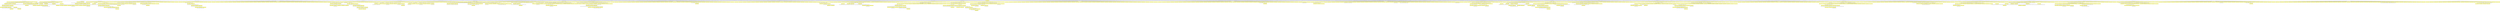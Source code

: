 digraph {node4b05eb7d46014adba3bf9172fa34fea1 [label="[], V: -0.018, N: 1500, P: 0.00, U: 0.000", shape="box", fillcolor=yellow, style=filled];
node23f54d9249054697bceddb488e591f61 [label="[24], V: 0.017, N: 41, P: 0.02, U: 0.022", shape="box"];
nodea3faea7cad404ee4b94bb0ad925f79e0 [label="[35], V: -0.013, N: 1, P: 0.03, U: 0.039", shape="box", fillcolor=yellow, style=filled];
node23f54d9249054697bceddb488e591f61 -> nodea3faea7cad404ee4b94bb0ad925f79e0;
node2c9718b5ca354df1885cbb8f74164784 [label="[30], V: -0.016, N: 1, P: 0.05, U: 0.065", shape="box", fillcolor=yellow, style=filled];
node23f54d9249054697bceddb488e591f61 -> node2c9718b5ca354df1885cbb8f74164784;
nodefb8608c8b9f749e399363f90331b995c [label="[29], V: -0.017, N: 1, P: 0.05, U: 0.065", shape="box", fillcolor=yellow, style=filled];
node23f54d9249054697bceddb488e591f61 -> nodefb8608c8b9f749e399363f90331b995c;
node79ab77c21c7b41738bfbdfaae5696cf2 [label="[28], V: -0.017, N: 33, P: 0.06, U: 0.077", shape="box", fillcolor=yellow, style=filled];
node78e42d6417fb46f58bc177321b535733 [label="[35], V: -0.015, N: 1, P: 0.03, U: 0.044", shape="box"];
node79ab77c21c7b41738bfbdfaae5696cf2 -> node78e42d6417fb46f58bc177321b535733;
node320479af39be49a89ca68b4f36bb3882 [label="[29], V: 0.016, N: 26, P: 0.06, U: 0.109", shape="box"];
nodeaa566a111e224ca49ff58963776460c3 [label="[35], V: -0.047, N: 1, P: 0.00, U: -0.047", shape="box", fillcolor=yellow, style=filled];
node320479af39be49a89ca68b4f36bb3882 -> nodeaa566a111e224ca49ff58963776460c3;
nodecf6dd1e57e4144babcd5aa0165564b69 [label="[6], V: -0.016, N: 20, P: 0.07, U: 0.125", shape="box", fillcolor=yellow, style=filled];
nodeb2037c71401944639e8b3a0f3e5d05d5 [label="[30], V: 0.015, N: 1, P: 0.00, U: 0.015", shape="box"];
nodecf6dd1e57e4144babcd5aa0165564b69 -> nodeb2037c71401944639e8b3a0f3e5d05d5;
node4ef74a1eafc04fea9c5780d864793583 [label="[53], V: 0.022, N: 18, P: 0.10, U: 0.220", shape="box"];
node948a95a815584bbe9d6c131d0974a909 [label="[35], V: -0.062, N: 1, P: 0.00, U: -0.062", shape="box", fillcolor=yellow, style=filled];
node4ef74a1eafc04fea9c5780d864793583 -> node948a95a815584bbe9d6c131d0974a909;
node5755a0df3cee441cb6916d8c9da5a682 [label="[27], V: -0.019, N: 14, P: 0.11, U: 0.240", shape="box", fillcolor=yellow, style=filled];
nodeb1e9e0ca78cf42c6ba582cdba1456478 [label="[30], V: -0.002, N: 1, P: 0.00, U: -0.002", shape="box"];
node5755a0df3cee441cb6916d8c9da5a682 -> nodeb1e9e0ca78cf42c6ba582cdba1456478;
nodeac8aab193f9e4208b3408e8aa530a864 [label="[32], V: 0.022, N: 12, P: 0.12, U: 0.318", shape="box"];
node99417fd598c64c6f96db2a527434bd2d [label="[30], V: -0.005, N: 1, P: 0.00, U: -0.005", shape="box", fillcolor=yellow, style=filled];
nodeac8aab193f9e4208b3408e8aa530a864 -> node99417fd598c64c6f96db2a527434bd2d;
nodeb705662985a44628ad2e4ae17cdf8d2e [label="[31], V: -0.012, N: 1, P: 0.13, U: 0.318", shape="box", fillcolor=yellow, style=filled];
nodeac8aab193f9e4208b3408e8aa530a864 -> nodeb705662985a44628ad2e4ae17cdf8d2e;
node6e3603b14e5545ba809cb33e3c9aafaf [label="[8], V: -0.023, N: 5, P: 0.12, U: 0.305", shape="box", fillcolor=yellow, style=filled];
node94be5c14abd94e8e87b90aef19d000d0 [label="[30], V: -0.006, N: 1, P: 0.00, U: -0.005", shape="box"];
node6e3603b14e5545ba809cb33e3c9aafaf -> node94be5c14abd94e8e87b90aef19d000d0;
nodeb777ecd096244dbd877a73b4d2af8fc9 [label="[31], V: -0.007, N: 1, P: 0.17, U: 0.593", shape="box"];
node6e3603b14e5545ba809cb33e3c9aafaf -> nodeb777ecd096244dbd877a73b4d2af8fc9;
node2279f464d3374efb90f6a2c3a779f356 [label="[43], V: 0.053, N: 2, P: 0.17, U: 0.599", shape="box"];
node5d2a3d0dae654ba681fb9e2ebe7ba952 [label="[35], V: -0.105, N: 1, P: 0.00, U: 0.000", shape="box", fillcolor=yellow, style=filled];
node2279f464d3374efb90f6a2c3a779f356 -> node5d2a3d0dae654ba681fb9e2ebe7ba952;
node6e3603b14e5545ba809cb33e3c9aafaf -> node2279f464d3374efb90f6a2c3a779f356;
nodeac8aab193f9e4208b3408e8aa530a864 -> node6e3603b14e5545ba809cb33e3c9aafaf;
node7cd2b9725f58412bb6b0b32472a7f2d4 [label="[43], V: -0.032, N: 4, P: 0.12, U: 0.324", shape="box", fillcolor=yellow, style=filled];
node8a8f3c066fa040c78aaf812668024e2c [label="[30], V: -0.006, N: 1, P: 0.00, U: -0.005", shape="box"];
node7cd2b9725f58412bb6b0b32472a7f2d4 -> node8a8f3c066fa040c78aaf812668024e2c;
node5ed54391ea8f4844b2c2cf3a66941230 [label="[37], V: 0.055, N: 2, P: 0.15, U: 0.518", shape="box"];
nodedf4d65f82be1473ba19508733dbbf563 [label="[35], V: -0.114, N: 1, P: 0.00, U: 0.000", shape="box", fillcolor=yellow, style=filled];
node5ed54391ea8f4844b2c2cf3a66941230 -> nodedf4d65f82be1473ba19508733dbbf563;
node7cd2b9725f58412bb6b0b32472a7f2d4 -> node5ed54391ea8f4844b2c2cf3a66941230;
nodeac8aab193f9e4208b3408e8aa530a864 -> node7cd2b9725f58412bb6b0b32472a7f2d4;
node5755a0df3cee441cb6916d8c9da5a682 -> nodeac8aab193f9e4208b3408e8aa530a864;
node4ef74a1eafc04fea9c5780d864793583 -> node5755a0df3cee441cb6916d8c9da5a682;
nodea02e03b1ebb84fc283ae664b6142c7a5 [label="[32], V: -0.021, N: 2, P: 0.11, U: 0.223", shape="box", fillcolor=yellow, style=filled];
nodebf2101ae5c9f412189ea0a54a1b4989c [label="[35], V: -0.064, N: 1, P: 0.00, U: 0.000", shape="box"];
nodea02e03b1ebb84fc283ae664b6142c7a5 -> nodebf2101ae5c9f412189ea0a54a1b4989c;
node4ef74a1eafc04fea9c5780d864793583 -> nodea02e03b1ebb84fc283ae664b6142c7a5;
nodecf6dd1e57e4144babcd5aa0165564b69 -> node4ef74a1eafc04fea9c5780d864793583;
node320479af39be49a89ca68b4f36bb3882 -> nodecf6dd1e57e4144babcd5aa0165564b69;
nodef8adca0e08f048f4ad39d834152433fa [label="[27], V: -0.012, N: 4, P: 0.08, U: 0.133", shape="box", fillcolor=yellow, style=filled];
node04c0c073a72c4bbdbd9c58160d749504 [label="[30], V: 0.001, N: 1, P: 0.00, U: 0.001", shape="box"];
nodef8adca0e08f048f4ad39d834152433fa -> node04c0c073a72c4bbdbd9c58160d749504;
node94b7001328fd4398ad6108b3977557c0 [label="[53], V: -0.014, N: 1, P: 0.07, U: 0.257", shape="box"];
nodef8adca0e08f048f4ad39d834152433fa -> node94b7001328fd4398ad6108b3977557c0;
node6ae1d5caf5d74b0a9af437b86eb07aae [label="[5], V: -0.017, N: 1, P: 0.07, U: 0.241", shape="box"];
nodef8adca0e08f048f4ad39d834152433fa -> node6ae1d5caf5d74b0a9af437b86eb07aae;
node320479af39be49a89ca68b4f36bb3882 -> nodef8adca0e08f048f4ad39d834152433fa;
node79ab77c21c7b41738bfbdfaae5696cf2 -> node320479af39be49a89ca68b4f36bb3882;
nodef3c1152a893b47dcaad02e3cce88b032 [label="[30], V: -0.020, N: 1, P: 0.06, U: 0.075", shape="box"];
node79ab77c21c7b41738bfbdfaae5696cf2 -> nodef3c1152a893b47dcaad02e3cce88b032;
node373a975f0f0647198e70e73752f0046a [label="[7], V: -0.025, N: 1, P: 0.06, U: 0.075", shape="box"];
node79ab77c21c7b41738bfbdfaae5696cf2 -> node373a975f0f0647198e70e73752f0046a;
node413e5161098643619d16522736c6556a [label="[53], V: -0.018, N: 1, P: 0.06, U: 0.082", shape="box"];
node79ab77c21c7b41738bfbdfaae5696cf2 -> node413e5161098643619d16522736c6556a;
nodebcc29c10d4ee4b0690300539c2c8f84b [label="[27], V: -0.030, N: 1, P: 0.06, U: 0.064", shape="box"];
node79ab77c21c7b41738bfbdfaae5696cf2 -> nodebcc29c10d4ee4b0690300539c2c8f84b;
node3342e17485744852afb654fec6b7a393 [label="[32], V: -0.027, N: 1, P: 0.06, U: 0.068", shape="box"];
node79ab77c21c7b41738bfbdfaae5696cf2 -> node3342e17485744852afb654fec6b7a393;
node23f54d9249054697bceddb488e591f61 -> node79ab77c21c7b41738bfbdfaae5696cf2;
node53d6766f8ecb4c35bcf5ca5297d3f620 [label="[7], V: -0.023, N: 1, P: 0.05, U: 0.058", shape="box", fillcolor=yellow, style=filled];
node23f54d9249054697bceddb488e591f61 -> node53d6766f8ecb4c35bcf5ca5297d3f620;
nodee538f725a1674411aea9f93f340cf084 [label="[53], V: -0.020, N: 1, P: 0.05, U: 0.064", shape="box", fillcolor=yellow, style=filled];
node23f54d9249054697bceddb488e591f61 -> nodee538f725a1674411aea9f93f340cf084;
nodef9dc243d052549b5a8e3dcbb93aa2f1d [label="[27], V: -0.027, N: 1, P: 0.05, U: 0.056", shape="box", fillcolor=yellow, style=filled];
node23f54d9249054697bceddb488e591f61 -> nodef9dc243d052549b5a8e3dcbb93aa2f1d;
node30e4a96880c346dfb1ced10386635269 [label="[32], V: -0.025, N: 1, P: 0.05, U: 0.055", shape="box", fillcolor=yellow, style=filled];
node23f54d9249054697bceddb488e591f61 -> node30e4a96880c346dfb1ced10386635269;
node4b05eb7d46014adba3bf9172fa34fea1 -> node23f54d9249054697bceddb488e591f61;
nodeae28e63d95dd4be8999fe4cbee089674 [label="[35], V: 0.020, N: 43, P: 0.01, U: 0.024", shape="box"];
nodebd3b4f3a7ff841c196e050c6d78a74a2 [label="[29], V: -0.008, N: 1, P: 0.05, U: 0.069", shape="box", fillcolor=yellow, style=filled];
nodeae28e63d95dd4be8999fe4cbee089674 -> nodebd3b4f3a7ff841c196e050c6d78a74a2;
node6c9e1cbc479543798fc223e4cf3ce359 [label="[19], V: -0.020, N: 1, P: 0.05, U: 0.054", shape="box", fillcolor=yellow, style=filled];
nodeae28e63d95dd4be8999fe4cbee089674 -> node6c9e1cbc479543798fc223e4cf3ce359;
nodef315816fe8214df8afb9d6d8821e5668 [label="[28], V: -0.021, N: 37, P: 0.06, U: 0.074", shape="box", fillcolor=yellow, style=filled];
node3dc021394f7745d182972529bb67a9a1 [label="[30], V: -0.010, N: 1, P: 0.05, U: 0.068", shape="box"];
nodef315816fe8214df8afb9d6d8821e5668 -> node3dc021394f7745d182972529bb67a9a1;
nodef43303bf87cf4a0d91c33b48dd28e0b6 [label="[29], V: 0.024, N: 31, P: 0.05, U: 0.104", shape="box"];
node06f5ac77c94640968f92a55b44d3c6ea [label="[24], V: -0.047, N: 1, P: 0.00, U: -0.047", shape="box", fillcolor=yellow, style=filled];
nodef43303bf87cf4a0d91c33b48dd28e0b6 -> node06f5ac77c94640968f92a55b44d3c6ea;
nodef283b4cdef5f4e90bd605a1bd60b4446 [label="[19], V: -0.036, N: 1, P: 0.07, U: 0.088", shape="box", fillcolor=yellow, style=filled];
nodef43303bf87cf4a0d91c33b48dd28e0b6 -> nodef283b4cdef5f4e90bd605a1bd60b4446;
node19de550bf64b427b82786ac2368b2768 [label="[37], V: -0.007, N: 4, P: 0.06, U: 0.093", shape="box", fillcolor=yellow, style=filled];
node4700aff52e6d4c76afe479541347d4e5 [label="[30], V: 0.027, N: 1, P: 0.00, U: 0.027", shape="box"];
node19de550bf64b427b82786ac2368b2768 -> node4700aff52e6d4c76afe479541347d4e5;
node49f01476cbdd418780c3f7d77cd4ad7c [label="[27], V: 0.033, N: 2, P: 0.08, U: 0.279", shape="box"];
nodef854deb32e1d4cd6b330a61e6549ae3c [label="[24], V: -0.075, N: 1, P: 0.00, U: 0.000", shape="box", fillcolor=yellow, style=filled];
node49f01476cbdd418780c3f7d77cd4ad7c -> nodef854deb32e1d4cd6b330a61e6549ae3c;
node19de550bf64b427b82786ac2368b2768 -> node49f01476cbdd418780c3f7d77cd4ad7c;
nodef43303bf87cf4a0d91c33b48dd28e0b6 -> node19de550bf64b427b82786ac2368b2768;
node5b4ac91ef7f44371a192ed184c08e5dd [label="[7], V: -0.017, N: 4, P: 0.06, U: 0.087", shape="box", fillcolor=yellow, style=filled];
node1ebb960f5f634ce8a95fdf286c6c3b94 [label="[24], V: -0.041, N: 1, P: 0.00, U: -0.041", shape="box"];
node5b4ac91ef7f44371a192ed184c08e5dd -> node1ebb960f5f634ce8a95fdf286c6c3b94;
node91d8f56f897646b185efe892e48d7b2f [label="[27], V: 0.038, N: 2, P: 0.10, U: 0.362", shape="box"];
nodee3e100f866534742829ee76cd35bde09 [label="[24], V: -0.074, N: 1, P: 0.00, U: 0.000", shape="box", fillcolor=yellow, style=filled];
node91d8f56f897646b185efe892e48d7b2f -> nodee3e100f866534742829ee76cd35bde09;
node5b4ac91ef7f44371a192ed184c08e5dd -> node91d8f56f897646b185efe892e48d7b2f;
nodef43303bf87cf4a0d91c33b48dd28e0b6 -> node5b4ac91ef7f44371a192ed184c08e5dd;
node335ec70f8d264fc796f78550b7a62975 [label="[32], V: -0.016, N: 8, P: 0.06, U: 0.098", shape="box", fillcolor=yellow, style=filled];
node2f55b49fceed46289e0019358386af9d [label="[30], V: 0.026, N: 1, P: 0.00, U: 0.026", shape="box"];
node335ec70f8d264fc796f78550b7a62975 -> node2f55b49fceed46289e0019358386af9d;
node878c6fb477534fab90f7981e2032f3a6 [label="[27], V: 0.027, N: 6, P: 0.08, U: 0.270", shape="box"];
node8cc619e0ef1a4918a26e0372b2c87085 [label="[30], V: 0.000, N: 1, P: 0.00, U: 0.000", shape="box", fillcolor=yellow, style=filled];
node878c6fb477534fab90f7981e2032f3a6 -> node8cc619e0ef1a4918a26e0372b2c87085;
nodeebfb5ab8dae84398abf4ede602a7a6ff [label="[19], V: -0.085, N: 1, P: 0.09, U: 0.220", shape="box", fillcolor=yellow, style=filled];
node878c6fb477534fab90f7981e2032f3a6 -> nodeebfb5ab8dae84398abf4ede602a7a6ff;
node632133e5787d4365b2fda87c2b159509 [label="[53], V: -0.028, N: 3, P: 0.08, U: 0.257", shape="box", fillcolor=yellow, style=filled];
node9a15e807b97e4f52b408e9b3e3c5fa1d [label="[30], V: -0.000, N: 1, P: 0.00, U: -0.000", shape="box"];
node632133e5787d4365b2fda87c2b159509 -> node9a15e807b97e4f52b408e9b3e3c5fa1d;
nodec3c3f95ff7bb4bff8e7d4b53fdf8f6e6 [label="[19], V: -0.070, N: 1, P: 0.10, U: 0.348", shape="box"];
node632133e5787d4365b2fda87c2b159509 -> nodec3c3f95ff7bb4bff8e7d4b53fdf8f6e6;
node878c6fb477534fab90f7981e2032f3a6 -> node632133e5787d4365b2fda87c2b159509;
node335ec70f8d264fc796f78550b7a62975 -> node878c6fb477534fab90f7981e2032f3a6;
nodef43303bf87cf4a0d91c33b48dd28e0b6 -> node335ec70f8d264fc796f78550b7a62975;
node27c523e48c5c40dfaee4723e02615e26 [label="[27], V: -0.054, N: 3, P: 0.08, U: 0.081", shape="box", fillcolor=yellow, style=filled];
noded94bf568bc814e27ac62eb18d48af538 [label="[24], V: -0.074, N: 1, P: 0.00, U: -0.074", shape="box"];
node27c523e48c5c40dfaee4723e02615e26 -> noded94bf568bc814e27ac62eb18d48af538;
node428b71a504fa43afa07ad99aa91b57a4 [label="[19], V: -0.082, N: 1, P: 0.09, U: 0.288", shape="box"];
node27c523e48c5c40dfaee4723e02615e26 -> node428b71a504fa43afa07ad99aa91b57a4;
nodef43303bf87cf4a0d91c33b48dd28e0b6 -> node27c523e48c5c40dfaee4723e02615e26;
node575da9c25dbb4ba380cb568faea6be2b [label="[6], V: -0.024, N: 4, P: 0.06, U: 0.086", shape="box", fillcolor=yellow, style=filled];
nodee97a39778eaa468aaa5920bab3004c99 [label="[24], V: -0.053, N: 1, P: 0.00, U: -0.053", shape="box"];
node575da9c25dbb4ba380cb568faea6be2b -> nodee97a39778eaa468aaa5920bab3004c99;
nodee24df92c58b64cd79e0c510ffd7c68f9 [label="[27], V: 0.047, N: 2, P: 0.10, U: 0.342", shape="box"];
nodee661227e43364751b9d0af2a8f291648 [label="[24], V: -0.088, N: 1, P: 0.00, U: 0.000", shape="box", fillcolor=yellow, style=filled];
nodee24df92c58b64cd79e0c510ffd7c68f9 -> nodee661227e43364751b9d0af2a8f291648;
node575da9c25dbb4ba380cb568faea6be2b -> nodee24df92c58b64cd79e0c510ffd7c68f9;
nodef43303bf87cf4a0d91c33b48dd28e0b6 -> node575da9c25dbb4ba380cb568faea6be2b;
node91e5f66855ff4434bff7a044992d1909 [label="[53], V: -0.028, N: 5, P: 0.07, U: 0.091", shape="box", fillcolor=yellow, style=filled];
node84c03e42486b4fab9aad1bc44dd5830e [label="[24], V: -0.056, N: 1, P: 0.00, U: -0.055", shape="box"];
node91e5f66855ff4434bff7a044992d1909 -> node84c03e42486b4fab9aad1bc44dd5830e;
node1b8ef661c09f4ebda027a88277ee2cfa [label="[27], V: 0.032, N: 3, P: 0.09, U: 0.296", shape="box"];
noded1259e8b594f44eda5ef40f7208cb5c4 [label="[30], V: 0.001, N: 1, P: 0.00, U: 0.001", shape="box", fillcolor=yellow, style=filled];
node1b8ef661c09f4ebda027a88277ee2cfa -> noded1259e8b594f44eda5ef40f7208cb5c4;
nodea53b3abf718b41b29a6b2fb23479b8f8 [label="[19], V: -0.108, N: 1, P: 0.10, U: 0.325", shape="box", fillcolor=yellow, style=filled];
node1b8ef661c09f4ebda027a88277ee2cfa -> nodea53b3abf718b41b29a6b2fb23479b8f8;
node91e5f66855ff4434bff7a044992d1909 -> node1b8ef661c09f4ebda027a88277ee2cfa;
nodef43303bf87cf4a0d91c33b48dd28e0b6 -> node91e5f66855ff4434bff7a044992d1909;
nodef315816fe8214df8afb9d6d8821e5668 -> nodef43303bf87cf4a0d91c33b48dd28e0b6;
node5cbef9c4ddf940aaa8977e9e5e46e478 [label="[19], V: -0.022, N: 1, P: 0.05, U: 0.063", shape="box"];
nodef315816fe8214df8afb9d6d8821e5668 -> node5cbef9c4ddf940aaa8977e9e5e46e478;
nodebc977db200a34be4b48dfa76573044f4 [label="[32], V: -0.023, N: 1, P: 0.05, U: 0.062", shape="box"];
nodef315816fe8214df8afb9d6d8821e5668 -> nodebc977db200a34be4b48dfa76573044f4;
nodef7d842e4b1a44ec2bb46b988257869b5 [label="[53], V: -0.021, N: 1, P: 0.06, U: 0.070", shape="box"];
nodef315816fe8214df8afb9d6d8821e5668 -> nodef7d842e4b1a44ec2bb46b988257869b5;
node1f215fcb882045fa9ccfa34ec39cb286 [label="[27], V: -0.021, N: 1, P: 0.05, U: 0.064", shape="box"];
nodef315816fe8214df8afb9d6d8821e5668 -> node1f215fcb882045fa9ccfa34ec39cb286;
nodeae28e63d95dd4be8999fe4cbee089674 -> nodef315816fe8214df8afb9d6d8821e5668;
nodea138e7fc58744e74b9c7c694eaca0199 [label="[27], V: -0.022, N: 1, P: 0.05, U: 0.054", shape="box", fillcolor=yellow, style=filled];
nodeae28e63d95dd4be8999fe4cbee089674 -> nodea138e7fc58744e74b9c7c694eaca0199;
nodedbd1c2dd8aab4afeb3c96bf197809e67 [label="[53], V: -0.018, N: 1, P: 0.05, U: 0.060", shape="box", fillcolor=yellow, style=filled];
nodeae28e63d95dd4be8999fe4cbee089674 -> nodedbd1c2dd8aab4afeb3c96bf197809e67;
node1a3a42d71e114d55925a49730094e5d6 [label="[32], V: -0.020, N: 1, P: 0.05, U: 0.053", shape="box", fillcolor=yellow, style=filled];
nodeae28e63d95dd4be8999fe4cbee089674 -> node1a3a42d71e114d55925a49730094e5d6;
node4b05eb7d46014adba3bf9172fa34fea1 -> nodeae28e63d95dd4be8999fe4cbee089674;
node68962c83266147e5a78af7aebf2b3ac1 [label="[30], V: -0.005, N: 26, P: 0.02, U: -0.000", shape="box"];
node4105378472b6487cbdffeade3032f1a8 [label="[29], V: -0.010, N: 1, P: 0.05, U: 0.084", shape="box", fillcolor=yellow, style=filled];
node68962c83266147e5a78af7aebf2b3ac1 -> node4105378472b6487cbdffeade3032f1a8;
nodea81d341689b947d1b0695252863c6a87 [label="[28], V: 0.005, N: 24, P: 0.07, U: 0.133", shape="box", fillcolor=yellow, style=filled];
nodeb06c967ba422495b98e0ba2c55094804 [label="[35], V: -0.010, N: 1, P: 0.04, U: 0.059", shape="box"];
nodea81d341689b947d1b0695252863c6a87 -> nodeb06c967ba422495b98e0ba2c55094804;
node4ff04be5cf39407380fd9614245229b6 [label="[19], V: -0.011, N: 1, P: 0.06, U: 0.102", shape="box"];
nodea81d341689b947d1b0695252863c6a87 -> node4ff04be5cf39407380fd9614245229b6;
node51bb2513643c43b5b59573474e5d29af [label="[7], V: -0.024, N: 1, P: 0.06, U: 0.088", shape="box"];
nodea81d341689b947d1b0695252863c6a87 -> node51bb2513643c43b5b59573474e5d29af;
nodeca803ae70fa34fd0bb2138d3f3a4aedb [label="[53], V: -0.013, N: 19, P: 0.06, U: 0.110", shape="box"];
node74d4ebfc8c4443ac891250ea084fede0 [label="[24], V: -0.015, N: 1, P: 0.06, U: 0.110", shape="box", fillcolor=yellow, style=filled];
nodeca803ae70fa34fd0bb2138d3f3a4aedb -> node74d4ebfc8c4443ac891250ea084fede0;
node5b22aa13bbe04969ae8539603201c3e6 [label="[19], V: 0.019, N: 15, P: 0.06, U: 0.161", shape="box", fillcolor=yellow, style=filled];
node319c54e136044dfd946b4aaf5f75a8b9 [label="[35], V: 0.018, N: 1, P: 0.05, U: 0.137", shape="box"];
node5b22aa13bbe04969ae8539603201c3e6 -> node319c54e136044dfd946b4aaf5f75a8b9;
nodeb4f3cbde766e4f4b8dfa4878f5bdc271 [label="[29], V: -0.021, N: 4, P: 0.08, U: 0.164", shape="box"];
node122ec812a9614520b3c2edbe0b8f7e8a [label="[25], V: 0.039, N: 1, P: 0.00, U: 0.039", shape="box", fillcolor=yellow, style=filled];
nodeb4f3cbde766e4f4b8dfa4878f5bdc271 -> node122ec812a9614520b3c2edbe0b8f7e8a;
node60e41086956f4181b6cc11b4a146744f [label="[6], V: 0.045, N: 2, P: 0.11, U: 0.441", shape="box", fillcolor=yellow, style=filled];
node7b433bbcadcb45f49d3c52fd5c260b02 [label="[25], V: 0.038, N: 1, P: 0.00, U: 0.000", shape="box"];
node60e41086956f4181b6cc11b4a146744f -> node7b433bbcadcb45f49d3c52fd5c260b02;
nodeb4f3cbde766e4f4b8dfa4878f5bdc271 -> node60e41086956f4181b6cc11b4a146744f;
node5b22aa13bbe04969ae8539603201c3e6 -> nodeb4f3cbde766e4f4b8dfa4878f5bdc271;
node87c0f890259149bcbbe872905278dd92 [label="[7], V: -0.018, N: 2, P: 0.07, U: 0.162", shape="box"];
node5391e5f2594d4a5f9d8e2747086e2d84 [label="[35], V: 0.031, N: 1, P: 0.07, U: 0.000", shape="box", fillcolor=yellow, style=filled];
node87c0f890259149bcbbe872905278dd92 -> node5391e5f2594d4a5f9d8e2747086e2d84;
node5b22aa13bbe04969ae8539603201c3e6 -> node87c0f890259149bcbbe872905278dd92;
nodecf1248a500eb4a9d9dc201a8b3d5bbf7 [label="[8], V: -0.011, N: 2, P: 0.07, U: 0.164", shape="box"];
nodec3c4e6fb9974487a85e4af74cbe00fa6 [label="[35], V: 0.021, N: 1, P: 0.06, U: 0.000", shape="box", fillcolor=yellow, style=filled];
nodecf1248a500eb4a9d9dc201a8b3d5bbf7 -> nodec3c4e6fb9974487a85e4af74cbe00fa6;
node5b22aa13bbe04969ae8539603201c3e6 -> nodecf1248a500eb4a9d9dc201a8b3d5bbf7;
node82e0147c2fce4d50859843fa0e22e8ae [label="[27], V: -0.020, N: 4, P: 0.08, U: 0.166", shape="box"];
nodefae639869ea1485abfba64c62bc7dd19 [label="[35], V: 0.003, N: 1, P: 0.05, U: 0.175", shape="box", fillcolor=yellow, style=filled];
node82e0147c2fce4d50859843fa0e22e8ae -> nodefae639869ea1485abfba64c62bc7dd19;
node230a99093f41483a83577b5462ea549a [label="[29], V: 0.033, N: 2, P: 0.09, U: 0.329", shape="box", fillcolor=yellow, style=filled];
node0df3d33b527c43dba1ef4df3d0557c2d [label="[25], V: 0.064, N: 1, P: 0.00, U: 0.000", shape="box"];
node230a99093f41483a83577b5462ea549a -> node0df3d33b527c43dba1ef4df3d0557c2d;
node82e0147c2fce4d50859843fa0e22e8ae -> node230a99093f41483a83577b5462ea549a;
node5b22aa13bbe04969ae8539603201c3e6 -> node82e0147c2fce4d50859843fa0e22e8ae;
node36dd695663a6434181a80439044de74c [label="[5], V: -0.005, N: 1, P: 0.07, U: 0.168", shape="box"];
node5b22aa13bbe04969ae8539603201c3e6 -> node36dd695663a6434181a80439044de74c;
nodeca803ae70fa34fd0bb2138d3f3a4aedb -> node5b22aa13bbe04969ae8539603201c3e6;
nodedc4f8074456f461586cd2eff9a98183c [label="[7], V: -0.018, N: 1, P: 0.06, U: 0.122", shape="box", fillcolor=yellow, style=filled];
nodeca803ae70fa34fd0bb2138d3f3a4aedb -> nodedc4f8074456f461586cd2eff9a98183c;
noded615739d280f4132b066a546e37f1276 [label="[27], V: -0.024, N: 1, P: 0.07, U: 0.126", shape="box", fillcolor=yellow, style=filled];
nodeca803ae70fa34fd0bb2138d3f3a4aedb -> noded615739d280f4132b066a546e37f1276;
nodea81d341689b947d1b0695252863c6a87 -> nodeca803ae70fa34fd0bb2138d3f3a4aedb;
node368ae9ceb2994f7fae000d9e5976043d [label="[27], V: -0.029, N: 1, P: 0.06, U: 0.092", shape="box"];
nodea81d341689b947d1b0695252863c6a87 -> node368ae9ceb2994f7fae000d9e5976043d;
node68962c83266147e5a78af7aebf2b3ac1 -> nodea81d341689b947d1b0695252863c6a87;
node4b05eb7d46014adba3bf9172fa34fea1 -> node68962c83266147e5a78af7aebf2b3ac1;
node6e5aec7aed814e5bace3a73c1d722af8 [label="[29], V: 0.014, N: 41, P: 0.02, U: 0.020", shape="box"];
nodefed6be255bd440b6b391f28c03e5f85c [label="[30], V: -0.010, N: 1, P: 0.04, U: 0.055", shape="box", fillcolor=yellow, style=filled];
node6e5aec7aed814e5bace3a73c1d722af8 -> nodefed6be255bd440b6b391f28c03e5f85c;
node91a4ce444d3e48b0a6544777858b3926 [label="[19], V: -0.022, N: 1, P: 0.05, U: 0.055", shape="box", fillcolor=yellow, style=filled];
node6e5aec7aed814e5bace3a73c1d722af8 -> node91a4ce444d3e48b0a6544777858b3926;
node26b00c89f2594b0e9c4a6ed57ca6fe7b [label="[28], V: -0.014, N: 35, P: 0.06, U: 0.076", shape="box", fillcolor=yellow, style=filled];
nodee78aa4aa58394c7d8377f2f4ea85b8b6 [label="[35], V: 0.030, N: 1, P: 0.05, U: 0.107", shape="box"];
node26b00c89f2594b0e9c4a6ed57ca6fe7b -> nodee78aa4aa58394c7d8377f2f4ea85b8b6;
node7da42ab5ef5d44c08c241a7538185a1d [label="[27], V: 0.016, N: 33, P: 0.06, U: 0.120", shape="box"];
nodeba553b0ed8e64d56b7fef09f0d49085c [label="[35], V: -0.040, N: 2, P: 0.06, U: 0.053", shape="box", fillcolor=yellow, style=filled];
node19a867bcd0214babb6f8c168bc71fbb4 [label="[24], V: -0.074, N: 1, P: 0.00, U: 0.000", shape="box"];
nodeba553b0ed8e64d56b7fef09f0d49085c -> node19a867bcd0214babb6f8c168bc71fbb4;
node7da42ab5ef5d44c08c241a7538185a1d -> nodeba553b0ed8e64d56b7fef09f0d49085c;
nodee63c20f4573140cc9bde246c25b22efe [label="[24], V: -0.011, N: 20, P: 0.06, U: 0.089", shape="box", fillcolor=yellow, style=filled];
nodea38c174472d141b5b8b4cf417999cdfd [label="[30], V: 0.001, N: 1, P: 0.00, U: 0.001", shape="box"];
nodee63c20f4573140cc9bde246c25b22efe -> nodea38c174472d141b5b8b4cf417999cdfd;
node23276f742e774d60947aabcd439de739 [label="[53], V: -0.014, N: 1, P: 0.07, U: 0.140", shape="box"];
nodee63c20f4573140cc9bde246c25b22efe -> node23276f742e774d60947aabcd439de739;
nodee7908338f03b4b7fa2c72c2783b052c0 [label="[6], V: 0.010, N: 16, P: 0.07, U: 0.164", shape="box"];
node81a5add51f5b44d1bbe3843e44ddd692 [label="[30], V: 0.001, N: 1, P: 0.00, U: 0.001", shape="box", fillcolor=yellow, style=filled];
nodee7908338f03b4b7fa2c72c2783b052c0 -> node81a5add51f5b44d1bbe3843e44ddd692;
node6fff5ae143b34a0190ea094ca8385883 [label="[32], V: -0.004, N: 3, P: 0.10, U: 0.237", shape="box", fillcolor=yellow, style=filled];
node4c94abb326b646d4a9f6ace2cb291f9a [label="[30], V: -0.001, N: 1, P: 0.00, U: -0.001", shape="box"];
node6fff5ae143b34a0190ea094ca8385883 -> node4c94abb326b646d4a9f6ace2cb291f9a;
nodec3eddf8240a042ff83a856ea0158b6ca [label="[53], V: -0.004, N: 1, P: 0.12, U: 0.384", shape="box"];
node6fff5ae143b34a0190ea094ca8385883 -> nodec3eddf8240a042ff83a856ea0158b6ca;
nodee7908338f03b4b7fa2c72c2783b052c0 -> node6fff5ae143b34a0190ea094ca8385883;
node65c1aa5c2666426dafc595dc2a43dc8e [label="[53], V: -0.014, N: 11, P: 0.11, U: 0.233", shape="box", fillcolor=yellow, style=filled];
node6c9a73bd1c374f3b8cc3ad8300fa7c95 [label="[30], V: -0.002, N: 1, P: 0.00, U: -0.002", shape="box"];
node65c1aa5c2666426dafc595dc2a43dc8e -> node6c9a73bd1c374f3b8cc3ad8300fa7c95;
node945c13b21dca480595294a7dc0e9e296 [label="[32], V: 0.015, N: 9, P: 0.12, U: 0.339", shape="box"];
nodeb887537a9b12451da2669543a18fe575 [label="[30], V: -0.005, N: 1, P: 0.00, U: -0.005", shape="box", fillcolor=yellow, style=filled];
node945c13b21dca480595294a7dc0e9e296 -> nodeb887537a9b12451da2669543a18fe575;
node06f426bb542e46e79ecb1f1dbeeaa8e5 [label="[31], V: -0.012, N: 1, P: 0.13, U: 0.356", shape="box", fillcolor=yellow, style=filled];
node945c13b21dca480595294a7dc0e9e296 -> node06f426bb542e46e79ecb1f1dbeeaa8e5;
noded77461986b0f4017b233f17e0748bee1 [label="[8], V: -0.023, N: 5, P: 0.12, U: 0.364", shape="box", fillcolor=yellow, style=filled];
node00dc508f8ed540429b50df5acd4da745 [label="[30], V: -0.006, N: 1, P: 0.00, U: -0.005", shape="box"];
noded77461986b0f4017b233f17e0748bee1 -> node00dc508f8ed540429b50df5acd4da745;
node4dbdde80bc544c3c8b1ed405af732ae3 [label="[31], V: -0.007, N: 1, P: 0.17, U: 0.593", shape="box"];
noded77461986b0f4017b233f17e0748bee1 -> node4dbdde80bc544c3c8b1ed405af732ae3;
node3e88381bdf41465781b23f6d3d79f4d8 [label="[43], V: 0.053, N: 2, P: 0.17, U: 0.599", shape="box"];
nodea36262841b5644c7975457fdd6769e8f [label="[35], V: -0.105, N: 1, P: 0.00, U: 0.000", shape="box", fillcolor=yellow, style=filled];
node3e88381bdf41465781b23f6d3d79f4d8 -> nodea36262841b5644c7975457fdd6769e8f;
noded77461986b0f4017b233f17e0748bee1 -> node3e88381bdf41465781b23f6d3d79f4d8;
node945c13b21dca480595294a7dc0e9e296 -> noded77461986b0f4017b233f17e0748bee1;
node0d292b8a77fd4c70911d816f203d192c [label="[43], V: -0.005, N: 1, P: 0.12, U: 0.361", shape="box", fillcolor=yellow, style=filled];
node945c13b21dca480595294a7dc0e9e296 -> node0d292b8a77fd4c70911d816f203d192c;
node65c1aa5c2666426dafc595dc2a43dc8e -> node945c13b21dca480595294a7dc0e9e296;
nodee7908338f03b4b7fa2c72c2783b052c0 -> node65c1aa5c2666426dafc595dc2a43dc8e;
nodee63c20f4573140cc9bde246c25b22efe -> nodee7908338f03b4b7fa2c72c2783b052c0;
node93c8baf8ea90449bb5f74759d5c85073 [label="[5], V: -0.017, N: 1, P: 0.07, U: 0.138", shape="box"];
nodee63c20f4573140cc9bde246c25b22efe -> node93c8baf8ea90449bb5f74759d5c85073;
node7da42ab5ef5d44c08c241a7538185a1d -> nodee63c20f4573140cc9bde246c25b22efe;
nodeba020f9e7141457f8c6018cdbde96b7b [label="[19], V: -0.027, N: 1, P: 0.06, U: 0.076", shape="box", fillcolor=yellow, style=filled];
node7da42ab5ef5d44c08c241a7538185a1d -> nodeba020f9e7141457f8c6018cdbde96b7b;
node9a986c2072be4a69aeb6050cc5b61959 [label="[7], V: -0.005, N: 1, P: 0.05, U: 0.086", shape="box", fillcolor=yellow, style=filled];
node7da42ab5ef5d44c08c241a7538185a1d -> node9a986c2072be4a69aeb6050cc5b61959;
nodeb9291a80d1484497abd75e1f2c6d902a [label="[53], V: -0.029, N: 6, P: 0.06, U: 0.070", shape="box", fillcolor=yellow, style=filled];
node83c61a6b00204253a9bbdb8ca2fc87c6 [label="[35], V: -0.012, N: 1, P: 0.06, U: 0.183", shape="box"];
nodeb9291a80d1484497abd75e1f2c6d902a -> node83c61a6b00204253a9bbdb8ca2fc87c6;
node473f4b9cb6c24471958c9952b6b54e17 [label="[24], V: -0.014, N: 1, P: 0.07, U: 0.204", shape="box"];
nodeb9291a80d1484497abd75e1f2c6d902a -> node473f4b9cb6c24471958c9952b6b54e17;
nodee808c317bfda4d6c902c247a95a9058f [label="[19], V: 0.044, N: 2, P: 0.07, U: 0.204", shape="box"];
node6f5cb7717cfe4dc6b26fb69e8635bdcc [label="[35], V: -0.108, N: 1, P: 0.08, U: 0.000", shape="box", fillcolor=yellow, style=filled];
nodee808c317bfda4d6c902c247a95a9058f -> node6f5cb7717cfe4dc6b26fb69e8635bdcc;
nodeb9291a80d1484497abd75e1f2c6d902a -> nodee808c317bfda4d6c902c247a95a9058f;
nodef8b5fb9423d14c24872b15042d13da9f [label="[5], V: -0.007, N: 1, P: 0.06, U: 0.204", shape="box"];
nodeb9291a80d1484497abd75e1f2c6d902a -> nodef8b5fb9423d14c24872b15042d13da9f;
node7da42ab5ef5d44c08c241a7538185a1d -> nodeb9291a80d1484497abd75e1f2c6d902a;
nodeefb62294f2004612a50ed759f70f699d [label="[32], V: -0.017, N: 1, P: 0.06, U: 0.076", shape="box", fillcolor=yellow, style=filled];
node7da42ab5ef5d44c08c241a7538185a1d -> nodeefb62294f2004612a50ed759f70f699d;
nodee39a2cf26f8d4d7aa2ed8319462d0dd9 [label="[5], V: -0.013, N: 1, P: 0.06, U: 0.083", shape="box", fillcolor=yellow, style=filled];
node7da42ab5ef5d44c08c241a7538185a1d -> nodee39a2cf26f8d4d7aa2ed8319462d0dd9;
node26b00c89f2594b0e9c4a6ed57ca6fe7b -> node7da42ab5ef5d44c08c241a7538185a1d;
node6e5aec7aed814e5bace3a73c1d722af8 -> node26b00c89f2594b0e9c4a6ed57ca6fe7b;
node631bb96b827e47afb5a305fab969e941 [label="[27], V: -0.027, N: 1, P: 0.06, U: 0.057", shape="box", fillcolor=yellow, style=filled];
node6e5aec7aed814e5bace3a73c1d722af8 -> node631bb96b827e47afb5a305fab969e941;
nodeec5bed65d7084cfd90c2cd85d7db0aa8 [label="[53], V: -0.016, N: 1, P: 0.05, U: 0.066", shape="box", fillcolor=yellow, style=filled];
node6e5aec7aed814e5bace3a73c1d722af8 -> nodeec5bed65d7084cfd90c2cd85d7db0aa8;
nodea8ed509cec374484882898686dd3b422 [label="[32], V: -0.022, N: 1, P: 0.05, U: 0.056", shape="box", fillcolor=yellow, style=filled];
node6e5aec7aed814e5bace3a73c1d722af8 -> nodea8ed509cec374484882898686dd3b422;
node4b05eb7d46014adba3bf9172fa34fea1 -> node6e5aec7aed814e5bace3a73c1d722af8;
nodef29102c7b6d84ffc9388eae3897f1f59 [label="[19], V: 0.023, N: 40, P: 0.02, U: 0.030", shape="box"];
node883ea08cacd54c7eab9c8d58a8b58188 [label="[35], V: -0.020, N: 1, P: 0.03, U: 0.028", shape="box", fillcolor=yellow, style=filled];
nodef29102c7b6d84ffc9388eae3897f1f59 -> node883ea08cacd54c7eab9c8d58a8b58188;
nodedc928c88c4c9446bb820025ce4a6d694 [label="[30], V: -0.008, N: 1, P: 0.05, U: 0.064", shape="box", fillcolor=yellow, style=filled];
nodef29102c7b6d84ffc9388eae3897f1f59 -> nodedc928c88c4c9446bb820025ce4a6d694;
node7f54d35c5f3b419c9ee12ef3a13dcac9 [label="[29], V: -0.016, N: 5, P: 0.06, U: 0.073", shape="box", fillcolor=yellow, style=filled];
noded3d1f73734754a90b00d98f0a1570629 [label="[35], V: -0.007, N: 1, P: 0.04, U: 0.134", shape="box"];
node7f54d35c5f3b419c9ee12ef3a13dcac9 -> noded3d1f73734754a90b00d98f0a1570629;
noded7ba93fb66394f5da0c8b79fb4bc8943 [label="[28], V: 0.024, N: 3, P: 0.06, U: 0.244", shape="box"];
node6f0546803f0e4046be3701b8fccaedb5 [label="[35], V: -0.036, N: 1, P: 0.06, U: 0.156", shape="box", fillcolor=yellow, style=filled];
noded7ba93fb66394f5da0c8b79fb4bc8943 -> node6f0546803f0e4046be3701b8fccaedb5;
nodef960fb9f1abb4e51b61ee0d34aaea418 [label="[27], V: -0.027, N: 1, P: 0.07, U: 0.235", shape="box", fillcolor=yellow, style=filled];
noded7ba93fb66394f5da0c8b79fb4bc8943 -> nodef960fb9f1abb4e51b61ee0d34aaea418;
node7f54d35c5f3b419c9ee12ef3a13dcac9 -> noded7ba93fb66394f5da0c8b79fb4bc8943;
nodef29102c7b6d84ffc9388eae3897f1f59 -> node7f54d35c5f3b419c9ee12ef3a13dcac9;
noded2df50f3ecbd4a1b967d7739e9110e28 [label="[25], V: -0.030, N: 1, P: 0.05, U: 0.040", shape="box", fillcolor=yellow, style=filled];
nodef29102c7b6d84ffc9388eae3897f1f59 -> noded2df50f3ecbd4a1b967d7739e9110e28;
node18a5f76eb3ad4f5e9d499d9768b24eb1 [label="[28], V: -0.028, N: 7, P: 0.06, U: 0.064", shape="box", fillcolor=yellow, style=filled];
node8e9f344b05b6403d9df7bd129616f8dd [label="[35], V: -0.022, N: 1, P: 0.03, U: 0.081", shape="box"];
node18a5f76eb3ad4f5e9d499d9768b24eb1 -> node8e9f344b05b6403d9df7bd129616f8dd;
noded6e36eb05fc5464dbbeed2a250b467da [label="[29], V: 0.039, N: 4, P: 0.06, U: 0.216", shape="box"];
node31a32fd39d5940cb8bcbedbe3ff2059d [label="[35], V: -0.036, N: 1, P: 0.06, U: 0.167", shape="box", fillcolor=yellow, style=filled];
noded6e36eb05fc5464dbbeed2a250b467da -> node31a32fd39d5940cb8bcbedbe3ff2059d;
node52f2d701577e4d5eb07731d8dd9ff962 [label="[27], V: -0.054, N: 2, P: 0.07, U: 0.222", shape="box", fillcolor=yellow, style=filled];
node277847aad10e40828ef85a95bb9058df [label="[35], V: -0.082, N: 1, P: 0.07, U: 0.000", shape="box"];
node52f2d701577e4d5eb07731d8dd9ff962 -> node277847aad10e40828ef85a95bb9058df;
noded6e36eb05fc5464dbbeed2a250b467da -> node52f2d701577e4d5eb07731d8dd9ff962;
node18a5f76eb3ad4f5e9d499d9768b24eb1 -> noded6e36eb05fc5464dbbeed2a250b467da;
node7c71d76cf7b94c4690d3a143d66c5f99 [label="[53], V: -0.018, N: 1, P: 0.06, U: 0.176", shape="box"];
node18a5f76eb3ad4f5e9d499d9768b24eb1 -> node7c71d76cf7b94c4690d3a143d66c5f99;
nodef29102c7b6d84ffc9388eae3897f1f59 -> node18a5f76eb3ad4f5e9d499d9768b24eb1;
node01eae060e7b5470b98dfc67ac8ff682e [label="[31], V: -0.026, N: 1, P: 0.05, U: 0.049", shape="box", fillcolor=yellow, style=filled];
nodef29102c7b6d84ffc9388eae3897f1f59 -> node01eae060e7b5470b98dfc67ac8ff682e;
node86be0a247bc84fe0bebd37351ad188d3 [label="[37], V: -0.025, N: 1, P: 0.05, U: 0.051", shape="box", fillcolor=yellow, style=filled];
nodef29102c7b6d84ffc9388eae3897f1f59 -> node86be0a247bc84fe0bebd37351ad188d3;
node26066d8ca35147889ec94833899fe1ac [label="[7], V: -0.019, N: 1, P: 0.05, U: 0.057", shape="box", fillcolor=yellow, style=filled];
nodef29102c7b6d84ffc9388eae3897f1f59 -> node26066d8ca35147889ec94833899fe1ac;
nodeb7621c560b154cb2b06d3079db4410f0 [label="[8], V: -0.025, N: 1, P: 0.05, U: 0.053", shape="box", fillcolor=yellow, style=filled];
nodef29102c7b6d84ffc9388eae3897f1f59 -> nodeb7621c560b154cb2b06d3079db4410f0;
node4ea7a2d07a2a44a2abb8f25b37942fb3 [label="[53], V: -0.027, N: 12, P: 0.06, U: 0.061", shape="box", fillcolor=yellow, style=filled];
node0ad7459f7c7a483b8b0fdbcc519eb259 [label="[35], V: -0.020, N: 1, P: 0.04, U: 0.073", shape="box"];
node4ea7a2d07a2a44a2abb8f25b37942fb3 -> node0ad7459f7c7a483b8b0fdbcc519eb259;
nodef18208b5b9b248f6aaf6f7b8137669b8 [label="[29], V: -0.017, N: 1, P: 0.06, U: 0.147", shape="box"];
node4ea7a2d07a2a44a2abb8f25b37942fb3 -> nodef18208b5b9b248f6aaf6f7b8137669b8;
node9a53fde8e44241e8928ecbbb872aa7fd [label="[28], V: 0.025, N: 9, P: 0.07, U: 0.190", shape="box"];
node566239f83143414a940055505b5d1bd2 [label="[35], V: -0.023, N: 1, P: 0.04, U: 0.085", shape="box", fillcolor=yellow, style=filled];
node9a53fde8e44241e8928ecbbb872aa7fd -> node566239f83143414a940055505b5d1bd2;
node9701ea427e714a0eb5c9af1de63d1276 [label="[29], V: -0.041, N: 4, P: 0.07, U: 0.177", shape="box", fillcolor=yellow, style=filled];
node011fbf22760a40008176c8920ea9c492 [label="[35], V: -0.054, N: 1, P: 0.06, U: 0.165", shape="box"];
node9701ea427e714a0eb5c9af1de63d1276 -> node011fbf22760a40008176c8920ea9c492;
nodea2c6b11b77734f3e9f78d0de9100c8d0 [label="[27], V: 0.044, N: 2, P: 0.08, U: 0.257", shape="box"];
node96869b2334e54b5294139e23d6d641b8 [label="[35], V: -0.108, N: 1, P: 0.08, U: 0.000", shape="box", fillcolor=yellow, style=filled];
nodea2c6b11b77734f3e9f78d0de9100c8d0 -> node96869b2334e54b5294139e23d6d641b8;
node9701ea427e714a0eb5c9af1de63d1276 -> nodea2c6b11b77734f3e9f78d0de9100c8d0;
node9a53fde8e44241e8928ecbbb872aa7fd -> node9701ea427e714a0eb5c9af1de63d1276;
node503867f8e3d64070a7d55cb5179efed5 [label="[7], V: -0.015, N: 1, P: 0.06, U: 0.166", shape="box", fillcolor=yellow, style=filled];
node9a53fde8e44241e8928ecbbb872aa7fd -> node503867f8e3d64070a7d55cb5179efed5;
node190f918b587a4fe19e2c002aec09a104 [label="[32], V: -0.020, N: 1, P: 0.06, U: 0.162", shape="box", fillcolor=yellow, style=filled];
node9a53fde8e44241e8928ecbbb872aa7fd -> node190f918b587a4fe19e2c002aec09a104;
node0dac1ae7d5f24b9eb75705001f363def [label="[27], V: -0.021, N: 1, P: 0.06, U: 0.164", shape="box", fillcolor=yellow, style=filled];
node9a53fde8e44241e8928ecbbb872aa7fd -> node0dac1ae7d5f24b9eb75705001f363def;
node4ea7a2d07a2a44a2abb8f25b37942fb3 -> node9a53fde8e44241e8928ecbbb872aa7fd;
nodef29102c7b6d84ffc9388eae3897f1f59 -> node4ea7a2d07a2a44a2abb8f25b37942fb3;
node0e49707b5cda4bacb63ff7019315c739 [label="[6], V: -0.024, N: 1, P: 0.05, U: 0.050", shape="box", fillcolor=yellow, style=filled];
nodef29102c7b6d84ffc9388eae3897f1f59 -> node0e49707b5cda4bacb63ff7019315c739;
node4d431069a0224177998e4aa7005a4a13 [label="[27], V: -0.028, N: 1, P: 0.06, U: 0.057", shape="box", fillcolor=yellow, style=filled];
nodef29102c7b6d84ffc9388eae3897f1f59 -> node4d431069a0224177998e4aa7005a4a13;
nodee6b1bb68536f46e5a8b882c16e7ec0ff [label="[48], V: -0.026, N: 1, P: 0.05, U: 0.049", shape="box", fillcolor=yellow, style=filled];
nodef29102c7b6d84ffc9388eae3897f1f59 -> nodee6b1bb68536f46e5a8b882c16e7ec0ff;
nodea31381fe305343ba86df69eba949983c [label="[32], V: -0.026, N: 1, P: 0.05, U: 0.056", shape="box", fillcolor=yellow, style=filled];
nodef29102c7b6d84ffc9388eae3897f1f59 -> nodea31381fe305343ba86df69eba949983c;
node3544d275a5b241098034c30c628e8a2e [label="[1], V: -0.027, N: 1, P: 0.05, U: 0.043", shape="box", fillcolor=yellow, style=filled];
nodef29102c7b6d84ffc9388eae3897f1f59 -> node3544d275a5b241098034c30c628e8a2e;
node9253d1e1d2ff4f578ef5c4b74e5b6482 [label="[43], V: -0.026, N: 1, P: 0.05, U: 0.046", shape="box", fillcolor=yellow, style=filled];
nodef29102c7b6d84ffc9388eae3897f1f59 -> node9253d1e1d2ff4f578ef5c4b74e5b6482;
node875d65666470497bbfedfb283c903c73 [label="[5], V: -0.025, N: 1, P: 0.05, U: 0.050", shape="box", fillcolor=yellow, style=filled];
nodef29102c7b6d84ffc9388eae3897f1f59 -> node875d65666470497bbfedfb283c903c73;
node2b0c0e825697441f97037998177d81cc [label="[54], V: -0.026, N: 1, P: 0.05, U: 0.046", shape="box", fillcolor=yellow, style=filled];
nodef29102c7b6d84ffc9388eae3897f1f59 -> node2b0c0e825697441f97037998177d81cc;
node4b05eb7d46014adba3bf9172fa34fea1 -> nodef29102c7b6d84ffc9388eae3897f1f59;
node479f9e12cd4841d4aef24263f3af558f [label="[23], V: 0.007, N: 27, P: 0.00, U: 0.007", shape="box"];
node6045cca035194ce0975ce64dc74b51f3 [label="[18,29], V: -0.004, N: 1, P: 0.03, U: 0.055", shape="box", fillcolor=yellow, style=filled];
node479f9e12cd4841d4aef24263f3af558f -> node6045cca035194ce0975ce64dc74b51f3;
node9a63632b4af84306a10a67e72313012d [label="[18,19], V: -0.006, N: 1, P: 0.03, U: 0.051", shape="box", fillcolor=yellow, style=filled];
node479f9e12cd4841d4aef24263f3af558f -> node9a63632b4af84306a10a67e72313012d;
node54640d540b7f4bf99c199314753ddedc [label="[18,28], V: -0.005, N: 19, P: 0.03, U: 0.057", shape="box", fillcolor=yellow, style=filled];
nodefb08937900bc4163b6c447f2dd2ab8d1 [label="[35], V: 0.001, N: 1, P: 0.03, U: 0.067", shape="box"];
node54640d540b7f4bf99c199314753ddedc -> nodefb08937900bc4163b6c447f2dd2ab8d1;
nodec028b7d2056f43778505c86ecb003d3b [label="[53], V: 0.006, N: 17, P: 0.07, U: 0.153", shape="box"];
nodefd4143fd23834b4b9ea90c7729917f46 [label="[35], V: 0.002, N: 1, P: 0.03, U: 0.081", shape="box", fillcolor=yellow, style=filled];
nodec028b7d2056f43778505c86ecb003d3b -> nodefd4143fd23834b4b9ea90c7729917f46;
node865d209740984bab8dbb6d870ea3b99c [label="[32], V: -0.007, N: 15, P: 0.07, U: 0.158", shape="box", fillcolor=yellow, style=filled];
nodecba7896fecae408a9bf72815b3829907 [label="[35], V: 0.000, N: 1, P: 0.04, U: 0.091", shape="box"];
node865d209740984bab8dbb6d870ea3b99c -> nodecba7896fecae408a9bf72815b3829907;
nodeab2d36e487b746a6a308c04e3196e15b [label="[27], V: -0.030, N: 1, P: 0.07, U: 0.144", shape="box"];
node865d209740984bab8dbb6d870ea3b99c -> nodeab2d36e487b746a6a308c04e3196e15b;
node45d9b0201e164781ab05aa7f14977351 [label="[43], V: 0.007, N: 12, P: 0.07, U: 0.174", shape="box"];
node6c32712587a6423aa50c87da143e0dd9 [label="[35], V: -0.000, N: 1, P: 0.04, U: 0.108", shape="box", fillcolor=yellow, style=filled];
node45d9b0201e164781ab05aa7f14977351 -> node6c32712587a6423aa50c87da143e0dd9;
nodee5d767cf0399435392d7f578e217687d [label="[37], V: -0.006, N: 9, P: 0.08, U: 0.204", shape="box", fillcolor=yellow, style=filled];
nodecae2d303be66428fbcaada3ff1a85821 [label="[35], V: 0.009, N: 1, P: 0.05, U: 0.167", shape="box"];
nodee5d767cf0399435392d7f578e217687d -> nodecae2d303be66428fbcaada3ff1a85821;
node63474dc59ab448a78571823e0ae9febc [label="[27], V: -0.029, N: 1, P: 0.10, U: 0.270", shape="box"];
nodee5d767cf0399435392d7f578e217687d -> node63474dc59ab448a78571823e0ae9febc;
node94a7755e804642b1b0fb374283508afd [label="[5], V: 0.008, N: 6, P: 0.10, U: 0.283", shape="box"];
node5e183acff3b14a3ead9dc21b29b0490c [label="[35], V: 0.008, N: 1, P: 0.07, U: 0.253", shape="box", fillcolor=yellow, style=filled];
node94a7755e804642b1b0fb374283508afd -> node5e183acff3b14a3ead9dc21b29b0490c;
node5d66ec78f9f542f48289e64f6a51e485 [label="[8], V: -0.006, N: 3, P: 0.13, U: 0.434", shape="box", fillcolor=yellow, style=filled];
node8a0901150f004d60949a9db6a1ec11dd [label="[35], V: 0.009, N: 1, P: 0.13, U: 0.459", shape="box"];
node5d66ec78f9f542f48289e64f6a51e485 -> node8a0901150f004d60949a9db6a1ec11dd;
noded49dcbc063ca43328369b17d92ee8781 [label="[27], V: -0.035, N: 1, P: 0.25, U: 0.832", shape="box"];
node5d66ec78f9f542f48289e64f6a51e485 -> noded49dcbc063ca43328369b17d92ee8781;
node94a7755e804642b1b0fb374283508afd -> node5d66ec78f9f542f48289e64f6a51e485;
node5be2f1ef8b13480598d71754c7cf6948 [label="[27], V: -0.034, N: 1, P: 0.14, U: 0.421", shape="box", fillcolor=yellow, style=filled];
node94a7755e804642b1b0fb374283508afd -> node5be2f1ef8b13480598d71754c7cf6948;
nodee5d767cf0399435392d7f578e217687d -> node94a7755e804642b1b0fb374283508afd;
node45d9b0201e164781ab05aa7f14977351 -> nodee5d767cf0399435392d7f578e217687d;
node7f0e776037c34fa09afc4fc76b2e60ee [label="[27], V: -0.031, N: 1, P: 0.08, U: 0.174", shape="box", fillcolor=yellow, style=filled];
node45d9b0201e164781ab05aa7f14977351 -> node7f0e776037c34fa09afc4fc76b2e60ee;
node865d209740984bab8dbb6d870ea3b99c -> node45d9b0201e164781ab05aa7f14977351;
nodec028b7d2056f43778505c86ecb003d3b -> node865d209740984bab8dbb6d870ea3b99c;
node54640d540b7f4bf99c199314753ddedc -> nodec028b7d2056f43778505c86ecb003d3b;
node479f9e12cd4841d4aef24263f3af558f -> node54640d540b7f4bf99c199314753ddedc;
nodef39803fbc244487cbcbc40f5855aee7b [label="[18,7], V: -0.013, N: 1, P: 0.03, U: 0.044", shape="box", fillcolor=yellow, style=filled];
node479f9e12cd4841d4aef24263f3af558f -> nodef39803fbc244487cbcbc40f5855aee7b;
nodef80a1f4c122547e1b74f821c8f80a3f9 [label="[18,6], V: -0.019, N: 1, P: 0.03, U: 0.039", shape="box", fillcolor=yellow, style=filled];
node479f9e12cd4841d4aef24263f3af558f -> nodef80a1f4c122547e1b74f821c8f80a3f9;
nodeff904bc8a33d488a9125052a3578b4bd [label="[18,27], V: -0.028, N: 1, P: 0.03, U: 0.031", shape="box", fillcolor=yellow, style=filled];
node479f9e12cd4841d4aef24263f3af558f -> nodeff904bc8a33d488a9125052a3578b4bd;
node9de7f93b51b64fbea0cf3dcb6c1058f1 [label="[18,53], V: -0.018, N: 1, P: 0.03, U: 0.039", shape="box", fillcolor=yellow, style=filled];
node479f9e12cd4841d4aef24263f3af558f -> node9de7f93b51b64fbea0cf3dcb6c1058f1;
node2f76a8c82f484420a1ba0ac8029e476b [label="[18,32], V: -0.026, N: 1, P: 0.03, U: 0.031", shape="box", fillcolor=yellow, style=filled];
node479f9e12cd4841d4aef24263f3af558f -> node2f76a8c82f484420a1ba0ac8029e476b;
node4b05eb7d46014adba3bf9172fa34fea1 -> node479f9e12cd4841d4aef24263f3af558f;
noded4ef3a3af7824992bbe5a982f935b585 [label="[41], V: 0.007, N: 49, P: 0.00, U: 0.007", shape="box"];
node52ab02d95afd4f9485835bb87d14d88d [label="[42,29], V: -0.022, N: 1, P: 0.03, U: 0.022", shape="box", fillcolor=yellow, style=filled];
noded4ef3a3af7824992bbe5a982f935b585 -> node52ab02d95afd4f9485835bb87d14d88d;
node45c30a1aeb2640748a340fe8fe6947fb [label="[42,30], V: -0.021, N: 1, P: 0.03, U: 0.022", shape="box", fillcolor=yellow, style=filled];
noded4ef3a3af7824992bbe5a982f935b585 -> node45c30a1aeb2640748a340fe8fe6947fb;
node2c35ceffa2474b07b416eef12cfb6fb0 [label="[42,24], V: -0.025, N: 1, P: 0.03, U: 0.017", shape="box", fillcolor=yellow, style=filled];
noded4ef3a3af7824992bbe5a982f935b585 -> node2c35ceffa2474b07b416eef12cfb6fb0;
node6449e4e0631b42728407435dcccddf23 [label="[42,19], V: -0.025, N: 1, P: 0.03, U: 0.019", shape="box", fillcolor=yellow, style=filled];
noded4ef3a3af7824992bbe5a982f935b585 -> node6449e4e0631b42728407435dcccddf23;
node689c57b52ba24c7e93706feea2794809 [label="[42,25], V: -0.024, N: 1, P: 0.03, U: 0.019", shape="box", fillcolor=yellow, style=filled];
noded4ef3a3af7824992bbe5a982f935b585 -> node689c57b52ba24c7e93706feea2794809;
nodebc03d5670a284bb4926f0ac93d153a6e [label="[42,18], V: -0.008, N: 1, P: 0.02, U: 0.025", shape="box", fillcolor=yellow, style=filled];
noded4ef3a3af7824992bbe5a982f935b585 -> nodebc03d5670a284bb4926f0ac93d153a6e;
node73f10db37dc24852b59ae4e3a5aff434 [label="[42,31], V: -0.024, N: 1, P: 0.03, U: 0.018", shape="box", fillcolor=yellow, style=filled];
noded4ef3a3af7824992bbe5a982f935b585 -> node73f10db37dc24852b59ae4e3a5aff434;
node4800834fa0d14575a072dfff09a0c172 [label="[42,28], V: -0.027, N: 1, P: 0.03, U: 0.019", shape="box", fillcolor=yellow, style=filled];
noded4ef3a3af7824992bbe5a982f935b585 -> node4800834fa0d14575a072dfff09a0c172;
nodee5d97efd47e1450eb651c26deac3cc13 [label="[42,20], V: -0.010, N: 1, P: 0.02, U: 0.023", shape="box", fillcolor=yellow, style=filled];
noded4ef3a3af7824992bbe5a982f935b585 -> nodee5d97efd47e1450eb651c26deac3cc13;
node8d5640d951ed4017b4ba04f47978d7bd [label="[42,14], V: -0.028, N: 1, P: 0.03, U: 0.015", shape="box", fillcolor=yellow, style=filled];
noded4ef3a3af7824992bbe5a982f935b585 -> node8d5640d951ed4017b4ba04f47978d7bd;
node73fe386d1197433d975009dc5a14448b [label="[42,7], V: -0.026, N: 1, P: 0.03, U: 0.017", shape="box", fillcolor=yellow, style=filled];
noded4ef3a3af7824992bbe5a982f935b585 -> node73fe386d1197433d975009dc5a14448b;
noded624276987154d9b9c81edebaa0a82e3 [label="[42,37], V: -0.028, N: 1, P: 0.03, U: 0.016", shape="box", fillcolor=yellow, style=filled];
noded4ef3a3af7824992bbe5a982f935b585 -> noded624276987154d9b9c81edebaa0a82e3;
node317a2021cd934ffd92e003aaa429a503 [label="[42,52], V: -0.009, N: 1, P: 0.02, U: 0.024", shape="box", fillcolor=yellow, style=filled];
noded4ef3a3af7824992bbe5a982f935b585 -> node317a2021cd934ffd92e003aaa429a503;
node8b68d1481b804a27813b43fe0d909b74 [label="[42,8], V: -0.027, N: 1, P: 0.03, U: 0.016", shape="box", fillcolor=yellow, style=filled];
noded4ef3a3af7824992bbe5a982f935b585 -> node8b68d1481b804a27813b43fe0d909b74;
node25312d7e29bc40b2b75df1297197f52f [label="[42,26], V: -0.002, N: 1, P: 0.02, U: 0.030", shape="box", fillcolor=yellow, style=filled];
noded4ef3a3af7824992bbe5a982f935b585 -> node25312d7e29bc40b2b75df1297197f52f;
node763f70445a7442aabc7d651ffb049d9e [label="[42,22], V: -0.017, N: 1, P: 0.02, U: 0.015", shape="box", fillcolor=yellow, style=filled];
noded4ef3a3af7824992bbe5a982f935b585 -> node763f70445a7442aabc7d651ffb049d9e;
nodef315b45c84314268bf471a37ac4d2289 [label="[42,2], V: -0.027, N: 1, P: 0.03, U: 0.015", shape="box", fillcolor=yellow, style=filled];
noded4ef3a3af7824992bbe5a982f935b585 -> nodef315b45c84314268bf471a37ac4d2289;
nodef126fa4b65274da686362168385217d6 [label="[42,6], V: -0.027, N: 1, P: 0.03, U: 0.016", shape="box", fillcolor=yellow, style=filled];
noded4ef3a3af7824992bbe5a982f935b585 -> nodef126fa4b65274da686362168385217d6;
node30cd39df4b444868acf8fcee82dd1d79 [label="[42,48], V: -0.028, N: 1, P: 0.03, U: 0.015", shape="box", fillcolor=yellow, style=filled];
noded4ef3a3af7824992bbe5a982f935b585 -> node30cd39df4b444868acf8fcee82dd1d79;
node592fab56eca246a3938b3b8be6ce37a9 [label="[42,27], V: -0.027, N: 1, P: 0.03, U: 0.017", shape="box", fillcolor=yellow, style=filled];
noded4ef3a3af7824992bbe5a982f935b585 -> node592fab56eca246a3938b3b8be6ce37a9;
node736abcf033a44a51bbdaff1306590940 [label="[42,9], V: -0.024, N: 1, P: 0.02, U: 0.009", shape="box", fillcolor=yellow, style=filled];
noded4ef3a3af7824992bbe5a982f935b585 -> node736abcf033a44a51bbdaff1306590940;
node010e4b0eeb0140fb9e3257a3b3a3ffc5 [label="[42,32], V: -0.027, N: 1, P: 0.03, U: 0.017", shape="box", fillcolor=yellow, style=filled];
noded4ef3a3af7824992bbe5a982f935b585 -> node010e4b0eeb0140fb9e3257a3b3a3ffc5;
node08ae34f794dc4e7fb71ea5fac076318e [label="[42,53], V: -0.022, N: 1, P: 0.03, U: 0.022", shape="box", fillcolor=yellow, style=filled];
noded4ef3a3af7824992bbe5a982f935b585 -> node08ae34f794dc4e7fb71ea5fac076318e;
nodecffee5f8015f4496b00b207b8e5cc34a [label="[42,1], V: -0.027, N: 1, P: 0.03, U: 0.015", shape="box", fillcolor=yellow, style=filled];
noded4ef3a3af7824992bbe5a982f935b585 -> nodecffee5f8015f4496b00b207b8e5cc34a;
node9b567548afe240718f05e615c028f80d [label="[42,16], V: -0.008, N: 1, P: 0.02, U: 0.025", shape="box", fillcolor=yellow, style=filled];
noded4ef3a3af7824992bbe5a982f935b585 -> node9b567548afe240718f05e615c028f80d;
node9594981f0e1b4982b8bd395885824a63 [label="[42,43], V: -0.029, N: 1, P: 0.03, U: 0.013", shape="box", fillcolor=yellow, style=filled];
noded4ef3a3af7824992bbe5a982f935b585 -> node9594981f0e1b4982b8bd395885824a63;
node19ffbc7316e24aaea2f426176b63e564 [label="[42,58], V: -0.024, N: 1, P: 0.03, U: 0.015", shape="box", fillcolor=yellow, style=filled];
noded4ef3a3af7824992bbe5a982f935b585 -> node19ffbc7316e24aaea2f426176b63e564;
nodeacd6293dc6d44c22a941dacf8c461988 [label="[42,5], V: -0.025, N: 1, P: 0.03, U: 0.017", shape="box", fillcolor=yellow, style=filled];
noded4ef3a3af7824992bbe5a982f935b585 -> nodeacd6293dc6d44c22a941dacf8c461988;
node24a12a9f34f64dc884f8c11caf1e57f9 [label="[42,54], V: -0.027, N: 1, P: 0.03, U: 0.016", shape="box", fillcolor=yellow, style=filled];
noded4ef3a3af7824992bbe5a982f935b585 -> node24a12a9f34f64dc884f8c11caf1e57f9;
node27004d8738f1447d8e9591d39dfb84b5 [label="[42,10], V: -0.022, N: 1, P: 0.02, U: 0.010", shape="box", fillcolor=yellow, style=filled];
noded4ef3a3af7824992bbe5a982f935b585 -> node27004d8738f1447d8e9591d39dfb84b5;
nodef67c6cb8044c4352b1e25b25e2c15784 [label="[42,35], V: 0.016, N: 18, P: 0.02, U: 0.048", shape="box", fillcolor=yellow, style=filled];
noded89ca8b8a31341479da2087d33af2848 [label="[34], V: -0.002, N: 1, P: 0.00, U: 0.000", shape="box"];
nodef67c6cb8044c4352b1e25b25e2c15784 -> noded89ca8b8a31341479da2087d33af2848;
node08175e0319f5489d816c78c7a771ee08 [label="[40,34,28], V: -0.015, N: 15, P: 0.06, U: 0.122", shape="box"];
node00bd5affc50c4754817505b1da7693c0 [label="[30], V: 0.025, N: 1, P: 0.04, U: 0.113", shape="box", fillcolor=yellow, style=filled];
node08175e0319f5489d816c78c7a771ee08 -> node00bd5affc50c4754817505b1da7693c0;
nodef4d34fd7cf874ce387ac9c9870ac1f91 [label="[19], V: -0.003, N: 1, P: 0.06, U: 0.148", shape="box", fillcolor=yellow, style=filled];
node08175e0319f5489d816c78c7a771ee08 -> nodef4d34fd7cf874ce387ac9c9870ac1f91;
node8d9123fcc4b94849b81e3a34b8c13660 [label="[7], V: 0.017, N: 12, P: 0.06, U: 0.166", shape="box", fillcolor=yellow, style=filled];
node74b7d215dcde4b53a9fa3f0457290dc2 [label="[30], V: 0.031, N: 1, P: 0.05, U: 0.165", shape="box"];
node8d9123fcc4b94849b81e3a34b8c13660 -> node74b7d215dcde4b53a9fa3f0457290dc2;
node1b2adadeb9db454b9fcda78ef219b398 [label="[19], V: -0.012, N: 4, P: 0.08, U: 0.206", shape="box"];
nodeb45a5156c3ba4ac2b2c38801041df7a2 [label="[25], V: 0.008, N: 1, P: 0.06, U: 0.203", shape="box", fillcolor=yellow, style=filled];
node1b2adadeb9db454b9fcda78ef219b398 -> nodeb45a5156c3ba4ac2b2c38801041df7a2;
node9fd58ee4ef2a48c584027289b69ec83c [label="[14], V: 0.028, N: 2, P: 0.11, U: 0.427", shape="box", fillcolor=yellow, style=filled];
node1e86ee66f47d442994e3d7dcc85166f0 [label="[31], V: 0.026, N: 1, P: 0.10, U: 0.000", shape="box"];
node9fd58ee4ef2a48c584027289b69ec83c -> node1e86ee66f47d442994e3d7dcc85166f0;
node1b2adadeb9db454b9fcda78ef219b398 -> node9fd58ee4ef2a48c584027289b69ec83c;
node8d9123fcc4b94849b81e3a34b8c13660 -> node1b2adadeb9db454b9fcda78ef219b398;
node7df1b9f938d24c51b55b1e8635a30b39 [label="[32], V: -0.014, N: 2, P: 0.08, U: 0.204", shape="box"];
node0636e871192a4191bd8e1cfadf8e7ba9 [label="[30], V: 0.029, N: 1, P: 0.06, U: 0.000", shape="box", fillcolor=yellow, style=filled];
node7df1b9f938d24c51b55b1e8635a30b39 -> node0636e871192a4191bd8e1cfadf8e7ba9;
node8d9123fcc4b94849b81e3a34b8c13660 -> node7df1b9f938d24c51b55b1e8635a30b39;
node816881f798d24925991337094d602a42 [label="[53], V: -0.013, N: 2, P: 0.08, U: 0.204", shape="box"];
nodea0f333d313ed45818c2cb7eed6c93b83 [label="[24], V: 0.026, N: 1, P: 0.05, U: 0.000", shape="box", fillcolor=yellow, style=filled];
node816881f798d24925991337094d602a42 -> nodea0f333d313ed45818c2cb7eed6c93b83;
node8d9123fcc4b94849b81e3a34b8c13660 -> node816881f798d24925991337094d602a42;
node9e213849a5cb43539186df1c280abe80 [label="[27], V: -0.007, N: 2, P: 0.08, U: 0.219", shape="box"];
nodee93d450d09a94b9a85e7d01c940acfa2 [label="[30], V: 0.026, N: 1, P: 0.05, U: 0.000", shape="box", fillcolor=yellow, style=filled];
node9e213849a5cb43539186df1c280abe80 -> nodee93d450d09a94b9a85e7d01c940acfa2;
node8d9123fcc4b94849b81e3a34b8c13660 -> node9e213849a5cb43539186df1c280abe80;
node08175e0319f5489d816c78c7a771ee08 -> node8d9123fcc4b94849b81e3a34b8c13660;
nodef67c6cb8044c4352b1e25b25e2c15784 -> node08175e0319f5489d816c78c7a771ee08;
node3b99a3cd66314d80acfa374e8ef29116 [label="[40,34,27], V: -0.006, N: 1, P: 0.06, U: 0.118", shape="box"];
nodef67c6cb8044c4352b1e25b25e2c15784 -> node3b99a3cd66314d80acfa374e8ef29116;
noded4ef3a3af7824992bbe5a982f935b585 -> nodef67c6cb8044c4352b1e25b25e2c15784;
node4b05eb7d46014adba3bf9172fa34fea1 -> noded4ef3a3af7824992bbe5a982f935b585;
node8d5908519b2d451d86d1c66e2bf8bb5e [label="[18], V: 0.012, N: 33, P: 0.00, U: 0.012", shape="box"];
nodeb729f96600074062a3e448cff0eb15ff [label="[23,29], V: -0.004, N: 1, P: 0.03, U: 0.052", shape="box", fillcolor=yellow, style=filled];
node8d5908519b2d451d86d1c66e2bf8bb5e -> nodeb729f96600074062a3e448cff0eb15ff;
node5b4e535e78b747809db7b0c9d5eed0dc [label="[23,28], V: -0.009, N: 23, P: 0.04, U: 0.055", shape="box", fillcolor=yellow, style=filled];
node2ecf90c3d25441b59b2907cbb596db9f [label="[35], V: 0.001, N: 1, P: 0.03, U: 0.061", shape="box"];
node5b4e535e78b747809db7b0c9d5eed0dc -> node2ecf90c3d25441b59b2907cbb596db9f;
node8955958940e042d2a32218508a61ce80 [label="[53], V: 0.011, N: 21, P: 0.07, U: 0.146", shape="box"];
node9171e47a1bc948e48c81de89db6afe4d [label="[35], V: 0.002, N: 1, P: 0.03, U: 0.074", shape="box", fillcolor=yellow, style=filled];
node8955958940e042d2a32218508a61ce80 -> node9171e47a1bc948e48c81de89db6afe4d;
nodea6540d9cea244b31bd90f166864cae21 [label="[32], V: -0.011, N: 18, P: 0.07, U: 0.139", shape="box", fillcolor=yellow, style=filled];
nodebb903a139927472e80308ef3a9171ae6 [label="[35], V: 0.000, N: 1, P: 0.04, U: 0.084", shape="box"];
nodea6540d9cea244b31bd90f166864cae21 -> nodebb903a139927472e80308ef3a9171ae6;
nodeb9448e56ea524996bf41d0e473d70145 [label="[27], V: -0.030, N: 1, P: 0.07, U: 0.131", shape="box"];
nodea6540d9cea244b31bd90f166864cae21 -> nodeb9448e56ea524996bf41d0e473d70145;
nodefdbe85b581d7424e9dd090c9f4a2c134 [label="[43], V: 0.012, N: 15, P: 0.07, U: 0.167", shape="box"];
node4b5d624b69e1422d9e1efe1a94f75470 [label="[35], V: -0.000, N: 1, P: 0.04, U: 0.098", shape="box", fillcolor=yellow, style=filled];
nodefdbe85b581d7424e9dd090c9f4a2c134 -> node4b5d624b69e1422d9e1efe1a94f75470;
node94e9d7e3e36c437199fa231a75e2d770 [label="[37], V: -0.012, N: 12, P: 0.08, U: 0.178", shape="box", fillcolor=yellow, style=filled];
node3885e8a729b844a88e7971c6eab4fdb0 [label="[35], V: 0.009, N: 1, P: 0.05, U: 0.151", shape="box"];
node94e9d7e3e36c437199fa231a75e2d770 -> node3885e8a729b844a88e7971c6eab4fdb0;
node1bac0aca10864778944b7c9ec5db6cbc [label="[27], V: -0.029, N: 1, P: 0.10, U: 0.239", shape="box"];
node94e9d7e3e36c437199fa231a75e2d770 -> node1bac0aca10864778944b7c9ec5db6cbc;
node5c6446a1bf6f4cfeada0f069594fa9fc [label="[5], V: 0.016, N: 9, P: 0.10, U: 0.265", shape="box"];
nodeeea231e343884d1c88a29a4a364ffcd9 [label="[35], V: 0.008, N: 1, P: 0.07, U: 0.224", shape="box", fillcolor=yellow, style=filled];
node5c6446a1bf6f4cfeada0f069594fa9fc -> nodeeea231e343884d1c88a29a4a364ffcd9;
node07ef02d981d544c2a67c543795cb6f68 [label="[8], V: -0.014, N: 5, P: 0.13, U: 0.365", shape="box", fillcolor=yellow, style=filled];
nodea261877b1bcf46e298cc86d8e25d2951 [label="[35], V: 0.009, N: 1, P: 0.13, U: 0.477", shape="box"];
node07ef02d981d544c2a67c543795cb6f68 -> nodea261877b1bcf46e298cc86d8e25d2951;
node11ee3a7be2c04fd3975d4e9f756d92d5 [label="[27], V: 0.006, N: 3, P: 0.25, U: 0.857", shape="box"];
nodeac35c0fc01534fa5ae18ae336344c667 [label="[35], V: -0.021, N: 1, P: 0.21, U: 0.685", shape="box", fillcolor=yellow, style=filled];
node11ee3a7be2c04fd3975d4e9f756d92d5 -> nodeac35c0fc01534fa5ae18ae336344c667;
noded12f4f5988584e0090508c5853dc573c [label="[30], V: -0.032, N: 1, P: 0.29, U: 0.969", shape="box", fillcolor=yellow, style=filled];
node11ee3a7be2c04fd3975d4e9f756d92d5 -> noded12f4f5988584e0090508c5853dc573c;
node07ef02d981d544c2a67c543795cb6f68 -> node11ee3a7be2c04fd3975d4e9f756d92d5;
node5c6446a1bf6f4cfeada0f069594fa9fc -> node07ef02d981d544c2a67c543795cb6f68;
node69d95c581a4e4a7ea6f7ecc278d27058 [label="[27], V: -0.039, N: 2, P: 0.14, U: 0.363", shape="box", fillcolor=yellow, style=filled];
node5ae495a4f26b47e99f3c88f78cc17b48 [label="[35], V: -0.043, N: 1, P: 0.10, U: 0.000", shape="box"];
node69d95c581a4e4a7ea6f7ecc278d27058 -> node5ae495a4f26b47e99f3c88f78cc17b48;
node5c6446a1bf6f4cfeada0f069594fa9fc -> node69d95c581a4e4a7ea6f7ecc278d27058;
node94e9d7e3e36c437199fa231a75e2d770 -> node5c6446a1bf6f4cfeada0f069594fa9fc;
nodefdbe85b581d7424e9dd090c9f4a2c134 -> node94e9d7e3e36c437199fa231a75e2d770;
node57416e8ff2d24d1ba276d40d5b13c5b7 [label="[27], V: -0.031, N: 1, P: 0.08, U: 0.156", shape="box", fillcolor=yellow, style=filled];
nodefdbe85b581d7424e9dd090c9f4a2c134 -> node57416e8ff2d24d1ba276d40d5b13c5b7;
nodea6540d9cea244b31bd90f166864cae21 -> nodefdbe85b581d7424e9dd090c9f4a2c134;
node8955958940e042d2a32218508a61ce80 -> nodea6540d9cea244b31bd90f166864cae21;
nodef70dadab16b946ab9589fae024391550 [label="[27], V: -0.028, N: 1, P: 0.07, U: 0.113", shape="box", fillcolor=yellow, style=filled];
node8955958940e042d2a32218508a61ce80 -> nodef70dadab16b946ab9589fae024391550;
node5b4e535e78b747809db7b0c9d5eed0dc -> node8955958940e042d2a32218508a61ce80;
node8d5908519b2d451d86d1c66e2bf8bb5e -> node5b4e535e78b747809db7b0c9d5eed0dc;
nodefdc6c4e28074429bb260140d6008c676 [label="[23,37], V: -0.025, N: 1, P: 0.03, U: 0.030", shape="box", fillcolor=yellow, style=filled];
node8d5908519b2d451d86d1c66e2bf8bb5e -> nodefdc6c4e28074429bb260140d6008c676;
nodeb383de3c0c964ba0aa383682f52c5e1d [label="[23,7], V: -0.013, N: 1, P: 0.03, U: 0.044", shape="box", fillcolor=yellow, style=filled];
node8d5908519b2d451d86d1c66e2bf8bb5e -> nodeb383de3c0c964ba0aa383682f52c5e1d;
node2503b449fda14c229d8bd990a81785cd [label="[23,8], V: -0.021, N: 1, P: 0.03, U: 0.035", shape="box", fillcolor=yellow, style=filled];
node8d5908519b2d451d86d1c66e2bf8bb5e -> node2503b449fda14c229d8bd990a81785cd;
node3aa7524b1a194a468793ffdb27b58cab [label="[23,6], V: -0.019, N: 1, P: 0.03, U: 0.038", shape="box", fillcolor=yellow, style=filled];
node8d5908519b2d451d86d1c66e2bf8bb5e -> node3aa7524b1a194a468793ffdb27b58cab;
node06897646d0354a6fbc2d59f9dbc41766 [label="[23,27], V: -0.028, N: 1, P: 0.04, U: 0.032", shape="box", fillcolor=yellow, style=filled];
node8d5908519b2d451d86d1c66e2bf8bb5e -> node06897646d0354a6fbc2d59f9dbc41766;
node46c3049e67854868934c2e154d1d412a [label="[23,48], V: -0.026, N: 1, P: 0.03, U: 0.055", shape="box", fillcolor=yellow, style=filled];
node8d5908519b2d451d86d1c66e2bf8bb5e -> node46c3049e67854868934c2e154d1d412a;
node624d62cba4cc4192b05893024495d78a [label="[23,53], V: -0.018, N: 1, P: 0.03, U: 0.041", shape="box", fillcolor=yellow, style=filled];
node8d5908519b2d451d86d1c66e2bf8bb5e -> node624d62cba4cc4192b05893024495d78a;
node2a8b21b1122e4428bf63ddc8bdcc4e93 [label="[23,32], V: -0.026, N: 1, P: 0.03, U: 0.032", shape="box", fillcolor=yellow, style=filled];
node8d5908519b2d451d86d1c66e2bf8bb5e -> node2a8b21b1122e4428bf63ddc8bdcc4e93;
node4b05eb7d46014adba3bf9172fa34fea1 -> node8d5908519b2d451d86d1c66e2bf8bb5e;
noded21ad8a61f0241828f27fff7fe01f489 [label="[34], V: 0.001, N: 29, P: 0.00, U: 0.001", shape="box"];
node7c92f4a6afb24411a39117c024ca22dd [label="[40,30], V: -0.012, N: 1, P: 0.03, U: 0.048", shape="box", fillcolor=yellow, style=filled];
noded21ad8a61f0241828f27fff7fe01f489 -> node7c92f4a6afb24411a39117c024ca22dd;
nodeca57d6976b0a446297a0b3e87a39e938 [label="[40,29], V: 0.016, N: 14, P: 0.04, U: 0.082", shape="box", fillcolor=yellow, style=filled];
nodeb30744efe48f4ab9bb136db2b2bd71b0 [label="[24], V: 0.021, N: 4, P: 0.05, U: 0.141", shape="box"];
node0c272e6accae465085012d0ea763cea8 [label="[25], V: -0.017, N: 3, P: 0.08, U: 0.260", shape="box", fillcolor=yellow, style=filled];
node2cfe91cea4dd473a9a33355256e93aa7 [label="[14], V: -0.030, N: 1, P: 0.06, U: 0.177", shape="box"];
node0c272e6accae465085012d0ea763cea8 -> node2cfe91cea4dd473a9a33355256e93aa7;
node835f85388be74e84aa512607ca113f67 [label="[27], V: -0.020, N: 1, P: 0.08, U: 0.260", shape="box"];
node0c272e6accae465085012d0ea763cea8 -> node835f85388be74e84aa512607ca113f67;
nodeb30744efe48f4ab9bb136db2b2bd71b0 -> node0c272e6accae465085012d0ea763cea8;
nodeca57d6976b0a446297a0b3e87a39e938 -> nodeb30744efe48f4ab9bb136db2b2bd71b0;
nodefa206f3851e44867a9dae097937704f3 [label="[32], V: -0.014, N: 2, P: 0.06, U: 0.123", shape="box"];
node1e228bf5790f4010a295dcd33eb23ffa [label="[24], V: 0.031, N: 1, P: 0.05, U: 0.000", shape="box", fillcolor=yellow, style=filled];
nodefa206f3851e44867a9dae097937704f3 -> node1e228bf5790f4010a295dcd33eb23ffa;
nodeca57d6976b0a446297a0b3e87a39e938 -> nodefa206f3851e44867a9dae097937704f3;
nodef2c24edf17b94ed2b7b9d2f5241e43f5 [label="[27], V: -0.033, N: 5, P: 0.07, U: 0.132", shape="box"];
nodeade144e985424c7dae6f4dcae3c74b88 [label="[24], V: 0.016, N: 1, P: 0.05, U: 0.205", shape="box", fillcolor=yellow, style=filled];
nodef2c24edf17b94ed2b7b9d2f5241e43f5 -> nodeade144e985424c7dae6f4dcae3c74b88;
node2f0bdcfec6f34befb020d38241ad13d3 [label="[30], V: 0.079, N: 2, P: 0.06, U: 0.244", shape="box", fillcolor=yellow, style=filled];
node9196eb2d8809473282cdb098d9ff0ba3 [label="[19], V: 0.120, N: 1, P: 0.08, U: 0.000", shape="box"];
node2f0bdcfec6f34befb020d38241ad13d3 -> node9196eb2d8809473282cdb098d9ff0ba3;
nodef2c24edf17b94ed2b7b9d2f5241e43f5 -> node2f0bdcfec6f34befb020d38241ad13d3;
nodee5c5ebbe10ec4b99bfd17966226f062e [label="[19], V: -0.014, N: 1, P: 0.06, U: 0.195", shape="box", fillcolor=yellow, style=filled];
nodef2c24edf17b94ed2b7b9d2f5241e43f5 -> nodee5c5ebbe10ec4b99bfd17966226f062e;
nodeca57d6976b0a446297a0b3e87a39e938 -> nodef2c24edf17b94ed2b7b9d2f5241e43f5;
node763a0cc0d9714df390117492f82d8a55 [label="[53], V: -0.014, N: 2, P: 0.06, U: 0.124", shape="box"];
node1dca0c6dddb54c50bbbfdd88595a9e8a [label="[24], V: 0.033, N: 1, P: 0.05, U: 0.000", shape="box", fillcolor=yellow, style=filled];
node763a0cc0d9714df390117492f82d8a55 -> node1dca0c6dddb54c50bbbfdd88595a9e8a;
nodeca57d6976b0a446297a0b3e87a39e938 -> node763a0cc0d9714df390117492f82d8a55;
noded21ad8a61f0241828f27fff7fe01f489 -> nodeca57d6976b0a446297a0b3e87a39e938;
node5620cfccff904738ad2fcfb7ab485a49 [label="[40,19], V: -0.016, N: 1, P: 0.04, U: 0.050", shape="box", fillcolor=yellow, style=filled];
noded21ad8a61f0241828f27fff7fe01f489 -> node5620cfccff904738ad2fcfb7ab485a49;
node1efea0a9e3b248d5919942d9207c5f53 [label="[40,28], V: -0.019, N: 8, P: 0.04, U: 0.059", shape="box", fillcolor=yellow, style=filled];
node9e5ec48cdd534331adb97d2f638d16bb [label="[24], V: 0.000, N: 1, P: 0.04, U: 0.109", shape="box"];
node1efea0a9e3b248d5919942d9207c5f53 -> node9e5ec48cdd534331adb97d2f638d16bb;
node7634f1453d7546d99590da8fd5421c1d [label="[27], V: 0.032, N: 6, P: 0.06, U: 0.196", shape="box"];
node397eda73f07e439799f263b7bc085bc3 [label="[30], V: -0.044, N: 2, P: 0.07, U: 0.184", shape="box", fillcolor=yellow, style=filled];
nodef263a2b953e84fcca6e8549c21875483 [label="[24], V: -0.100, N: 1, P: 0.05, U: 0.000", shape="box"];
node397eda73f07e439799f263b7bc085bc3 -> nodef263a2b953e84fcca6e8549c21875483;
node7634f1453d7546d99590da8fd5421c1d -> node397eda73f07e439799f263b7bc085bc3;
node61c989faf39f40f395cc102bc430b250 [label="[5], V: -0.030, N: 3, P: 0.06, U: 0.221", shape="box", fillcolor=yellow, style=filled];
node677d4e45e149450ead998985945a77c0 [label="[30], V: 0.062, N: 2, P: 0.08, U: 0.282", shape="box"];
noded0b113f54e83452dadea83ad5c4a2426 [label="[24], V: -0.113, N: 1, P: 0.06, U: 0.000", shape="box", fillcolor=yellow, style=filled];
node677d4e45e149450ead998985945a77c0 -> noded0b113f54e83452dadea83ad5c4a2426;
node61c989faf39f40f395cc102bc430b250 -> node677d4e45e149450ead998985945a77c0;
node7634f1453d7546d99590da8fd5421c1d -> node61c989faf39f40f395cc102bc430b250;
node1efea0a9e3b248d5919942d9207c5f53 -> node7634f1453d7546d99590da8fd5421c1d;
noded21ad8a61f0241828f27fff7fe01f489 -> node1efea0a9e3b248d5919942d9207c5f53;
node7e722d7833a84a498c8ebe5e4dc28586 [label="[40,7], V: -0.016, N: 1, P: 0.04, U: 0.049", shape="box", fillcolor=yellow, style=filled];
noded21ad8a61f0241828f27fff7fe01f489 -> node7e722d7833a84a498c8ebe5e4dc28586;
nodee7e7dd769f024d2187cb26052f962c59 [label="[40,53], V: -0.018, N: 1, P: 0.04, U: 0.050", shape="box", fillcolor=yellow, style=filled];
noded21ad8a61f0241828f27fff7fe01f489 -> nodee7e7dd769f024d2187cb26052f962c59;
node2749fffde8ed4181a8ffd674c7e18abf [label="[40,27], V: -0.020, N: 1, P: 0.04, U: 0.047", shape="box", fillcolor=yellow, style=filled];
noded21ad8a61f0241828f27fff7fe01f489 -> node2749fffde8ed4181a8ffd674c7e18abf;
nodeac2b50c4f5d646798090cfcea45cef83 [label="[40,32], V: -0.017, N: 1, P: 0.04, U: 0.048", shape="box", fillcolor=yellow, style=filled];
noded21ad8a61f0241828f27fff7fe01f489 -> nodeac2b50c4f5d646798090cfcea45cef83;
node4b05eb7d46014adba3bf9172fa34fea1 -> noded21ad8a61f0241828f27fff7fe01f489;
nodecac934b8cb834a80b37f79212ed32ff0 [label="[40], V: -0.001, N: 29, P: 0.00, U: -0.000", shape="box"];
node492bf52280424ddfa1cd292f52bfdc61 [label="[34,30], V: -0.012, N: 1, P: 0.03, U: 0.048", shape="box", fillcolor=yellow, style=filled];
nodecac934b8cb834a80b37f79212ed32ff0 -> node492bf52280424ddfa1cd292f52bfdc61;
node05745a8479a5406187e3f07ae4ccd780 [label="[34,29], V: 0.018, N: 13, P: 0.03, U: 0.084", shape="box", fillcolor=yellow, style=filled];
nodeee410f2194f240e28109478a91f84fea [label="[24], V: 0.021, N: 3, P: 0.05, U: 0.140", shape="box"];
nodeda3ac830b9754aadbecbb692cbe74503 [label="[25], V: -0.015, N: 2, P: 0.08, U: 0.260", shape="box", fillcolor=yellow, style=filled];
noded47c73fb28cf41ce81dc9459a3139028 [label="[14], V: -0.030, N: 1, P: 0.06, U: 0.000", shape="box"];
nodeda3ac830b9754aadbecbb692cbe74503 -> noded47c73fb28cf41ce81dc9459a3139028;
nodeee410f2194f240e28109478a91f84fea -> nodeda3ac830b9754aadbecbb692cbe74503;
node05745a8479a5406187e3f07ae4ccd780 -> nodeee410f2194f240e28109478a91f84fea;
node90645a63790246b0b43f87df177edcf2 [label="[32], V: -0.014, N: 2, P: 0.06, U: 0.127", shape="box"];
node7a6df0e4a4b54e5e9e784080ad8095e6 [label="[24], V: 0.031, N: 1, P: 0.05, U: 0.000", shape="box", fillcolor=yellow, style=filled];
node90645a63790246b0b43f87df177edcf2 -> node7a6df0e4a4b54e5e9e784080ad8095e6;
node05745a8479a5406187e3f07ae4ccd780 -> node90645a63790246b0b43f87df177edcf2;
nodec0047b658d39424ba95a1e64093e440c [label="[27], V: -0.033, N: 5, P: 0.07, U: 0.137", shape="box"];
nodeec14f349e9ae4b31a65de15f606a3014 [label="[24], V: 0.016, N: 1, P: 0.05, U: 0.205", shape="box", fillcolor=yellow, style=filled];
nodec0047b658d39424ba95a1e64093e440c -> nodeec14f349e9ae4b31a65de15f606a3014;
node79f89961cc054b2cafb0fa4069b358e1 [label="[30], V: 0.079, N: 2, P: 0.06, U: 0.244", shape="box", fillcolor=yellow, style=filled];
node3de42a6af34f4621950644a8f9137df4 [label="[19], V: 0.120, N: 1, P: 0.08, U: 0.000", shape="box"];
node79f89961cc054b2cafb0fa4069b358e1 -> node3de42a6af34f4621950644a8f9137df4;
nodec0047b658d39424ba95a1e64093e440c -> node79f89961cc054b2cafb0fa4069b358e1;
nodeb19cdf4c1fa04a938df78f4fbfb9ffb3 [label="[19], V: -0.014, N: 1, P: 0.06, U: 0.195", shape="box", fillcolor=yellow, style=filled];
nodec0047b658d39424ba95a1e64093e440c -> nodeb19cdf4c1fa04a938df78f4fbfb9ffb3;
node05745a8479a5406187e3f07ae4ccd780 -> nodec0047b658d39424ba95a1e64093e440c;
nodeb28857c6270847ecab169e3157dc3180 [label="[53], V: -0.014, N: 2, P: 0.06, U: 0.128", shape="box"];
node07403de8b2644bc58f5f34b216e4b354 [label="[24], V: 0.033, N: 1, P: 0.05, U: 0.000", shape="box", fillcolor=yellow, style=filled];
nodeb28857c6270847ecab169e3157dc3180 -> node07403de8b2644bc58f5f34b216e4b354;
node05745a8479a5406187e3f07ae4ccd780 -> nodeb28857c6270847ecab169e3157dc3180;
nodecac934b8cb834a80b37f79212ed32ff0 -> node05745a8479a5406187e3f07ae4ccd780;
node3ebc3faf24fc4d5797f0df62827ae82e [label="[34,19], V: -0.016, N: 1, P: 0.04, U: 0.050", shape="box", fillcolor=yellow, style=filled];
nodecac934b8cb834a80b37f79212ed32ff0 -> node3ebc3faf24fc4d5797f0df62827ae82e;
nodefb9fc9e74e6348eb82649ac02926e149 [label="[34,28], V: -0.013, N: 5, P: 0.04, U: 0.059", shape="box", fillcolor=yellow, style=filled];
node11bd1f3b41dd41648e83f30d5805402b [label="[24], V: 0.000, N: 1, P: 0.04, U: 0.124", shape="box"];
nodefb9fc9e74e6348eb82649ac02926e149 -> node11bd1f3b41dd41648e83f30d5805402b;
node91f399a9df394c058f5f8c72877ae9e0 [label="[27], V: 0.034, N: 3, P: 0.06, U: 0.204", shape="box"];
nodebb480ade061a4257ae2857d55b5ba85f [label="[30], V: -0.044, N: 2, P: 0.07, U: 0.240", shape="box", fillcolor=yellow, style=filled];
nodee0d832df20064e299a27aa85a8690fb0 [label="[24], V: -0.100, N: 1, P: 0.05, U: 0.000", shape="box"];
nodebb480ade061a4257ae2857d55b5ba85f -> nodee0d832df20064e299a27aa85a8690fb0;
node91f399a9df394c058f5f8c72877ae9e0 -> nodebb480ade061a4257ae2857d55b5ba85f;
nodefb9fc9e74e6348eb82649ac02926e149 -> node91f399a9df394c058f5f8c72877ae9e0;
nodecac934b8cb834a80b37f79212ed32ff0 -> nodefb9fc9e74e6348eb82649ac02926e149;
nodea0e1067d30b24be0a68a4bd31be1e3a4 [label="[34,7], V: -0.016, N: 1, P: 0.04, U: 0.049", shape="box", fillcolor=yellow, style=filled];
nodecac934b8cb834a80b37f79212ed32ff0 -> nodea0e1067d30b24be0a68a4bd31be1e3a4;
node55a54447a70e4d68b2786ab9c71c7fb7 [label="[34,37], V: -0.016, N: 1, P: 0.04, U: 0.047", shape="box", fillcolor=yellow, style=filled];
nodecac934b8cb834a80b37f79212ed32ff0 -> node55a54447a70e4d68b2786ab9c71c7fb7;
nodec82fdad7af684af2a3187b12267c4fdb [label="[34,8], V: -0.017, N: 1, P: 0.03, U: 0.045", shape="box", fillcolor=yellow, style=filled];
nodecac934b8cb834a80b37f79212ed32ff0 -> nodec82fdad7af684af2a3187b12267c4fdb;
node36e46e5a47f247899f0d72fac1470a63 [label="[34,53], V: -0.018, N: 1, P: 0.04, U: 0.047", shape="box", fillcolor=yellow, style=filled];
nodecac934b8cb834a80b37f79212ed32ff0 -> node36e46e5a47f247899f0d72fac1470a63;
node4e72eed546b64085b9b79260143a9f9c [label="[34,27], V: -0.020, N: 1, P: 0.04, U: 0.046", shape="box", fillcolor=yellow, style=filled];
nodecac934b8cb834a80b37f79212ed32ff0 -> node4e72eed546b64085b9b79260143a9f9c;
node34662247bbf3480283418c5546494d89 [label="[34,32], V: -0.017, N: 1, P: 0.04, U: 0.048", shape="box", fillcolor=yellow, style=filled];
nodecac934b8cb834a80b37f79212ed32ff0 -> node34662247bbf3480283418c5546494d89;
nodebebe5bf8babd440bbd992211a3358247 [label="[34,6], V: -0.017, N: 1, P: 0.03, U: 0.046", shape="box", fillcolor=yellow, style=filled];
nodecac934b8cb834a80b37f79212ed32ff0 -> nodebebe5bf8babd440bbd992211a3358247;
nodee34d55158b064ec3a3a57b3e9935629b [label="[34,5], V: -0.016, N: 1, P: 0.03, U: 0.046", shape="box", fillcolor=yellow, style=filled];
nodecac934b8cb834a80b37f79212ed32ff0 -> nodee34d55158b064ec3a3a57b3e9935629b;
node4b05eb7d46014adba3bf9172fa34fea1 -> nodecac934b8cb834a80b37f79212ed32ff0;
node9a90c4383bc84209ad254c6a913aa8e7 [label="[25], V: 0.001, N: 32, P: 0.02, U: 0.006", shape="box"];
node59aebf66c5bb452eae3efed918acc129 [label="[35], V: -0.018, N: 1, P: 0.03, U: 0.037", shape="box", fillcolor=yellow, style=filled];
node9a90c4383bc84209ad254c6a913aa8e7 -> node59aebf66c5bb452eae3efed918acc129;
node60ebb39fe3d84c169503844d788dbcff [label="[19], V: -0.030, N: 1, P: 0.06, U: 0.069", shape="box", fillcolor=yellow, style=filled];
node9a90c4383bc84209ad254c6a913aa8e7 -> node60ebb39fe3d84c169503844d788dbcff;
node2996b7cb33d448b986dd4ac2107f318f [label="[28], V: 0.002, N: 27, P: 0.06, U: 0.110", shape="box", fillcolor=yellow, style=filled];
nodeedadaa35b49647348d07d86df9cafc7f [label="[35], V: -0.021, N: 1, P: 0.03, U: 0.040", shape="box"];
node2996b7cb33d448b986dd4ac2107f318f -> nodeedadaa35b49647348d07d86df9cafc7f;
node3bfd1236768f4259bf8442eba1933e7c [label="[29], V: -0.005, N: 7, P: 0.06, U: 0.107", shape="box"];
node12484e736aac461485b4910f8f94fb9b [label="[35], V: -0.020, N: 2, P: 0.07, U: 0.199", shape="box", fillcolor=yellow, style=filled];
nodedc96653803394cd1ba6abc79aed9635c [label="[19], V: -0.072, N: 1, P: 0.10, U: 0.000", shape="box"];
node12484e736aac461485b4910f8f94fb9b -> nodedc96653803394cd1ba6abc79aed9635c;
node3bfd1236768f4259bf8442eba1933e7c -> node12484e736aac461485b4910f8f94fb9b;
node0319c54271784b9db098b6f4f33b6b7f [label="[24], V: 0.034, N: 3, P: 0.07, U: 0.262", shape="box", fillcolor=yellow, style=filled];
node7f020bcbaab546409044d7c6b9005f1f [label="[41], V: 0.073, N: 1, P: 0.00, U: 0.073", shape="box"];
node0319c54271784b9db098b6f4f33b6b7f -> node7f020bcbaab546409044d7c6b9005f1f;
node5a3e23955aea4db4a141f114aa43b6bd [label="[27], V: 0.031, N: 1, P: 0.09, U: 0.285", shape="box"];
node0319c54271784b9db098b6f4f33b6b7f -> node5a3e23955aea4db4a141f114aa43b6bd;
node3bfd1236768f4259bf8442eba1933e7c -> node0319c54271784b9db098b6f4f33b6b7f;
node57a00390b9e64875a1197c551301be0d [label="[27], V: -0.015, N: 1, P: 0.07, U: 0.214", shape="box", fillcolor=yellow, style=filled];
node3bfd1236768f4259bf8442eba1933e7c -> node57a00390b9e64875a1197c551301be0d;
node2996b7cb33d448b986dd4ac2107f318f -> node3bfd1236768f4259bf8442eba1933e7c;
nodee40331b348ed4d55b5e09ed6aa95322d [label="[19], V: -0.031, N: 1, P: 0.06, U: 0.086", shape="box"];
node2996b7cb33d448b986dd4ac2107f318f -> nodee40331b348ed4d55b5e09ed6aa95322d;
nodeafe4dc309f2b4f5294b319e00cc58e9b [label="[7], V: -0.025, N: 1, P: 0.06, U: 0.082", shape="box"];
node2996b7cb33d448b986dd4ac2107f318f -> nodeafe4dc309f2b4f5294b319e00cc58e9b;
nodebf0dd87e316640708069ab060e615e8b [label="[8], V: -0.027, N: 1, P: 0.05, U: 0.074", shape="box"];
node2996b7cb33d448b986dd4ac2107f318f -> nodebf0dd87e316640708069ab060e615e8b;
node0dfc8c9f35cd451f8ed4e5fff1fca478 [label="[37], V: -0.026, N: 1, P: 0.06, U: 0.076", shape="box"];
node2996b7cb33d448b986dd4ac2107f318f -> node0dfc8c9f35cd451f8ed4e5fff1fca478;
node9309e565c0ea4c01b75c63e3ea9b94cf [label="[6], V: -0.026, N: 1, P: 0.06, U: 0.077", shape="box"];
node2996b7cb33d448b986dd4ac2107f318f -> node9309e565c0ea4c01b75c63e3ea9b94cf;
nodec17efd4d0f09496c80c1f9c5b99c3aad [label="[53], V: -0.036, N: 9, P: 0.06, U: 0.079", shape="box"];
node055543e47f4f4ef48ab9e4fae75c6e1c [label="[35], V: -0.020, N: 1, P: 0.04, U: 0.093", shape="box", fillcolor=yellow, style=filled];
nodec17efd4d0f09496c80c1f9c5b99c3aad -> node055543e47f4f4ef48ab9e4fae75c6e1c;
node0037a0a7f06f4331a882c3ea74298e2a [label="[29], V: 0.074, N: 5, P: 0.07, U: 0.196", shape="box", fillcolor=yellow, style=filled];
node0eec6f63258346f795a2e9ad77162309 [label="[35], V: 0.001, N: 1, P: 0.07, U: 0.258", shape="box"];
node0037a0a7f06f4331a882c3ea74298e2a -> node0eec6f63258346f795a2e9ad77162309;
node2f7e2816b6cf4597b07d461d19803444 [label="[24], V: -0.175, N: 2, P: 0.08, U: 0.280", shape="box"];
node6e6be0586ccb48b999ce0831c5bf61a3 [label="[41], V: 0.356, N: 1, P: 0.00, U: 0.000", shape="box", fillcolor=yellow, style=filled];
node2f7e2816b6cf4597b07d461d19803444 -> node6e6be0586ccb48b999ce0831c5bf61a3;
node0037a0a7f06f4331a882c3ea74298e2a -> node2f7e2816b6cf4597b07d461d19803444;
node3d13b962e8bf4fd091f01f0d273371e5 [label="[27], V: -0.009, N: 1, P: 0.08, U: 0.268", shape="box"];
node0037a0a7f06f4331a882c3ea74298e2a -> node3d13b962e8bf4fd091f01f0d273371e5;
nodec17efd4d0f09496c80c1f9c5b99c3aad -> node0037a0a7f06f4331a882c3ea74298e2a;
node66d6a5c81a5b4404ac6c0c3e7e2d59a2 [label="[19], V: -0.024, N: 1, P: 0.07, U: 0.182", shape="box", fillcolor=yellow, style=filled];
nodec17efd4d0f09496c80c1f9c5b99c3aad -> node66d6a5c81a5b4404ac6c0c3e7e2d59a2;
node0538e7a7f0494e54834ebf52fa6e5599 [label="[27], V: -0.022, N: 1, P: 0.07, U: 0.177", shape="box", fillcolor=yellow, style=filled];
nodec17efd4d0f09496c80c1f9c5b99c3aad -> node0538e7a7f0494e54834ebf52fa6e5599;
node2996b7cb33d448b986dd4ac2107f318f -> nodec17efd4d0f09496c80c1f9c5b99c3aad;
node1ae05899d38e4ded8595826dc8db53c5 [label="[32], V: -0.027, N: 1, P: 0.06, U: 0.076", shape="box"];
node2996b7cb33d448b986dd4ac2107f318f -> node1ae05899d38e4ded8595826dc8db53c5;
nodec347c4b224904cbf9f27831593ba1733 [label="[48], V: -0.027, N: 1, P: 0.05, U: 0.073", shape="box"];
node2996b7cb33d448b986dd4ac2107f318f -> nodec347c4b224904cbf9f27831593ba1733;
nodef0f514c6cb764ec8a8d9cd403ab590b5 [label="[27], V: -0.029, N: 1, P: 0.06, U: 0.083", shape="box"];
node2996b7cb33d448b986dd4ac2107f318f -> nodef0f514c6cb764ec8a8d9cd403ab590b5;
nodea8e634e9af4d4a40998e2cce56290f6f [label="[5], V: -0.026, N: 1, P: 0.05, U: 0.075", shape="box"];
node2996b7cb33d448b986dd4ac2107f318f -> nodea8e634e9af4d4a40998e2cce56290f6f;
node9a90c4383bc84209ad254c6a913aa8e7 -> node2996b7cb33d448b986dd4ac2107f318f;
node0364bd1fb42342409a36cce0b6377080 [label="[27], V: -0.028, N: 1, P: 0.06, U: 0.071", shape="box", fillcolor=yellow, style=filled];
node9a90c4383bc84209ad254c6a913aa8e7 -> node0364bd1fb42342409a36cce0b6377080;
node569cfc4844de46cfbb8af6c6fb1a84e8 [label="[53], V: -0.020, N: 1, P: 0.06, U: 0.079", shape="box", fillcolor=yellow, style=filled];
node9a90c4383bc84209ad254c6a913aa8e7 -> node569cfc4844de46cfbb8af6c6fb1a84e8;
node4b05eb7d46014adba3bf9172fa34fea1 -> node9a90c4383bc84209ad254c6a913aa8e7;
node7a616be3796a47848aaf15a8f274e671 [label="[28], V: 0.018, N: 44, P: 0.03, U: 0.026", shape="box"];
nodec4da3d7ea0554af39d346ff29de626dc [label="[35], V: -0.021, N: 1, P: 0.03, U: 0.021", shape="box", fillcolor=yellow, style=filled];
node7a616be3796a47848aaf15a8f274e671 -> nodec4da3d7ea0554af39d346ff29de626dc;
nodece40bca1a21d4aa09adaa1a7eac3ff86 [label="[29], V: -0.013, N: 13, P: 0.05, U: 0.059", shape="box", fillcolor=yellow, style=filled];
nodedd622137309c4f82b34a3aa1ad788bdd [label="[35], V: 0.030, N: 1, P: 0.05, U: 0.150", shape="box"];
nodece40bca1a21d4aa09adaa1a7eac3ff86 -> nodedd622137309c4f82b34a3aa1ad788bdd;
node501371c2dd6a4357b387449559dc24b3 [label="[27], V: 0.017, N: 11, P: 0.06, U: 0.173", shape="box"];
nodeeb4e6a7351634375a20379195fae1ce7 [label="[35], V: -0.040, N: 2, P: 0.06, U: 0.145", shape="box", fillcolor=yellow, style=filled];
node58d1a3810f474c6f8d7c7a104f123854 [label="[24], V: -0.074, N: 1, P: 0.00, U: 0.000", shape="box"];
nodeeb4e6a7351634375a20379195fae1ce7 -> node58d1a3810f474c6f8d7c7a104f123854;
node501371c2dd6a4357b387449559dc24b3 -> nodeeb4e6a7351634375a20379195fae1ce7;
node62b5790f262641e9ab587bbc8d7c9800 [label="[24], V: -0.017, N: 1, P: 0.06, U: 0.144", shape="box", fillcolor=yellow, style=filled];
node501371c2dd6a4357b387449559dc24b3 -> node62b5790f262641e9ab587bbc8d7c9800;
node54908b88bb59494c9ec6eb7aa73e2857 [label="[19], V: -0.027, N: 1, P: 0.06, U: 0.140", shape="box", fillcolor=yellow, style=filled];
node501371c2dd6a4357b387449559dc24b3 -> node54908b88bb59494c9ec6eb7aa73e2857;
node76813f0cc82d464a8bd869ab47b0f240 [label="[7], V: -0.005, N: 1, P: 0.05, U: 0.142", shape="box", fillcolor=yellow, style=filled];
node501371c2dd6a4357b387449559dc24b3 -> node76813f0cc82d464a8bd869ab47b0f240;
node6f6b7904bd2b413ba6169f4324991a88 [label="[53], V: -0.014, N: 3, P: 0.06, U: 0.145", shape="box", fillcolor=yellow, style=filled];
nodee1afe38572d944e8b90cb4df65fc4599 [label="[35], V: -0.012, N: 1, P: 0.06, U: 0.183", shape="box"];
node6f6b7904bd2b413ba6169f4324991a88 -> nodee1afe38572d944e8b90cb4df65fc4599;
node265757a7757743c2a852130eec5ea7a0 [label="[19], V: -0.021, N: 1, P: 0.07, U: 0.225", shape="box"];
node6f6b7904bd2b413ba6169f4324991a88 -> node265757a7757743c2a852130eec5ea7a0;
node501371c2dd6a4357b387449559dc24b3 -> node6f6b7904bd2b413ba6169f4324991a88;
nodeb7febab098ff48349a980a493e8205b0 [label="[32], V: -0.017, N: 1, P: 0.06, U: 0.133", shape="box", fillcolor=yellow, style=filled];
node501371c2dd6a4357b387449559dc24b3 -> nodeb7febab098ff48349a980a493e8205b0;
nodeb4efe3c304bb40689c5600663efe5cc3 [label="[5], V: -0.013, N: 1, P: 0.06, U: 0.143", shape="box", fillcolor=yellow, style=filled];
node501371c2dd6a4357b387449559dc24b3 -> nodeb4efe3c304bb40689c5600663efe5cc3;
nodece40bca1a21d4aa09adaa1a7eac3ff86 -> node501371c2dd6a4357b387449559dc24b3;
node7a616be3796a47848aaf15a8f274e671 -> nodece40bca1a21d4aa09adaa1a7eac3ff86;
node732bd02933bd40e4a08ab7bda29fe259 [label="[19], V: -0.025, N: 1, P: 0.05, U: 0.052", shape="box", fillcolor=yellow, style=filled];
node7a616be3796a47848aaf15a8f274e671 -> node732bd02933bd40e4a08ab7bda29fe259;
node981bdaa963f34ceeafd5a431ce03b011 [label="[25], V: -0.025, N: 1, P: 0.05, U: 0.045", shape="box", fillcolor=yellow, style=filled];
node7a616be3796a47848aaf15a8f274e671 -> node981bdaa963f34ceeafd5a431ce03b011;
node23733c2cacb0494da9ba26a3cc22d1b6 [label="[31], V: -0.025, N: 1, P: 0.05, U: 0.042", shape="box", fillcolor=yellow, style=filled];
node7a616be3796a47848aaf15a8f274e671 -> node23733c2cacb0494da9ba26a3cc22d1b6;
nodeefdac6ba2d29409a98c1beb25660fa2d [label="[14], V: -0.026, N: 1, P: 0.05, U: 0.042", shape="box", fillcolor=yellow, style=filled];
node7a616be3796a47848aaf15a8f274e671 -> nodeefdac6ba2d29409a98c1beb25660fa2d;
node639b13c8a5c84fee981e8dc0259dc7de [label="[7], V: -0.024, N: 1, P: 0.05, U: 0.050", shape="box", fillcolor=yellow, style=filled];
node7a616be3796a47848aaf15a8f274e671 -> node639b13c8a5c84fee981e8dc0259dc7de;
node0af2b7372ea74ff5a69275e47bad14c2 [label="[8], V: -0.026, N: 1, P: 0.05, U: 0.043", shape="box", fillcolor=yellow, style=filled];
node7a616be3796a47848aaf15a8f274e671 -> node0af2b7372ea74ff5a69275e47bad14c2;
node13924eb308df4885ba5802467f244028 [label="[37], V: -0.025, N: 1, P: 0.05, U: 0.044", shape="box", fillcolor=yellow, style=filled];
node7a616be3796a47848aaf15a8f274e671 -> node13924eb308df4885ba5802467f244028;
nodeef26db6f28574792b142643abce40b3e [label="[6], V: -0.025, N: 1, P: 0.05, U: 0.046", shape="box", fillcolor=yellow, style=filled];
node7a616be3796a47848aaf15a8f274e671 -> nodeef26db6f28574792b142643abce40b3e;
node4a3465d299cf491abbef12ed3b7c9129 [label="[53], V: -0.018, N: 14, P: 0.06, U: 0.070", shape="box", fillcolor=yellow, style=filled];
node473610ad18a84627b8cb424432c4b1ec [label="[35], V: -0.021, N: 1, P: 0.03, U: 0.058", shape="box"];
node4a3465d299cf491abbef12ed3b7c9129 -> node473610ad18a84627b8cb424432c4b1ec;
nodea3e667ff58cc4a939dfc0a1edd624e84 [label="[29], V: 0.022, N: 8, P: 0.05, U: 0.144", shape="box"];
node14058779739b441fae7973cf3a38130c [label="[24], V: 0.016, N: 1, P: 0.06, U: 0.197", shape="box", fillcolor=yellow, style=filled];
nodea3e667ff58cc4a939dfc0a1edd624e84 -> node14058779739b441fae7973cf3a38130c;
nodecb84491001a14bbd85bb372a4a38135f [label="[27], V: -0.029, N: 6, P: 0.07, U: 0.201", shape="box", fillcolor=yellow, style=filled];
node6d20087d51a04b28b821f16d64bc8a56 [label="[35], V: -0.012, N: 1, P: 0.06, U: 0.183", shape="box"];
nodecb84491001a14bbd85bb372a4a38135f -> node6d20087d51a04b28b821f16d64bc8a56;
nodee1275c84019c4248a32a45d308c069c1 [label="[24], V: -0.014, N: 1, P: 0.07, U: 0.204", shape="box"];
nodecb84491001a14bbd85bb372a4a38135f -> nodee1275c84019c4248a32a45d308c069c1;
nodedbd6f97fe7404a87a29abf6d65be5347 [label="[19], V: 0.044, N: 2, P: 0.07, U: 0.204", shape="box"];
node39e7c7b5717540cc910f4588c2b22c36 [label="[35], V: -0.108, N: 1, P: 0.08, U: 0.000", shape="box", fillcolor=yellow, style=filled];
nodedbd6f97fe7404a87a29abf6d65be5347 -> node39e7c7b5717540cc910f4588c2b22c36;
nodecb84491001a14bbd85bb372a4a38135f -> nodedbd6f97fe7404a87a29abf6d65be5347;
node999a44dc9ae444cf8e67a6ff61eb4ba4 [label="[5], V: -0.007, N: 1, P: 0.06, U: 0.204", shape="box"];
nodecb84491001a14bbd85bb372a4a38135f -> node999a44dc9ae444cf8e67a6ff61eb4ba4;
nodea3e667ff58cc4a939dfc0a1edd624e84 -> nodecb84491001a14bbd85bb372a4a38135f;
node4a3465d299cf491abbef12ed3b7c9129 -> nodea3e667ff58cc4a939dfc0a1edd624e84;
node2e4f75b46a7044c0ae07fdcbd95dd7bf [label="[19], V: -0.018, N: 1, P: 0.06, U: 0.126", shape="box"];
node4a3465d299cf491abbef12ed3b7c9129 -> node2e4f75b46a7044c0ae07fdcbd95dd7bf;
nodefe90b18741ce4964b4ce8b446a78049c [label="[7], V: -0.017, N: 1, P: 0.06, U: 0.120", shape="box"];
node4a3465d299cf491abbef12ed3b7c9129 -> nodefe90b18741ce4964b4ce8b446a78049c;
node744eee96105e47289ba37ee6b5035e8d [label="[32], V: -0.019, N: 1, P: 0.06, U: 0.122", shape="box"];
node4a3465d299cf491abbef12ed3b7c9129 -> node744eee96105e47289ba37ee6b5035e8d;
nodeb030a4597ef04441812e38bc2b0c51b0 [label="[27], V: -0.020, N: 1, P: 0.06, U: 0.122", shape="box"];
node4a3465d299cf491abbef12ed3b7c9129 -> nodeb030a4597ef04441812e38bc2b0c51b0;
node7a616be3796a47848aaf15a8f274e671 -> node4a3465d299cf491abbef12ed3b7c9129;
nodef85a0e593fce4fc5bf1aba53d4fd6eeb [label="[32], V: -0.026, N: 1, P: 0.05, U: 0.051", shape="box", fillcolor=yellow, style=filled];
node7a616be3796a47848aaf15a8f274e671 -> nodef85a0e593fce4fc5bf1aba53d4fd6eeb;
nodecfe09709069948fda1b0a5cff7195e8f [label="[2], V: -0.026, N: 1, P: 0.04, U: 0.038", shape="box", fillcolor=yellow, style=filled];
node7a616be3796a47848aaf15a8f274e671 -> nodecfe09709069948fda1b0a5cff7195e8f;
nodec4c77d6636d94bcc9021c204a104f11f [label="[27], V: -0.028, N: 1, P: 0.05, U: 0.049", shape="box", fillcolor=yellow, style=filled];
node7a616be3796a47848aaf15a8f274e671 -> nodec4c77d6636d94bcc9021c204a104f11f;
node898149cbd2f84cd8b071ef90587de630 [label="[48], V: -0.026, N: 1, P: 0.05, U: 0.043", shape="box", fillcolor=yellow, style=filled];
node7a616be3796a47848aaf15a8f274e671 -> node898149cbd2f84cd8b071ef90587de630;
node1e873df921864f88bc8accb3b6cadd41 [label="[43], V: -0.026, N: 1, P: 0.05, U: 0.041", shape="box", fillcolor=yellow, style=filled];
node7a616be3796a47848aaf15a8f274e671 -> node1e873df921864f88bc8accb3b6cadd41;
node5575e6bf21ea49888bb85499dfef9638 [label="[5], V: -0.025, N: 1, P: 0.05, U: 0.045", shape="box", fillcolor=yellow, style=filled];
node7a616be3796a47848aaf15a8f274e671 -> node5575e6bf21ea49888bb85499dfef9638;
nodeed6ef27939e542889e1a3e8019b7c518 [label="[54], V: -0.026, N: 1, P: 0.04, U: 0.040", shape="box", fillcolor=yellow, style=filled];
node7a616be3796a47848aaf15a8f274e671 -> nodeed6ef27939e542889e1a3e8019b7c518;
node4b05eb7d46014adba3bf9172fa34fea1 -> node7a616be3796a47848aaf15a8f274e671;
node737050fc0ee34543980ac9705e8014e3 [label="[31], V: 0.014, N: 35, P: 0.02, U: 0.019", shape="box"];
node92eb8d9c7a694b588bd67bbe23c0ad7d [label="[29], V: -0.020, N: 1, P: 0.05, U: 0.067", shape="box", fillcolor=yellow, style=filled];
node737050fc0ee34543980ac9705e8014e3 -> node92eb8d9c7a694b588bd67bbe23c0ad7d;
nodeb8b51bfcccd04c40acd3538851826830 [label="[28], V: -0.014, N: 30, P: 0.06, U: 0.091", shape="box", fillcolor=yellow, style=filled];
node3ab48346948045439a6f1eb98b78c7ad [label="[35], V: -0.022, N: 1, P: 0.03, U: 0.036", shape="box"];
nodeb8b51bfcccd04c40acd3538851826830 -> node3ab48346948045439a6f1eb98b78c7ad;
node8799ae1a45924345af745972b20b02e6 [label="[29], V: -0.006, N: 5, P: 0.06, U: 0.096", shape="box"];
noded2ff6a0b65904fd097588a78cf1e56ab [label="[24], V: 0.002, N: 1, P: 0.06, U: 0.218", shape="box", fillcolor=yellow, style=filled];
node8799ae1a45924345af745972b20b02e6 -> noded2ff6a0b65904fd097588a78cf1e56ab;
nodea514611a2a8646b192feab95704053c3 [label="[35], V: 0.028, N: 2, P: 0.07, U: 0.278", shape="box", fillcolor=yellow, style=filled];
node029c7986e7af4c199928fbd27dfc5e50 [label="[19], V: 0.015, N: 1, P: 0.10, U: 0.000", shape="box"];
nodea514611a2a8646b192feab95704053c3 -> node029c7986e7af4c199928fbd27dfc5e50;
node8799ae1a45924345af745972b20b02e6 -> nodea514611a2a8646b192feab95704053c3;
noded335894a50444ed99843a90d2ce6f4c3 [label="[27], V: -0.015, N: 1, P: 0.07, U: 0.235", shape="box", fillcolor=yellow, style=filled];
node8799ae1a45924345af745972b20b02e6 -> noded335894a50444ed99843a90d2ce6f4c3;
nodeb8b51bfcccd04c40acd3538851826830 -> node8799ae1a45924345af745972b20b02e6;
node59a9b92909af406bac529d39118f2ab8 [label="[19], V: -0.027, N: 1, P: 0.06, U: 0.074", shape="box"];
nodeb8b51bfcccd04c40acd3538851826830 -> node59a9b92909af406bac529d39118f2ab8;
nodec91533e652774cfaba09cfcd46a90d4a [label="[7], V: -0.025, N: 1, P: 0.06, U: 0.077", shape="box"];
nodeb8b51bfcccd04c40acd3538851826830 -> nodec91533e652774cfaba09cfcd46a90d4a;
nodede4cce7f04904f1497a05c54d3a1ba30 [label="[37], V: -0.023, N: 1, P: 0.06, U: 0.084", shape="box"];
nodeb8b51bfcccd04c40acd3538851826830 -> nodede4cce7f04904f1497a05c54d3a1ba30;
node3a675a4dc0c94652ad37db918f9b0538 [label="[6], V: -0.026, N: 1, P: 0.06, U: 0.072", shape="box"];
nodeb8b51bfcccd04c40acd3538851826830 -> node3a675a4dc0c94652ad37db918f9b0538;
nodeccdb27c3e7e04209807c02f63f6d80f8 [label="[53], V: 0.014, N: 17, P: 0.06, U: 0.124", shape="box"];
node5bb392eb0cc2489286227772031d2660 [label="[30], V: -0.011, N: 1, P: 0.00, U: -0.010", shape="box", fillcolor=yellow, style=filled];
nodeccdb27c3e7e04209807c02f63f6d80f8 -> node5bb392eb0cc2489286227772031d2660;
nodef56ca719e1a04ce3b08bced09f0e48da [label="[29], V: -0.014, N: 7, P: 0.06, U: 0.133", shape="box", fillcolor=yellow, style=filled];
nodea980ee8bc316451fad40a1eaf197291c [label="[35], V: 0.009, N: 1, P: 0.07, U: 0.246", shape="box"];
nodef56ca719e1a04ce3b08bced09f0e48da -> nodea980ee8bc316451fad40a1eaf197291c;
node6886959e570e4e7e818fc0c5a579451d [label="[27], V: 0.021, N: 5, P: 0.08, U: 0.271", shape="box"];
node29b53c251cfd496fb4e24fbe92cbce9c [label="[30], V: -0.010, N: 1, P: 0.00, U: -0.010", shape="box", fillcolor=yellow, style=filled];
node6886959e570e4e7e818fc0c5a579451d -> node29b53c251cfd496fb4e24fbe92cbce9c;
noded6eb21d4c52f4ccf95ed951cddaec147 [label="[24], V: -0.034, N: 2, P: 0.08, U: 0.268", shape="box", fillcolor=yellow, style=filled];
node1408d88d44314feb845b5bc18af7bb0c [label="[41], V: -0.050, N: 1, P: 0.00, U: 0.000", shape="box"];
noded6eb21d4c52f4ccf95ed951cddaec147 -> node1408d88d44314feb845b5bc18af7bb0c;
node6886959e570e4e7e818fc0c5a579451d -> noded6eb21d4c52f4ccf95ed951cddaec147;
nodebfb832edb9544f59b51704b5f871f9c1 [label="[35], V: -0.039, N: 1, P: 0.09, U: 0.263", shape="box", fillcolor=yellow, style=filled];
node6886959e570e4e7e818fc0c5a579451d -> nodebfb832edb9544f59b51704b5f871f9c1;
nodef56ca719e1a04ce3b08bced09f0e48da -> node6886959e570e4e7e818fc0c5a579451d;
nodeccdb27c3e7e04209807c02f63f6d80f8 -> nodef56ca719e1a04ce3b08bced09f0e48da;
nodedb0a2e99ca3f4b76b8b3280f0ec1add1 [label="[19], V: -0.020, N: 1, P: 0.06, U: 0.126", shape="box", fillcolor=yellow, style=filled];
nodeccdb27c3e7e04209807c02f63f6d80f8 -> nodedb0a2e99ca3f4b76b8b3280f0ec1add1;
nodefbee9e1f17644816b19fc795d586e549 [label="[37], V: -0.014, N: 1, P: 0.07, U: 0.137", shape="box", fillcolor=yellow, style=filled];
nodeccdb27c3e7e04209807c02f63f6d80f8 -> nodefbee9e1f17644816b19fc795d586e549;
node283289b24d8e4e7585229c7dfc502574 [label="[8], V: -0.019, N: 1, P: 0.06, U: 0.119", shape="box", fillcolor=yellow, style=filled];
nodeccdb27c3e7e04209807c02f63f6d80f8 -> node283289b24d8e4e7585229c7dfc502574;
nodebd72abadbf0e4e0ca59975d3ff9061f8 [label="[7], V: -0.018, N: 1, P: 0.06, U: 0.129", shape="box", fillcolor=yellow, style=filled];
nodeccdb27c3e7e04209807c02f63f6d80f8 -> nodebd72abadbf0e4e0ca59975d3ff9061f8;
node7d74ef833dc14a5ea2cb11579478f67f [label="[6], V: -0.019, N: 1, P: 0.06, U: 0.122", shape="box", fillcolor=yellow, style=filled];
nodeccdb27c3e7e04209807c02f63f6d80f8 -> node7d74ef833dc14a5ea2cb11579478f67f;
nodeb65bf773dd0e45b286fb5890ceb0b800 [label="[32], V: -0.020, N: 1, P: 0.06, U: 0.138", shape="box", fillcolor=yellow, style=filled];
nodeccdb27c3e7e04209807c02f63f6d80f8 -> nodeb65bf773dd0e45b286fb5890ceb0b800;
node2160d969ce9c44b3ab5f49fed4b1bfe9 [label="[27], V: -0.022, N: 1, P: 0.07, U: 0.133", shape="box", fillcolor=yellow, style=filled];
nodeccdb27c3e7e04209807c02f63f6d80f8 -> node2160d969ce9c44b3ab5f49fed4b1bfe9;
node5a90cd551233419aa40a637ba8f194ff [label="[5], V: -0.018, N: 1, P: 0.06, U: 0.120", shape="box", fillcolor=yellow, style=filled];
nodeccdb27c3e7e04209807c02f63f6d80f8 -> node5a90cd551233419aa40a637ba8f194ff;
nodeb8b51bfcccd04c40acd3538851826830 -> nodeccdb27c3e7e04209807c02f63f6d80f8;
nodefd14ea83e1564dceb5767f312aa061cf [label="[27], V: -0.029, N: 1, P: 0.06, U: 0.079", shape="box"];
nodeb8b51bfcccd04c40acd3538851826830 -> nodefd14ea83e1564dceb5767f312aa061cf;
node594d6385a25e47529266ab9ba82d1db3 [label="[48], V: -0.026, N: 1, P: 0.06, U: 0.073", shape="box"];
nodeb8b51bfcccd04c40acd3538851826830 -> node594d6385a25e47529266ab9ba82d1db3;
node737050fc0ee34543980ac9705e8014e3 -> nodeb8b51bfcccd04c40acd3538851826830;
node0ba7057c9f9c4619abfd6f011f68de64 [label="[37], V: -0.022, N: 1, P: 0.06, U: 0.071", shape="box", fillcolor=yellow, style=filled];
node737050fc0ee34543980ac9705e8014e3 -> node0ba7057c9f9c4619abfd6f011f68de64;
noded4731e711b464571ad1139c9c75d1779 [label="[27], V: -0.028, N: 1, P: 0.06, U: 0.068", shape="box", fillcolor=yellow, style=filled];
node737050fc0ee34543980ac9705e8014e3 -> noded4731e711b464571ad1139c9c75d1779;
node7e7b332499b24a42af2261e6f860ce2a [label="[53], V: -0.020, N: 1, P: 0.06, U: 0.076", shape="box", fillcolor=yellow, style=filled];
node737050fc0ee34543980ac9705e8014e3 -> node7e7b332499b24a42af2261e6f860ce2a;
node4b05eb7d46014adba3bf9172fa34fea1 -> node737050fc0ee34543980ac9705e8014e3;
nodecae0f43fd58d43bf87e3a0e3c265e0f6 [label="[14], V: 0.011, N: 46, P: 0.02, U: 0.017", shape="box"];
node09635889dd7e425bbb42e1c67d16c224 [label="[35], V: -0.021, N: 1, P: 0.03, U: 0.023", shape="box", fillcolor=yellow, style=filled];
nodecae0f43fd58d43bf87e3a0e3c265e0f6 -> node09635889dd7e425bbb42e1c67d16c224;
node89a1160cbb4a46f79a8836f98868425c [label="[29], V: -0.026, N: 1, P: 0.05, U: 0.046", shape="box", fillcolor=yellow, style=filled];
nodecae0f43fd58d43bf87e3a0e3c265e0f6 -> node89a1160cbb4a46f79a8836f98868425c;
node71ab5b64ee9a435eb96b28db5d6a0284 [label="[19], V: -0.026, N: 1, P: 0.06, U: 0.055", shape="box", fillcolor=yellow, style=filled];
nodecae0f43fd58d43bf87e3a0e3c265e0f6 -> node71ab5b64ee9a435eb96b28db5d6a0284;
nodea7d5fb9fef9940188e1d4b639e376154 [label="[31], V: -0.027, N: 1, P: 0.05, U: 0.047", shape="box", fillcolor=yellow, style=filled];
nodecae0f43fd58d43bf87e3a0e3c265e0f6 -> nodea7d5fb9fef9940188e1d4b639e376154;
node4b87d1378445457790aec7a9a0c8bab5 [label="[28], V: -0.008, N: 36, P: 0.06, U: 0.080", shape="box", fillcolor=yellow, style=filled];
node849ee2fed62b43acba9ef38095a1f007 [label="[35], V: -0.023, N: 1, P: 0.03, U: 0.027", shape="box"];
node4b87d1378445457790aec7a9a0c8bab5 -> node849ee2fed62b43acba9ef38095a1f007;
nodeedd6ae92e2d945688b72767c61029a35 [label="[29], V: -0.010, N: 2, P: 0.05, U: 0.078", shape="box"];
node50408831e9a544ce80da51b567a53e57 [label="[35], V: 0.030, N: 1, P: 0.05, U: 0.000", shape="box", fillcolor=yellow, style=filled];
nodeedd6ae92e2d945688b72767c61029a35 -> node50408831e9a544ce80da51b567a53e57;
node4b87d1378445457790aec7a9a0c8bab5 -> nodeedd6ae92e2d945688b72767c61029a35;
nodef7dd1d182dfa42f48b243b7b62ac80ac [label="[19], V: -0.028, N: 1, P: 0.06, U: 0.071", shape="box"];
node4b87d1378445457790aec7a9a0c8bab5 -> nodef7dd1d182dfa42f48b243b7b62ac80ac;
node719a9f3d02dc4f90a7fa9886b00f18ee [label="[31], V: -0.027, N: 1, P: 0.05, U: 0.061", shape="box"];
node4b87d1378445457790aec7a9a0c8bab5 -> node719a9f3d02dc4f90a7fa9886b00f18ee;
nodef851b29f695b4876aac0dc900b2e02d9 [label="[7], V: -0.028, N: 1, P: 0.06, U: 0.063", shape="box"];
node4b87d1378445457790aec7a9a0c8bab5 -> nodef851b29f695b4876aac0dc900b2e02d9;
nodeb525c731112b4216b7bdad05d06602ad [label="[53], V: 0.004, N: 27, P: 0.06, U: 0.100", shape="box"];
node7d265f679b454ac1baae2624f66ef45f [label="[35], V: -0.023, N: 1, P: 0.04, U: 0.042", shape="box", fillcolor=yellow, style=filled];
nodeb525c731112b4216b7bdad05d06602ad -> node7d265f679b454ac1baae2624f66ef45f;
node569ea9dd08ee44718ad4d0f5496f5b4b [label="[29], V: 0.003, N: 18, P: 0.06, U: 0.115", shape="box", fillcolor=yellow, style=filled];
nodebefdf764592c44adbf6423464ccba25e [label="[35], V: 0.033, N: 1, P: 0.06, U: 0.156", shape="box"];
node569ea9dd08ee44718ad4d0f5496f5b4b -> nodebefdf764592c44adbf6423464ccba25e;
node60b04cec6ca94a8c9927f2e80e0b2409 [label="[27], V: -0.001, N: 16, P: 0.08, U: 0.166", shape="box"];
noded9a854cd2fb64b769721289e43ec99ea [label="[35], V: -0.016, N: 1, P: 0.07, U: 0.137", shape="box", fillcolor=yellow, style=filled];
node60b04cec6ca94a8c9927f2e80e0b2409 -> noded9a854cd2fb64b769721289e43ec99ea;
node1a62d8ccd326467e90ab5440be61ba6e [label="[24], V: 0.004, N: 13, P: 0.08, U: 0.195", shape="box", fillcolor=yellow, style=filled];
node4d0155b464e14885a4513d05cff6aec7 [label="[30], V: 0.037, N: 1, P: 0.00, U: 0.037", shape="box"];
node1a62d8ccd326467e90ab5440be61ba6e -> node4d0155b464e14885a4513d05cff6aec7;
node57c4370c8c77483487f492669a78c7ae [label="[31], V: -0.017, N: 1, P: 0.09, U: 0.212", shape="box"];
node1a62d8ccd326467e90ab5440be61ba6e -> node57c4370c8c77483487f492669a78c7ae;
nodee319dd2a5a42417ca6d132416d56de2d [label="[7], V: -0.015, N: 2, P: 0.09, U: 0.213", shape="box"];
node988b90f6d5c34d41b32c016814b7eae4 [label="[30], V: 0.034, N: 1, P: 0.00, U: 0.000", shape="box", fillcolor=yellow, style=filled];
nodee319dd2a5a42417ca6d132416d56de2d -> node988b90f6d5c34d41b32c016814b7eae4;
node1a62d8ccd326467e90ab5440be61ba6e -> nodee319dd2a5a42417ca6d132416d56de2d;
node47012641c5ab4d4b897b045e4c20e7a5 [label="[32], V: -0.018, N: 1, P: 0.09, U: 0.216", shape="box"];
node1a62d8ccd326467e90ab5440be61ba6e -> node47012641c5ab4d4b897b045e4c20e7a5;
node1fd6460259744118a9c131be691b0aa5 [label="[6], V: -0.003, N: 5, P: 0.10, U: 0.235", shape="box"];
node8aa0fd7631db45118da55bf6c0426440 [label="[30], V: 0.035, N: 1, P: 0.00, U: 0.035", shape="box", fillcolor=yellow, style=filled];
node1fd6460259744118a9c131be691b0aa5 -> node8aa0fd7631db45118da55bf6c0426440;
node01475abf605c461e909ac8a6aad3d4e5 [label="[32], V: -0.007, N: 3, P: 0.15, U: 0.529", shape="box", fillcolor=yellow, style=filled];
nodedc07c401d2a147b8a72bfe45c90a6903 [label="[30], V: 0.006, N: 1, P: 0.00, U: 0.007", shape="box"];
node01475abf605c461e909ac8a6aad3d4e5 -> nodedc07c401d2a147b8a72bfe45c90a6903;
nodef1fe6a66dd7a48d4a89edc151f1e1443 [label="[31], V: -0.022, N: 1, P: 0.17, U: 0.575", shape="box"];
node01475abf605c461e909ac8a6aad3d4e5 -> nodef1fe6a66dd7a48d4a89edc151f1e1443;
node1fd6460259744118a9c131be691b0aa5 -> node01475abf605c461e909ac8a6aad3d4e5;
node1a62d8ccd326467e90ab5440be61ba6e -> node1fd6460259744118a9c131be691b0aa5;
node794441f1589541ebb429ce2dc188c1f6 [label="[5], V: -0.024, N: 2, P: 0.10, U: 0.221", shape="box"];
node891c9eceb4db490ea10cb491c4582e14 [label="[30], V: 0.031, N: 1, P: 0.00, U: 0.000", shape="box", fillcolor=yellow, style=filled];
node794441f1589541ebb429ce2dc188c1f6 -> node891c9eceb4db490ea10cb491c4582e14;
node1a62d8ccd326467e90ab5440be61ba6e -> node794441f1589541ebb429ce2dc188c1f6;
node60b04cec6ca94a8c9927f2e80e0b2409 -> node1a62d8ccd326467e90ab5440be61ba6e;
node7df4ac263dd44836af7f6528f9436dc5 [label="[19], V: -0.023, N: 1, P: 0.08, U: 0.165", shape="box", fillcolor=yellow, style=filled];
node60b04cec6ca94a8c9927f2e80e0b2409 -> node7df4ac263dd44836af7f6528f9436dc5;
node569ea9dd08ee44718ad4d0f5496f5b4b -> node60b04cec6ca94a8c9927f2e80e0b2409;
nodeb525c731112b4216b7bdad05d06602ad -> node569ea9dd08ee44718ad4d0f5496f5b4b;
nodee971607df0f3448b85c896ed2fb56880 [label="[19], V: -0.024, N: 3, P: 0.07, U: 0.102", shape="box", fillcolor=yellow, style=filled];
node4c872d2a9fdd4ffbb223c0ac2a4176f9 [label="[35], V: -0.026, N: 1, P: 0.05, U: 0.125", shape="box"];
nodee971607df0f3448b85c896ed2fb56880 -> node4c872d2a9fdd4ffbb223c0ac2a4176f9;
nodeb2b566e33fe44c248cc5a9d33e06d84c [label="[32], V: -0.024, N: 1, P: 0.08, U: 0.258", shape="box"];
nodee971607df0f3448b85c896ed2fb56880 -> nodeb2b566e33fe44c248cc5a9d33e06d84c;
nodeb525c731112b4216b7bdad05d06602ad -> nodee971607df0f3448b85c896ed2fb56880;
nodedeba301fa2824196a7726c6e0dd2b146 [label="[31], V: -0.020, N: 1, P: 0.06, U: 0.090", shape="box", fillcolor=yellow, style=filled];
nodeb525c731112b4216b7bdad05d06602ad -> nodedeba301fa2824196a7726c6e0dd2b146;
nodec1bd89ba11794422ba98b0c85806e351 [label="[7], V: -0.021, N: 1, P: 0.06, U: 0.095", shape="box", fillcolor=yellow, style=filled];
nodeb525c731112b4216b7bdad05d06602ad -> nodec1bd89ba11794422ba98b0c85806e351;
node02ad16a63c1749c69584a88f7773d579 [label="[32], V: -0.021, N: 1, P: 0.06, U: 0.093", shape="box", fillcolor=yellow, style=filled];
nodeb525c731112b4216b7bdad05d06602ad -> node02ad16a63c1749c69584a88f7773d579;
nodeb16c9a529ce94c30b4c2c42d10bf4980 [label="[27], V: -0.023, N: 1, P: 0.06, U: 0.094", shape="box", fillcolor=yellow, style=filled];
nodeb525c731112b4216b7bdad05d06602ad -> nodeb16c9a529ce94c30b4c2c42d10bf4980;
node4b87d1378445457790aec7a9a0c8bab5 -> nodeb525c731112b4216b7bdad05d06602ad;
node6e3a289661014979bb6f2f6f9f4c64bd [label="[27], V: -0.031, N: 1, P: 0.06, U: 0.062", shape="box"];
node4b87d1378445457790aec7a9a0c8bab5 -> node6e3a289661014979bb6f2f6f9f4c64bd;
node07a9a7fa51d2479fbb602817b177f6ec [label="[32], V: -0.028, N: 1, P: 0.06, U: 0.063", shape="box"];
node4b87d1378445457790aec7a9a0c8bab5 -> node07a9a7fa51d2479fbb602817b177f6ec;
nodecae0f43fd58d43bf87e3a0e3c265e0f6 -> node4b87d1378445457790aec7a9a0c8bab5;
nodeb2ea338c87e449f3b492492a1095a860 [label="[37], V: -0.027, N: 1, P: 0.05, U: 0.044", shape="box", fillcolor=yellow, style=filled];
nodecae0f43fd58d43bf87e3a0e3c265e0f6 -> nodeb2ea338c87e449f3b492492a1095a860;
node38c4263ec1864a8ab636e4dcb8f355cd [label="[7], V: -0.027, N: 1, P: 0.05, U: 0.048", shape="box", fillcolor=yellow, style=filled];
nodecae0f43fd58d43bf87e3a0e3c265e0f6 -> node38c4263ec1864a8ab636e4dcb8f355cd;
nodebb9821357b8044ce90bfaf61410c95ba [label="[53], V: -0.021, N: 1, P: 0.06, U: 0.060", shape="box", fillcolor=yellow, style=filled];
nodecae0f43fd58d43bf87e3a0e3c265e0f6 -> nodebb9821357b8044ce90bfaf61410c95ba;
nodecb7ef1c01cb84c4e9f4729413015b645 [label="[27], V: -0.030, N: 1, P: 0.06, U: 0.050", shape="box", fillcolor=yellow, style=filled];
nodecae0f43fd58d43bf87e3a0e3c265e0f6 -> nodecb7ef1c01cb84c4e9f4729413015b645;
node340759ba1d6e42369cb120c24707b43a [label="[32], V: -0.028, N: 1, P: 0.05, U: 0.048", shape="box", fillcolor=yellow, style=filled];
nodecae0f43fd58d43bf87e3a0e3c265e0f6 -> node340759ba1d6e42369cb120c24707b43a;
node4b05eb7d46014adba3bf9172fa34fea1 -> nodecae0f43fd58d43bf87e3a0e3c265e0f6;
node44233c905c154685be1da68344737fdd [label="[20], V: 0.024, N: 34, P: 0.00, U: 0.024", shape="box"];
node1ef4f4be187046ceb536ecc25e3c64b9 [label="[26,24], V: -0.026, N: 1, P: 0.03, U: 0.024", shape="box", fillcolor=yellow, style=filled];
node44233c905c154685be1da68344737fdd -> node1ef4f4be187046ceb536ecc25e3c64b9;
node3fe0db32b7cd427eb4aa742faadff2b3 [label="[26,35], V: -0.021, N: 1, P: 0.03, U: 0.024", shape="box", fillcolor=yellow, style=filled];
node44233c905c154685be1da68344737fdd -> node3fe0db32b7cd427eb4aa742faadff2b3;
nodea65c5be8462b44deae437848f9e07e5d [label="[26,29], V: -0.026, N: 1, P: 0.03, U: 0.026", shape="box", fillcolor=yellow, style=filled];
node44233c905c154685be1da68344737fdd -> nodea65c5be8462b44deae437848f9e07e5d;
node702167dd1e2a4e2fb94b517e57e4b385 [label="[26,30], V: -0.024, N: 1, P: 0.03, U: 0.025", shape="box", fillcolor=yellow, style=filled];
node44233c905c154685be1da68344737fdd -> node702167dd1e2a4e2fb94b517e57e4b385;
node8292a20b4012449badb1aa63dce00dbd [label="[26,19], V: -0.029, N: 1, P: 0.03, U: 0.023", shape="box", fillcolor=yellow, style=filled];
node44233c905c154685be1da68344737fdd -> node8292a20b4012449badb1aa63dce00dbd;
nodea492873405144981996c37f027dd6796 [label="[26,41], V: -0.023, N: 1, P: 0.02, U: 0.011", shape="box", fillcolor=yellow, style=filled];
node44233c905c154685be1da68344737fdd -> nodea492873405144981996c37f027dd6796;
node366e0e4588874602aff9b1f58828a107 [label="[26,25], V: -0.028, N: 1, P: 0.03, U: 0.024", shape="box", fillcolor=yellow, style=filled];
node44233c905c154685be1da68344737fdd -> node366e0e4588874602aff9b1f58828a107;
node3130aaa6d68a46379803fe01d5c8c38d [label="[26,31], V: -0.028, N: 1, P: 0.03, U: 0.025", shape="box", fillcolor=yellow, style=filled];
node44233c905c154685be1da68344737fdd -> node3130aaa6d68a46379803fe01d5c8c38d;
nodeb5e4cc47b7e74efd9489ee748e347cbd [label="[26,28], V: -0.027, N: 1, P: 0.03, U: 0.029", shape="box", fillcolor=yellow, style=filled];
node44233c905c154685be1da68344737fdd -> nodeb5e4cc47b7e74efd9489ee748e347cbd;
nodeab4e30da86ca4fbf9f84821f0d52cdf2 [label="[26,42], V: -0.021, N: 1, P: 0.02, U: 0.014", shape="box", fillcolor=yellow, style=filled];
node44233c905c154685be1da68344737fdd -> nodeab4e30da86ca4fbf9f84821f0d52cdf2;
node0d9c81a9b02c4ac5bbd43f7bc953d78e [label="[26,14], V: -0.030, N: 1, P: 0.03, U: 0.022", shape="box", fillcolor=yellow, style=filled];
node44233c905c154685be1da68344737fdd -> node0d9c81a9b02c4ac5bbd43f7bc953d78e;
nodecace9e75513e4e2e97cf50b882e8ea3c [label="[26,37], V: -0.028, N: 1, P: 0.03, U: 0.024", shape="box", fillcolor=yellow, style=filled];
node44233c905c154685be1da68344737fdd -> nodecace9e75513e4e2e97cf50b882e8ea3c;
nodec735845f0494457e935e73f1156f2237 [label="[26,52], V: -0.016, N: 1, P: 0.02, U: 0.019", shape="box", fillcolor=yellow, style=filled];
node44233c905c154685be1da68344737fdd -> nodec735845f0494457e935e73f1156f2237;
node241411038a9e4e14a5c196374161bfaa [label="[26,8], V: -0.028, N: 1, P: 0.03, U: 0.024", shape="box", fillcolor=yellow, style=filled];
node44233c905c154685be1da68344737fdd -> node241411038a9e4e14a5c196374161bfaa;
node3c5f5ead9c79480681eeae974792ebf7 [label="[26,7], V: -0.027, N: 1, P: 0.03, U: 0.026", shape="box", fillcolor=yellow, style=filled];
node44233c905c154685be1da68344737fdd -> node3c5f5ead9c79480681eeae974792ebf7;
node65e2d1ab6542442f89570398127a10f5 [label="[26,22], V: -0.021, N: 1, P: 0.02, U: 0.035", shape="box", fillcolor=yellow, style=filled];
node44233c905c154685be1da68344737fdd -> node65e2d1ab6542442f89570398127a10f5;
nodea8a66206c9f14bb58a1f5a8c55747ada [label="[26,6], V: -0.028, N: 1, P: 0.03, U: 0.024", shape="box", fillcolor=yellow, style=filled];
node44233c905c154685be1da68344737fdd -> nodea8a66206c9f14bb58a1f5a8c55747ada;
nodeafdf39e78b354e768f5bda51f38f34a6 [label="[26,2], V: -0.028, N: 1, P: 0.03, U: 0.022", shape="box", fillcolor=yellow, style=filled];
node44233c905c154685be1da68344737fdd -> nodeafdf39e78b354e768f5bda51f38f34a6;
nodecaae76cff9614746976ed18fe5937739 [label="[26,27], V: -0.030, N: 1, P: 0.03, U: 0.024", shape="box", fillcolor=yellow, style=filled];
node44233c905c154685be1da68344737fdd -> nodecaae76cff9614746976ed18fe5937739;
nodea20fc01eaae94b138280485f08d59bf3 [label="[26,9], V: -0.023, N: 1, P: 0.02, U: 0.012", shape="box", fillcolor=yellow, style=filled];
node44233c905c154685be1da68344737fdd -> nodea20fc01eaae94b138280485f08d59bf3;
nodeb5812ab0604842718962d64031611488 [label="[26,53], V: -0.021, N: 4, P: 0.03, U: 0.033", shape="box", fillcolor=yellow, style=filled];
nodec85de7c29a4f48f5ad2946aa7d1100b5 [label="[35], V: -0.021, N: 1, P: 0.03, U: 0.088", shape="box"];
nodeb5812ab0604842718962d64031611488 -> nodec85de7c29a4f48f5ad2946aa7d1100b5;
nodee88ee5fb1464471a9003534443617a25 [label="[28], V: 0.002, N: 2, P: 0.06, U: 0.195", shape="box"];
node57743933619d44b78c6cb08f7792fca5 [label="[35], V: -0.024, N: 1, P: 0.03, U: 0.000", shape="box", fillcolor=yellow, style=filled];
nodee88ee5fb1464471a9003534443617a25 -> node57743933619d44b78c6cb08f7792fca5;
nodeb5812ab0604842718962d64031611488 -> nodee88ee5fb1464471a9003534443617a25;
node44233c905c154685be1da68344737fdd -> nodeb5812ab0604842718962d64031611488;
nodeeb311cba774f4ccca17cec56a7143a2c [label="[26,32], V: -0.028, N: 1, P: 0.03, U: 0.023", shape="box", fillcolor=yellow, style=filled];
node44233c905c154685be1da68344737fdd -> nodeeb311cba774f4ccca17cec56a7143a2c;
noded88c28ced63c4ba3a3e4ec906a6c2fca [label="[26,48], V: -0.028, N: 1, P: 0.03, U: 0.023", shape="box", fillcolor=yellow, style=filled];
node44233c905c154685be1da68344737fdd -> noded88c28ced63c4ba3a3e4ec906a6c2fca;
nodec9060e0e672d4a6e8df233df53d5016c [label="[26,1], V: -0.028, N: 1, P: 0.03, U: 0.022", shape="box", fillcolor=yellow, style=filled];
node44233c905c154685be1da68344737fdd -> nodec9060e0e672d4a6e8df233df53d5016c;
node539e4fdec9c44f0db75d7331fe8ef765 [label="[26,16], V: -0.010, N: 1, P: 0.02, U: 0.024", shape="box", fillcolor=yellow, style=filled];
node44233c905c154685be1da68344737fdd -> node539e4fdec9c44f0db75d7331fe8ef765;
nodef39b5bb54c0d460b850c60c558f47bca [label="[26,43], V: -0.028, N: 1, P: 0.03, U: 0.023", shape="box", fillcolor=yellow, style=filled];
node44233c905c154685be1da68344737fdd -> nodef39b5bb54c0d460b850c60c558f47bca;
node49e28667dc0b4b6ab0cd27ec7f8b9f1c [label="[26,58], V: -0.027, N: 1, P: 0.03, U: 0.017", shape="box", fillcolor=yellow, style=filled];
node44233c905c154685be1da68344737fdd -> node49e28667dc0b4b6ab0cd27ec7f8b9f1c;
nodec47a1d7e0eac46b48813094a40ddf53b [label="[26,5], V: -0.027, N: 1, P: 0.03, U: 0.025", shape="box", fillcolor=yellow, style=filled];
node44233c905c154685be1da68344737fdd -> nodec47a1d7e0eac46b48813094a40ddf53b;
node6e727c6e95294a4698998e6740832ba2 [label="[26,54], V: -0.028, N: 1, P: 0.03, U: 0.022", shape="box", fillcolor=yellow, style=filled];
node44233c905c154685be1da68344737fdd -> node6e727c6e95294a4698998e6740832ba2;
node81f0a515b22f48b5a2642c2833c03632 [label="[26,10], V: -0.024, N: 1, P: 0.02, U: 0.011", shape="box", fillcolor=yellow, style=filled];
node44233c905c154685be1da68344737fdd -> node81f0a515b22f48b5a2642c2833c03632;
node4b05eb7d46014adba3bf9172fa34fea1 -> node44233c905c154685be1da68344737fdd;
node69a577ee5b0b41878796edcce9aac88a [label="[42], V: 0.010, N: 33, P: 0.00, U: 0.010", shape="box"];
nodee3f642ffcb364b7fa10aecba1ae3bf0b [label="[41,29], V: -0.022, N: 1, P: 0.03, U: 0.030", shape="box", fillcolor=yellow, style=filled];
node69a577ee5b0b41878796edcce9aac88a -> nodee3f642ffcb364b7fa10aecba1ae3bf0b;
node6c939dcf12654fa58a00446bb8a4959e [label="[41,30], V: -0.021, N: 1, P: 0.03, U: 0.029", shape="box", fillcolor=yellow, style=filled];
node69a577ee5b0b41878796edcce9aac88a -> node6c939dcf12654fa58a00446bb8a4959e;
noded25dfe722fd241148621bedef90f0930 [label="[41,24], V: -0.025, N: 1, P: 0.03, U: 0.026", shape="box", fillcolor=yellow, style=filled];
node69a577ee5b0b41878796edcce9aac88a -> noded25dfe722fd241148621bedef90f0930;
nodebfd8383b1112455481a6b68876dac554 [label="[41,19], V: -0.025, N: 1, P: 0.03, U: 0.028", shape="box", fillcolor=yellow, style=filled];
node69a577ee5b0b41878796edcce9aac88a -> nodebfd8383b1112455481a6b68876dac554;
nodeab16fa565c944369a33658466d0a67af [label="[41,25], V: -0.024, N: 1, P: 0.03, U: 0.028", shape="box", fillcolor=yellow, style=filled];
node69a577ee5b0b41878796edcce9aac88a -> nodeab16fa565c944369a33658466d0a67af;
nodef815ed46f37443fdbfaac66f1c56c820 [label="[41,31], V: -0.024, N: 1, P: 0.03, U: 0.027", shape="box", fillcolor=yellow, style=filled];
node69a577ee5b0b41878796edcce9aac88a -> nodef815ed46f37443fdbfaac66f1c56c820;
nodeab11a75a13cd41908032c16acbfe65f3 [label="[41,28], V: -0.027, N: 1, P: 0.03, U: 0.029", shape="box", fillcolor=yellow, style=filled];
node69a577ee5b0b41878796edcce9aac88a -> nodeab11a75a13cd41908032c16acbfe65f3;
node1f1354cf6a864acc96485681bd7de8c4 [label="[41,14], V: -0.028, N: 1, P: 0.03, U: 0.024", shape="box", fillcolor=yellow, style=filled];
node69a577ee5b0b41878796edcce9aac88a -> node1f1354cf6a864acc96485681bd7de8c4;
node45e8500e934448a683d6b6bdbd4f1c2e [label="[41,7], V: -0.026, N: 1, P: 0.03, U: 0.027", shape="box", fillcolor=yellow, style=filled];
node69a577ee5b0b41878796edcce9aac88a -> node45e8500e934448a683d6b6bdbd4f1c2e;
noded184af7e80ee4d59a38f9e2d4205e91c [label="[41,37], V: -0.028, N: 1, P: 0.03, U: 0.024", shape="box", fillcolor=yellow, style=filled];
node69a577ee5b0b41878796edcce9aac88a -> noded184af7e80ee4d59a38f9e2d4205e91c;
nodead5e87c383f44806a7cae24501c7599e [label="[41,8], V: -0.027, N: 1, P: 0.03, U: 0.025", shape="box", fillcolor=yellow, style=filled];
node69a577ee5b0b41878796edcce9aac88a -> nodead5e87c383f44806a7cae24501c7599e;
nodeeda24208f7d04f9fb3b3b635f78ea5c9 [label="[41,2], V: -0.027, N: 1, P: 0.03, U: 0.024", shape="box", fillcolor=yellow, style=filled];
node69a577ee5b0b41878796edcce9aac88a -> nodeeda24208f7d04f9fb3b3b635f78ea5c9;
node3c8b3cb5cc764008b8de95da516a9622 [label="[41,6], V: -0.027, N: 1, P: 0.03, U: 0.025", shape="box", fillcolor=yellow, style=filled];
node69a577ee5b0b41878796edcce9aac88a -> node3c8b3cb5cc764008b8de95da516a9622;
node264cdfcf45f9432ba2783dddf6b5ad12 [label="[41,48], V: -0.028, N: 1, P: 0.03, U: 0.027", shape="box", fillcolor=yellow, style=filled];
node69a577ee5b0b41878796edcce9aac88a -> node264cdfcf45f9432ba2783dddf6b5ad12;
node4fa240fe7dd44ea1a850d2355eb1ac8b [label="[41,27], V: -0.027, N: 1, P: 0.03, U: 0.026", shape="box", fillcolor=yellow, style=filled];
node69a577ee5b0b41878796edcce9aac88a -> node4fa240fe7dd44ea1a850d2355eb1ac8b;
node25b00bb46c8a4247953683fd00b3fa79 [label="[41,32], V: -0.027, N: 1, P: 0.03, U: 0.026", shape="box", fillcolor=yellow, style=filled];
node69a577ee5b0b41878796edcce9aac88a -> node25b00bb46c8a4247953683fd00b3fa79;
node840d96fe2a8e4b1bb17ed78e503bd872 [label="[41,53], V: -0.022, N: 1, P: 0.03, U: 0.030", shape="box", fillcolor=yellow, style=filled];
node69a577ee5b0b41878796edcce9aac88a -> node840d96fe2a8e4b1bb17ed78e503bd872;
node2a8852fc63e6469a896628c11bc0a24b [label="[41,1], V: -0.027, N: 1, P: 0.03, U: 0.024", shape="box", fillcolor=yellow, style=filled];
node69a577ee5b0b41878796edcce9aac88a -> node2a8852fc63e6469a896628c11bc0a24b;
nodefd94bc051fa44fb79696192639407df9 [label="[41,43], V: -0.029, N: 1, P: 0.03, U: 0.023", shape="box", fillcolor=yellow, style=filled];
node69a577ee5b0b41878796edcce9aac88a -> nodefd94bc051fa44fb79696192639407df9;
node90783d2c7683426db38830a5a7826390 [label="[41,5], V: -0.025, N: 1, P: 0.03, U: 0.026", shape="box", fillcolor=yellow, style=filled];
node69a577ee5b0b41878796edcce9aac88a -> node90783d2c7683426db38830a5a7826390;
nodef186e740ac2b48b89a78054fe4417b25 [label="[41,54], V: -0.027, N: 1, P: 0.03, U: 0.025", shape="box", fillcolor=yellow, style=filled];
node69a577ee5b0b41878796edcce9aac88a -> nodef186e740ac2b48b89a78054fe4417b25;
node846e3b74d9b84708a64997c756bc14a3 [label="[41,35], V: 0.016, N: 11, P: 0.03, U: 0.065", shape="box", fillcolor=yellow, style=filled];
noded7717b6398d947018065a96135c801bf [label="[34], V: -0.002, N: 1, P: 0.00, U: 0.001", shape="box"];
node846e3b74d9b84708a64997c756bc14a3 -> noded7717b6398d947018065a96135c801bf;
node6353984788944075b56975a28ba52f63 [label="[40,34,28], V: -0.012, N: 9, P: 0.06, U: 0.155", shape="box"];
node36b31e73d7f742bdbd55046d47761092 [label="[30], V: 0.025, N: 1, P: 0.04, U: 0.132", shape="box", fillcolor=yellow, style=filled];
node6353984788944075b56975a28ba52f63 -> node36b31e73d7f742bdbd55046d47761092;
node0610fd27448043e1928938168477789f [label="[19], V: -0.003, N: 1, P: 0.06, U: 0.182", shape="box", fillcolor=yellow, style=filled];
node6353984788944075b56975a28ba52f63 -> node0610fd27448043e1928938168477789f;
node44c00533cc9745deb9293e8970288375 [label="[7], V: 0.014, N: 6, P: 0.06, U: 0.199", shape="box", fillcolor=yellow, style=filled];
node2a8ac7cab9134dcd89a4c573677b7d76 [label="[30], V: 0.031, N: 1, P: 0.05, U: 0.200", shape="box"];
node44c00533cc9745deb9293e8970288375 -> node2a8ac7cab9134dcd89a4c573677b7d76;
node55d4a13c38e44d348f236737125a248a [label="[19], V: 0.003, N: 2, P: 0.08, U: 0.290", shape="box"];
node1595b82126d8405cab6797617434870e [label="[25], V: 0.008, N: 1, P: 0.06, U: 0.000", shape="box", fillcolor=yellow, style=filled];
node55d4a13c38e44d348f236737125a248a -> node1595b82126d8405cab6797617434870e;
node44c00533cc9745deb9293e8970288375 -> node55d4a13c38e44d348f236737125a248a;
node0d23c49984de4e949eb13147f6b8c3be [label="[32], V: -0.014, N: 2, P: 0.08, U: 0.262", shape="box"];
node2fb3e474a5964202843e0a4429afea81 [label="[30], V: 0.029, N: 1, P: 0.06, U: 0.000", shape="box", fillcolor=yellow, style=filled];
node0d23c49984de4e949eb13147f6b8c3be -> node2fb3e474a5964202843e0a4429afea81;
node44c00533cc9745deb9293e8970288375 -> node0d23c49984de4e949eb13147f6b8c3be;
node6353984788944075b56975a28ba52f63 -> node44c00533cc9745deb9293e8970288375;
node846e3b74d9b84708a64997c756bc14a3 -> node6353984788944075b56975a28ba52f63;
node69a577ee5b0b41878796edcce9aac88a -> node846e3b74d9b84708a64997c756bc14a3;
node4b05eb7d46014adba3bf9172fa34fea1 -> node69a577ee5b0b41878796edcce9aac88a;
node81f67ea5169e42e3a3f830fa6788f0bf [label="[52], V: 0.024, N: 42, P: 0.00, U: 0.024", shape="box"];
node5191366f49c6414abebf85dea539ff92 [label="[57,29], V: -0.026, N: 1, P: 0.04, U: 0.030", shape="box", fillcolor=yellow, style=filled];
node81f67ea5169e42e3a3f830fa6788f0bf -> node5191366f49c6414abebf85dea539ff92;
node021c04a6cbe34146af340b19023d5191 [label="[57,35], V: -0.017, N: 1, P: 0.03, U: 0.026", shape="box", fillcolor=yellow, style=filled];
node81f67ea5169e42e3a3f830fa6788f0bf -> node021c04a6cbe34146af340b19023d5191;
node92465b9a43724e3791f3f3b251938aad [label="[57,30], V: -0.024, N: 1, P: 0.03, U: 0.026", shape="box", fillcolor=yellow, style=filled];
node81f67ea5169e42e3a3f830fa6788f0bf -> node92465b9a43724e3791f3f3b251938aad;
node44e7d288691a4ade81546ebf6aeb6668 [label="[57,24], V: -0.026, N: 1, P: 0.03, U: 0.025", shape="box", fillcolor=yellow, style=filled];
node81f67ea5169e42e3a3f830fa6788f0bf -> node44e7d288691a4ade81546ebf6aeb6668;
nodeee7607c7325345b893113244ea6fac23 [label="[57,25], V: -0.026, N: 1, P: 0.04, U: 0.029", shape="box", fillcolor=yellow, style=filled];
node81f67ea5169e42e3a3f830fa6788f0bf -> nodeee7607c7325345b893113244ea6fac23;
node4e0077df4463406487a13717c8db5b8d [label="[57,19], V: -0.027, N: 1, P: 0.04, U: 0.031", shape="box", fillcolor=yellow, style=filled];
node81f67ea5169e42e3a3f830fa6788f0bf -> node4e0077df4463406487a13717c8db5b8d;
node1637d8f00d95479aae865f371b336695 [label="[57,31], V: -0.026, N: 1, P: 0.03, U: 0.026", shape="box", fillcolor=yellow, style=filled];
node81f67ea5169e42e3a3f830fa6788f0bf -> node1637d8f00d95479aae865f371b336695;
node57749679f6ca4c12b3778f5322b30de5 [label="[57,28], V: -0.023, N: 21, P: 0.04, U: 0.039", shape="box", fillcolor=yellow, style=filled];
node5f0688bb8e034f1b93452b066f7cef32 [label="[29], V: 0.020, N: 17, P: 0.06, U: 0.139", shape="box"];
nodebde4a7c8e23d46dfb70ae7326a8bfdd3 [label="[24], V: -0.006, N: 2, P: 0.06, U: 0.131", shape="box", fillcolor=yellow, style=filled];
nodec46196fe538a42ab8af911b10473be1b [label="[30], V: -0.008, N: 1, P: 0.00, U: 0.000", shape="box"];
nodebde4a7c8e23d46dfb70ae7326a8bfdd3 -> nodec46196fe538a42ab8af911b10473be1b;
node5f0688bb8e034f1b93452b066f7cef32 -> nodebde4a7c8e23d46dfb70ae7326a8bfdd3;
nodeb5b24892e1f748beabd95b98b07a1ecc [label="[19], V: 0.000, N: 4, P: 0.06, U: 0.135", shape="box", fillcolor=yellow, style=filled];
node7056d92288294cfc995f837fd448f7c8 [label="[35], V: 0.032, N: 1, P: 0.05, U: 0.223", shape="box"];
nodeb5b24892e1f748beabd95b98b07a1ecc -> node7056d92288294cfc995f837fd448f7c8;
node78cd61ede2e24d9ab36ed944298439cb [label="[6], V: 0.005, N: 1, P: 0.07, U: 0.244", shape="box"];
nodeb5b24892e1f748beabd95b98b07a1ecc -> node78cd61ede2e24d9ab36ed944298439cb;
node3183483dd38649418c18b86834308de3 [label="[27], V: -0.032, N: 1, P: 0.08, U: 0.237", shape="box"];
nodeb5b24892e1f748beabd95b98b07a1ecc -> node3183483dd38649418c18b86834308de3;
node5f0688bb8e034f1b93452b066f7cef32 -> nodeb5b24892e1f748beabd95b98b07a1ecc;
nodeab053bc909b544aab2b1b0474783e9e2 [label="[32], V: -0.004, N: 1, P: 0.06, U: 0.129", shape="box", fillcolor=yellow, style=filled];
node5f0688bb8e034f1b93452b066f7cef32 -> nodeab053bc909b544aab2b1b0474783e9e2;
nodecfe38660beee4d3784a7462117b90c5f [label="[27], V: -0.037, N: 9, P: 0.07, U: 0.119", shape="box", fillcolor=yellow, style=filled];
nodec3428208b4324bf2982574075afe1725 [label="[24], V: -0.032, N: 1, P: 0.07, U: 0.162", shape="box"];
nodecfe38660beee4d3784a7462117b90c5f -> nodec3428208b4324bf2982574075afe1725;
node13266d501bb148aba68f88058b2dd0b6 [label="[19], V: -0.032, N: 1, P: 0.07, U: 0.169", shape="box"];
nodecfe38660beee4d3784a7462117b90c5f -> node13266d501bb148aba68f88058b2dd0b6;
node72fe372ba01f4aa18bdbd7697ff4bd44 [label="[32], V: -0.016, N: 1, P: 0.06, U: 0.165", shape="box"];
nodecfe38660beee4d3784a7462117b90c5f -> node72fe372ba01f4aa18bdbd7697ff4bd44;
nodee4ab26b799894c7585c9b763bf407744 [label="[5], V: 0.043, N: 5, P: 0.06, U: 0.204", shape="box"];
nodeee15d498e67d46198e4924045ea25563 [label="[24], V: -0.033, N: 1, P: 0.08, U: 0.235", shape="box", fillcolor=yellow, style=filled];
nodee4ab26b799894c7585c9b763bf407744 -> nodeee15d498e67d46198e4924045ea25563;
nodebec1e85fe46f48f38d5a382662f6b172 [label="[19], V: -0.090, N: 2, P: 0.08, U: 0.253", shape="box", fillcolor=yellow, style=filled];
nodea4f594e8aa3d4140a58aed8c5221b928 [label="[35], V: -0.148, N: 1, P: 0.08, U: 0.000", shape="box"];
nodebec1e85fe46f48f38d5a382662f6b172 -> nodea4f594e8aa3d4140a58aed8c5221b928;
nodee4ab26b799894c7585c9b763bf407744 -> nodebec1e85fe46f48f38d5a382662f6b172;
node2ec743f4c94844a299756bd2afa737f0 [label="[32], V: -0.014, N: 1, P: 0.07, U: 0.241", shape="box", fillcolor=yellow, style=filled];
nodee4ab26b799894c7585c9b763bf407744 -> node2ec743f4c94844a299756bd2afa737f0;
nodecfe38660beee4d3784a7462117b90c5f -> nodee4ab26b799894c7585c9b763bf407744;
node5f0688bb8e034f1b93452b066f7cef32 -> nodecfe38660beee4d3784a7462117b90c5f;
node57749679f6ca4c12b3778f5322b30de5 -> node5f0688bb8e034f1b93452b066f7cef32;
nodea2ef3de5783d4409b6147aff6adb4b35 [label="[19], V: -0.031, N: 1, P: 0.06, U: 0.089", shape="box"];
node57749679f6ca4c12b3778f5322b30de5 -> nodea2ef3de5783d4409b6147aff6adb4b35;
nodeaa92865860ef47bcbf1d89e1edc5e20c [label="[27], V: -0.030, N: 1, P: 0.06, U: 0.091", shape="box"];
node57749679f6ca4c12b3778f5322b30de5 -> nodeaa92865860ef47bcbf1d89e1edc5e20c;
node7a2c2d6a0e54413c93165575fab985ad [label="[32], V: -0.032, N: 1, P: 0.06, U: 0.087", shape="box"];
node57749679f6ca4c12b3778f5322b30de5 -> node7a2c2d6a0e54413c93165575fab985ad;
node81f67ea5169e42e3a3f830fa6788f0bf -> node57749679f6ca4c12b3778f5322b30de5;
node8fddf0300f904c27a81a191fed222715 [label="[57,14], V: -0.029, N: 1, P: 0.04, U: 0.025", shape="box", fillcolor=yellow, style=filled];
node81f67ea5169e42e3a3f830fa6788f0bf -> node8fddf0300f904c27a81a191fed222715;
node03d6f372edca4af5bcac202f5b18ee92 [label="[57,7], V: -0.027, N: 1, P: 0.04, U: 0.029", shape="box", fillcolor=yellow, style=filled];
node81f67ea5169e42e3a3f830fa6788f0bf -> node03d6f372edca4af5bcac202f5b18ee92;
node266fc2b0d37f4ad49d566bb1146cecf7 [label="[57,37], V: -0.028, N: 1, P: 0.04, U: 0.027", shape="box", fillcolor=yellow, style=filled];
node81f67ea5169e42e3a3f830fa6788f0bf -> node266fc2b0d37f4ad49d566bb1146cecf7;
node8f1cd188f2964f83b24799463fd9b523 [label="[57,8], V: -0.028, N: 1, P: 0.04, U: 0.026", shape="box", fillcolor=yellow, style=filled];
node81f67ea5169e42e3a3f830fa6788f0bf -> node8f1cd188f2964f83b24799463fd9b523;
node13ddc59f761840b09bc26cd6436a2726 [label="[57,48], V: -0.030, N: 1, P: 0.03, U: 0.022", shape="box", fillcolor=yellow, style=filled];
node81f67ea5169e42e3a3f830fa6788f0bf -> node13ddc59f761840b09bc26cd6436a2726;
nodeed26c4df63de41e984202c89a3c74f00 [label="[57,2], V: -0.028, N: 1, P: 0.03, U: 0.024", shape="box", fillcolor=yellow, style=filled];
node81f67ea5169e42e3a3f830fa6788f0bf -> nodeed26c4df63de41e984202c89a3c74f00;
node14f874aa404b4c6ebcf60a1c8182dcc4 [label="[57,6], V: -0.028, N: 1, P: 0.04, U: 0.027", shape="box", fillcolor=yellow, style=filled];
node81f67ea5169e42e3a3f830fa6788f0bf -> node14f874aa404b4c6ebcf60a1c8182dcc4;
nodee69a8119f56d4a8ba6891671d9fcf1cc [label="[57,27], V: -0.030, N: 1, P: 0.04, U: 0.029", shape="box", fillcolor=yellow, style=filled];
node81f67ea5169e42e3a3f830fa6788f0bf -> nodee69a8119f56d4a8ba6891671d9fcf1cc;
nodeedcf973cbb06472daeff13250ef61d09 [label="[57,32], V: -0.028, N: 1, P: 0.04, U: 0.030", shape="box", fillcolor=yellow, style=filled];
node81f67ea5169e42e3a3f830fa6788f0bf -> nodeedcf973cbb06472daeff13250ef61d09;
node977910dcfb174f70851f7785c91d14a7 [label="[57,43], V: -0.029, N: 1, P: 0.03, U: 0.023", shape="box", fillcolor=yellow, style=filled];
node81f67ea5169e42e3a3f830fa6788f0bf -> node977910dcfb174f70851f7785c91d14a7;
node74c626009efb49eb8b99342e433ce4d6 [label="[57,1], V: -0.028, N: 1, P: 0.03, U: 0.024", shape="box", fillcolor=yellow, style=filled];
node81f67ea5169e42e3a3f830fa6788f0bf -> node74c626009efb49eb8b99342e433ce4d6;
nodecb798d18f7d24029a34fe59d59580bd5 [label="[57,54], V: -0.029, N: 1, P: 0.04, U: 0.024", shape="box", fillcolor=yellow, style=filled];
node81f67ea5169e42e3a3f830fa6788f0bf -> nodecb798d18f7d24029a34fe59d59580bd5;
node5cc8b04f60fa421faf3e720d37ee8557 [label="[57,5], V: -0.027, N: 1, P: 0.04, U: 0.028", shape="box", fillcolor=yellow, style=filled];
node81f67ea5169e42e3a3f830fa6788f0bf -> node5cc8b04f60fa421faf3e720d37ee8557;
node4b05eb7d46014adba3bf9172fa34fea1 -> node81f67ea5169e42e3a3f830fa6788f0bf;
nodecb10a837ce0c43a2a79bfd9d29ca840a [label="[37], V: 0.010, N: 48, P: 0.02, U: 0.016", shape="box"];
node5949872efc804dedb3d4242362e5f9f9 [label="[29], V: -0.021, N: 1, P: 0.05, U: 0.045", shape="box", fillcolor=yellow, style=filled];
nodecb10a837ce0c43a2a79bfd9d29ca840a -> node5949872efc804dedb3d4242362e5f9f9;
node431056408db7485caecdea3af882385e [label="[19], V: -0.025, N: 1, P: 0.05, U: 0.045", shape="box", fillcolor=yellow, style=filled];
nodecb10a837ce0c43a2a79bfd9d29ca840a -> node431056408db7485caecdea3af882385e;
node8c41636f4a2f4f80b574dbbde57d84ac [label="[31], V: -0.022, N: 1, P: 0.05, U: 0.045", shape="box", fillcolor=yellow, style=filled];
nodecb10a837ce0c43a2a79bfd9d29ca840a -> node8c41636f4a2f4f80b574dbbde57d84ac;
nodeb7c176a9ccad42e0910c326bdfe7223c [label="[28], V: -0.008, N: 38, P: 0.06, U: 0.074", shape="box", fillcolor=yellow, style=filled];
node26b52887dce94924becdb16fa20489b0 [label="[35], V: -0.022, N: 1, P: 0.03, U: 0.025", shape="box"];
nodeb7c176a9ccad42e0910c326bdfe7223c -> node26b52887dce94924becdb16fa20489b0;
nodebe81d6346c77450d941563a295d40deb [label="[53], V: 0.005, N: 35, P: 0.06, U: 0.099", shape="box"];
noded0b17187f1e942f985bb0be3bf38acb9 [label="[29], V: 0.002, N: 21, P: 0.06, U: 0.095", shape="box", fillcolor=yellow, style=filled];
node2798ca969e0d497ab02fd7c95ec38823 [label="[24], V: 0.016, N: 1, P: 0.06, U: 0.144", shape="box"];
noded0b17187f1e942f985bb0be3bf38acb9 -> node2798ca969e0d497ab02fd7c95ec38823;
node06306bfc4bad49f0b7ac8d986d643d19 [label="[27], V: -0.001, N: 19, P: 0.07, U: 0.149", shape="box"];
node8850f284da20411aadc86a94b2070026 [label="[24], V: 0.004, N: 15, P: 0.07, U: 0.154", shape="box", fillcolor=yellow, style=filled];
node79efbb5098914b4ca8eecc6d83206233 [label="[30], V: -0.004, N: 1, P: 0.00, U: -0.004", shape="box"];
node8850f284da20411aadc86a94b2070026 -> node79efbb5098914b4ca8eecc6d83206233;
nodefb885702e38d4ce08026a5b45187bf57 [label="[8], V: -0.000, N: 4, P: 0.08, U: 0.200", shape="box"];
node57d5017ba33342849d62353fbc12e0a4 [label="[30], V: -0.002, N: 1, P: 0.00, U: -0.002", shape="box", fillcolor=yellow, style=filled];
nodefb885702e38d4ce08026a5b45187bf57 -> node57d5017ba33342849d62353fbc12e0a4;
node0481578f254f4feb8b03f06d2900aed9 [label="[6], V: -0.002, N: 2, P: 0.13, U: 0.472", shape="box", fillcolor=yellow, style=filled];
node5beb383889b441fd8b5c4e2dd44749e0 [label="[30], V: -0.005, N: 1, P: 0.00, U: 0.000", shape="box"];
node0481578f254f4feb8b03f06d2900aed9 -> node5beb383889b441fd8b5c4e2dd44749e0;
nodefb885702e38d4ce08026a5b45187bf57 -> node0481578f254f4feb8b03f06d2900aed9;
node8850f284da20411aadc86a94b2070026 -> nodefb885702e38d4ce08026a5b45187bf57;
node59fbf7c7eb8f47e5ba118571e032bf0b [label="[6], V: -0.014, N: 8, P: 0.09, U: 0.195", shape="box"];
node0d2d11ca3fcb4d73971730058ccf1e8a [label="[30], V: -0.004, N: 1, P: 0.00, U: -0.004", shape="box", fillcolor=yellow, style=filled];
node59fbf7c7eb8f47e5ba118571e032bf0b -> node0d2d11ca3fcb4d73971730058ccf1e8a;
nodece32b1d179064bf29614f74903cc04cf [label="[31], V: -0.047, N: 2, P: 0.13, U: 0.347", shape="box", fillcolor=yellow, style=filled];
nodeaf88af41a80c410897b53d689e3255e8 [label="[41], V: -0.088, N: 1, P: 0.00, U: 0.000", shape="box"];
nodece32b1d179064bf29614f74903cc04cf -> nodeaf88af41a80c410897b53d689e3255e8;
node59fbf7c7eb8f47e5ba118571e032bf0b -> nodece32b1d179064bf29614f74903cc04cf;
node0cd1ebc70f684998a231b6313047651f [label="[32], V: 0.052, N: 4, P: 0.13, U: 0.393", shape="box", fillcolor=yellow, style=filled];
node7baae0f7cea54797bf5860fdb6ef8bec [label="[30], V: -0.006, N: 1, P: 0.00, U: -0.005", shape="box"];
node0cd1ebc70f684998a231b6313047651f -> node7baae0f7cea54797bf5860fdb6ef8bec;
node56e9259f82d842189eba1a149182d7fe [label="[25], V: -0.102, N: 2, P: 0.19, U: 0.680", shape="box"];
nodea689eef914834854b3139c181edc279f [label="[41], V: 0.212, N: 1, P: 0.00, U: 0.000", shape="box", fillcolor=yellow, style=filled];
node56e9259f82d842189eba1a149182d7fe -> nodea689eef914834854b3139c181edc279f;
node0cd1ebc70f684998a231b6313047651f -> node56e9259f82d842189eba1a149182d7fe;
node59fbf7c7eb8f47e5ba118571e032bf0b -> node0cd1ebc70f684998a231b6313047651f;
node8850f284da20411aadc86a94b2070026 -> node59fbf7c7eb8f47e5ba118571e032bf0b;
node40308af3c6414ecc99886ce1fba10577 [label="[5], V: -0.015, N: 1, P: 0.09, U: 0.195", shape="box"];
node8850f284da20411aadc86a94b2070026 -> node40308af3c6414ecc99886ce1fba10577;
node06306bfc4bad49f0b7ac8d986d643d19 -> node8850f284da20411aadc86a94b2070026;
node039274665a924e9abdd2a4e2c46a2550 [label="[19], V: -0.022, N: 1, P: 0.07, U: 0.130", shape="box", fillcolor=yellow, style=filled];
node06306bfc4bad49f0b7ac8d986d643d19 -> node039274665a924e9abdd2a4e2c46a2550;
nodec7a9e3b9ba0e478e87c719338a505cdd [label="[5], V: -0.011, N: 2, P: 0.07, U: 0.132", shape="box", fillcolor=yellow, style=filled];
node48635cb894b048a29bcd60a1e50c6fb6 [label="[24], V: -0.015, N: 1, P: 0.08, U: 0.000", shape="box"];
nodec7a9e3b9ba0e478e87c719338a505cdd -> node48635cb894b048a29bcd60a1e50c6fb6;
node06306bfc4bad49f0b7ac8d986d643d19 -> nodec7a9e3b9ba0e478e87c719338a505cdd;
noded0b17187f1e942f985bb0be3bf38acb9 -> node06306bfc4bad49f0b7ac8d986d643d19;
nodebe81d6346c77450d941563a295d40deb -> noded0b17187f1e942f985bb0be3bf38acb9;
nodedc320bb6f0d045abb2d4b07bc5b84f41 [label="[25], V: -0.018, N: 1, P: 0.05, U: 0.067", shape="box", fillcolor=yellow, style=filled];
nodebe81d6346c77450d941563a295d40deb -> nodedc320bb6f0d045abb2d4b07bc5b84f41;
node602c6a35639f42c0a12cb4bf0cbeffd0 [label="[19], V: -0.019, N: 1, P: 0.06, U: 0.079", shape="box", fillcolor=yellow, style=filled];
nodebe81d6346c77450d941563a295d40deb -> node602c6a35639f42c0a12cb4bf0cbeffd0;
node4c18e3bf096d4f149fa03693a268cbef [label="[31], V: -0.014, N: 1, P: 0.06, U: 0.077", shape="box", fillcolor=yellow, style=filled];
nodebe81d6346c77450d941563a295d40deb -> node4c18e3bf096d4f149fa03693a268cbef;
node043a2bc06cdd464489e9b1ba6e390895 [label="[14], V: -0.019, N: 1, P: 0.05, U: 0.068", shape="box", fillcolor=yellow, style=filled];
nodebe81d6346c77450d941563a295d40deb -> node043a2bc06cdd464489e9b1ba6e390895;
nodeb6169eb4475841e3b28b18172f865430 [label="[7], V: -0.017, N: 1, P: 0.06, U: 0.077", shape="box", fillcolor=yellow, style=filled];
nodebe81d6346c77450d941563a295d40deb -> nodeb6169eb4475841e3b28b18172f865430;
nodeea5d606007a64f33b933b1c9ef677c06 [label="[8], V: -0.019, N: 1, P: 0.05, U: 0.069", shape="box", fillcolor=yellow, style=filled];
nodebe81d6346c77450d941563a295d40deb -> nodeea5d606007a64f33b933b1c9ef677c06;
node14ff71aa4caa4563ab837e9be8e3a6fe [label="[6], V: -0.018, N: 1, P: 0.05, U: 0.072", shape="box", fillcolor=yellow, style=filled];
nodebe81d6346c77450d941563a295d40deb -> node14ff71aa4caa4563ab837e9be8e3a6fe;
node8c28aea2569a4fc1a346e2f1dab09d0f [label="[27], V: -0.021, N: 1, P: 0.06, U: 0.077", shape="box", fillcolor=yellow, style=filled];
nodebe81d6346c77450d941563a295d40deb -> node8c28aea2569a4fc1a346e2f1dab09d0f;
node4b193d9e20474b828bdbcfc08d55132c [label="[48], V: -0.021, N: 1, P: 0.05, U: 0.066", shape="box", fillcolor=yellow, style=filled];
nodebe81d6346c77450d941563a295d40deb -> node4b193d9e20474b828bdbcfc08d55132c;
node5468ea84449d41c5b43ffd91cf60c8d6 [label="[32], V: -0.021, N: 1, P: 0.06, U: 0.073", shape="box", fillcolor=yellow, style=filled];
nodebe81d6346c77450d941563a295d40deb -> node5468ea84449d41c5b43ffd91cf60c8d6;
node7949b8d0ee9d429d945125f6cd0cdc0c [label="[43], V: -0.023, N: 1, P: 0.05, U: 0.067", shape="box", fillcolor=yellow, style=filled];
nodebe81d6346c77450d941563a295d40deb -> node7949b8d0ee9d429d945125f6cd0cdc0c;
node0e2168f2254341dcaabe4f561a058260 [label="[5], V: -0.018, N: 1, P: 0.05, U: 0.071", shape="box", fillcolor=yellow, style=filled];
nodebe81d6346c77450d941563a295d40deb -> node0e2168f2254341dcaabe4f561a058260;
node8aab682cc177436ab08b22d4a6d92fb3 [label="[54], V: -0.020, N: 1, P: 0.05, U: 0.068", shape="box", fillcolor=yellow, style=filled];
nodebe81d6346c77450d941563a295d40deb -> node8aab682cc177436ab08b22d4a6d92fb3;
nodeb7c176a9ccad42e0910c326bdfe7223c -> nodebe81d6346c77450d941563a295d40deb;
node8e9e064cbda447778e9110e68a7f15b5 [label="[27], V: -0.029, N: 1, P: 0.05, U: 0.056", shape="box"];
nodeb7c176a9ccad42e0910c326bdfe7223c -> node8e9e064cbda447778e9110e68a7f15b5;
nodecb10a837ce0c43a2a79bfd9d29ca840a -> nodeb7c176a9ccad42e0910c326bdfe7223c;
node1b9cad0ec2aa4ddb9b360b28fd17e9c6 [label="[7], V: -0.026, N: 1, P: 0.05, U: 0.043", shape="box", fillcolor=yellow, style=filled];
nodecb10a837ce0c43a2a79bfd9d29ca840a -> node1b9cad0ec2aa4ddb9b360b28fd17e9c6;
nodee0806a11eb6f494e94e6dc88b3e09d82 [label="[53], V: -0.018, N: 1, P: 0.06, U: 0.061", shape="box", fillcolor=yellow, style=filled];
nodecb10a837ce0c43a2a79bfd9d29ca840a -> nodee0806a11eb6f494e94e6dc88b3e09d82;
node3c0e92c0eeca465581bb3113afb56503 [label="[48], V: -0.025, N: 1, P: 0.05, U: 0.046", shape="box", fillcolor=yellow, style=filled];
nodecb10a837ce0c43a2a79bfd9d29ca840a -> node3c0e92c0eeca465581bb3113afb56503;
node5ff720b512604db192e5187308281d86 [label="[32], V: -0.029, N: 1, P: 0.05, U: 0.040", shape="box", fillcolor=yellow, style=filled];
nodecb10a837ce0c43a2a79bfd9d29ca840a -> node5ff720b512604db192e5187308281d86;
nodef1cba7b06aea46daab9707fca881acf6 [label="[27], V: -0.029, N: 1, P: 0.05, U: 0.046", shape="box", fillcolor=yellow, style=filled];
nodecb10a837ce0c43a2a79bfd9d29ca840a -> nodef1cba7b06aea46daab9707fca881acf6;
nodecf1dbd787e1440fa9ef92db223b8198e [label="[43], V: -0.026, N: 1, P: 0.05, U: 0.042", shape="box", fillcolor=yellow, style=filled];
nodecb10a837ce0c43a2a79bfd9d29ca840a -> nodecf1dbd787e1440fa9ef92db223b8198e;
node4b05eb7d46014adba3bf9172fa34fea1 -> nodecb10a837ce0c43a2a79bfd9d29ca840a;
nodeaef4faa5728a4631965f531ec7825d82 [label="[7], V: 0.009, N: 43, P: 0.02, U: 0.015", shape="box"];
node059a8bc1a4454b5e82e9f6be49ba74f4 [label="[35], V: -0.019, N: 1, P: 0.04, U: 0.035", shape="box", fillcolor=yellow, style=filled];
nodeaef4faa5728a4631965f531ec7825d82 -> node059a8bc1a4454b5e82e9f6be49ba74f4;
node5d64f8a621844a9abf3ecd81f4b3bd1c [label="[28], V: -0.008, N: 38, P: 0.07, U: 0.102", shape="box", fillcolor=yellow, style=filled];
node2d20a7fad3554db6a6b69f53024aad65 [label="[35], V: -0.021, N: 1, P: 0.04, U: 0.039", shape="box"];
node5d64f8a621844a9abf3ecd81f4b3bd1c -> node2d20a7fad3554db6a6b69f53024aad65;
nodee72b89a2102744f282cb3da1698eb267 [label="[53], V: 0.005, N: 34, P: 0.07, U: 0.118", shape="box"];
node875606a213b34386b53354efdf352ec4 [label="[35], V: -0.021, N: 1, P: 0.04, U: 0.052", shape="box", fillcolor=yellow, style=filled];
nodee72b89a2102744f282cb3da1698eb267 -> node875606a213b34386b53354efdf352ec4;
node02febd9961574f6cb8c54846846db29d [label="[29], V: -0.005, N: 30, P: 0.07, U: 0.122", shape="box", fillcolor=yellow, style=filled];
node25a08ee5fbfd4e5ea5784edbd32ca593 [label="[35], V: 0.042, N: 13, P: 0.07, U: 0.158", shape="box"];
node3ef7825eae6246d18bd2bcc1cafd4a40 [label="[24], V: -0.050, N: 1, P: 0.00, U: -0.050", shape="box", fillcolor=yellow, style=filled];
node25a08ee5fbfd4e5ea5784edbd32ca593 -> node3ef7825eae6246d18bd2bcc1cafd4a40;
node0b0c068f0c064a93a597b64db9ab2d24 [label="[19], V: -0.034, N: 1, P: 0.10, U: 0.228", shape="box", fillcolor=yellow, style=filled];
node25a08ee5fbfd4e5ea5784edbd32ca593 -> node0b0c068f0c064a93a597b64db9ab2d24;
node49c4b701baf64e6f9be2e150415c9255 [label="[27], V: -0.064, N: 5, P: 0.12, U: 0.252", shape="box", fillcolor=yellow, style=filled];
nodea4a1d7ca33c24b76bd6a5c1dd9bbf71f [label="[24], V: -0.088, N: 1, P: 0.00, U: -0.088", shape="box"];
node49c4b701baf64e6f9be2e150415c9255 -> nodea4a1d7ca33c24b76bd6a5c1dd9bbf71f;
node1e45237a02e840139b56bfa99fcd31d4 [label="[19], V: -0.116, N: 1, P: 0.12, U: 0.316", shape="box"];
node49c4b701baf64e6f9be2e150415c9255 -> node1e45237a02e840139b56bfa99fcd31d4;
node62f87d3bed544952987601ef5a33d5d2 [label="[5], V: 0.048, N: 2, P: 0.12, U: 0.422", shape="box"];
node2bce3f412cbb4261bd915dc93daecc8b [label="[24], V: -0.104, N: 1, P: 0.00, U: 0.000", shape="box", fillcolor=yellow, style=filled];
node62f87d3bed544952987601ef5a33d5d2 -> node2bce3f412cbb4261bd915dc93daecc8b;
node49c4b701baf64e6f9be2e150415c9255 -> node62f87d3bed544952987601ef5a33d5d2;
node25a08ee5fbfd4e5ea5784edbd32ca593 -> node49c4b701baf64e6f9be2e150415c9255;
nodeade22a4e9d9245e781ed707fa1d69177 [label="[32], V: -0.019, N: 5, P: 0.10, U: 0.233", shape="box", fillcolor=yellow, style=filled];
nodec137a1d380644db2a617363e829a3588 [label="[24], V: -0.052, N: 1, P: 0.00, U: -0.052", shape="box"];
nodeade22a4e9d9245e781ed707fa1d69177 -> nodec137a1d380644db2a617363e829a3588;
node2ac996574abf45eea1166816e0dc6799 [label="[27], V: 0.026, N: 3, P: 0.13, U: 0.455", shape="box"];
node27f9b1ed3c564eaa9625881f299f1582 [label="[30], V: 0.004, N: 1, P: 0.00, U: 0.004", shape="box", fillcolor=yellow, style=filled];
node2ac996574abf45eea1166816e0dc6799 -> node27f9b1ed3c564eaa9625881f299f1582;
nodec9807f9455234d5dac1b3ede193859fe [label="[19], V: -0.087, N: 1, P: 0.14, U: 0.465", shape="box", fillcolor=yellow, style=filled];
node2ac996574abf45eea1166816e0dc6799 -> nodec9807f9455234d5dac1b3ede193859fe;
nodeade22a4e9d9245e781ed707fa1d69177 -> node2ac996574abf45eea1166816e0dc6799;
node25a08ee5fbfd4e5ea5784edbd32ca593 -> nodeade22a4e9d9245e781ed707fa1d69177;
node02febd9961574f6cb8c54846846db29d -> node25a08ee5fbfd4e5ea5784edbd32ca593;
node2458897d52244b96ae598bc76aa4be05 [label="[27], V: -0.018, N: 16, P: 0.09, U: 0.144", shape="box"];
node47458ea8d336415598e2561c34eea1b3 [label="[35], V: -0.003, N: 1, P: 0.08, U: 0.187", shape="box", fillcolor=yellow, style=filled];
node2458897d52244b96ae598bc76aa4be05 -> node47458ea8d336415598e2561c34eea1b3;
nodee614d69b685146fab50dcdd96fe183c6 [label="[5], V: 0.021, N: 14, P: 0.09, U: 0.225", shape="box", fillcolor=yellow, style=filled];
node090297a47b1546efb22ea32d94e0536f [label="[35], V: -0.008, N: 1, P: 0.09, U: 0.210", shape="box"];
nodee614d69b685146fab50dcdd96fe183c6 -> node090297a47b1546efb22ea32d94e0536f;
node79c055ab659a47049a4c11c6bf408771 [label="[24], V: -0.025, N: 12, P: 0.10, U: 0.242", shape="box"];
node5f1e774938d948feb4e8d544c7aac7a2 [label="[30], V: 0.002, N: 1, P: 0.00, U: 0.002", shape="box", fillcolor=yellow, style=filled];
node79c055ab659a47049a4c11c6bf408771 -> node5f1e774938d948feb4e8d544c7aac7a2;
nodec74e8f66ad6d40abb151ed6f055b0a6e [label="[14], V: 0.029, N: 10, P: 0.15, U: 0.400", shape="box", fillcolor=yellow, style=filled];
node82230f4ce96441c1a6b221a4e68d3205 [label="[30], V: 0.028, N: 1, P: 0.00, U: 0.028", shape="box"];
nodec74e8f66ad6d40abb151ed6f055b0a6e -> node82230f4ce96441c1a6b221a4e68d3205;
nodea7d3a4e355f547f1a68a2870388753d7 [label="[31], V: -0.007, N: 1, P: 0.15, U: 0.424", shape="box"];
nodec74e8f66ad6d40abb151ed6f055b0a6e -> nodea7d3a4e355f547f1a68a2870388753d7;
node7b4e3708da7745de8022095a6c67a5cd [label="[32], V: -0.039, N: 7, P: 0.16, U: 0.433", shape="box"];
nodec0adbc71cebe4bdd9a94b4af3a982f01 [label="[30], V: 0.002, N: 1, P: 0.00, U: 0.002", shape="box", fillcolor=yellow, style=filled];
node7b4e3708da7745de8022095a6c67a5cd -> nodec0adbc71cebe4bdd9a94b4af3a982f01;
nodec5573a7e836a4354b1bbe2d0fd521715 [label="[31], V: 0.069, N: 4, P: 0.18, U: 0.590", shape="box", fillcolor=yellow, style=filled];
node3d4985be1da945e4af4326efc138ca5a [label="[41], V: 0.130, N: 1, P: 0.00, U: 0.134", shape="box"];
nodec5573a7e836a4354b1bbe2d0fd521715 -> node3d4985be1da945e4af4326efc138ca5a;
nodecf73099ab2d747aaa92b4253d2a3d54c [label="[43], V: -0.109, N: 2, P: 0.37, U: 1.280", shape="box"];
node57023ad85c9f4aed92563baa2b33961c [label="[41], V: 0.191, N: 1, P: 0.00, U: 0.000", shape="box", fillcolor=yellow, style=filled];
nodecf73099ab2d747aaa92b4253d2a3d54c -> node57023ad85c9f4aed92563baa2b33961c;
nodec5573a7e836a4354b1bbe2d0fd521715 -> nodecf73099ab2d747aaa92b4253d2a3d54c;
node7b4e3708da7745de8022095a6c67a5cd -> nodec5573a7e836a4354b1bbe2d0fd521715;
node282e14b5f9ee4ecb965c67f83b4c5239 [label="[43], V: -0.003, N: 1, P: 0.17, U: 0.544", shape="box", fillcolor=yellow, style=filled];
node7b4e3708da7745de8022095a6c67a5cd -> node282e14b5f9ee4ecb965c67f83b4c5239;
nodec74e8f66ad6d40abb151ed6f055b0a6e -> node7b4e3708da7745de8022095a6c67a5cd;
node79c055ab659a47049a4c11c6bf408771 -> nodec74e8f66ad6d40abb151ed6f055b0a6e;
nodee614d69b685146fab50dcdd96fe183c6 -> node79c055ab659a47049a4c11c6bf408771;
node2458897d52244b96ae598bc76aa4be05 -> nodee614d69b685146fab50dcdd96fe183c6;
node02febd9961574f6cb8c54846846db29d -> node2458897d52244b96ae598bc76aa4be05;
nodee72b89a2102744f282cb3da1698eb267 -> node02febd9961574f6cb8c54846846db29d;
node00be3a2d682e467d89f2a7b33541daae [label="[32], V: -0.019, N: 1, P: 0.08, U: 0.111", shape="box", fillcolor=yellow, style=filled];
nodee72b89a2102744f282cb3da1698eb267 -> node00be3a2d682e467d89f2a7b33541daae;
node70e0bb9a6c7a473fbbe88d628756e2fb [label="[27], V: -0.020, N: 1, P: 0.08, U: 0.112", shape="box", fillcolor=yellow, style=filled];
nodee72b89a2102744f282cb3da1698eb267 -> node70e0bb9a6c7a473fbbe88d628756e2fb;
node5d64f8a621844a9abf3ecd81f4b3bd1c -> nodee72b89a2102744f282cb3da1698eb267;
node28931310c7e34359ab61015c9b3d09c7 [label="[27], V: -0.028, N: 1, P: 0.07, U: 0.083", shape="box"];
node5d64f8a621844a9abf3ecd81f4b3bd1c -> node28931310c7e34359ab61015c9b3d09c7;
node559ca55637a9480ea0b3dcafb54c446f [label="[32], V: -0.027, N: 1, P: 0.07, U: 0.083", shape="box"];
node5d64f8a621844a9abf3ecd81f4b3bd1c -> node559ca55637a9480ea0b3dcafb54c446f;
nodeaef4faa5728a4631965f531ec7825d82 -> node5d64f8a621844a9abf3ecd81f4b3bd1c;
node85b7952d8bed4e989b030b55867b6a9a [label="[53], V: -0.019, N: 1, P: 0.07, U: 0.081", shape="box", fillcolor=yellow, style=filled];
nodeaef4faa5728a4631965f531ec7825d82 -> node85b7952d8bed4e989b030b55867b6a9a;
node0e196330908c420497a4ffe93ce9baf2 [label="[27], V: -0.028, N: 1, P: 0.07, U: 0.071", shape="box", fillcolor=yellow, style=filled];
nodeaef4faa5728a4631965f531ec7825d82 -> node0e196330908c420497a4ffe93ce9baf2;
nodeec9572cbbda741278b600716e210ff30 [label="[32], V: -0.027, N: 1, P: 0.06, U: 0.070", shape="box", fillcolor=yellow, style=filled];
nodeaef4faa5728a4631965f531ec7825d82 -> nodeec9572cbbda741278b600716e210ff30;
node4b05eb7d46014adba3bf9172fa34fea1 -> nodeaef4faa5728a4631965f531ec7825d82;
node4297192dd8ac4221a71e7e6160ec895a [label="[8], V: 0.024, N: 35, P: 0.02, U: 0.029", shape="box"];
node59c47671ab0a4f38ac49bc9b4ebeba12 [label="[35], V: -0.020, N: 1, P: 0.03, U: 0.035", shape="box", fillcolor=yellow, style=filled];
node4297192dd8ac4221a71e7e6160ec895a -> node59c47671ab0a4f38ac49bc9b4ebeba12;
noded8f246932b6844fb91cc7929c3d8a911 [label="[29], V: -0.022, N: 1, P: 0.06, U: 0.069", shape="box", fillcolor=yellow, style=filled];
node4297192dd8ac4221a71e7e6160ec895a -> noded8f246932b6844fb91cc7929c3d8a911;
nodeb98194a5616b42c29b70a8445abb655a [label="[19], V: -0.025, N: 1, P: 0.06, U: 0.079", shape="box", fillcolor=yellow, style=filled];
node4297192dd8ac4221a71e7e6160ec895a -> nodeb98194a5616b42c29b70a8445abb655a;
node9dbfd535fa5742d19f9bc12bde532679 [label="[25], V: -0.026, N: 1, P: 0.06, U: 0.071", shape="box", fillcolor=yellow, style=filled];
node4297192dd8ac4221a71e7e6160ec895a -> node9dbfd535fa5742d19f9bc12bde532679;
node5835663decd2427dba9080ff45c10523 [label="[28], V: -0.025, N: 26, P: 0.07, U: 0.090", shape="box", fillcolor=yellow, style=filled];
node8e810cdd622947afb300e8a0c8c8c203 [label="[35], V: -0.023, N: 1, P: 0.04, U: 0.044", shape="box"];
node5835663decd2427dba9080ff45c10523 -> node8e810cdd622947afb300e8a0c8c8c203;
nodeb3e010f53e994641a5053cd479241ec7 [label="[19], V: -0.027, N: 1, P: 0.07, U: 0.105", shape="box"];
node5835663decd2427dba9080ff45c10523 -> nodeb3e010f53e994641a5053cd479241ec7;
nodeba7bf0cfbf4f4efa94aea9080c7163f2 [label="[53], V: 0.023, N: 21, P: 0.07, U: 0.153", shape="box"];
node66a2fe7211944f0c9dabf2f89e0b7717 [label="[35], V: -0.023, N: 1, P: 0.04, U: 0.062", shape="box", fillcolor=yellow, style=filled];
nodeba7bf0cfbf4f4efa94aea9080c7163f2 -> node66a2fe7211944f0c9dabf2f89e0b7717;
nodea0d0bd941f4b4aa3be5fd607db8c7af0 [label="[29], V: -0.018, N: 6, P: 0.07, U: 0.125", shape="box", fillcolor=yellow, style=filled];
node58204317a99c41159da48c1fcd2a19f7 [label="[35], V: 0.036, N: 1, P: 0.06, U: 0.249", shape="box"];
nodea0d0bd941f4b4aa3be5fd607db8c7af0 -> node58204317a99c41159da48c1fcd2a19f7;
node3197476523424d4ab0806377a9574963 [label="[27], V: 0.038, N: 4, P: 0.09, U: 0.304", shape="box"];
nodec32c18e70cd547f68d0a1b71db94e657 [label="[35], V: -0.010, N: 1, P: 0.07, U: 0.255", shape="box", fillcolor=yellow, style=filled];
node3197476523424d4ab0806377a9574963 -> nodec32c18e70cd547f68d0a1b71db94e657;
node3de5c4db867e4f38932aa4537b82fc21 [label="[19], V: -0.074, N: 2, P: 0.09, U: 0.300", shape="box", fillcolor=yellow, style=filled];
nodec900b866b08a430ea962a3321b64318a [label="[35], V: -0.127, N: 1, P: 0.10, U: 0.000", shape="box"];
node3de5c4db867e4f38932aa4537b82fc21 -> nodec900b866b08a430ea962a3321b64318a;
node3197476523424d4ab0806377a9574963 -> node3de5c4db867e4f38932aa4537b82fc21;
nodea0d0bd941f4b4aa3be5fd607db8c7af0 -> node3197476523424d4ab0806377a9574963;
nodeba7bf0cfbf4f4efa94aea9080c7163f2 -> nodea0d0bd941f4b4aa3be5fd607db8c7af0;
noded1ba56c7b639438d8f4ddfbc1045e816 [label="[19], V: -0.038, N: 6, P: 0.08, U: 0.126", shape="box", fillcolor=yellow, style=filled];
nodec1b2eb7b0fe54db0962b3f1df1a9d8ca [label="[35], V: -0.025, N: 1, P: 0.05, U: 0.132", shape="box"];
noded1ba56c7b639438d8f4ddfbc1045e816 -> nodec1b2eb7b0fe54db0962b3f1df1a9d8ca;
noded27c82145b43491a8a381e62aa9abf26 [label="[29], V: 0.057, N: 4, P: 0.09, U: 0.324", shape="box"];
node8c0f30ae99b640c1a8ec42e2b7680fa5 [label="[35], V: -0.056, N: 1, P: 0.08, U: 0.220", shape="box", fillcolor=yellow, style=filled];
noded27c82145b43491a8a381e62aa9abf26 -> node8c0f30ae99b640c1a8ec42e2b7680fa5;
node0b389c4e84ec483b83448443cc19a1a3 [label="[27], V: -0.074, N: 2, P: 0.11, U: 0.357", shape="box", fillcolor=yellow, style=filled];
node8d86af9edafa48a19f80a0c1b87e311e [label="[35], V: -0.127, N: 1, P: 0.10, U: 0.000", shape="box"];
node0b389c4e84ec483b83448443cc19a1a3 -> node8d86af9edafa48a19f80a0c1b87e311e;
noded27c82145b43491a8a381e62aa9abf26 -> node0b389c4e84ec483b83448443cc19a1a3;
noded1ba56c7b639438d8f4ddfbc1045e816 -> noded27c82145b43491a8a381e62aa9abf26;
nodeba7bf0cfbf4f4efa94aea9080c7163f2 -> noded1ba56c7b639438d8f4ddfbc1045e816;
node2b680dfd7ec14b9b81c2aa9578b9782b [label="[25], V: -0.020, N: 1, P: 0.07, U: 0.127", shape="box", fillcolor=yellow, style=filled];
nodeba7bf0cfbf4f4efa94aea9080c7163f2 -> node2b680dfd7ec14b9b81c2aa9578b9782b;
nodec55e4da247bf4631a24059dbcd4c9a60 [label="[31], V: -0.019, N: 1, P: 0.06, U: 0.132", shape="box", fillcolor=yellow, style=filled];
nodeba7bf0cfbf4f4efa94aea9080c7163f2 -> nodec55e4da247bf4631a24059dbcd4c9a60;
node678489d093974569934b2891f078c63f [label="[37], V: -0.019, N: 1, P: 0.07, U: 0.117", shape="box", fillcolor=yellow, style=filled];
nodeba7bf0cfbf4f4efa94aea9080c7163f2 -> node678489d093974569934b2891f078c63f;
node7716758d100d444b84d8a9b7478c2a07 [label="[32], V: -0.021, N: 1, P: 0.07, U: 0.130", shape="box", fillcolor=yellow, style=filled];
nodeba7bf0cfbf4f4efa94aea9080c7163f2 -> node7716758d100d444b84d8a9b7478c2a07;
node991290778e37491fa31cbb79b9bdd981 [label="[27], V: -0.023, N: 2, P: 0.07, U: 0.131", shape="box", fillcolor=yellow, style=filled];
node2eb3cc5d9adb494286384086e8630daf [label="[35], V: -0.024, N: 1, P: 0.04, U: 0.000", shape="box"];
node991290778e37491fa31cbb79b9bdd981 -> node2eb3cc5d9adb494286384086e8630daf;
nodeba7bf0cfbf4f4efa94aea9080c7163f2 -> node991290778e37491fa31cbb79b9bdd981;
nodefec23b7a530f43e1aae7cf3553c6932d [label="[5], V: -0.019, N: 1, P: 0.07, U: 0.119", shape="box", fillcolor=yellow, style=filled];
nodeba7bf0cfbf4f4efa94aea9080c7163f2 -> nodefec23b7a530f43e1aae7cf3553c6932d;
node5835663decd2427dba9080ff45c10523 -> nodeba7bf0cfbf4f4efa94aea9080c7163f2;
nodecdfaf3e3a2da4010b354b1f0e1e5d8dd [label="[27], V: -0.030, N: 1, P: 0.07, U: 0.094", shape="box"];
node5835663decd2427dba9080ff45c10523 -> nodecdfaf3e3a2da4010b354b1f0e1e5d8dd;
nodeb6cb2d11d1194108baabacae946639e4 [label="[32], V: -0.028, N: 1, P: 0.07, U: 0.095", shape="box"];
node5835663decd2427dba9080ff45c10523 -> nodeb6cb2d11d1194108baabacae946639e4;
node4297192dd8ac4221a71e7e6160ec895a -> node5835663decd2427dba9080ff45c10523;
node987a0522e39140fca1ddbc75ae6a4cc0 [label="[37], V: -0.027, N: 1, P: 0.06, U: 0.065", shape="box", fillcolor=yellow, style=filled];
node4297192dd8ac4221a71e7e6160ec895a -> node987a0522e39140fca1ddbc75ae6a4cc0;
node96f3e8760f54453d839e43c07a611ea2 [label="[53], V: -0.020, N: 1, P: 0.06, U: 0.084", shape="box", fillcolor=yellow, style=filled];
node4297192dd8ac4221a71e7e6160ec895a -> node96f3e8760f54453d839e43c07a611ea2;
nodee339d3b0b00b43b7bb4088d7e33a82c9 [label="[27], V: -0.029, N: 1, P: 0.06, U: 0.074", shape="box", fillcolor=yellow, style=filled];
node4297192dd8ac4221a71e7e6160ec895a -> nodee339d3b0b00b43b7bb4088d7e33a82c9;
node8992d3398ca347358be25a74f283656a [label="[32], V: -0.027, N: 1, P: 0.06, U: 0.072", shape="box", fillcolor=yellow, style=filled];
node4297192dd8ac4221a71e7e6160ec895a -> node8992d3398ca347358be25a74f283656a;
node4b05eb7d46014adba3bf9172fa34fea1 -> node4297192dd8ac4221a71e7e6160ec895a;
node93d9fc361d164ccb9e4beafd518cd140 [label="[22], V: 0.022, N: 38, P: 0.00, U: 0.022", shape="box"];
node24592453f5374f0c89bbdf49ca0e7b5a [label="[16,24], V: -0.028, N: 1, P: 0.03, U: 0.018", shape="box", fillcolor=yellow, style=filled];
node93d9fc361d164ccb9e4beafd518cd140 -> node24592453f5374f0c89bbdf49ca0e7b5a;
node304fc44f46b94244ab28f021d1a56c5d [label="[16,35], V: -0.023, N: 1, P: 0.03, U: 0.020", shape="box", fillcolor=yellow, style=filled];
node93d9fc361d164ccb9e4beafd518cd140 -> node304fc44f46b94244ab28f021d1a56c5d;
noded0872af0067b407d9eebc6a9dca9e8c5 [label="[16,29], V: -0.028, N: 1, P: 0.03, U: 0.021", shape="box", fillcolor=yellow, style=filled];
node93d9fc361d164ccb9e4beafd518cd140 -> noded0872af0067b407d9eebc6a9dca9e8c5;
node5d6a02d5a5ac463e84b55f2eeb88920d [label="[16,30], V: -0.027, N: 1, P: 0.03, U: 0.018", shape="box", fillcolor=yellow, style=filled];
node93d9fc361d164ccb9e4beafd518cd140 -> node5d6a02d5a5ac463e84b55f2eeb88920d;
nodebe8d6b9e59a848efb39ddbc379a337ff [label="[16,19], V: -0.029, N: 1, P: 0.03, U: 0.020", shape="box", fillcolor=yellow, style=filled];
node93d9fc361d164ccb9e4beafd518cd140 -> nodebe8d6b9e59a848efb39ddbc379a337ff;
nodeffcc2ef7a0f841d3bc70aed044d30549 [label="[16,23], V: -0.018, N: 1, P: 0.02, U: 0.017", shape="box", fillcolor=yellow, style=filled];
node93d9fc361d164ccb9e4beafd518cd140 -> nodeffcc2ef7a0f841d3bc70aed044d30549;
nodef577fcbef84448a38fff27df6ce6d174 [label="[16,25], V: -0.029, N: 1, P: 0.03, U: 0.018", shape="box", fillcolor=yellow, style=filled];
node93d9fc361d164ccb9e4beafd518cd140 -> nodef577fcbef84448a38fff27df6ce6d174;
node7c9afc1b97004ceba10a63f5ef778509 [label="[16,18], V: -0.011, N: 1, P: 0.02, U: 0.025", shape="box", fillcolor=yellow, style=filled];
node93d9fc361d164ccb9e4beafd518cd140 -> node7c9afc1b97004ceba10a63f5ef778509;
node0d6089dfd40942e491a8cff2c84059c0 [label="[16,41], V: -0.022, N: 1, P: 0.02, U: 0.014", shape="box", fillcolor=yellow, style=filled];
node93d9fc361d164ccb9e4beafd518cd140 -> node0d6089dfd40942e491a8cff2c84059c0;
node5b9aeeeea8fb4d79958369eaf516cff1 [label="[16,40], V: -0.013, N: 1, P: 0.02, U: 0.023", shape="box", fillcolor=yellow, style=filled];
node93d9fc361d164ccb9e4beafd518cd140 -> node5b9aeeeea8fb4d79958369eaf516cff1;
node9a621c79b6b846d296000c798b7c4029 [label="[16,34], V: -0.011, N: 1, P: 0.02, U: 0.024", shape="box", fillcolor=yellow, style=filled];
node93d9fc361d164ccb9e4beafd518cd140 -> node9a621c79b6b846d296000c798b7c4029;
node713fbf5557144bf98a7dcb7d88916922 [label="[16,28], V: -0.025, N: 1, P: 0.03, U: 0.025", shape="box", fillcolor=yellow, style=filled];
node93d9fc361d164ccb9e4beafd518cd140 -> node713fbf5557144bf98a7dcb7d88916922;
nodeca7e127fab0342f9b8af330869333129 [label="[16,31], V: -0.029, N: 1, P: 0.03, U: 0.018", shape="box", fillcolor=yellow, style=filled];
node93d9fc361d164ccb9e4beafd518cd140 -> nodeca7e127fab0342f9b8af330869333129;
node49d76003ac5046ae946ff41a0246d220 [label="[16,14], V: -0.031, N: 1, P: 0.03, U: 0.016", shape="box", fillcolor=yellow, style=filled];
node93d9fc361d164ccb9e4beafd518cd140 -> node49d76003ac5046ae946ff41a0246d220;
node38743d055819408ba6567972b697611c [label="[16,20], V: -0.013, N: 1, P: 0.02, U: 0.023", shape="box", fillcolor=yellow, style=filled];
node93d9fc361d164ccb9e4beafd518cd140 -> node38743d055819408ba6567972b697611c;
nodedc5413bb1f5b4b99b926050b2c438e32 [label="[16,42], V: -0.023, N: 1, P: 0.02, U: 0.012", shape="box", fillcolor=yellow, style=filled];
node93d9fc361d164ccb9e4beafd518cd140 -> nodedc5413bb1f5b4b99b926050b2c438e32;
node3c20171d97b14763a058eec5dae89f95 [label="[16,52], V: -0.016, N: 1, P: 0.02, U: 0.019", shape="box", fillcolor=yellow, style=filled];
node93d9fc361d164ccb9e4beafd518cd140 -> node3c20171d97b14763a058eec5dae89f95;
nodee22d23210843403d8e3bd3a608332f5b [label="[16,37], V: -0.030, N: 1, P: 0.03, U: 0.018", shape="box", fillcolor=yellow, style=filled];
node93d9fc361d164ccb9e4beafd518cd140 -> nodee22d23210843403d8e3bd3a608332f5b;
node58d782bf332f426f8660cc595123d5a4 [label="[16,26], V: -0.004, N: 1, P: 0.02, U: 0.032", shape="box", fillcolor=yellow, style=filled];
node93d9fc361d164ccb9e4beafd518cd140 -> node58d782bf332f426f8660cc595123d5a4;
node2bf0c57d6f924294ad670c27f7039c40 [label="[16,7], V: -0.026, N: 1, P: 0.03, U: 0.023", shape="box", fillcolor=yellow, style=filled];
node93d9fc361d164ccb9e4beafd518cd140 -> node2bf0c57d6f924294ad670c27f7039c40;
node636490c7a12e4d1582fe2e3b78efdef9 [label="[16,8], V: -0.030, N: 1, P: 0.03, U: 0.017", shape="box", fillcolor=yellow, style=filled];
node93d9fc361d164ccb9e4beafd518cd140 -> node636490c7a12e4d1582fe2e3b78efdef9;
node86e756eb58e24624a961dfe7052dd31e [label="[16,6], V: -0.027, N: 1, P: 0.03, U: 0.020", shape="box", fillcolor=yellow, style=filled];
node93d9fc361d164ccb9e4beafd518cd140 -> node86e756eb58e24624a961dfe7052dd31e;
node98209d01744f42ceb73b388a0be58742 [label="[16,57], V: -0.022, N: 1, P: 0.02, U: 0.013", shape="box", fillcolor=yellow, style=filled];
node93d9fc361d164ccb9e4beafd518cd140 -> node98209d01744f42ceb73b388a0be58742;
node01e63dd5c1804444bdbfda0844861728 [label="[16,48], V: -0.030, N: 1, P: 0.03, U: 0.017", shape="box", fillcolor=yellow, style=filled];
node93d9fc361d164ccb9e4beafd518cd140 -> node01e63dd5c1804444bdbfda0844861728;
node8d986a85daac49d3b7c6cd0fa93ae58b [label="[16,2], V: -0.030, N: 1, P: 0.03, U: 0.016", shape="box", fillcolor=yellow, style=filled];
node93d9fc361d164ccb9e4beafd518cd140 -> node8d986a85daac49d3b7c6cd0fa93ae58b;
nodec3970be7bf35421eadb6c52c7093296a [label="[16,27], V: -0.025, N: 1, P: 0.03, U: 0.025", shape="box", fillcolor=yellow, style=filled];
node93d9fc361d164ccb9e4beafd518cd140 -> nodec3970be7bf35421eadb6c52c7093296a;
nodec8f122a1bead4989bf1c8bb03ae82023 [label="[16,32], V: -0.031, N: 1, P: 0.03, U: 0.018", shape="box", fillcolor=yellow, style=filled];
node93d9fc361d164ccb9e4beafd518cd140 -> nodec8f122a1bead4989bf1c8bb03ae82023;
node499e11c202d14efc8da3da6879dfb814 [label="[16,9], V: -0.027, N: 1, P: 0.02, U: 0.009", shape="box", fillcolor=yellow, style=filled];
node93d9fc361d164ccb9e4beafd518cd140 -> node499e11c202d14efc8da3da6879dfb814;
node902ebf36888d46db8def27abfc7a7fbe [label="[16,53], V: -0.020, N: 1, P: 0.03, U: 0.029", shape="box", fillcolor=yellow, style=filled];
node93d9fc361d164ccb9e4beafd518cd140 -> node902ebf36888d46db8def27abfc7a7fbe;
node424d23715a5e48748dd4d5a5b74add77 [label="[16,1], V: -0.030, N: 1, P: 0.03, U: 0.017", shape="box", fillcolor=yellow, style=filled];
node93d9fc361d164ccb9e4beafd518cd140 -> node424d23715a5e48748dd4d5a5b74add77;
node000cba2348d047588524e93341b512e3 [label="[16,43], V: -0.031, N: 1, P: 0.03, U: 0.016", shape="box", fillcolor=yellow, style=filled];
node93d9fc361d164ccb9e4beafd518cd140 -> node000cba2348d047588524e93341b512e3;
node24e667462a6c4d0cae997e27b9266d71 [label="[16,58], V: -0.029, N: 1, P: 0.03, U: 0.014", shape="box", fillcolor=yellow, style=filled];
node93d9fc361d164ccb9e4beafd518cd140 -> node24e667462a6c4d0cae997e27b9266d71;
node69716c0c5a5146a98a6c1f32d5d5ccc8 [label="[16,5], V: -0.030, N: 1, P: 0.03, U: 0.019", shape="box", fillcolor=yellow, style=filled];
node93d9fc361d164ccb9e4beafd518cd140 -> node69716c0c5a5146a98a6c1f32d5d5ccc8;
node9092d48e333945989193c03e71d98061 [label="[16,54], V: -0.030, N: 1, P: 0.03, U: 0.016", shape="box", fillcolor=yellow, style=filled];
node93d9fc361d164ccb9e4beafd518cd140 -> node9092d48e333945989193c03e71d98061;
node510e86e0411343028374e24f2659112b [label="[16,10], V: -0.026, N: 1, P: 0.02, U: 0.010", shape="box", fillcolor=yellow, style=filled];
node93d9fc361d164ccb9e4beafd518cd140 -> node510e86e0411343028374e24f2659112b;
nodef3fe1e47e3134a68b8cc58887b272801 [label="[16,44], V: -0.004, N: 1, P: 0.02, U: 0.032", shape="box", fillcolor=yellow, style=filled];
node93d9fc361d164ccb9e4beafd518cd140 -> nodef3fe1e47e3134a68b8cc58887b272801;
node748b579f7f5941b7abf86b808d5c64f1 [label="[16,55], V: -0.015, N: 1, P: 0.02, U: 0.035", shape="box", fillcolor=yellow, style=filled];
node93d9fc361d164ccb9e4beafd518cd140 -> node748b579f7f5941b7abf86b808d5c64f1;
node4b05eb7d46014adba3bf9172fa34fea1 -> node93d9fc361d164ccb9e4beafd518cd140;
node9b2479d030874914a3de17a4357d66a9 [label="[26], V: 0.022, N: 42, P: 0.14, U: 0.060", shape="box"];
nodeae1e9173fe8a4196bab9a97045768c82 [label="[20,24], V: -0.026, N: 1, P: 0.03, U: 0.018", shape="box", fillcolor=yellow, style=filled];
node9b2479d030874914a3de17a4357d66a9 -> nodeae1e9173fe8a4196bab9a97045768c82;
node5947863d01234cc29c57eaa656371ebb [label="[20,35], V: -0.021, N: 1, P: 0.03, U: 0.020", shape="box", fillcolor=yellow, style=filled];
node9b2479d030874914a3de17a4357d66a9 -> node5947863d01234cc29c57eaa656371ebb;
noded7fd56b888954ac1b5c8f657bdc90252 [label="[20,29], V: -0.026, N: 1, P: 0.03, U: 0.020", shape="box", fillcolor=yellow, style=filled];
node9b2479d030874914a3de17a4357d66a9 -> noded7fd56b888954ac1b5c8f657bdc90252;
nodeabe82f73762c4285bd60448a98ae58aa [label="[20,30], V: -0.024, N: 1, P: 0.03, U: 0.019", shape="box", fillcolor=yellow, style=filled];
node9b2479d030874914a3de17a4357d66a9 -> nodeabe82f73762c4285bd60448a98ae58aa;
node1465770003cd4b26a4e96bce83768745 [label="[20,19], V: -0.029, N: 1, P: 0.03, U: 0.015", shape="box", fillcolor=yellow, style=filled];
node9b2479d030874914a3de17a4357d66a9 -> node1465770003cd4b26a4e96bce83768745;
node4235fe8b29584a7bb8c59c65380985c2 [label="[20,23], V: -0.017, N: 1, P: 0.02, U: 0.016", shape="box", fillcolor=yellow, style=filled];
node9b2479d030874914a3de17a4357d66a9 -> node4235fe8b29584a7bb8c59c65380985c2;
node4c59941a30f7485fb5cb3206ff11941d [label="[20,41], V: -0.023, N: 1, P: 0.02, U: 0.009", shape="box", fillcolor=yellow, style=filled];
node9b2479d030874914a3de17a4357d66a9 -> node4c59941a30f7485fb5cb3206ff11941d;
nodec81dc2b4386747ab9c2d6b289a4e9edb [label="[20,18], V: -0.010, N: 1, P: 0.02, U: 0.022", shape="box", fillcolor=yellow, style=filled];
node9b2479d030874914a3de17a4357d66a9 -> nodec81dc2b4386747ab9c2d6b289a4e9edb;
node3def14ee4c664d559e5e1bb6105fd5e0 [label="[20,34], V: -0.008, N: 1, P: 0.02, U: 0.024", shape="box", fillcolor=yellow, style=filled];
node9b2479d030874914a3de17a4357d66a9 -> node3def14ee4c664d559e5e1bb6105fd5e0;
node926c264497504b57a3d4c8e4c3868585 [label="[20,40], V: -0.010, N: 1, P: 0.02, U: 0.022", shape="box", fillcolor=yellow, style=filled];
node9b2479d030874914a3de17a4357d66a9 -> node926c264497504b57a3d4c8e4c3868585;
nodeecfafb02022545098357ed420a2f553d [label="[20,25], V: -0.028, N: 1, P: 0.03, U: 0.018", shape="box", fillcolor=yellow, style=filled];
node9b2479d030874914a3de17a4357d66a9 -> nodeecfafb02022545098357ed420a2f553d;
nodeb8a5107d69f943f68669b5bd04a60922 [label="[20,31], V: -0.028, N: 1, P: 0.03, U: 0.018", shape="box", fillcolor=yellow, style=filled];
node9b2479d030874914a3de17a4357d66a9 -> nodeb8a5107d69f943f68669b5bd04a60922;
nodef19fdfad59434a03a8b6c8390d2f10b8 [label="[20,28], V: -0.027, N: 1, P: 0.03, U: 0.022", shape="box", fillcolor=yellow, style=filled];
node9b2479d030874914a3de17a4357d66a9 -> nodef19fdfad59434a03a8b6c8390d2f10b8;
nodeae40acc8cbb94687980f1bb8531fe311 [label="[20,42], V: -0.021, N: 1, P: 0.02, U: 0.012", shape="box", fillcolor=yellow, style=filled];
node9b2479d030874914a3de17a4357d66a9 -> nodeae40acc8cbb94687980f1bb8531fe311;
node97925226dc51444c84a4c245805254cf [label="[20,14], V: -0.030, N: 1, P: 0.03, U: 0.018", shape="box", fillcolor=yellow, style=filled];
node9b2479d030874914a3de17a4357d66a9 -> node97925226dc51444c84a4c245805254cf;
nodee2fc751c9a2a4e148a00399089b5b83c [label="[20,37], V: -0.028, N: 1, P: 0.03, U: 0.020", shape="box", fillcolor=yellow, style=filled];
node9b2479d030874914a3de17a4357d66a9 -> nodee2fc751c9a2a4e148a00399089b5b83c;
node0ff38ce3ecba45fcbb5bab786699b2ed [label="[20,52], V: -0.016, N: 1, P: 0.02, U: 0.016", shape="box", fillcolor=yellow, style=filled];
node9b2479d030874914a3de17a4357d66a9 -> node0ff38ce3ecba45fcbb5bab786699b2ed;
node9f6e66ed2e9244069106f0018a5502cb [label="[20,8], V: -0.028, N: 1, P: 0.03, U: 0.022", shape="box", fillcolor=yellow, style=filled];
node9b2479d030874914a3de17a4357d66a9 -> node9f6e66ed2e9244069106f0018a5502cb;
nodeb985a641864e4b6a881212152c9a7889 [label="[20,7], V: -0.027, N: 1, P: 0.03, U: 0.019", shape="box", fillcolor=yellow, style=filled];
node9b2479d030874914a3de17a4357d66a9 -> nodeb985a641864e4b6a881212152c9a7889;
node87c83ec0087240f4b30441875a7be8dd [label="[20,22], V: -0.021, N: 1, P: 0.02, U: 0.012", shape="box", fillcolor=yellow, style=filled];
node9b2479d030874914a3de17a4357d66a9 -> node87c83ec0087240f4b30441875a7be8dd;
node3f2d1cf1d6634e5cba9065d568e1b59a [label="[20,6], V: -0.028, N: 1, P: 0.03, U: 0.018", shape="box", fillcolor=yellow, style=filled];
node9b2479d030874914a3de17a4357d66a9 -> node3f2d1cf1d6634e5cba9065d568e1b59a;
node414e267883184145993757693b5502c7 [label="[20,57], V: -0.022, N: 1, P: 0.02, U: 0.011", shape="box", fillcolor=yellow, style=filled];
node9b2479d030874914a3de17a4357d66a9 -> node414e267883184145993757693b5502c7;
node87995a8882794b6cba01379c1a508604 [label="[20,2], V: -0.028, N: 1, P: 0.03, U: 0.017", shape="box", fillcolor=yellow, style=filled];
node9b2479d030874914a3de17a4357d66a9 -> node87995a8882794b6cba01379c1a508604;
node4220765aef6247c88bdd1f21fc057433 [label="[20,27], V: -0.030, N: 1, P: 0.03, U: 0.017", shape="box", fillcolor=yellow, style=filled];
node9b2479d030874914a3de17a4357d66a9 -> node4220765aef6247c88bdd1f21fc057433;
nodec0477da1be5249998e1fea0576b2d9cd [label="[20,9], V: -0.023, N: 1, P: 0.02, U: 0.010", shape="box", fillcolor=yellow, style=filled];
node9b2479d030874914a3de17a4357d66a9 -> nodec0477da1be5249998e1fea0576b2d9cd;
noded9f03608e8734880a5f9a234ed34eee3 [label="[20,53], V: -0.021, N: 4, P: 0.03, U: 0.027", shape="box", fillcolor=yellow, style=filled];
nodece1d47cbd3cf416f9f3f5c492320e1de [label="[35], V: -0.021, N: 1, P: 0.03, U: 0.088", shape="box"];
noded9f03608e8734880a5f9a234ed34eee3 -> nodece1d47cbd3cf416f9f3f5c492320e1de;
node8571962af805472db883a2386d6bc378 [label="[28], V: 0.002, N: 2, P: 0.06, U: 0.195", shape="box"];
nodeb9713e8b1ed943d0b87b7c9ec1314ac2 [label="[35], V: -0.024, N: 1, P: 0.03, U: 0.000", shape="box", fillcolor=yellow, style=filled];
node8571962af805472db883a2386d6bc378 -> nodeb9713e8b1ed943d0b87b7c9ec1314ac2;
noded9f03608e8734880a5f9a234ed34eee3 -> node8571962af805472db883a2386d6bc378;
node9b2479d030874914a3de17a4357d66a9 -> noded9f03608e8734880a5f9a234ed34eee3;
node39e02cebb25843fa8b29c034ee4f3b69 [label="[20,32], V: -0.028, N: 1, P: 0.03, U: 0.019", shape="box", fillcolor=yellow, style=filled];
node9b2479d030874914a3de17a4357d66a9 -> node39e02cebb25843fa8b29c034ee4f3b69;
node1576c9d803a34b5eb17567775cda7d57 [label="[20,48], V: -0.028, N: 1, P: 0.03, U: 0.018", shape="box", fillcolor=yellow, style=filled];
node9b2479d030874914a3de17a4357d66a9 -> node1576c9d803a34b5eb17567775cda7d57;
node275468307b624af3ac3101db9a666594 [label="[20,1], V: -0.028, N: 1, P: 0.03, U: 0.017", shape="box", fillcolor=yellow, style=filled];
node9b2479d030874914a3de17a4357d66a9 -> node275468307b624af3ac3101db9a666594;
nodecd182702ebce4274bef21ecafdd8451b [label="[20,16], V: -0.010, N: 1, P: 0.02, U: 0.022", shape="box", fillcolor=yellow, style=filled];
node9b2479d030874914a3de17a4357d66a9 -> nodecd182702ebce4274bef21ecafdd8451b;
node6615b346795741f59779d76f9a976307 [label="[20,43], V: -0.028, N: 1, P: 0.03, U: 0.018", shape="box", fillcolor=yellow, style=filled];
node9b2479d030874914a3de17a4357d66a9 -> node6615b346795741f59779d76f9a976307;
node68b285a50e8e43748290785b41b65327 [label="[20,58], V: -0.027, N: 1, P: 0.03, U: 0.013", shape="box", fillcolor=yellow, style=filled];
node9b2479d030874914a3de17a4357d66a9 -> node68b285a50e8e43748290785b41b65327;
node7a54cd40c41b498394765410f1695145 [label="[20,5], V: -0.027, N: 1, P: 0.03, U: 0.019", shape="box", fillcolor=yellow, style=filled];
node9b2479d030874914a3de17a4357d66a9 -> node7a54cd40c41b498394765410f1695145;
node88d1f19d47694c52a7d68b8a43b6c5dd [label="[20,54], V: -0.028, N: 1, P: 0.03, U: 0.017", shape="box", fillcolor=yellow, style=filled];
node9b2479d030874914a3de17a4357d66a9 -> node88d1f19d47694c52a7d68b8a43b6c5dd;
nodef9cf67f8ef9b4db9b9e1805a0ff59e6c [label="[20,10], V: -0.024, N: 1, P: 0.02, U: 0.008", shape="box", fillcolor=yellow, style=filled];
node9b2479d030874914a3de17a4357d66a9 -> nodef9cf67f8ef9b4db9b9e1805a0ff59e6c;
nodea25629a93a9745b9812f5077805decda [label="[20,44], V: -0.017, N: 2, P: 0.02, U: 0.015", shape="box", fillcolor=yellow, style=filled];
nodeac4cb03b82534f199f19a4a4ebaabe19 [label="[55,33,29], V: -0.032, N: 1, P: 0.03, U: 0.000", shape="box"];
nodea25629a93a9745b9812f5077805decda -> nodeac4cb03b82534f199f19a4a4ebaabe19;
node9b2479d030874914a3de17a4357d66a9 -> nodea25629a93a9745b9812f5077805decda;
node6b7e54c997c941d78443b35614d642dc [label="[20,55], V: -0.015, N: 1, P: 0.02, U: 0.018", shape="box", fillcolor=yellow, style=filled];
node9b2479d030874914a3de17a4357d66a9 -> node6b7e54c997c941d78443b35614d642dc;
node4b05eb7d46014adba3bf9172fa34fea1 -> node9b2479d030874914a3de17a4357d66a9;
node08437364578a420d98110c555372efea [label="[57], V: 0.020, N: 49, P: 0.00, U: 0.020", shape="box"];
nodefc4633db795f4c60a5d7a567454a758a [label="[52,29], V: -0.026, N: 1, P: 0.03, U: 0.017", shape="box", fillcolor=yellow, style=filled];
node08437364578a420d98110c555372efea -> nodefc4633db795f4c60a5d7a567454a758a;
node3795bc0109cb4c20bfed3ccf683baab5 [label="[52,35], V: -0.016, N: 6, P: 0.03, U: 0.024", shape="box", fillcolor=yellow, style=filled];
node0929641794914a8ca8bb2848a5ce52ed [label="[30], V: 0.002, N: 1, P: 0.05, U: 0.157", shape="box"];
node3795bc0109cb4c20bfed3ccf683baab5 -> node0929641794914a8ca8bb2848a5ce52ed;
nodec806bbde4ee44821b13a6fdce540953e [label="[28], V: 0.010, N: 4, P: 0.07, U: 0.244", shape="box"];
noded83cb987917c468a9cb7aa109ace4374 [label="[24], V: -0.016, N: 1, P: 0.05, U: 0.154", shape="box", fillcolor=yellow, style=filled];
nodec806bbde4ee44821b13a6fdce540953e -> noded83cb987917c468a9cb7aa109ace4374;
nodee695a25f52f94406a591e93901d99bd5 [label="[19], V: -0.021, N: 1, P: 0.06, U: 0.206", shape="box", fillcolor=yellow, style=filled];
nodec806bbde4ee44821b13a6fdce540953e -> nodee695a25f52f94406a591e93901d99bd5;
node8a4d67f121e64f759d6f5ef31901a4eb [label="[27], V: -0.024, N: 1, P: 0.06, U: 0.186", shape="box", fillcolor=yellow, style=filled];
nodec806bbde4ee44821b13a6fdce540953e -> node8a4d67f121e64f759d6f5ef31901a4eb;
node3795bc0109cb4c20bfed3ccf683baab5 -> nodec806bbde4ee44821b13a6fdce540953e;
node08437364578a420d98110c555372efea -> node3795bc0109cb4c20bfed3ccf683baab5;
nodee411a207f10b4cbfbf5451baf9cc6896 [label="[52,30], V: -0.024, N: 1, P: 0.03, U: 0.017", shape="box", fillcolor=yellow, style=filled];
node08437364578a420d98110c555372efea -> nodee411a207f10b4cbfbf5451baf9cc6896;
nodef36469b125764861a5a353db74b2e8f6 [label="[52,24], V: -0.026, N: 1, P: 0.03, U: 0.015", shape="box", fillcolor=yellow, style=filled];
node08437364578a420d98110c555372efea -> nodef36469b125764861a5a353db74b2e8f6;
nodee6366519083542fbb5e76a87774843d7 [label="[52,25], V: -0.026, N: 1, P: 0.03, U: 0.017", shape="box", fillcolor=yellow, style=filled];
node08437364578a420d98110c555372efea -> nodee6366519083542fbb5e76a87774843d7;
node4216eb64d3414358bbf5299fdec8ae60 [label="[52,23], V: -0.020, N: 1, P: 0.02, U: 0.009", shape="box", fillcolor=yellow, style=filled];
node08437364578a420d98110c555372efea -> node4216eb64d3414358bbf5299fdec8ae60;
node53d5b8907d814f10a640ee5eaf400f40 [label="[52,18], V: -0.010, N: 1, P: 0.02, U: 0.019", shape="box", fillcolor=yellow, style=filled];
node08437364578a420d98110c555372efea -> node53d5b8907d814f10a640ee5eaf400f40;
nodec8de6fe142c8485e832b4ba14c4349af [label="[52,41], V: -0.016, N: 1, P: 0.02, U: 0.013", shape="box", fillcolor=yellow, style=filled];
node08437364578a420d98110c555372efea -> nodec8de6fe142c8485e832b4ba14c4349af;
node213fd9629e594772bf145113f8067d95 [label="[52,40], V: -0.009, N: 2, P: 0.02, U: 0.020", shape="box", fillcolor=yellow, style=filled];
node3f9a2206149e407cba54fdd0baec5e04 [label="[34,30], V: -0.014, N: 1, P: 0.04, U: 0.000", shape="box"];
node213fd9629e594772bf145113f8067d95 -> node3f9a2206149e407cba54fdd0baec5e04;
node08437364578a420d98110c555372efea -> node213fd9629e594772bf145113f8067d95;
node33ac6056bce74205af22544573460189 [label="[52,34], V: -0.008, N: 2, P: 0.02, U: 0.022", shape="box", fillcolor=yellow, style=filled];
node041c14d1d2e0417fb0e6d3f9cae766fa [label="[40,30], V: -0.014, N: 1, P: 0.04, U: 0.000", shape="box"];
node33ac6056bce74205af22544573460189 -> node041c14d1d2e0417fb0e6d3f9cae766fa;
node08437364578a420d98110c555372efea -> node33ac6056bce74205af22544573460189;
node1b1b8d85d75f4c12b05dd7aab271be2f [label="[52,19], V: -0.027, N: 1, P: 0.03, U: 0.017", shape="box", fillcolor=yellow, style=filled];
node08437364578a420d98110c555372efea -> node1b1b8d85d75f4c12b05dd7aab271be2f;
nodeebce1758723c467b8c53e07641c23e80 [label="[52,31], V: -0.026, N: 1, P: 0.03, U: 0.016", shape="box", fillcolor=yellow, style=filled];
node08437364578a420d98110c555372efea -> nodeebce1758723c467b8c53e07641c23e80;
node8a19b837a10844b5a648ca66d01918db [label="[52,28], V: -0.030, N: 1, P: 0.03, U: 0.016", shape="box", fillcolor=yellow, style=filled];
node08437364578a420d98110c555372efea -> node8a19b837a10844b5a648ca66d01918db;
node6d7b8734f6664d1f868e39145d3b3e00 [label="[52,42], V: -0.028, N: 1, P: 0.02, U: 0.001", shape="box", fillcolor=yellow, style=filled];
node08437364578a420d98110c555372efea -> node6d7b8734f6664d1f868e39145d3b3e00;
node2db4fa0d075b4b10b4dbcb790c745547 [label="[52,14], V: -0.029, N: 1, P: 0.03, U: 0.014", shape="box", fillcolor=yellow, style=filled];
node08437364578a420d98110c555372efea -> node2db4fa0d075b4b10b4dbcb790c745547;
nodea0c121718b004dd5a3dba44245cd6d1a [label="[52,20], V: -0.011, N: 1, P: 0.02, U: 0.019", shape="box", fillcolor=yellow, style=filled];
node08437364578a420d98110c555372efea -> nodea0c121718b004dd5a3dba44245cd6d1a;
nodeb6612898d2ab487ba4da350e0d1fa2e5 [label="[52,7], V: -0.027, N: 1, P: 0.03, U: 0.016", shape="box", fillcolor=yellow, style=filled];
node08437364578a420d98110c555372efea -> nodeb6612898d2ab487ba4da350e0d1fa2e5;
node00876a78813942819e11213abe473651 [label="[52,22], V: -0.022, N: 1, P: 0.02, U: 0.008", shape="box", fillcolor=yellow, style=filled];
node08437364578a420d98110c555372efea -> node00876a78813942819e11213abe473651;
node9afa5cf2a3314c3a8715c25b394cd9d4 [label="[52,37], V: -0.028, N: 1, P: 0.03, U: 0.015", shape="box", fillcolor=yellow, style=filled];
node08437364578a420d98110c555372efea -> node9afa5cf2a3314c3a8715c25b394cd9d4;
node58d257b8816c434f8829dbe0741497d1 [label="[52,8], V: -0.028, N: 1, P: 0.03, U: 0.015", shape="box", fillcolor=yellow, style=filled];
node08437364578a420d98110c555372efea -> node58d257b8816c434f8829dbe0741497d1;
node3254ceb576b5446882654a5365d3b7fc [label="[52,26], V: -0.010, N: 2, P: 0.02, U: 0.019", shape="box", fillcolor=yellow, style=filled];
nodebaff9e73f0774112a0db65841d771c96 [label="[20,35], V: -0.018, N: 1, P: 0.03, U: 0.000", shape="box"];
node3254ceb576b5446882654a5365d3b7fc -> nodebaff9e73f0774112a0db65841d771c96;
node08437364578a420d98110c555372efea -> node3254ceb576b5446882654a5365d3b7fc;
nodec4bcab9e351b44429cba2afa3d4364c5 [label="[52,48], V: -0.030, N: 1, P: 0.03, U: 0.012", shape="box", fillcolor=yellow, style=filled];
node08437364578a420d98110c555372efea -> nodec4bcab9e351b44429cba2afa3d4364c5;
nodeb75f96a2850440c1ac2016458142c2c9 [label="[52,53], V: -0.025, N: 3, P: 0.03, U: 0.020", shape="box", fillcolor=yellow, style=filled];
node3ae3b811f1b74766a3413ef75e048927 [label="[58,30], V: -0.028, N: 1, P: 0.04, U: 0.089", shape="box"];
nodeb75f96a2850440c1ac2016458142c2c9 -> node3ae3b811f1b74766a3413ef75e048927;
node657ad0fa76924c31b1f2dce9a50101e2 [label="[58,28], V: -0.033, N: 1, P: 0.05, U: 0.152", shape="box"];
nodeb75f96a2850440c1ac2016458142c2c9 -> node657ad0fa76924c31b1f2dce9a50101e2;
node08437364578a420d98110c555372efea -> nodeb75f96a2850440c1ac2016458142c2c9;
node0b01fefad9f2487ab64356f972b09214 [label="[52,2], V: -0.028, N: 1, P: 0.03, U: 0.014", shape="box", fillcolor=yellow, style=filled];
node08437364578a420d98110c555372efea -> node0b01fefad9f2487ab64356f972b09214;
nodefa5c729a632944808b7211f448f81171 [label="[52,6], V: -0.028, N: 1, P: 0.03, U: 0.015", shape="box", fillcolor=yellow, style=filled];
node08437364578a420d98110c555372efea -> nodefa5c729a632944808b7211f448f81171;
node4139d05be76f42a1ba40d11a4a36b97f [label="[52,27], V: -0.030, N: 1, P: 0.03, U: 0.015", shape="box", fillcolor=yellow, style=filled];
node08437364578a420d98110c555372efea -> node4139d05be76f42a1ba40d11a4a36b97f;
nodea1a693b57cb541d985319b59cda9c24e [label="[52,9], V: -0.025, N: 1, P: 0.02, U: 0.005", shape="box", fillcolor=yellow, style=filled];
node08437364578a420d98110c555372efea -> nodea1a693b57cb541d985319b59cda9c24e;
node41b9b672e1124f54a149aad88c1c7c7b [label="[52,32], V: -0.028, N: 1, P: 0.03, U: 0.016", shape="box", fillcolor=yellow, style=filled];
node08437364578a420d98110c555372efea -> node41b9b672e1124f54a149aad88c1c7c7b;
node1209314a24c84383bbaf5525e490a5ac [label="[52,43], V: -0.029, N: 1, P: 0.03, U: 0.013", shape="box", fillcolor=yellow, style=filled];
node08437364578a420d98110c555372efea -> node1209314a24c84383bbaf5525e490a5ac;
node48bb45c75dd747e8ae0d5d3a819854be [label="[52,1], V: -0.028, N: 1, P: 0.03, U: 0.014", shape="box", fillcolor=yellow, style=filled];
node08437364578a420d98110c555372efea -> node48bb45c75dd747e8ae0d5d3a819854be;
node78d2c88bf0b34e24b79dc37f9627475d [label="[52,58], V: -0.025, N: 1, P: 0.03, U: 0.019", shape="box", fillcolor=yellow, style=filled];
node08437364578a420d98110c555372efea -> node78d2c88bf0b34e24b79dc37f9627475d;
node8520cad9d07e48039c6cd1447de61de3 [label="[52,16], V: -0.011, N: 1, P: 0.02, U: 0.019", shape="box", fillcolor=yellow, style=filled];
node08437364578a420d98110c555372efea -> node8520cad9d07e48039c6cd1447de61de3;
node42188a13561741a6a1a973fb89f751c0 [label="[52,54], V: -0.029, N: 1, P: 0.03, U: 0.014", shape="box", fillcolor=yellow, style=filled];
node08437364578a420d98110c555372efea -> node42188a13561741a6a1a973fb89f751c0;
noded1435298f34e41c68586a0c93236734f [label="[52,5], V: -0.027, N: 1, P: 0.03, U: 0.016", shape="box", fillcolor=yellow, style=filled];
node08437364578a420d98110c555372efea -> noded1435298f34e41c68586a0c93236734f;
node73b57cdaa5ee4815b9b3c4d04f02a74a [label="[52,10], V: -0.024, N: 1, P: 0.02, U: 0.006", shape="box", fillcolor=yellow, style=filled];
node08437364578a420d98110c555372efea -> node73b57cdaa5ee4815b9b3c4d04f02a74a;
node1838018af1d249bdb69a44fb1915ec36 [label="[52,44], V: -0.015, N: 2, P: 0.02, U: 0.015", shape="box", fillcolor=yellow, style=filled];
noded0dd3a444bd2427394b5a91fc5daec7f [label="[55,33,30], V: -0.027, N: 1, P: 0.03, U: 0.000", shape="box"];
node1838018af1d249bdb69a44fb1915ec36 -> noded0dd3a444bd2427394b5a91fc5daec7f;
node08437364578a420d98110c555372efea -> node1838018af1d249bdb69a44fb1915ec36;
noded238a2272f8a48449b7a176beffb03b3 [label="[52,55], V: -0.014, N: 1, P: 0.02, U: 0.015", shape="box", fillcolor=yellow, style=filled];
node08437364578a420d98110c555372efea -> noded238a2272f8a48449b7a176beffb03b3;
node4b05eb7d46014adba3bf9172fa34fea1 -> node08437364578a420d98110c555372efea;
node0d1fa7b6f9464264bd0bf36e9e6668a6 [label="[2], V: 0.024, N: 34, P: 0.02, U: 0.029", shape="box"];
nodebff62b91892b42fdbebf5fba6a69522f [label="[35], V: -0.020, N: 1, P: 0.03, U: 0.033", shape="box", fillcolor=yellow, style=filled];
node0d1fa7b6f9464264bd0bf36e9e6668a6 -> nodebff62b91892b42fdbebf5fba6a69522f;
node379240c4623d44a79dc2e4c4a99a0f76 [label="[29], V: -0.024, N: 1, P: 0.05, U: 0.064", shape="box", fillcolor=yellow, style=filled];
node0d1fa7b6f9464264bd0bf36e9e6668a6 -> node379240c4623d44a79dc2e4c4a99a0f76;
nodeaaa2aaaaa4ad4a618f7dda3b09ecf47f [label="[19], V: -0.026, N: 1, P: 0.06, U: 0.075", shape="box", fillcolor=yellow, style=filled];
node0d1fa7b6f9464264bd0bf36e9e6668a6 -> nodeaaa2aaaaa4ad4a618f7dda3b09ecf47f;
node3a720858ecf344bb8328125869d9d500 [label="[25], V: -0.026, N: 1, P: 0.05, U: 0.063", shape="box", fillcolor=yellow, style=filled];
node0d1fa7b6f9464264bd0bf36e9e6668a6 -> node3a720858ecf344bb8328125869d9d500;
node99ea4e8ff5c04acab617b4611a32ce77 [label="[28], V: -0.026, N: 23, P: 0.07, U: 0.085", shape="box", fillcolor=yellow, style=filled];
node02344931a6454046a4598b67c7ecf46a [label="[35], V: -0.023, N: 1, P: 0.03, U: 0.044", shape="box"];
node99ea4e8ff5c04acab617b4611a32ce77 -> node02344931a6454046a4598b67c7ecf46a;
node175d07623d7241d385baf224c9641227 [label="[19], V: -0.027, N: 1, P: 0.07, U: 0.106", shape="box"];
node99ea4e8ff5c04acab617b4611a32ce77 -> node175d07623d7241d385baf224c9641227;
nodec239ea4d29424b2f9d9b8f31c185c9a2 [label="[53], V: 0.023, N: 18, P: 0.07, U: 0.153", shape="box"];
node6101150f4b27461dbf511a4e83384671 [label="[35], V: -0.023, N: 1, P: 0.04, U: 0.062", shape="box", fillcolor=yellow, style=filled];
nodec239ea4d29424b2f9d9b8f31c185c9a2 -> node6101150f4b27461dbf511a4e83384671;
nodee57a85addd724e458c98d673caaf396b [label="[29], V: -0.017, N: 7, P: 0.06, U: 0.127", shape="box", fillcolor=yellow, style=filled];
nodeafa486a596384d9397e54155ccb1f336 [label="[35], V: 0.035, N: 1, P: 0.06, U: 0.227", shape="box"];
nodee57a85addd724e458c98d673caaf396b -> nodeafa486a596384d9397e54155ccb1f336;
nodeb3ea4ab5f580496a8612a6787aefad28 [label="[27], V: 0.032, N: 5, P: 0.08, U: 0.276", shape="box"];
nodeb151cf2d9f274955b2f79cf9b631be49 [label="[35], V: -0.012, N: 1, P: 0.07, U: 0.232", shape="box", fillcolor=yellow, style=filled];
nodeb3ea4ab5f580496a8612a6787aefad28 -> nodeb151cf2d9f274955b2f79cf9b631be49;
nodefcddfdf96d1a44b2a20b9a89b9b5208f [label="[19], V: -0.073, N: 2, P: 0.08, U: 0.268", shape="box", fillcolor=yellow, style=filled];
noded6ce15f37f2f46dd9ae7c7a48761dcf4 [label="[35], V: -0.124, N: 1, P: 0.10, U: 0.000", shape="box"];
nodefcddfdf96d1a44b2a20b9a89b9b5208f -> noded6ce15f37f2f46dd9ae7c7a48761dcf4;
nodeb3ea4ab5f580496a8612a6787aefad28 -> nodefcddfdf96d1a44b2a20b9a89b9b5208f;
node6920638845fe4f128b0c174f55a26d12 [label="[5], V: -0.008, N: 1, P: 0.08, U: 0.266", shape="box", fillcolor=yellow, style=filled];
nodeb3ea4ab5f580496a8612a6787aefad28 -> node6920638845fe4f128b0c174f55a26d12;
nodee57a85addd724e458c98d673caaf396b -> nodeb3ea4ab5f580496a8612a6787aefad28;
nodec239ea4d29424b2f9d9b8f31c185c9a2 -> nodee57a85addd724e458c98d673caaf396b;
nodedbbaae31f9ab4782997348c51355b6a8 [label="[25], V: -0.020, N: 1, P: 0.06, U: 0.140", shape="box", fillcolor=yellow, style=filled];
nodec239ea4d29424b2f9d9b8f31c185c9a2 -> nodedbbaae31f9ab4782997348c51355b6a8;
nodea9c6b67a4ea64162a87580a176d1742f [label="[19], V: -0.038, N: 6, P: 0.07, U: 0.127", shape="box", fillcolor=yellow, style=filled];
nodeaac0b55121d340beaad80b039f6b6d41 [label="[35], V: -0.024, N: 1, P: 0.04, U: 0.124", shape="box"];
nodea9c6b67a4ea64162a87580a176d1742f -> nodeaac0b55121d340beaad80b039f6b6d41;
node3ad2b69e8e404982b1f530df253ae31a [label="[29], V: 0.056, N: 4, P: 0.08, U: 0.303", shape="box"];
nodef0f9313340424c728f93978d7f75dbc4 [label="[35], V: -0.059, N: 1, P: 0.07, U: 0.206", shape="box", fillcolor=yellow, style=filled];
node3ad2b69e8e404982b1f530df253ae31a -> nodef0f9313340424c728f93978d7f75dbc4;
nodec608e88b8dac4d558262c482c59d140a [label="[27], V: -0.073, N: 2, P: 0.10, U: 0.322", shape="box", fillcolor=yellow, style=filled];
nodefe265daac97846b5b5cb53735f0ba518 [label="[35], V: -0.124, N: 1, P: 0.10, U: 0.000", shape="box"];
nodec608e88b8dac4d558262c482c59d140a -> nodefe265daac97846b5b5cb53735f0ba518;
node3ad2b69e8e404982b1f530df253ae31a -> nodec608e88b8dac4d558262c482c59d140a;
nodea9c6b67a4ea64162a87580a176d1742f -> node3ad2b69e8e404982b1f530df253ae31a;
nodec239ea4d29424b2f9d9b8f31c185c9a2 -> nodea9c6b67a4ea64162a87580a176d1742f;
node0a04144e953f406c8f3f76be977b981b [label="[27], V: -0.022, N: 1, P: 0.07, U: 0.133", shape="box", fillcolor=yellow, style=filled];
nodec239ea4d29424b2f9d9b8f31c185c9a2 -> node0a04144e953f406c8f3f76be977b981b;
node66eb16fa12b74761b5482a9994c59847 [label="[32], V: -0.021, N: 1, P: 0.07, U: 0.131", shape="box", fillcolor=yellow, style=filled];
nodec239ea4d29424b2f9d9b8f31c185c9a2 -> node66eb16fa12b74761b5482a9994c59847;
node99ea4e8ff5c04acab617b4611a32ce77 -> nodec239ea4d29424b2f9d9b8f31c185c9a2;
node3e4ee141e4ea4e20b2f3f1600db4ff72 [label="[32], V: -0.028, N: 1, P: 0.06, U: 0.096", shape="box"];
node99ea4e8ff5c04acab617b4611a32ce77 -> node3e4ee141e4ea4e20b2f3f1600db4ff72;
nodeebcd63611078431da1eef529f7b4204f [label="[27], V: -0.030, N: 1, P: 0.06, U: 0.095", shape="box"];
node99ea4e8ff5c04acab617b4611a32ce77 -> nodeebcd63611078431da1eef529f7b4204f;
node0d1fa7b6f9464264bd0bf36e9e6668a6 -> node99ea4e8ff5c04acab617b4611a32ce77;
nodec6956bceedc549978ca4b1bb1cb743b6 [label="[37], V: -0.027, N: 1, P: 0.05, U: 0.060", shape="box", fillcolor=yellow, style=filled];
node0d1fa7b6f9464264bd0bf36e9e6668a6 -> nodec6956bceedc549978ca4b1bb1cb743b6;
noded4c7782e5c5048ca8b0f5ee186cf0fef [label="[53], V: -0.020, N: 1, P: 0.06, U: 0.080", shape="box", fillcolor=yellow, style=filled];
node0d1fa7b6f9464264bd0bf36e9e6668a6 -> noded4c7782e5c5048ca8b0f5ee186cf0fef;
node1d240f84dc0a447e8aff62d89145f948 [label="[48], V: -0.027, N: 1, P: 0.05, U: 0.058", shape="box", fillcolor=yellow, style=filled];
node0d1fa7b6f9464264bd0bf36e9e6668a6 -> node1d240f84dc0a447e8aff62d89145f948;
node8f399b7e08fd4f9bbc2c404482c1845a [label="[27], V: -0.029, N: 1, P: 0.06, U: 0.070", shape="box", fillcolor=yellow, style=filled];
node0d1fa7b6f9464264bd0bf36e9e6668a6 -> node8f399b7e08fd4f9bbc2c404482c1845a;
node3828c91d6bc3461db68d2feb005ae6ae [label="[32], V: -0.027, N: 1, P: 0.06, U: 0.069", shape="box", fillcolor=yellow, style=filled];
node0d1fa7b6f9464264bd0bf36e9e6668a6 -> node3828c91d6bc3461db68d2feb005ae6ae;
node5e3fac7241674e669f3b199b87024d10 [label="[5], V: -0.025, N: 1, P: 0.05, U: 0.061", shape="box", fillcolor=yellow, style=filled];
node0d1fa7b6f9464264bd0bf36e9e6668a6 -> node5e3fac7241674e669f3b199b87024d10;
node4b05eb7d46014adba3bf9172fa34fea1 -> node0d1fa7b6f9464264bd0bf36e9e6668a6;
nodedf95db91cb55402385519602bc5cdfd4 [label="[53], V: 0.014, N: 41, P: 0.03, U: 0.020", shape="box"];
nodee13f9bb54b914fa3b277ec8c23b6b837 [label="[29], V: -0.016, N: 1, P: 0.05, U: 0.060", shape="box", fillcolor=yellow, style=filled];
nodedf95db91cb55402385519602bc5cdfd4 -> nodee13f9bb54b914fa3b277ec8c23b6b837;
nodea88cb2b46d724e2abfc34ed67fc8d8a3 [label="[25], V: -0.020, N: 1, P: 0.05, U: 0.055", shape="box", fillcolor=yellow, style=filled];
nodedf95db91cb55402385519602bc5cdfd4 -> nodea88cb2b46d724e2abfc34ed67fc8d8a3;
nodef4fe5cda63104c50be6f731fa8d32499 [label="[19], V: -0.019, N: 1, P: 0.05, U: 0.062", shape="box", fillcolor=yellow, style=filled];
nodedf95db91cb55402385519602bc5cdfd4 -> nodef4fe5cda63104c50be6f731fa8d32499;
nodeaffedc0651874275abdc57b55b3d4332 [label="[28], V: -0.013, N: 31, P: 0.06, U: 0.080", shape="box", fillcolor=yellow, style=filled];
node7c49c492a0f24ab180c4493974b84fd6 [label="[35], V: -0.021, N: 1, P: 0.03, U: 0.034", shape="box"];
nodeaffedc0651874275abdc57b55b3d4332 -> node7c49c492a0f24ab180c4493974b84fd6;
node5fe05be652804010aa99f7aaff5da0ec [label="[29], V: 0.013, N: 25, P: 0.05, U: 0.108", shape="box"];
node34cd7e3e221b4f80a3c817204056b497 [label="[24], V: -0.020, N: 2, P: 0.06, U: 0.093", shape="box", fillcolor=yellow, style=filled];
node65acc74794c8454a971147b73332acf1 [label="[35], V: -0.056, N: 1, P: 0.00, U: 0.000", shape="box"];
node34cd7e3e221b4f80a3c817204056b497 -> node65acc74794c8454a971147b73332acf1;
node5fe05be652804010aa99f7aaff5da0ec -> node34cd7e3e221b4f80a3c817204056b497;
node479e50dded5649f9a006a0ce2a525055 [label="[19], V: -0.018, N: 2, P: 0.06, U: 0.096", shape="box", fillcolor=yellow, style=filled];
node7089e6b097c04b9b84f900c52e9c04e6 [label="[35], V: -0.054, N: 1, P: 0.06, U: 0.000", shape="box"];
node479e50dded5649f9a006a0ce2a525055 -> node7089e6b097c04b9b84f900c52e9c04e6;
node5fe05be652804010aa99f7aaff5da0ec -> node479e50dded5649f9a006a0ce2a525055;
node3f7cde46ffb64ca1bd665b51bafcbcb9 [label="[7], V: 0.009, N: 7, P: 0.06, U: 0.119", shape="box", fillcolor=yellow, style=filled];
nodeb4f20097e81f4a0a9a0cae0173d47b57 [label="[35], V: 0.046, N: 1, P: 0.07, U: 0.265", shape="box"];
node3f7cde46ffb64ca1bd665b51bafcbcb9 -> nodeb4f20097e81f4a0a9a0cae0173d47b57;
nodec5cba63df6214059a57ee6d6df6fc9b5 [label="[27], V: 0.002, N: 5, P: 0.09, U: 0.296", shape="box"];
nodebb57b49473b64973a1636f48580a9de7 [label="[35], V: -0.003, N: 1, P: 0.08, U: 0.278", shape="box", fillcolor=yellow, style=filled];
nodec5cba63df6214059a57ee6d6df6fc9b5 -> nodebb57b49473b64973a1636f48580a9de7;
nodece629fe89b964e7eabf1ee2f75710ecc [label="[5], V: -0.002, N: 3, P: 0.09, U: 0.319", shape="box", fillcolor=yellow, style=filled];
node9299bbf3e8834b50a2af6819f70eba80 [label="[35], V: -0.008, N: 1, P: 0.09, U: 0.285", shape="box"];
nodece629fe89b964e7eabf1ee2f75710ecc -> node9299bbf3e8834b50a2af6819f70eba80;
node8bb49fe9fdd14d3da117e9184d3ad4c6 [label="[24], V: 0.001, N: 1, P: 0.10, U: 0.338", shape="box"];
nodece629fe89b964e7eabf1ee2f75710ecc -> node8bb49fe9fdd14d3da117e9184d3ad4c6;
nodec5cba63df6214059a57ee6d6df6fc9b5 -> nodece629fe89b964e7eabf1ee2f75710ecc;
node3f7cde46ffb64ca1bd665b51bafcbcb9 -> nodec5cba63df6214059a57ee6d6df6fc9b5;
node5fe05be652804010aa99f7aaff5da0ec -> node3f7cde46ffb64ca1bd665b51bafcbcb9;
node4769e3688c184322b07b7be78883dc06 [label="[32], V: -0.004, N: 5, P: 0.06, U: 0.106", shape="box", fillcolor=yellow, style=filled];
nodeb370f0868d254e45b30ab805b6839e62 [label="[24], V: 0.014, N: 1, P: 0.06, U: 0.230", shape="box"];
node4769e3688c184322b07b7be78883dc06 -> nodeb370f0868d254e45b30ab805b6839e62;
node9d4cc5b334764b849f03c8c0513b0cad [label="[27], V: 0.009, N: 3, P: 0.07, U: 0.257", shape="box"];
node422328fedfe241d69ee7c73a0db29306 [label="[35], V: -0.014, N: 1, P: 0.06, U: 0.195", shape="box", fillcolor=yellow, style=filled];
node9d4cc5b334764b849f03c8c0513b0cad -> node422328fedfe241d69ee7c73a0db29306;
node25edaabb69604384912f9486be053c9b [label="[19], V: -0.023, N: 1, P: 0.07, U: 0.237", shape="box", fillcolor=yellow, style=filled];
node9d4cc5b334764b849f03c8c0513b0cad -> node25edaabb69604384912f9486be053c9b;
node4769e3688c184322b07b7be78883dc06 -> node9d4cc5b334764b849f03c8c0513b0cad;
node5fe05be652804010aa99f7aaff5da0ec -> node4769e3688c184322b07b7be78883dc06;
node75772253d0b94004bde086e6c8c206f4 [label="[27], V: -0.036, N: 8, P: 0.07, U: 0.098", shape="box", fillcolor=yellow, style=filled];
nodee81c066f7a9a41bf9495ea33236e57db [label="[35], V: -0.012, N: 1, P: 0.06, U: 0.168", shape="box"];
node75772253d0b94004bde086e6c8c206f4 -> nodee81c066f7a9a41bf9495ea33236e57db;
node54c8203ef75344598dc38334482a5aeb [label="[24], V: -0.014, N: 1, P: 0.07, U: 0.186", shape="box"];
node75772253d0b94004bde086e6c8c206f4 -> node54c8203ef75344598dc38334482a5aeb;
nodec46e9b5068c448b4b293a998d91aec63 [label="[19], V: 0.051, N: 4, P: 0.07, U: 0.236", shape="box"];
node17717151d27f4d5db96cf3650d855eef [label="[35], V: -0.108, N: 1, P: 0.08, U: 0.160", shape="box", fillcolor=yellow, style=filled];
nodec46e9b5068c448b4b293a998d91aec63 -> node17717151d27f4d5db96cf3650d855eef;
node2573952e409e40da869e8766204f1012 [label="[7], V: -0.057, N: 2, P: 0.07, U: 0.262", shape="box", fillcolor=yellow, style=filled];
node3e2493bb8e194cd08bcc1ee0056d85aa [label="[35], V: -0.116, N: 1, P: 0.11, U: 0.000", shape="box"];
node2573952e409e40da869e8766204f1012 -> node3e2493bb8e194cd08bcc1ee0056d85aa;
nodec46e9b5068c448b4b293a998d91aec63 -> node2573952e409e40da869e8766204f1012;
node75772253d0b94004bde086e6c8c206f4 -> nodec46e9b5068c448b4b293a998d91aec63;
nodeb32761a633e44fe2bb0f0f85b99cc74a [label="[5], V: -0.007, N: 1, P: 0.06, U: 0.187", shape="box"];
node75772253d0b94004bde086e6c8c206f4 -> nodeb32761a633e44fe2bb0f0f85b99cc74a;
node5fe05be652804010aa99f7aaff5da0ec -> node75772253d0b94004bde086e6c8c206f4;
nodeaffedc0651874275abdc57b55b3d4332 -> node5fe05be652804010aa99f7aaff5da0ec;
nodee931130275c049b6891a6342b1356e21 [label="[19], V: -0.018, N: 1, P: 0.06, U: 0.083", shape="box"];
nodeaffedc0651874275abdc57b55b3d4332 -> nodee931130275c049b6891a6342b1356e21;
node05c19836a95340a4b417f90a459c96f6 [label="[7], V: -0.017, N: 1, P: 0.06, U: 0.079", shape="box"];
nodeaffedc0651874275abdc57b55b3d4332 -> node05c19836a95340a4b417f90a459c96f6;
node11ba68515d814ddd818eed99d3c027de [label="[32], V: -0.019, N: 1, P: 0.06, U: 0.080", shape="box"];
nodeaffedc0651874275abdc57b55b3d4332 -> node11ba68515d814ddd818eed99d3c027de;
node837a5c804cfc4a57be7f21df5e5883a0 [label="[27], V: -0.020, N: 1, P: 0.06, U: 0.080", shape="box"];
nodeaffedc0651874275abdc57b55b3d4332 -> node837a5c804cfc4a57be7f21df5e5883a0;
nodedf95db91cb55402385519602bc5cdfd4 -> nodeaffedc0651874275abdc57b55b3d4332;
noded847aa006bd14caa8d61906bccb7672a [label="[7], V: -0.019, N: 1, P: 0.05, U: 0.059", shape="box", fillcolor=yellow, style=filled];
nodedf95db91cb55402385519602bc5cdfd4 -> noded847aa006bd14caa8d61906bccb7672a;
nodeaff7d11a1bf44e37a725860646059b9c [label="[8], V: -0.020, N: 1, P: 0.05, U: 0.053", shape="box", fillcolor=yellow, style=filled];
nodedf95db91cb55402385519602bc5cdfd4 -> nodeaff7d11a1bf44e37a725860646059b9c;
node4fdedce5dce5453b8a23ed8e846bed8c [label="[6], V: -0.020, N: 1, P: 0.05, U: 0.054", shape="box", fillcolor=yellow, style=filled];
nodedf95db91cb55402385519602bc5cdfd4 -> node4fdedce5dce5453b8a23ed8e846bed8c;
node84a75e4988cd47b296673df646220640 [label="[27], V: -0.020, N: 1, P: 0.06, U: 0.065", shape="box", fillcolor=yellow, style=filled];
nodedf95db91cb55402385519602bc5cdfd4 -> node84a75e4988cd47b296673df646220640;
node240564deaeff4e29a19618dbea3c5ce7 [label="[32], V: -0.020, N: 1, P: 0.05, U: 0.061", shape="box", fillcolor=yellow, style=filled];
nodedf95db91cb55402385519602bc5cdfd4 -> node240564deaeff4e29a19618dbea3c5ce7;
nodeb3d64b25049a45fcb897dc8965023412 [label="[5], V: -0.019, N: 1, P: 0.05, U: 0.055", shape="box", fillcolor=yellow, style=filled];
nodedf95db91cb55402385519602bc5cdfd4 -> nodeb3d64b25049a45fcb897dc8965023412;
node4b05eb7d46014adba3bf9172fa34fea1 -> nodedf95db91cb55402385519602bc5cdfd4;
node630674bcf4f04ddf851ac9ee9eb45ae9 [label="[6], V: 0.014, N: 41, P: 0.02, U: 0.020", shape="box"];
node54e2f0714ce040438da8d6cf24cf0776 [label="[35], V: -0.020, N: 1, P: 0.04, U: 0.034", shape="box", fillcolor=yellow, style=filled];
node630674bcf4f04ddf851ac9ee9eb45ae9 -> node54e2f0714ce040438da8d6cf24cf0776;
nodec44e0eef9ff34b978ec51983f78ed803 [label="[28], V: -0.014, N: 36, P: 0.07, U: 0.091", shape="box", fillcolor=yellow, style=filled];
nodeb01a0f1865f947599df6fc663dedf533 [label="[35], V: -0.021, N: 1, P: 0.04, U: 0.038", shape="box"];
nodec44e0eef9ff34b978ec51983f78ed803 -> nodeb01a0f1865f947599df6fc663dedf533;
node52f270fdb1c149a9a7a03324ead194ee [label="[53], V: 0.012, N: 33, P: 0.07, U: 0.128", shape="box"];
node27815431a17b41ee98c8cdb0d140ad9b [label="[35], V: -0.022, N: 1, P: 0.04, U: 0.050", shape="box", fillcolor=yellow, style=filled];
node52f270fdb1c149a9a7a03324ead194ee -> node27815431a17b41ee98c8cdb0d140ad9b;
node06a317a8d6854d74a4ac702e65ad995c [label="[29], V: -0.013, N: 17, P: 0.07, U: 0.108", shape="box", fillcolor=yellow, style=filled];
node8f72721572fb4ad08bfa6c3b79f346b9 [label="[35], V: 0.042, N: 1, P: 0.07, U: 0.194", shape="box"];
node06a317a8d6854d74a4ac702e65ad995c -> node8f72721572fb4ad08bfa6c3b79f346b9;
node55cb961b8f3746838f4bee8986ceeda2 [label="[27], V: 0.019, N: 15, P: 0.09, U: 0.206", shape="box"];
nodef1536fc69d4246e5a00c2a6964ce155e [label="[35], V: -0.001, N: 1, P: 0.08, U: 0.192", shape="box", fillcolor=yellow, style=filled];
node55cb961b8f3746838f4bee8986ceeda2 -> nodef1536fc69d4246e5a00c2a6964ce155e;
node311db92fd4f04c5fabddbf9473673675 [label="[24], V: -0.014, N: 11, P: 0.09, U: 0.202", shape="box", fillcolor=yellow, style=filled];
nodeb0fea456877d4c22aed1be016bc12935 [label="[30], V: -0.002, N: 1, P: 0.00, U: -0.002", shape="box"];
node311db92fd4f04c5fabddbf9473673675 -> nodeb0fea456877d4c22aed1be016bc12935;
nodef229ec12e11646b6bf78c8027565ae05 [label="[32], V: 0.015, N: 9, P: 0.12, U: 0.339", shape="box"];
node9c54412dd2d0447e896b1a1873300f5e [label="[30], V: -0.005, N: 1, P: 0.00, U: -0.005", shape="box", fillcolor=yellow, style=filled];
nodef229ec12e11646b6bf78c8027565ae05 -> node9c54412dd2d0447e896b1a1873300f5e;
nodeb43db11e89c04c3d94a353824e62e15a [label="[31], V: -0.012, N: 1, P: 0.13, U: 0.356", shape="box", fillcolor=yellow, style=filled];
nodef229ec12e11646b6bf78c8027565ae05 -> nodeb43db11e89c04c3d94a353824e62e15a;
node3b7a23a3f88046d3bf167001a93077d4 [label="[8], V: -0.023, N: 5, P: 0.12, U: 0.364", shape="box", fillcolor=yellow, style=filled];
nodebf338ceaa6ee4275beb9a9b3d51d496a [label="[30], V: -0.006, N: 1, P: 0.00, U: -0.005", shape="box"];
node3b7a23a3f88046d3bf167001a93077d4 -> nodebf338ceaa6ee4275beb9a9b3d51d496a;
nodebcaa9f78916f4d57a148ede6e5b3b226 [label="[31], V: -0.007, N: 1, P: 0.17, U: 0.593", shape="box"];
node3b7a23a3f88046d3bf167001a93077d4 -> nodebcaa9f78916f4d57a148ede6e5b3b226;
nodea5526594a1a544bbb9a9619663e3dbaa [label="[43], V: 0.053, N: 2, P: 0.17, U: 0.599", shape="box"];
node0dcffe149b86461ca8e910f6393cbc4a [label="[35], V: -0.105, N: 1, P: 0.00, U: 0.000", shape="box", fillcolor=yellow, style=filled];
nodea5526594a1a544bbb9a9619663e3dbaa -> node0dcffe149b86461ca8e910f6393cbc4a;
node3b7a23a3f88046d3bf167001a93077d4 -> nodea5526594a1a544bbb9a9619663e3dbaa;
nodef229ec12e11646b6bf78c8027565ae05 -> node3b7a23a3f88046d3bf167001a93077d4;
node9ae7da690a414fbaa446cab9e80b3816 [label="[43], V: -0.005, N: 1, P: 0.12, U: 0.361", shape="box", fillcolor=yellow, style=filled];
nodef229ec12e11646b6bf78c8027565ae05 -> node9ae7da690a414fbaa446cab9e80b3816;
node311db92fd4f04c5fabddbf9473673675 -> nodef229ec12e11646b6bf78c8027565ae05;
node55cb961b8f3746838f4bee8986ceeda2 -> node311db92fd4f04c5fabddbf9473673675;
node53f31588feb64d9da1e4dd57bcce9c08 [label="[19], V: -0.069, N: 2, P: 0.09, U: 0.206", shape="box", fillcolor=yellow, style=filled];
node56e8924086344e7399d7e8a91b3ce393 [label="[35], V: -0.131, N: 1, P: 0.11, U: 0.000", shape="box"];
node53f31588feb64d9da1e4dd57bcce9c08 -> node56e8924086344e7399d7e8a91b3ce393;
node55cb961b8f3746838f4bee8986ceeda2 -> node53f31588feb64d9da1e4dd57bcce9c08;
node06a317a8d6854d74a4ac702e65ad995c -> node55cb961b8f3746838f4bee8986ceeda2;
node52f270fdb1c149a9a7a03324ead194ee -> node06a317a8d6854d74a4ac702e65ad995c;
node06b61a3d2d124f38923d9ee7eb956fc6 [label="[25], V: -0.019, N: 1, P: 0.07, U: 0.098", shape="box", fillcolor=yellow, style=filled];
node52f270fdb1c149a9a7a03324ead194ee -> node06b61a3d2d124f38923d9ee7eb956fc6;
nodece6cfdb2c0cc4202b2001c52b054a294 [label="[19], V: -0.020, N: 1, P: 0.07, U: 0.103", shape="box", fillcolor=yellow, style=filled];
node52f270fdb1c149a9a7a03324ead194ee -> nodece6cfdb2c0cc4202b2001c52b054a294;
node6dc572668b524bc591e94bc94a6febb1 [label="[31], V: -0.019, N: 1, P: 0.07, U: 0.092", shape="box", fillcolor=yellow, style=filled];
node52f270fdb1c149a9a7a03324ead194ee -> node6dc572668b524bc591e94bc94a6febb1;
node64c583a94a364e94834c1a31de739c4e [label="[14], V: -0.020, N: 1, P: 0.07, U: 0.094", shape="box", fillcolor=yellow, style=filled];
node52f270fdb1c149a9a7a03324ead194ee -> node64c583a94a364e94834c1a31de739c4e;
node9e1911c3a37c4206a6c1aafdacd3b96f [label="[37], V: -0.018, N: 1, P: 0.07, U: 0.095", shape="box", fillcolor=yellow, style=filled];
node52f270fdb1c149a9a7a03324ead194ee -> node9e1911c3a37c4206a6c1aafdacd3b96f;
node7988e50233cd4c3baedd1eb43b2424ce [label="[27], V: -0.008, N: 8, P: 0.07, U: 0.116", shape="box", fillcolor=yellow, style=filled];
node31d122cd6c1d443b8a1da8549f70d0d1 [label="[35], V: -0.017, N: 1, P: 0.04, U: 0.113", shape="box"];
node7988e50233cd4c3baedd1eb43b2424ce -> node31d122cd6c1d443b8a1da8549f70d0d1;
node4453652a03ca44fbabc0f111cd6584d1 [label="[29], V: 0.002, N: 4, P: 0.08, U: 0.247", shape="box"];
node5e4b1a42b95e4461bc08d417cda6fa30 [label="[35], V: -0.001, N: 1, P: 0.08, U: 0.282", shape="box", fillcolor=yellow, style=filled];
node4453652a03ca44fbabc0f111cd6584d1 -> node5e4b1a42b95e4461bc08d417cda6fa30;
nodec87dafc6059e488eb0a3640cbd536e73 [label="[24], V: -0.002, N: 2, P: 0.09, U: 0.315", shape="box", fillcolor=yellow, style=filled];
node6dac42ba503d41eabb4d0de6e60d28b0 [label="[30], V: -0.002, N: 1, P: 0.00, U: 0.000", shape="box"];
nodec87dafc6059e488eb0a3640cbd536e73 -> node6dac42ba503d41eabb4d0de6e60d28b0;
node4453652a03ca44fbabc0f111cd6584d1 -> nodec87dafc6059e488eb0a3640cbd536e73;
node7988e50233cd4c3baedd1eb43b2424ce -> node4453652a03ca44fbabc0f111cd6584d1;
node2fce1461810b4611aef7ff4f660b4725 [label="[19], V: -0.015, N: 1, P: 0.08, U: 0.232", shape="box"];
node7988e50233cd4c3baedd1eb43b2424ce -> node2fce1461810b4611aef7ff4f660b4725;
node5747d2121b664f7f9980fc756ef592fa [label="[32], V: -0.017, N: 1, P: 0.08, U: 0.234", shape="box"];
node7988e50233cd4c3baedd1eb43b2424ce -> node5747d2121b664f7f9980fc756ef592fa;
node52f270fdb1c149a9a7a03324ead194ee -> node7988e50233cd4c3baedd1eb43b2424ce;
node289afff4779244f487c3326290e1b835 [label="[32], V: -0.020, N: 1, P: 0.08, U: 0.107", shape="box", fillcolor=yellow, style=filled];
node52f270fdb1c149a9a7a03324ead194ee -> node289afff4779244f487c3326290e1b835;
nodec44e0eef9ff34b978ec51983f78ed803 -> node52f270fdb1c149a9a7a03324ead194ee;
node59ae74a9a3c94d3685d21a3f7c4f226b [label="[32], V: -0.028, N: 1, P: 0.07, U: 0.082", shape="box"];
nodec44e0eef9ff34b978ec51983f78ed803 -> node59ae74a9a3c94d3685d21a3f7c4f226b;
node630674bcf4f04ddf851ac9ee9eb45ae9 -> nodec44e0eef9ff34b978ec51983f78ed803;
node0f7aa4929eb54f07a3eb0cc278686332 [label="[53], V: -0.020, N: 1, P: 0.07, U: 0.080", shape="box", fillcolor=yellow, style=filled];
node630674bcf4f04ddf851ac9ee9eb45ae9 -> node0f7aa4929eb54f07a3eb0cc278686332;
node5beca6f57368491dbed0163a91719219 [label="[27], V: -0.028, N: 1, P: 0.06, U: 0.066", shape="box", fillcolor=yellow, style=filled];
node630674bcf4f04ddf851ac9ee9eb45ae9 -> node5beca6f57368491dbed0163a91719219;
noded69a1259db834392a846188fcd645e7b [label="[32], V: -0.027, N: 1, P: 0.06, U: 0.068", shape="box", fillcolor=yellow, style=filled];
node630674bcf4f04ddf851ac9ee9eb45ae9 -> noded69a1259db834392a846188fcd645e7b;
node4b05eb7d46014adba3bf9172fa34fea1 -> node630674bcf4f04ddf851ac9ee9eb45ae9;
node16d2ed7647ba4a5483197005d915f008 [label="[27], V: 0.025, N: 39, P: 0.20, U: 0.076", shape="box"];
node92d0639392e74228ac43444b72bb1b8d [label="[35], V: -0.022, N: 1, P: 0.03, U: 0.023", shape="box", fillcolor=yellow, style=filled];
node16d2ed7647ba4a5483197005d915f008 -> node92d0639392e74228ac43444b72bb1b8d;
node3478437e05b244f9958af7054f3be426 [label="[29], V: -0.027, N: 1, P: 0.05, U: 0.052", shape="box", fillcolor=yellow, style=filled];
node16d2ed7647ba4a5483197005d915f008 -> node3478437e05b244f9958af7054f3be426;
node74e7a3e2e1fa41e39081c9afc73f3024 [label="[19], V: -0.028, N: 1, P: 0.05, U: 0.053", shape="box", fillcolor=yellow, style=filled];
node16d2ed7647ba4a5483197005d915f008 -> node74e7a3e2e1fa41e39081c9afc73f3024;
noded65bcad3a1ff463e8fc22b713b6d7893 [label="[25], V: -0.028, N: 1, P: 0.05, U: 0.045", shape="box", fillcolor=yellow, style=filled];
node16d2ed7647ba4a5483197005d915f008 -> noded65bcad3a1ff463e8fc22b713b6d7893;
nodeb65c674ca16741549402dfb42f74b055 [label="[31], V: -0.028, N: 1, P: 0.04, U: 0.042", shape="box", fillcolor=yellow, style=filled];
node16d2ed7647ba4a5483197005d915f008 -> nodeb65c674ca16741549402dfb42f74b055;
node4ecc12d39bfe40928bc5f871eb727dda [label="[28], V: -0.025, N: 20, P: 0.06, U: 0.065", shape="box", fillcolor=yellow, style=filled];
noded7a427c9768342cdb9bb2f93b0c7f527 [label="[35], V: -0.021, N: 1, P: 0.03, U: 0.037", shape="box"];
node4ecc12d39bfe40928bc5f871eb727dda -> noded7a427c9768342cdb9bb2f93b0c7f527;
nodebbe4daec14d9473aa4baa364ecbf17da [label="[29], V: -0.015, N: 1, P: 0.05, U: 0.101", shape="box"];
node4ecc12d39bfe40928bc5f871eb727dda -> nodebbe4daec14d9473aa4baa364ecbf17da;
node647884ebcb1f45b880065ee85fe2235a [label="[19], V: -0.029, N: 1, P: 0.06, U: 0.092", shape="box"];
node4ecc12d39bfe40928bc5f871eb727dda -> node647884ebcb1f45b880065ee85fe2235a;
nodee5bdd84cef854468be1794dc54721878 [label="[7], V: -0.028, N: 1, P: 0.05, U: 0.083", shape="box"];
node4ecc12d39bfe40928bc5f871eb727dda -> nodee5bdd84cef854468be1794dc54721878;
node8293792376fe4cce894133b69b494c35 [label="[53], V: 0.022, N: 13, P: 0.06, U: 0.145", shape="box"];
node9423b19236a44161b7673e659852547d [label="[24], V: -0.025, N: 1, P: 0.04, U: 0.086", shape="box", fillcolor=yellow, style=filled];
node8293792376fe4cce894133b69b494c35 -> node9423b19236a44161b7673e659852547d;
noded312a25086aa41aba62ac4fb11a82cc6 [label="[29], V: -0.029, N: 6, P: 0.06, U: 0.126", shape="box", fillcolor=yellow, style=filled];
nodefce16432be094de6ba73285f4d2b876e [label="[35], V: -0.012, N: 1, P: 0.06, U: 0.183", shape="box"];
noded312a25086aa41aba62ac4fb11a82cc6 -> nodefce16432be094de6ba73285f4d2b876e;
nodecd66adec33b84e09a249eac93346433b [label="[24], V: -0.014, N: 1, P: 0.07, U: 0.204", shape="box"];
noded312a25086aa41aba62ac4fb11a82cc6 -> nodecd66adec33b84e09a249eac93346433b;
node30e82052206a4921bbfcb2dc5d530e8d [label="[19], V: 0.044, N: 2, P: 0.07, U: 0.204", shape="box"];
node8c9baf387b504ad98b24b4d8daea4138 [label="[35], V: -0.108, N: 1, P: 0.08, U: 0.000", shape="box", fillcolor=yellow, style=filled];
node30e82052206a4921bbfcb2dc5d530e8d -> node8c9baf387b504ad98b24b4d8daea4138;
noded312a25086aa41aba62ac4fb11a82cc6 -> node30e82052206a4921bbfcb2dc5d530e8d;
node5d61b9a9a3fc4d1399081ee84f486208 [label="[5], V: -0.007, N: 1, P: 0.06, U: 0.204", shape="box"];
noded312a25086aa41aba62ac4fb11a82cc6 -> node5d61b9a9a3fc4d1399081ee84f486208;
node8293792376fe4cce894133b69b494c35 -> noded312a25086aa41aba62ac4fb11a82cc6;
node51a8527563da4646be115cb2fff8fa4e [label="[19], V: -0.021, N: 1, P: 0.06, U: 0.140", shape="box", fillcolor=yellow, style=filled];
node8293792376fe4cce894133b69b494c35 -> node51a8527563da4646be115cb2fff8fa4e;
nodef62b504bf9734709b4c442b08bc40f62 [label="[25], V: -0.022, N: 1, P: 0.06, U: 0.141", shape="box", fillcolor=yellow, style=filled];
node8293792376fe4cce894133b69b494c35 -> nodef62b504bf9734709b4c442b08bc40f62;
nodefe2263b94a10450ab4149740759def17 [label="[7], V: -0.020, N: 1, P: 0.06, U: 0.128", shape="box", fillcolor=yellow, style=filled];
node8293792376fe4cce894133b69b494c35 -> nodefe2263b94a10450ab4149740759def17;
node6a599692c8f745f5bdc32decbbcfc399 [label="[32], V: -0.023, N: 1, P: 0.06, U: 0.131", shape="box", fillcolor=yellow, style=filled];
node8293792376fe4cce894133b69b494c35 -> node6a599692c8f745f5bdc32decbbcfc399;
nodea223cab47a8647ac80f33210c4a29a36 [label="[5], V: -0.022, N: 1, P: 0.06, U: 0.130", shape="box", fillcolor=yellow, style=filled];
node8293792376fe4cce894133b69b494c35 -> nodea223cab47a8647ac80f33210c4a29a36;
node4ecc12d39bfe40928bc5f871eb727dda -> node8293792376fe4cce894133b69b494c35;
node112576d4b2cc40298110a8b35ef8da36 [label="[32], V: -0.030, N: 1, P: 0.06, U: 0.087", shape="box"];
node4ecc12d39bfe40928bc5f871eb727dda -> node112576d4b2cc40298110a8b35ef8da36;
node9b5eb9ce2346448d9716e8a6f84c11d4 [label="[5], V: -0.030, N: 1, P: 0.05, U: 0.084", shape="box"];
node4ecc12d39bfe40928bc5f871eb727dda -> node9b5eb9ce2346448d9716e8a6f84c11d4;
node16d2ed7647ba4a5483197005d915f008 -> node4ecc12d39bfe40928bc5f871eb727dda;
node89355f94182b4f5c81a8d0306fbb204a [label="[14], V: -0.030, N: 1, P: 0.05, U: 0.041", shape="box", fillcolor=yellow, style=filled];
node16d2ed7647ba4a5483197005d915f008 -> node89355f94182b4f5c81a8d0306fbb204a;
node7c1373f2ff024e8f9af0abf6aed7bdee [label="[37], V: -0.029, N: 1, P: 0.05, U: 0.044", shape="box", fillcolor=yellow, style=filled];
node16d2ed7647ba4a5483197005d915f008 -> node7c1373f2ff024e8f9af0abf6aed7bdee;
node034435af1eae4b5da24af413b0dab5b3 [label="[7], V: -0.028, N: 1, P: 0.05, U: 0.050", shape="box", fillcolor=yellow, style=filled];
node16d2ed7647ba4a5483197005d915f008 -> node034435af1eae4b5da24af413b0dab5b3;
nodeba71c69edecd47a88c9f104cf5fc3a00 [label="[8], V: -0.029, N: 1, P: 0.05, U: 0.043", shape="box", fillcolor=yellow, style=filled];
node16d2ed7647ba4a5483197005d915f008 -> nodeba71c69edecd47a88c9f104cf5fc3a00;
node1486df0c97ca4aaa8e7ca9ab738c4f8d [label="[6], V: -0.028, N: 1, P: 0.05, U: 0.044", shape="box", fillcolor=yellow, style=filled];
node16d2ed7647ba4a5483197005d915f008 -> node1486df0c97ca4aaa8e7ca9ab738c4f8d;
nodead3f71d423bf40e7815ed7c9c5398c6c [label="[53], V: -0.020, N: 1, P: 0.05, U: 0.065", shape="box", fillcolor=yellow, style=filled];
node16d2ed7647ba4a5483197005d915f008 -> nodead3f71d423bf40e7815ed7c9c5398c6c;
node3d9dca6dfac9490facb158eb6972157a [label="[32], V: -0.030, N: 1, P: 0.05, U: 0.051", shape="box", fillcolor=yellow, style=filled];
node16d2ed7647ba4a5483197005d915f008 -> node3d9dca6dfac9490facb158eb6972157a;
node31cbc33b8003415aa4097ab65ddaff6c [label="[48], V: -0.029, N: 1, P: 0.05, U: 0.043", shape="box", fillcolor=yellow, style=filled];
node16d2ed7647ba4a5483197005d915f008 -> node31cbc33b8003415aa4097ab65ddaff6c;
node21a6721d12ef49f0b04437c51583bd01 [label="[2], V: -0.029, N: 1, P: 0.04, U: 0.038", shape="box", fillcolor=yellow, style=filled];
node16d2ed7647ba4a5483197005d915f008 -> node21a6721d12ef49f0b04437c51583bd01;
node9998d61b03204cc09d9f726a6426ea39 [label="[1], V: -0.029, N: 1, P: 0.04, U: 0.038", shape="box", fillcolor=yellow, style=filled];
node16d2ed7647ba4a5483197005d915f008 -> node9998d61b03204cc09d9f726a6426ea39;
node249af1494c8947ebb035e278869e494c [label="[43], V: -0.030, N: 1, P: 0.04, U: 0.040", shape="box", fillcolor=yellow, style=filled];
node16d2ed7647ba4a5483197005d915f008 -> node249af1494c8947ebb035e278869e494c;
node5ffbb1de26eb48279d56c77ec4bd48ae [label="[5], V: -0.028, N: 1, P: 0.05, U: 0.044", shape="box", fillcolor=yellow, style=filled];
node16d2ed7647ba4a5483197005d915f008 -> node5ffbb1de26eb48279d56c77ec4bd48ae;
nodefa7982bd4dcf475fb192d19f9f001ace [label="[54], V: -0.029, N: 1, P: 0.04, U: 0.040", shape="box", fillcolor=yellow, style=filled];
node16d2ed7647ba4a5483197005d915f008 -> nodefa7982bd4dcf475fb192d19f9f001ace;
node4b05eb7d46014adba3bf9172fa34fea1 -> node16d2ed7647ba4a5483197005d915f008;
node8a84b25563d04153b763d98e60f670db [label="[48], V: 0.020, N: 37, P: 0.02, U: 0.026", shape="box"];
node95010c70695947a08540c1c72710f5fe [label="[29], V: -0.022, N: 1, P: 0.05, U: 0.054", shape="box", fillcolor=yellow, style=filled];
node8a84b25563d04153b763d98e60f670db -> node95010c70695947a08540c1c72710f5fe;
node6b51212dd51f4163b493b98e91806f2b [label="[25], V: -0.026, N: 1, P: 0.05, U: 0.048", shape="box", fillcolor=yellow, style=filled];
node8a84b25563d04153b763d98e60f670db -> node6b51212dd51f4163b493b98e91806f2b;
node080cc3d3b18e4d4eb857b98424809a75 [label="[19], V: -0.026, N: 1, P: 0.05, U: 0.055", shape="box", fillcolor=yellow, style=filled];
node8a84b25563d04153b763d98e60f670db -> node080cc3d3b18e4d4eb857b98424809a75;
node16338c29a1f74bea88e41c0d4e99019b [label="[28], V: -0.026, N: 1, P: 0.06, U: 0.067", shape="box", fillcolor=yellow, style=filled];
node8a84b25563d04153b763d98e60f670db -> node16338c29a1f74bea88e41c0d4e99019b;
nodec6b6836bd4fc47a2af9b0a33e71e051f [label="[7], V: -0.026, N: 1, P: 0.05, U: 0.052", shape="box", fillcolor=yellow, style=filled];
node8a84b25563d04153b763d98e60f670db -> nodec6b6836bd4fc47a2af9b0a33e71e051f;
node2d73885e86904b9587a17486c33fc09f [label="[37], V: -0.025, N: 1, P: 0.05, U: 0.073", shape="box", fillcolor=yellow, style=filled];
node8a84b25563d04153b763d98e60f670db -> node2d73885e86904b9587a17486c33fc09f;
nodef6511974ce50430bbd732e6d4d5f14b9 [label="[53], V: -0.019, N: 25, P: 0.06, U: 0.073", shape="box", fillcolor=yellow, style=filled];
node192ac0a3e76b4db1b749d6a8da467282 [label="[29], V: -0.018, N: 1, P: 0.06, U: 0.089", shape="box"];
nodef6511974ce50430bbd732e6d4d5f14b9 -> node192ac0a3e76b4db1b749d6a8da467282;
node55e104398e2e4115bf7010c5353aa08b [label="[28], V: 0.017, N: 23, P: 0.07, U: 0.145", shape="box"];
node469243930b0648e78fba392849d016d6 [label="[29], V: -0.015, N: 7, P: 0.06, U: 0.105", shape="box", fillcolor=yellow, style=filled];
nodeb99c3f9b01c54021839e0d65c7a665c9 [label="[24], V: 0.015, N: 1, P: 0.07, U: 0.226", shape="box"];
node469243930b0648e78fba392849d016d6 -> nodeb99c3f9b01c54021839e0d65c7a665c9;
node5a52d7208af54237b44d20e9b2666819 [label="[27], V: 0.024, N: 5, P: 0.08, U: 0.256", shape="box"];
node0dd5d04c3fbf47909632c07e9ea1e014 [label="[24], V: -0.016, N: 1, P: 0.07, U: 0.239", shape="box", fillcolor=yellow, style=filled];
node5a52d7208af54237b44d20e9b2666819 -> node0dd5d04c3fbf47909632c07e9ea1e014;
nodef96b8b678f9b47be978162970075a267 [label="[19], V: -0.052, N: 2, P: 0.08, U: 0.240", shape="box", fillcolor=yellow, style=filled];
node471504e89533456eab6627bcd37e9bb1 [label="[35], V: -0.083, N: 1, P: 0.08, U: 0.000", shape="box"];
nodef96b8b678f9b47be978162970075a267 -> node471504e89533456eab6627bcd37e9bb1;
node5a52d7208af54237b44d20e9b2666819 -> nodef96b8b678f9b47be978162970075a267;
node431ed4923ca74445825c4206ba090d1e [label="[5], V: -0.008, N: 1, P: 0.07, U: 0.236", shape="box", fillcolor=yellow, style=filled];
node5a52d7208af54237b44d20e9b2666819 -> node431ed4923ca74445825c4206ba090d1e;
node469243930b0648e78fba392849d016d6 -> node5a52d7208af54237b44d20e9b2666819;
node55e104398e2e4115bf7010c5353aa08b -> node469243930b0648e78fba392849d016d6;
nodea8afc20bcdda466f8002f17bed232243 [label="[25], V: -0.020, N: 1, P: 0.06, U: 0.094", shape="box", fillcolor=yellow, style=filled];
node55e104398e2e4115bf7010c5353aa08b -> nodea8afc20bcdda466f8002f17bed232243;
node98d1a048122d434fb6257d7984f237e8 [label="[19], V: -0.022, N: 4, P: 0.06, U: 0.119", shape="box", fillcolor=yellow, style=filled];
node2682c178d7b54e739476871beaabfcb0 [label="[35], V: -0.024, N: 1, P: 0.04, U: 0.124", shape="box"];
node98d1a048122d434fb6257d7984f237e8 -> node2682c178d7b54e739476871beaabfcb0;
nodec82345ae46dd4f5683bbc0cdb51dcdbb [label="[29], V: 0.039, N: 2, P: 0.07, U: 0.281", shape="box"];
nodef371e6ed844e45d3873bfddf4b000001 [label="[35], V: -0.061, N: 1, P: 0.07, U: 0.000", shape="box", fillcolor=yellow, style=filled];
nodec82345ae46dd4f5683bbc0cdb51dcdbb -> nodef371e6ed844e45d3873bfddf4b000001;
node98d1a048122d434fb6257d7984f237e8 -> nodec82345ae46dd4f5683bbc0cdb51dcdbb;
node55e104398e2e4115bf7010c5353aa08b -> node98d1a048122d434fb6257d7984f237e8;
nodeef2a21d8f75248898430852f7b3bcb17 [label="[31], V: -0.020, N: 1, P: 0.05, U: 0.089", shape="box", fillcolor=yellow, style=filled];
node55e104398e2e4115bf7010c5353aa08b -> nodeef2a21d8f75248898430852f7b3bcb17;
node4dbc4eadf5714f8393d958bbb7d0a93d [label="[14], V: -0.021, N: 1, P: 0.06, U: 0.091", shape="box", fillcolor=yellow, style=filled];
node55e104398e2e4115bf7010c5353aa08b -> node4dbc4eadf5714f8393d958bbb7d0a93d;
nodebf9b8cb7ef074fd38dbc83204fcbf55d [label="[7], V: -0.019, N: 1, P: 0.06, U: 0.103", shape="box", fillcolor=yellow, style=filled];
node55e104398e2e4115bf7010c5353aa08b -> nodebf9b8cb7ef074fd38dbc83204fcbf55d;
nodeba44bcad974a4465b493e484716feee9 [label="[37], V: -0.021, N: 1, P: 0.06, U: 0.094", shape="box", fillcolor=yellow, style=filled];
node55e104398e2e4115bf7010c5353aa08b -> nodeba44bcad974a4465b493e484716feee9;
nodebabc8620967641bf9bc4e89595ecbf86 [label="[8], V: -0.020, N: 1, P: 0.06, U: 0.093", shape="box", fillcolor=yellow, style=filled];
node55e104398e2e4115bf7010c5353aa08b -> nodebabc8620967641bf9bc4e89595ecbf86;
node5cdc7e67233041238c0521428b757014 [label="[6], V: -0.020, N: 1, P: 0.06, U: 0.097", shape="box", fillcolor=yellow, style=filled];
node55e104398e2e4115bf7010c5353aa08b -> node5cdc7e67233041238c0521428b757014;
node4368cfc9c6a9485880124afd938a0407 [label="[32], V: -0.020, N: 1, P: 0.06, U: 0.105", shape="box", fillcolor=yellow, style=filled];
node55e104398e2e4115bf7010c5353aa08b -> node4368cfc9c6a9485880124afd938a0407;
node6b546f652a4b4c87828bac4dff72da8e [label="[27], V: -0.024, N: 2, P: 0.06, U: 0.104", shape="box", fillcolor=yellow, style=filled];
nodeaff1ae4ca09147e297a6514d67109c05 [label="[24], V: -0.026, N: 1, P: 0.05, U: 0.000", shape="box"];
node6b546f652a4b4c87828bac4dff72da8e -> nodeaff1ae4ca09147e297a6514d67109c05;
node55e104398e2e4115bf7010c5353aa08b -> node6b546f652a4b4c87828bac4dff72da8e;
node1d40f254aa2e44208a4c1c9eef9ecbe1 [label="[5], V: -0.019, N: 1, P: 0.06, U: 0.095", shape="box", fillcolor=yellow, style=filled];
node55e104398e2e4115bf7010c5353aa08b -> node1d40f254aa2e44208a4c1c9eef9ecbe1;
nodef6511974ce50430bbd732e6d4d5f14b9 -> node55e104398e2e4115bf7010c5353aa08b;
node8a84b25563d04153b763d98e60f670db -> nodef6511974ce50430bbd732e6d4d5f14b9;
nodebbd12513f4964afa8c11c8748d95f709 [label="[6], V: -0.027, N: 1, P: 0.05, U: 0.047", shape="box", fillcolor=yellow, style=filled];
node8a84b25563d04153b763d98e60f670db -> nodebbd12513f4964afa8c11c8748d95f709;
nodee9f5e5c7fe9b46e499ec240c94ee924f [label="[27], V: -0.029, N: 1, P: 0.05, U: 0.055", shape="box", fillcolor=yellow, style=filled];
node8a84b25563d04153b763d98e60f670db -> nodee9f5e5c7fe9b46e499ec240c94ee924f;
nodee635b8a857b64b3d898f9f4267e82f99 [label="[32], V: -0.027, N: 1, P: 0.05, U: 0.054", shape="box", fillcolor=yellow, style=filled];
node8a84b25563d04153b763d98e60f670db -> nodee635b8a857b64b3d898f9f4267e82f99;
node6f6cda5a524c483da4a5b1bb2223e003 [label="[5], V: -0.026, N: 1, P: 0.05, U: 0.048", shape="box", fillcolor=yellow, style=filled];
node8a84b25563d04153b763d98e60f670db -> node6f6cda5a524c483da4a5b1bb2223e003;
node8f077f8d4439473bbe4e5ffab6155474 [label="[54], V: -0.027, N: 1, P: 0.05, U: 0.059", shape="box", fillcolor=yellow, style=filled];
node8a84b25563d04153b763d98e60f670db -> node8f077f8d4439473bbe4e5ffab6155474;
node4b05eb7d46014adba3bf9172fa34fea1 -> node8a84b25563d04153b763d98e60f670db;
nodef11b4ce20a3048908fbc2757f2ba96b9 [label="[32], V: 0.018, N: 52, P: 0.02, U: 0.024", shape="box"];
nodee46e264a16ec43bc88fd059e9cb5a91b [label="[29], V: -0.022, N: 1, P: 0.05, U: 0.043", shape="box", fillcolor=yellow, style=filled];
nodef11b4ce20a3048908fbc2757f2ba96b9 -> nodee46e264a16ec43bc88fd059e9cb5a91b;
noded65c07ed93ed4ba0b4982346952ab2fe [label="[25], V: -0.026, N: 1, P: 0.05, U: 0.038", shape="box", fillcolor=yellow, style=filled];
nodef11b4ce20a3048908fbc2757f2ba96b9 -> noded65c07ed93ed4ba0b4982346952ab2fe;
node01bae0d0f465493da73b4fe48f7d8988 [label="[19], V: -0.026, N: 1, P: 0.05, U: 0.042", shape="box", fillcolor=yellow, style=filled];
nodef11b4ce20a3048908fbc2757f2ba96b9 -> node01bae0d0f465493da73b4fe48f7d8988;
noded1a4231caa6a4345861249e2c1708d96 [label="[28], V: -0.017, N: 40, P: 0.06, U: 0.063", shape="box", fillcolor=yellow, style=filled];
nodebc240bb5dfce40c29632f12481ebd8bd [label="[35], V: -0.023, N: 1, P: 0.03, U: 0.023", shape="box"];
noded1a4231caa6a4345861249e2c1708d96 -> nodebc240bb5dfce40c29632f12481ebd8bd;
node33994b57b0fe4f108e62eaa596db3f8a [label="[19], V: -0.028, N: 1, P: 0.05, U: 0.057", shape="box"];
noded1a4231caa6a4345861249e2c1708d96 -> node33994b57b0fe4f108e62eaa596db3f8a;
node7833477f078d4c8c9f2c7aefff88bf58 [label="[7], V: -0.027, N: 1, P: 0.05, U: 0.055", shape="box"];
noded1a4231caa6a4345861249e2c1708d96 -> node7833477f078d4c8c9f2c7aefff88bf58;
node8d2aaf00311e4005b42926db1e71c9bb [label="[53], V: 0.014, N: 35, P: 0.06, U: 0.103", shape="box"];
nodecda6753fc87345efb6310ae042be7514 [label="[29], V: -0.011, N: 20, P: 0.06, U: 0.082", shape="box", fillcolor=yellow, style=filled];
node5504756cdc7a471ba8385057dbb50322 [label="[24], V: 0.014, N: 1, P: 0.06, U: 0.146", shape="box"];
nodecda6753fc87345efb6310ae042be7514 -> node5504756cdc7a471ba8385057dbb50322;
nodec9ab79826466482d908184c7e67ad127 [label="[27], V: 0.013, N: 18, P: 0.07, U: 0.170", shape="box"];
nodea54990f90e7c42a1a359f9033896104c [label="[35], V: -0.014, N: 1, P: 0.06, U: 0.125", shape="box", fillcolor=yellow, style=filled];
nodec9ab79826466482d908184c7e67ad127 -> nodea54990f90e7c42a1a359f9033896104c;
node657b9ada4e2c42958d39be372d2b428e [label="[24], V: -0.015, N: 12, P: 0.07, U: 0.139", shape="box", fillcolor=yellow, style=filled];
node27495d5f2ef84d438ae02038f9626b2c [label="[30], V: -0.005, N: 1, P: 0.00, U: -0.005", shape="box"];
node657b9ada4e2c42958d39be372d2b428e -> node27495d5f2ef84d438ae02038f9626b2c;
node57c97be1e7be4bf9a4aa1d7c48f6bac5 [label="[6], V: 0.015, N: 9, P: 0.09, U: 0.238", shape="box"];
node80f188e5e85b4f45b32dfcb94e35ff38 [label="[30], V: -0.005, N: 1, P: 0.00, U: -0.005", shape="box", fillcolor=yellow, style=filled];
node57c97be1e7be4bf9a4aa1d7c48f6bac5 -> node80f188e5e85b4f45b32dfcb94e35ff38;
node9458dfe56a1c43f3857fd13364b18ef5 [label="[31], V: -0.012, N: 1, P: 0.13, U: 0.356", shape="box", fillcolor=yellow, style=filled];
node57c97be1e7be4bf9a4aa1d7c48f6bac5 -> node9458dfe56a1c43f3857fd13364b18ef5;
node3d0c98b1e5864202a1f801fac03d3362 [label="[8], V: -0.023, N: 5, P: 0.12, U: 0.364", shape="box", fillcolor=yellow, style=filled];
node7cc088cd66b341fda8c6adfd500259db [label="[30], V: -0.006, N: 1, P: 0.00, U: -0.005", shape="box"];
node3d0c98b1e5864202a1f801fac03d3362 -> node7cc088cd66b341fda8c6adfd500259db;
node9dce529e51844d7d92a642dedf9e3e5f [label="[31], V: -0.007, N: 1, P: 0.17, U: 0.593", shape="box"];
node3d0c98b1e5864202a1f801fac03d3362 -> node9dce529e51844d7d92a642dedf9e3e5f;
node5da6aab9ee134120990000a3b649bcc8 [label="[43], V: 0.053, N: 2, P: 0.17, U: 0.599", shape="box"];
node48fe83e0f5154a56bd45431f420ce905 [label="[35], V: -0.105, N: 1, P: 0.00, U: 0.000", shape="box", fillcolor=yellow, style=filled];
node5da6aab9ee134120990000a3b649bcc8 -> node48fe83e0f5154a56bd45431f420ce905;
node3d0c98b1e5864202a1f801fac03d3362 -> node5da6aab9ee134120990000a3b649bcc8;
node57c97be1e7be4bf9a4aa1d7c48f6bac5 -> node3d0c98b1e5864202a1f801fac03d3362;
node9151bfa95522490ba149a3aeeea6a20f [label="[43], V: -0.005, N: 1, P: 0.12, U: 0.361", shape="box", fillcolor=yellow, style=filled];
node57c97be1e7be4bf9a4aa1d7c48f6bac5 -> node9151bfa95522490ba149a3aeeea6a20f;
node657b9ada4e2c42958d39be372d2b428e -> node57c97be1e7be4bf9a4aa1d7c48f6bac5;
node7bd4bdeae2be482d9603870407c185a1 [label="[5], V: -0.016, N: 1, P: 0.09, U: 0.218", shape="box"];
node657b9ada4e2c42958d39be372d2b428e -> node7bd4bdeae2be482d9603870407c185a1;
nodec9ab79826466482d908184c7e67ad127 -> node657b9ada4e2c42958d39be372d2b428e;
node4d608f7674ce4f07bb180f6b54f2c890 [label="[19], V: -0.023, N: 1, P: 0.07, U: 0.135", shape="box", fillcolor=yellow, style=filled];
nodec9ab79826466482d908184c7e67ad127 -> node4d608f7674ce4f07bb180f6b54f2c890;
node6838c0bb4a484413ab95181ce35a5d16 [label="[7], V: -0.000, N: 1, P: 0.06, U: 0.139", shape="box", fillcolor=yellow, style=filled];
nodec9ab79826466482d908184c7e67ad127 -> node6838c0bb4a484413ab95181ce35a5d16;
nodedb81360dc37a4e52a726f03b0403e9d5 [label="[5], V: -0.013, N: 2, P: 0.07, U: 0.136", shape="box", fillcolor=yellow, style=filled];
node22323a86550e40269a4f58c3f5a87e75 [label="[35], V: -0.017, N: 1, P: 0.07, U: 0.000", shape="box"];
nodedb81360dc37a4e52a726f03b0403e9d5 -> node22323a86550e40269a4f58c3f5a87e75;
nodec9ab79826466482d908184c7e67ad127 -> nodedb81360dc37a4e52a726f03b0403e9d5;
nodecda6753fc87345efb6310ae042be7514 -> nodec9ab79826466482d908184c7e67ad127;
node8d2aaf00311e4005b42926db1e71c9bb -> nodecda6753fc87345efb6310ae042be7514;
node640f71f95d9646a2a2e50d1a6df22a94 [label="[25], V: -0.020, N: 1, P: 0.05, U: 0.070", shape="box", fillcolor=yellow, style=filled];
node8d2aaf00311e4005b42926db1e71c9bb -> node640f71f95d9646a2a2e50d1a6df22a94;
nodeb5e23c240ab246bfa41a381634b1793c [label="[19], V: -0.020, N: 1, P: 0.06, U: 0.079", shape="box", fillcolor=yellow, style=filled];
node8d2aaf00311e4005b42926db1e71c9bb -> nodeb5e23c240ab246bfa41a381634b1793c;
node881d103a163142c291e9d8646c8ff8c7 [label="[31], V: -0.020, N: 1, P: 0.05, U: 0.065", shape="box", fillcolor=yellow, style=filled];
node8d2aaf00311e4005b42926db1e71c9bb -> node881d103a163142c291e9d8646c8ff8c7;
node8ce0581056d54227a340249da54a980f [label="[14], V: -0.021, N: 1, P: 0.05, U: 0.068", shape="box", fillcolor=yellow, style=filled];
node8d2aaf00311e4005b42926db1e71c9bb -> node8ce0581056d54227a340249da54a980f;
node836680b754c24abea214923b2ae857a8 [label="[7], V: -0.019, N: 1, P: 0.06, U: 0.077", shape="box", fillcolor=yellow, style=filled];
node8d2aaf00311e4005b42926db1e71c9bb -> node836680b754c24abea214923b2ae857a8;
node88c5692d773943bc9c70e88280b11163 [label="[37], V: -0.021, N: 1, P: 0.05, U: 0.063", shape="box", fillcolor=yellow, style=filled];
node8d2aaf00311e4005b42926db1e71c9bb -> node88c5692d773943bc9c70e88280b11163;
node7744b6014c0046af9cf9aabfa4e292d2 [label="[8], V: -0.021, N: 1, P: 0.05, U: 0.069", shape="box", fillcolor=yellow, style=filled];
node8d2aaf00311e4005b42926db1e71c9bb -> node7744b6014c0046af9cf9aabfa4e292d2;
nodee41f665ef03b41e8a6489ad72a99fdf5 [label="[2], V: -0.021, N: 1, P: 0.05, U: 0.062", shape="box", fillcolor=yellow, style=filled];
node8d2aaf00311e4005b42926db1e71c9bb -> nodee41f665ef03b41e8a6489ad72a99fdf5;
node5d2ce2d91d7042879a96acacd6cd2974 [label="[27], V: -0.023, N: 1, P: 0.06, U: 0.077", shape="box", fillcolor=yellow, style=filled];
node8d2aaf00311e4005b42926db1e71c9bb -> node5d2ce2d91d7042879a96acacd6cd2974;
nodeadba5f0f641244e89f68560c1df9b334 [label="[6], V: -0.020, N: 1, P: 0.06, U: 0.072", shape="box", fillcolor=yellow, style=filled];
node8d2aaf00311e4005b42926db1e71c9bb -> nodeadba5f0f641244e89f68560c1df9b334;
node7565eeeff6a943df817b6ef96495dfb5 [label="[48], V: -0.020, N: 1, P: 0.05, U: 0.064", shape="box", fillcolor=yellow, style=filled];
node8d2aaf00311e4005b42926db1e71c9bb -> node7565eeeff6a943df817b6ef96495dfb5;
node79042c55dee5464699315de45d084308 [label="[43], V: -0.020, N: 1, P: 0.05, U: 0.070", shape="box", fillcolor=yellow, style=filled];
node8d2aaf00311e4005b42926db1e71c9bb -> node79042c55dee5464699315de45d084308;
node7ae1b9c0f9444d9bb6d27bffa659e38f [label="[5], V: -0.019, N: 1, P: 0.05, U: 0.070", shape="box", fillcolor=yellow, style=filled];
node8d2aaf00311e4005b42926db1e71c9bb -> node7ae1b9c0f9444d9bb6d27bffa659e38f;
node68d84a388b8f4adbaaf3635718ce7d46 [label="[54], V: -0.020, N: 1, P: 0.05, U: 0.063", shape="box", fillcolor=yellow, style=filled];
node8d2aaf00311e4005b42926db1e71c9bb -> node68d84a388b8f4adbaaf3635718ce7d46;
noded1a4231caa6a4345861249e2c1708d96 -> node8d2aaf00311e4005b42926db1e71c9bb;
node4555f8a001c3412cb284a5e937d0423f [label="[27], V: -0.030, N: 1, P: 0.06, U: 0.055", shape="box"];
noded1a4231caa6a4345861249e2c1708d96 -> node4555f8a001c3412cb284a5e937d0423f;
nodef11b4ce20a3048908fbc2757f2ba96b9 -> noded1a4231caa6a4345861249e2c1708d96;
nodef05427e08dc4445681d78172677fece4 [label="[7], V: -0.027, N: 1, P: 0.05, U: 0.041", shape="box", fillcolor=yellow, style=filled];
nodef11b4ce20a3048908fbc2757f2ba96b9 -> nodef05427e08dc4445681d78172677fece4;
nodef20afe95d149411b818a3c8ee72e441c [label="[8], V: -0.027, N: 1, P: 0.05, U: 0.036", shape="box", fillcolor=yellow, style=filled];
nodef11b4ce20a3048908fbc2757f2ba96b9 -> nodef20afe95d149411b818a3c8ee72e441c;
noded9071aeed10f4b6db9f4702b3092cf33 [label="[53], V: -0.020, N: 1, P: 0.05, U: 0.053", shape="box", fillcolor=yellow, style=filled];
nodef11b4ce20a3048908fbc2757f2ba96b9 -> noded9071aeed10f4b6db9f4702b3092cf33;
node10a7e2b15e95413ca2d244bb41d039bc [label="[6], V: -0.027, N: 1, P: 0.05, U: 0.036", shape="box", fillcolor=yellow, style=filled];
nodef11b4ce20a3048908fbc2757f2ba96b9 -> node10a7e2b15e95413ca2d244bb41d039bc;
nodebeebef6a8804469badccbbbbbe57a64b [label="[27], V: -0.030, N: 1, P: 0.05, U: 0.043", shape="box", fillcolor=yellow, style=filled];
nodef11b4ce20a3048908fbc2757f2ba96b9 -> nodebeebef6a8804469badccbbbbbe57a64b;
nodeb14002b518bb45c4b3a80e6c4bfe8938 [label="[48], V: -0.027, N: 1, P: 0.05, U: 0.038", shape="box", fillcolor=yellow, style=filled];
nodef11b4ce20a3048908fbc2757f2ba96b9 -> nodeb14002b518bb45c4b3a80e6c4bfe8938;
node57272256a8b048028a1a7cf6214f1a91 [label="[43], V: -0.028, N: 1, P: 0.05, U: 0.038", shape="box", fillcolor=yellow, style=filled];
nodef11b4ce20a3048908fbc2757f2ba96b9 -> node57272256a8b048028a1a7cf6214f1a91;
node78c8118630c149bbb0c7958465c9d62f [label="[5], V: -0.026, N: 1, P: 0.05, U: 0.037", shape="box", fillcolor=yellow, style=filled];
nodef11b4ce20a3048908fbc2757f2ba96b9 -> node78c8118630c149bbb0c7958465c9d62f;
node4b05eb7d46014adba3bf9172fa34fea1 -> nodef11b4ce20a3048908fbc2757f2ba96b9;
node8ddcc51c05ed4cd691207de4a3b6ff3e [label="[9], V: 0.023, N: 26, P: 0.00, U: 0.024", shape="box"];
nodea906f01ede2140d788cafa550016e98d [label="[10,24], V: -0.025, N: 1, P: 0.03, U: 0.030", shape="box", fillcolor=yellow, style=filled];
node8ddcc51c05ed4cd691207de4a3b6ff3e -> nodea906f01ede2140d788cafa550016e98d;
node02231e211e1744e9a8cf8599802a2c63 [label="[10,35], V: -0.021, N: 1, P: 0.03, U: 0.031", shape="box", fillcolor=yellow, style=filled];
node8ddcc51c05ed4cd691207de4a3b6ff3e -> node02231e211e1744e9a8cf8599802a2c63;
node04251c61bd094f7ab786a582e237ae2e [label="[10,29], V: -0.023, N: 1, P: 0.03, U: 0.034", shape="box", fillcolor=yellow, style=filled];
node8ddcc51c05ed4cd691207de4a3b6ff3e -> node04251c61bd094f7ab786a582e237ae2e;
nodecc531ff5a6f2409aa543311b981282c5 [label="[10,30], V: -0.024, N: 1, P: 0.03, U: 0.031", shape="box", fillcolor=yellow, style=filled];
node8ddcc51c05ed4cd691207de4a3b6ff3e -> nodecc531ff5a6f2409aa543311b981282c5;
node5465d521c7664fc6990efb768ef551ae [label="[10,19], V: -0.027, N: 1, P: 0.03, U: 0.031", shape="box", fillcolor=yellow, style=filled];
node8ddcc51c05ed4cd691207de4a3b6ff3e -> node5465d521c7664fc6990efb768ef551ae;
node9dc1140ab6984ce68fa9da5adc6a522e [label="[10,25], V: -0.027, N: 1, P: 0.03, U: 0.030", shape="box", fillcolor=yellow, style=filled];
node8ddcc51c05ed4cd691207de4a3b6ff3e -> node9dc1140ab6984ce68fa9da5adc6a522e;
node4651bb77f44b4a2194cde586ff5e08b2 [label="[10,31], V: -0.028, N: 1, P: 0.03, U: 0.028", shape="box", fillcolor=yellow, style=filled];
node8ddcc51c05ed4cd691207de4a3b6ff3e -> node4651bb77f44b4a2194cde586ff5e08b2;
node5ad9b539e7fb4ba9a35380ef57618474 [label="[10,28], V: -0.027, N: 1, P: 0.03, U: 0.033", shape="box", fillcolor=yellow, style=filled];
node8ddcc51c05ed4cd691207de4a3b6ff3e -> node5ad9b539e7fb4ba9a35380ef57618474;
nodedc7e77e7258b483c91aa3c3fc66a0eeb [label="[10,20], V: -0.012, N: 1, P: 0.02, U: 0.032", shape="box", fillcolor=yellow, style=filled];
node8ddcc51c05ed4cd691207de4a3b6ff3e -> nodedc7e77e7258b483c91aa3c3fc66a0eeb;
nodefe32125976c748649e5e801a619367c0 [label="[10,37], V: -0.029, N: 1, P: 0.03, U: 0.028", shape="box", fillcolor=yellow, style=filled];
node8ddcc51c05ed4cd691207de4a3b6ff3e -> nodefe32125976c748649e5e801a619367c0;
nodeb4b80ce223a444dc981e7a7be0c11685 [label="[10,26], V: -0.025, N: 1, P: 0.02, U: 0.019", shape="box", fillcolor=yellow, style=filled];
node8ddcc51c05ed4cd691207de4a3b6ff3e -> nodeb4b80ce223a444dc981e7a7be0c11685;
nodee7467fa3f88549af94e6afad8e54c13d [label="[10,7], V: -0.028, N: 1, P: 0.03, U: 0.030", shape="box", fillcolor=yellow, style=filled];
node8ddcc51c05ed4cd691207de4a3b6ff3e -> nodee7467fa3f88549af94e6afad8e54c13d;
node952f7f4a9dfe484d8c3a5203e5ce3cb9 [label="[10,8], V: -0.013, N: 1, P: 0.02, U: 0.031", shape="box", fillcolor=yellow, style=filled];
node8ddcc51c05ed4cd691207de4a3b6ff3e -> node952f7f4a9dfe484d8c3a5203e5ce3cb9;
node6da10ba613a54d9789fc56802273839d [label="[10,2], V: -0.029, N: 1, P: 0.03, U: 0.026", shape="box", fillcolor=yellow, style=filled];
node8ddcc51c05ed4cd691207de4a3b6ff3e -> node6da10ba613a54d9789fc56802273839d;
node5c001ee4d7df4901a281e744f04954da [label="[10,48], V: -0.028, N: 1, P: 0.03, U: 0.028", shape="box", fillcolor=yellow, style=filled];
node8ddcc51c05ed4cd691207de4a3b6ff3e -> node5c001ee4d7df4901a281e744f04954da;
nodeb7ffa5786f2447a39711c6d253b36932 [label="[10,6], V: -0.028, N: 1, P: 0.03, U: 0.028", shape="box", fillcolor=yellow, style=filled];
node8ddcc51c05ed4cd691207de4a3b6ff3e -> nodeb7ffa5786f2447a39711c6d253b36932;
node071990131170487f900e4d2c6210b343 [label="[10,32], V: -0.028, N: 1, P: 0.03, U: 0.030", shape="box", fillcolor=yellow, style=filled];
node8ddcc51c05ed4cd691207de4a3b6ff3e -> node071990131170487f900e4d2c6210b343;
node116098c81a9c4c6ca252f946d6a7ca7f [label="[10,27], V: -0.030, N: 1, P: 0.03, U: 0.028", shape="box", fillcolor=yellow, style=filled];
node8ddcc51c05ed4cd691207de4a3b6ff3e -> node116098c81a9c4c6ca252f946d6a7ca7f;
noded14504b50ef34ad2ab9c658fa9cd403e [label="[10,53], V: -0.021, N: 1, P: 0.03, U: 0.037", shape="box", fillcolor=yellow, style=filled];
node8ddcc51c05ed4cd691207de4a3b6ff3e -> noded14504b50ef34ad2ab9c658fa9cd403e;
node88e16dabeb5249b886af1508685571f6 [label="[10,1], V: -0.028, N: 1, P: 0.03, U: 0.027", shape="box", fillcolor=yellow, style=filled];
node8ddcc51c05ed4cd691207de4a3b6ff3e -> node88e16dabeb5249b886af1508685571f6;
nodedc25e349fb514b74bbebdde27af4d26a [label="[10,16], V: -0.011, N: 1, P: 0.02, U: 0.044", shape="box", fillcolor=yellow, style=filled];
node8ddcc51c05ed4cd691207de4a3b6ff3e -> nodedc25e349fb514b74bbebdde27af4d26a;
node2fccfc14cfd74a38a876a21780256161 [label="[10,43], V: -0.029, N: 1, P: 0.03, U: 0.027", shape="box", fillcolor=yellow, style=filled];
node8ddcc51c05ed4cd691207de4a3b6ff3e -> node2fccfc14cfd74a38a876a21780256161;
node9ac24246b305474891cd6b3ef4c23b26 [label="[10,58], V: -0.027, N: 1, P: 0.03, U: 0.024", shape="box", fillcolor=yellow, style=filled];
node8ddcc51c05ed4cd691207de4a3b6ff3e -> node9ac24246b305474891cd6b3ef4c23b26;
node3bc8acbbe3794e7f82bd61467138b73a [label="[10,54], V: -0.028, N: 1, P: 0.03, U: 0.028", shape="box", fillcolor=yellow, style=filled];
node8ddcc51c05ed4cd691207de4a3b6ff3e -> node3bc8acbbe3794e7f82bd61467138b73a;
node15f53267dfbe4105a35913acb83e69fe [label="[10,5], V: -0.027, N: 1, P: 0.03, U: 0.030", shape="box", fillcolor=yellow, style=filled];
node8ddcc51c05ed4cd691207de4a3b6ff3e -> node15f53267dfbe4105a35913acb83e69fe;
node4b05eb7d46014adba3bf9172fa34fea1 -> node8ddcc51c05ed4cd691207de4a3b6ff3e;
node73489907c3754506a876da89b1b325fa [label="[1], V: 0.019, N: 44, P: 0.10, U: 0.044", shape="box"];
nodeb292d1af318e44ecb3ac142761895bac [label="[24], V: -0.026, N: 1, P: 0.05, U: 0.043", shape="box", fillcolor=yellow, style=filled];
node73489907c3754506a876da89b1b325fa -> nodeb292d1af318e44ecb3ac142761895bac;
nodea8098057f5b14972985deea539ec4f38 [label="[29], V: -0.022, N: 1, P: 0.05, U: 0.056", shape="box", fillcolor=yellow, style=filled];
node73489907c3754506a876da89b1b325fa -> nodea8098057f5b14972985deea539ec4f38;
node4e11d0b032924afd87e7fb28b9df6763 [label="[19], V: -0.027, N: 1, P: 0.05, U: 0.053", shape="box", fillcolor=yellow, style=filled];
node73489907c3754506a876da89b1b325fa -> node4e11d0b032924afd87e7fb28b9df6763;
node56523ae868b44b099e091330a27126dd [label="[28], V: -0.019, N: 37, P: 0.06, U: 0.078", shape="box", fillcolor=yellow, style=filled];
node24fa21b25b9c4fb0adcb821d3e390eba [label="[29], V: -0.009, N: 2, P: 0.06, U: 0.083", shape="box"];
nodee3902cf0269c46aca1a0cff7aec38594 [label="[35], V: 0.026, N: 1, P: 0.06, U: 0.000", shape="box", fillcolor=yellow, style=filled];
node24fa21b25b9c4fb0adcb821d3e390eba -> nodee3902cf0269c46aca1a0cff7aec38594;
node56523ae868b44b099e091330a27126dd -> node24fa21b25b9c4fb0adcb821d3e390eba;
nodeea7a15d443ae48cbb229f6a90a951e6b [label="[19], V: -0.028, N: 1, P: 0.06, U: 0.068", shape="box"];
node56523ae868b44b099e091330a27126dd -> nodeea7a15d443ae48cbb229f6a90a951e6b;
nodef8cc216319bd4a60ac1a608047c96b78 [label="[53], V: 0.019, N: 31, P: 0.06, U: 0.119", shape="box"];
node06da7bf543a3466fb1f5cf7bb7d32b0a [label="[30], V: -0.019, N: 1, P: 0.05, U: 0.074", shape="box", fillcolor=yellow, style=filled];
nodef8cc216319bd4a60ac1a608047c96b78 -> node06da7bf543a3466fb1f5cf7bb7d32b0a;
node08897308ecd84366afb26d7914e90ca5 [label="[29], V: -0.020, N: 18, P: 0.06, U: 0.098", shape="box", fillcolor=yellow, style=filled];
noded80cfd78040642819e903c45a8768382 [label="[24], V: 0.012, N: 1, P: 0.07, U: 0.169", shape="box"];
node08897308ecd84366afb26d7914e90ca5 -> noded80cfd78040642819e903c45a8768382;
node444741166e3d4ca59baaca5ccbf1e73a [label="[27], V: 0.023, N: 16, P: 0.08, U: 0.198", shape="box"];
node5eeda957a50d4b7bba1ded395aed3162 [label="[35], V: -0.016, N: 1, P: 0.07, U: 0.148", shape="box", fillcolor=yellow, style=filled];
node444741166e3d4ca59baaca5ccbf1e73a -> node5eeda957a50d4b7bba1ded395aed3162;
node8a6f841920bd477689c52a1ea7f6c89b [label="[24], V: -0.032, N: 8, P: 0.08, U: 0.165", shape="box", fillcolor=yellow, style=filled];
node734e6a6faefb4ae3a117b14d4247ea25 [label="[30], V: -0.010, N: 1, P: 0.00, U: -0.010", shape="box"];
node8a6f841920bd477689c52a1ea7f6c89b -> node734e6a6faefb4ae3a117b14d4247ea25;
node0695226c05394ad79d4846223237fba2 [label="[32], V: -0.020, N: 1, P: 0.10, U: 0.297", shape="box"];
node8a6f841920bd477689c52a1ea7f6c89b -> node0695226c05394ad79d4846223237fba2;
node440764b531be458bb59b59abe13ad198 [label="[5], V: 0.032, N: 5, P: 0.11, U: 0.343", shape="box"];
nodef80d0998ed7f46b8af3137844d04d40e [label="[30], V: -0.016, N: 1, P: 0.00, U: -0.016", shape="box", fillcolor=yellow, style=filled];
node440764b531be458bb59b59abe13ad198 -> nodef80d0998ed7f46b8af3137844d04d40e;
nodeec172c8fd9d34506958ca54863055e85 [label="[8], V: -0.019, N: 1, P: 0.12, U: 0.388", shape="box", fillcolor=yellow, style=filled];
node440764b531be458bb59b59abe13ad198 -> nodeec172c8fd9d34506958ca54863055e85;
nodeaba3c0f1cc7b4d52bb2fb7ab6b577edb [label="[32], V: -0.074, N: 2, P: 0.12, U: 0.393", shape="box", fillcolor=yellow, style=filled];
node3dc64a5b51fd46b5b69e40d65e38959c [label="[35], V: -0.122, N: 1, P: 0.00, U: 0.000", shape="box"];
nodeaba3c0f1cc7b4d52bb2fb7ab6b577edb -> node3dc64a5b51fd46b5b69e40d65e38959c;
node440764b531be458bb59b59abe13ad198 -> nodeaba3c0f1cc7b4d52bb2fb7ab6b577edb;
node8a6f841920bd477689c52a1ea7f6c89b -> node440764b531be458bb59b59abe13ad198;
node444741166e3d4ca59baaca5ccbf1e73a -> node8a6f841920bd477689c52a1ea7f6c89b;
node6f99770a3838447788b6d1fc14a754cd [label="[19], V: -0.026, N: 1, P: 0.08, U: 0.161", shape="box", fillcolor=yellow, style=filled];
node444741166e3d4ca59baaca5ccbf1e73a -> node6f99770a3838447788b6d1fc14a754cd;
nodefa39714d8d1d4e70a9d91cd187317ad0 [label="[32], V: -0.011, N: 1, P: 0.07, U: 0.158", shape="box", fillcolor=yellow, style=filled];
node444741166e3d4ca59baaca5ccbf1e73a -> nodefa39714d8d1d4e70a9d91cd187317ad0;
node1efeae62129041de9daeb9d3799721b3 [label="[5], V: -0.019, N: 4, P: 0.08, U: 0.164", shape="box", fillcolor=yellow, style=filled];
nodef99fcd24dd42463192a6948087506516 [label="[35], V: -0.021, N: 1, P: 0.08, U: 0.249", shape="box"];
node1efeae62129041de9daeb9d3799721b3 -> nodef99fcd24dd42463192a6948087506516;
nodeb257b8ed0d414893958265ca3eb5ff23 [label="[24], V: -0.023, N: 1, P: 0.09, U: 0.318", shape="box"];
node1efeae62129041de9daeb9d3799721b3 -> nodeb257b8ed0d414893958265ca3eb5ff23;
node584f42a430334d89a1db221074f22196 [label="[19], V: -0.022, N: 1, P: 0.09, U: 0.308", shape="box"];
node1efeae62129041de9daeb9d3799721b3 -> node584f42a430334d89a1db221074f22196;
node444741166e3d4ca59baaca5ccbf1e73a -> node1efeae62129041de9daeb9d3799721b3;
node08897308ecd84366afb26d7914e90ca5 -> node444741166e3d4ca59baaca5ccbf1e73a;
nodef8cc216319bd4a60ac1a608047c96b78 -> node08897308ecd84366afb26d7914e90ca5;
node390691c69fa04049a223c04a6fb5f70f [label="[25], V: -0.019, N: 1, P: 0.06, U: 0.089", shape="box", fillcolor=yellow, style=filled];
nodef8cc216319bd4a60ac1a608047c96b78 -> node390691c69fa04049a223c04a6fb5f70f;
node6db322cd22ec49619e3fa1061581eceb [label="[19], V: -0.021, N: 1, P: 0.07, U: 0.096", shape="box", fillcolor=yellow, style=filled];
nodef8cc216319bd4a60ac1a608047c96b78 -> node6db322cd22ec49619e3fa1061581eceb;
node036f8abb33124aa79933b923c0eb18c9 [label="[31], V: -0.019, N: 1, P: 0.06, U: 0.083", shape="box", fillcolor=yellow, style=filled];
nodef8cc216319bd4a60ac1a608047c96b78 -> node036f8abb33124aa79933b923c0eb18c9;
nodecb5d79ac73f840a6970753669d5c3dd2 [label="[14], V: -0.021, N: 1, P: 0.06, U: 0.085", shape="box", fillcolor=yellow, style=filled];
nodef8cc216319bd4a60ac1a608047c96b78 -> nodecb5d79ac73f840a6970753669d5c3dd2;
node2c271419294f4c4b87e14c314ff1217c [label="[37], V: -0.019, N: 1, P: 0.06, U: 0.086", shape="box", fillcolor=yellow, style=filled];
nodef8cc216319bd4a60ac1a608047c96b78 -> node2c271419294f4c4b87e14c314ff1217c;
nodeda03926506854ae48b7da0241430b080 [label="[8], V: -0.022, N: 1, P: 0.06, U: 0.089", shape="box", fillcolor=yellow, style=filled];
nodef8cc216319bd4a60ac1a608047c96b78 -> nodeda03926506854ae48b7da0241430b080;
node9de532d1212741758f79362d694d2eee [label="[32], V: -0.020, N: 1, P: 0.07, U: 0.097", shape="box", fillcolor=yellow, style=filled];
nodef8cc216319bd4a60ac1a608047c96b78 -> node9de532d1212741758f79362d694d2eee;
noded9b2ab78043c4917877c22470b2bd7b7 [label="[27], V: -0.024, N: 1, P: 0.07, U: 0.096", shape="box", fillcolor=yellow, style=filled];
nodef8cc216319bd4a60ac1a608047c96b78 -> noded9b2ab78043c4917877c22470b2bd7b7;
node93e8cac619154ce7992fb7acd2c56754 [label="[43], V: -0.020, N: 1, P: 0.06, U: 0.081", shape="box", fillcolor=yellow, style=filled];
nodef8cc216319bd4a60ac1a608047c96b78 -> node93e8cac619154ce7992fb7acd2c56754;
nodeebf6efb431df45aa84d453b35bdc3363 [label="[5], V: -0.022, N: 1, P: 0.06, U: 0.082", shape="box", fillcolor=yellow, style=filled];
nodef8cc216319bd4a60ac1a608047c96b78 -> nodeebf6efb431df45aa84d453b35bdc3363;
node2c80572d454d4c2a9951864f63bbbd4f [label="[54], V: -0.020, N: 1, P: 0.06, U: 0.081", shape="box", fillcolor=yellow, style=filled];
nodef8cc216319bd4a60ac1a608047c96b78 -> node2c80572d454d4c2a9951864f63bbbd4f;
node56523ae868b44b099e091330a27126dd -> nodef8cc216319bd4a60ac1a608047c96b78;
node963a0154d9a0477e8501c1dfa7eb96c4 [label="[32], V: -0.028, N: 1, P: 0.06, U: 0.071", shape="box"];
node56523ae868b44b099e091330a27126dd -> node963a0154d9a0477e8501c1dfa7eb96c4;
node99e960db9be54faab0088e57bdfdf590 [label="[27], V: -0.031, N: 1, P: 0.06, U: 0.067", shape="box"];
node56523ae868b44b099e091330a27126dd -> node99e960db9be54faab0088e57bdfdf590;
node73489907c3754506a876da89b1b325fa -> node56523ae868b44b099e091330a27126dd;
node0f41f2403252494b8d76c3dec1f09c92 [label="[53], V: -0.020, N: 1, P: 0.06, U: 0.068", shape="box", fillcolor=yellow, style=filled];
node73489907c3754506a876da89b1b325fa -> node0f41f2403252494b8d76c3dec1f09c92;
node9022386b7b594663bb81b0874d6dd848 [label="[32], V: -0.027, N: 1, P: 0.06, U: 0.057", shape="box", fillcolor=yellow, style=filled];
node73489907c3754506a876da89b1b325fa -> node9022386b7b594663bb81b0874d6dd848;
nodee527aa1f3bfe4093914de4be29bd9291 [label="[27], V: -0.029, N: 1, P: 0.06, U: 0.059", shape="box", fillcolor=yellow, style=filled];
node73489907c3754506a876da89b1b325fa -> nodee527aa1f3bfe4093914de4be29bd9291;
node4b05eb7d46014adba3bf9172fa34fea1 -> node73489907c3754506a876da89b1b325fa;
node957c941abb0c41fc82f329b3263705f9 [label="[16], V: 0.026, N: 39, P: 0.09, U: 0.050", shape="box"];
nodeacf18e097b214a3da868bcdef319cf46 [label="[22,24], V: -0.028, N: 1, P: 0.03, U: 0.018", shape="box", fillcolor=yellow, style=filled];
node957c941abb0c41fc82f329b3263705f9 -> nodeacf18e097b214a3da868bcdef319cf46;
node05f9364d464445b888edca8d3d03d6f2 [label="[22,35], V: -0.023, N: 1, P: 0.03, U: 0.019", shape="box", fillcolor=yellow, style=filled];
node957c941abb0c41fc82f329b3263705f9 -> node05f9364d464445b888edca8d3d03d6f2;
noded2d38b53720e460eb1d849a1ab384f8a [label="[22,29], V: -0.028, N: 1, P: 0.03, U: 0.023", shape="box", fillcolor=yellow, style=filled];
node957c941abb0c41fc82f329b3263705f9 -> noded2d38b53720e460eb1d849a1ab384f8a;
node03a2de011a854a13aac903660ef0c215 [label="[22,30], V: -0.027, N: 1, P: 0.03, U: 0.020", shape="box", fillcolor=yellow, style=filled];
node957c941abb0c41fc82f329b3263705f9 -> node03a2de011a854a13aac903660ef0c215;
node129b936f7eec44ceb0ed5688ec093dc1 [label="[22,19], V: -0.029, N: 1, P: 0.03, U: 0.023", shape="box", fillcolor=yellow, style=filled];
node957c941abb0c41fc82f329b3263705f9 -> node129b936f7eec44ceb0ed5688ec093dc1;
node18b1da1a3791406f80937014102267ca [label="[22,25], V: -0.029, N: 1, P: 0.03, U: 0.021", shape="box", fillcolor=yellow, style=filled];
node957c941abb0c41fc82f329b3263705f9 -> node18b1da1a3791406f80937014102267ca;
node87bef724bf0b4195868fdf5e2ebade42 [label="[22,28], V: -0.025, N: 1, P: 0.03, U: 0.027", shape="box", fillcolor=yellow, style=filled];
node957c941abb0c41fc82f329b3263705f9 -> node87bef724bf0b4195868fdf5e2ebade42;
nodefea74b1b63874c669dbb899b77b15ca7 [label="[22,31], V: -0.029, N: 1, P: 0.03, U: 0.020", shape="box", fillcolor=yellow, style=filled];
node957c941abb0c41fc82f329b3263705f9 -> nodefea74b1b63874c669dbb899b77b15ca7;
node8fd89dd2bc4040d0b70ecfd9e2d0fbde [label="[22,14], V: -0.031, N: 1, P: 0.03, U: 0.018", shape="box", fillcolor=yellow, style=filled];
node957c941abb0c41fc82f329b3263705f9 -> node8fd89dd2bc4040d0b70ecfd9e2d0fbde;
nodeeaa085b9cc714c5f94076985d9a52038 [label="[22,37], V: -0.030, N: 1, P: 0.03, U: 0.020", shape="box", fillcolor=yellow, style=filled];
node957c941abb0c41fc82f329b3263705f9 -> nodeeaa085b9cc714c5f94076985d9a52038;
nodeee952a92e5264da0885efc637054e9ea [label="[22,7], V: -0.026, N: 1, P: 0.03, U: 0.026", shape="box", fillcolor=yellow, style=filled];
node957c941abb0c41fc82f329b3263705f9 -> nodeee952a92e5264da0885efc637054e9ea;
nodea476dff001bc43ea9c5a9cfbc578fa2f [label="[22,8], V: -0.030, N: 1, P: 0.03, U: 0.020", shape="box", fillcolor=yellow, style=filled];
node957c941abb0c41fc82f329b3263705f9 -> nodea476dff001bc43ea9c5a9cfbc578fa2f;
node4e9ef14988a0456b97951ac89601be4b [label="[22,6], V: -0.027, N: 1, P: 0.03, U: 0.023", shape="box", fillcolor=yellow, style=filled];
node957c941abb0c41fc82f329b3263705f9 -> node4e9ef14988a0456b97951ac89601be4b;
node688d6c4ca32c4864ba6c1093cc149338 [label="[22,48], V: -0.030, N: 1, P: 0.03, U: 0.019", shape="box", fillcolor=yellow, style=filled];
node957c941abb0c41fc82f329b3263705f9 -> node688d6c4ca32c4864ba6c1093cc149338;
node57705b911fdd4674a2aded51589f5dee [label="[22,2], V: -0.030, N: 1, P: 0.03, U: 0.018", shape="box", fillcolor=yellow, style=filled];
node957c941abb0c41fc82f329b3263705f9 -> node57705b911fdd4674a2aded51589f5dee;
nodec8c5cc146d5e49a0baa5129c1266c4ef [label="[22,27], V: -0.026, N: 15, P: 0.04, U: 0.032", shape="box", fillcolor=yellow, style=filled];
nodebcf4374574a042539187cb2e20c84300 [label="[24], V: -0.028, N: 1, P: 0.04, U: 0.079", shape="box"];
nodec8c5cc146d5e49a0baa5129c1266c4ef -> nodebcf4374574a042539187cb2e20c84300;
node43a794a25da94ff982f836e56372f66e [label="[29], V: -0.035, N: 1, P: 0.06, U: 0.104", shape="box"];
nodec8c5cc146d5e49a0baa5129c1266c4ef -> node43a794a25da94ff982f836e56372f66e;
nodeab933380ee3c47d1a7e7b70554b8f2c9 [label="[19], V: -0.027, N: 1, P: 0.06, U: 0.113", shape="box"];
nodec8c5cc146d5e49a0baa5129c1266c4ef -> nodeab933380ee3c47d1a7e7b70554b8f2c9;
node595b277c94c24ca4b4823cb5ffe7646c [label="[32], V: -0.027, N: 1, P: 0.06, U: 0.108", shape="box"];
nodec8c5cc146d5e49a0baa5129c1266c4ef -> node595b277c94c24ca4b4823cb5ffe7646c;
noded5d262227baa48cc8d09af13e14507ff [label="[53], V: 0.020, N: 10, P: 0.06, U: 0.161", shape="box"];
nodec73d4cbc5385411aadaf3c760626e7c9 [label="[35], V: -0.022, N: 1, P: 0.03, U: 0.074", shape="box", fillcolor=yellow, style=filled];
noded5d262227baa48cc8d09af13e14507ff -> nodec73d4cbc5385411aadaf3c760626e7c9;
node6c009508f4de4063b392f4c207903960 [label="[29], V: -0.033, N: 1, P: 0.06, U: 0.149", shape="box", fillcolor=yellow, style=filled];
noded5d262227baa48cc8d09af13e14507ff -> node6c009508f4de4063b392f4c207903960;
nodeffece580667b456eb99c718bcbdd9da8 [label="[19], V: -0.028, N: 3, P: 0.06, U: 0.154", shape="box", fillcolor=yellow, style=filled];
node05b0adb1096540119326c9a1acccc9a1 [label="[35], V: -0.030, N: 1, P: 0.04, U: 0.102", shape="box"];
nodeffece580667b456eb99c718bcbdd9da8 -> node05b0adb1096540119326c9a1acccc9a1;
nodef427c758e5b74da9a1036a9e43f49ae3 [label="[29], V: -0.034, N: 1, P: 0.07, U: 0.246", shape="box"];
nodeffece580667b456eb99c718bcbdd9da8 -> nodef427c758e5b74da9a1036a9e43f49ae3;
noded5d262227baa48cc8d09af13e14507ff -> nodeffece580667b456eb99c718bcbdd9da8;
node55e545f57f944c9887760fc1eabfb486 [label="[25], V: -0.021, N: 1, P: 0.06, U: 0.139", shape="box", fillcolor=yellow, style=filled];
noded5d262227baa48cc8d09af13e14507ff -> node55e545f57f944c9887760fc1eabfb486;
node1b8179015a9440448a9668756cf5da68 [label="[7], V: -0.018, N: 1, P: 0.06, U: 0.143", shape="box", fillcolor=yellow, style=filled];
noded5d262227baa48cc8d09af13e14507ff -> node1b8179015a9440448a9668756cf5da68;
node7895f3e1f6b6450da871f4c581151672 [label="[8], V: -0.021, N: 1, P: 0.06, U: 0.157", shape="box", fillcolor=yellow, style=filled];
noded5d262227baa48cc8d09af13e14507ff -> node7895f3e1f6b6450da871f4c581151672;
node69965c91ee8745f99e2485707736cb42 [label="[32], V: -0.022, N: 1, P: 0.06, U: 0.151", shape="box", fillcolor=yellow, style=filled];
noded5d262227baa48cc8d09af13e14507ff -> node69965c91ee8745f99e2485707736cb42;
nodec8c5cc146d5e49a0baa5129c1266c4ef -> noded5d262227baa48cc8d09af13e14507ff;
node957c941abb0c41fc82f329b3263705f9 -> nodec8c5cc146d5e49a0baa5129c1266c4ef;
node92100c9b273546ddba1b96c0eee82971 [label="[22,32], V: -0.031, N: 1, P: 0.03, U: 0.021", shape="box", fillcolor=yellow, style=filled];
node957c941abb0c41fc82f329b3263705f9 -> node92100c9b273546ddba1b96c0eee82971;
node2ff6b3431f9449869fac530819639ab3 [label="[22,53], V: -0.021, N: 2, P: 0.03, U: 0.032", shape="box", fillcolor=yellow, style=filled];
nodeda518e9ae82f4e4da9a2e48880219ebf [label="[35], V: -0.022, N: 1, P: 0.03, U: 0.000", shape="box"];
node2ff6b3431f9449869fac530819639ab3 -> nodeda518e9ae82f4e4da9a2e48880219ebf;
node957c941abb0c41fc82f329b3263705f9 -> node2ff6b3431f9449869fac530819639ab3;
node1ccafd938bba45de92ccf1e374380df4 [label="[22,1], V: -0.030, N: 1, P: 0.03, U: 0.018", shape="box", fillcolor=yellow, style=filled];
node957c941abb0c41fc82f329b3263705f9 -> node1ccafd938bba45de92ccf1e374380df4;
nodeaf6b7e7ab5114a46b6179624fd4a6509 [label="[22,43], V: -0.031, N: 1, P: 0.03, U: 0.018", shape="box", fillcolor=yellow, style=filled];
node957c941abb0c41fc82f329b3263705f9 -> nodeaf6b7e7ab5114a46b6179624fd4a6509;
nodec4b0295aecfb449592b5a7bea5fa02ba [label="[22,58], V: -0.029, N: 1, P: 0.03, U: 0.013", shape="box", fillcolor=yellow, style=filled];
node957c941abb0c41fc82f329b3263705f9 -> nodec4b0295aecfb449592b5a7bea5fa02ba;
node15a1d15c1ff44424979f41fe69c3be75 [label="[22,5], V: -0.030, N: 1, P: 0.03, U: 0.020", shape="box", fillcolor=yellow, style=filled];
node957c941abb0c41fc82f329b3263705f9 -> node15a1d15c1ff44424979f41fe69c3be75;
nodea33aa676c3414d08bdecb46c6afc333d [label="[22,54], V: -0.030, N: 1, P: 0.03, U: 0.018", shape="box", fillcolor=yellow, style=filled];
node957c941abb0c41fc82f329b3263705f9 -> nodea33aa676c3414d08bdecb46c6afc333d;
node4b05eb7d46014adba3bf9172fa34fea1 -> node957c941abb0c41fc82f329b3263705f9;
node18bc42cddca840488394f71ce835114a [label="[43], V: 0.021, N: 37, P: 0.02, U: 0.027", shape="box"];
nodee166f6eca5824167b02a5d48c8d3086b [label="[24], V: -0.025, N: 1, P: 0.04, U: 0.040", shape="box", fillcolor=yellow, style=filled];
node18bc42cddca840488394f71ce835114a -> nodee166f6eca5824167b02a5d48c8d3086b;
node117ec41086274e889521a621d056e3e0 [label="[29], V: -0.023, N: 1, P: 0.05, U: 0.054", shape="box", fillcolor=yellow, style=filled];
node18bc42cddca840488394f71ce835114a -> node117ec41086274e889521a621d056e3e0;
node29fa44de549b458f9ec44b2ec59b88f4 [label="[25], V: -0.027, N: 1, P: 0.05, U: 0.048", shape="box", fillcolor=yellow, style=filled];
node18bc42cddca840488394f71ce835114a -> node29fa44de549b458f9ec44b2ec59b88f4;
node49f9811d500b4dada0be07ba4c4004f8 [label="[19], V: -0.026, N: 1, P: 0.05, U: 0.055", shape="box", fillcolor=yellow, style=filled];
node18bc42cddca840488394f71ce835114a -> node49f9811d500b4dada0be07ba4c4004f8;
nodec46957a594fc4ae9babb3684a2d35504 [label="[28], V: -0.020, N: 23, P: 0.06, U: 0.073", shape="box", fillcolor=yellow, style=filled];
node5f1279e499354c82a3ce363942abffd6 [label="[35], V: -0.022, N: 1, P: 0.03, U: 0.037", shape="box"];
nodec46957a594fc4ae9babb3684a2d35504 -> node5f1279e499354c82a3ce363942abffd6;
node4afcabc8810743d299f18a33a602fa5b [label="[19], V: -0.028, N: 1, P: 0.06, U: 0.082", shape="box"];
nodec46957a594fc4ae9babb3684a2d35504 -> node4afcabc8810743d299f18a33a602fa5b;
nodebd1d678f19b5448aa7ac8447861ec20e [label="[7], V: -0.027, N: 1, P: 0.05, U: 0.078", shape="box"];
nodec46957a594fc4ae9babb3684a2d35504 -> nodebd1d678f19b5448aa7ac8447861ec20e;
node3e423517953e440a895fde577bf2542e [label="[53], V: 0.015, N: 17, P: 0.06, U: 0.130", shape="box"];
node23c3a51030c3478fa6752357c027c5d5 [label="[29], V: -0.015, N: 7, P: 0.06, U: 0.116", shape="box", fillcolor=yellow, style=filled];
node54e8cd349dca4e20afb031c70d10acad [label="[24], V: 0.015, N: 1, P: 0.06, U: 0.215", shape="box"];
node23c3a51030c3478fa6752357c027c5d5 -> node54e8cd349dca4e20afb031c70d10acad;
node8239b11316b343ab8a19f0f3f48afa21 [label="[27], V: 0.023, N: 5, P: 0.07, U: 0.244", shape="box"];
node5d5a51a3663f4b5e9c021f0843c8f879 [label="[24], V: -0.016, N: 1, P: 0.07, U: 0.226", shape="box", fillcolor=yellow, style=filled];
node8239b11316b343ab8a19f0f3f48afa21 -> node5d5a51a3663f4b5e9c021f0843c8f879;
nodec46dcd376ffe447fb44cedeb0fb2da9f [label="[19], V: -0.050, N: 2, P: 0.07, U: 0.226", shape="box", fillcolor=yellow, style=filled];
node96075f510d1f4a8a84c8f39b0d353eeb [label="[35], V: -0.078, N: 1, P: 0.08, U: 0.000", shape="box"];
nodec46dcd376ffe447fb44cedeb0fb2da9f -> node96075f510d1f4a8a84c8f39b0d353eeb;
node8239b11316b343ab8a19f0f3f48afa21 -> nodec46dcd376ffe447fb44cedeb0fb2da9f;
node80f9243b5d67464bb37c7e0aeca25e0d [label="[5], V: -0.008, N: 1, P: 0.07, U: 0.223", shape="box", fillcolor=yellow, style=filled];
node8239b11316b343ab8a19f0f3f48afa21 -> node80f9243b5d67464bb37c7e0aeca25e0d;
node23c3a51030c3478fa6752357c027c5d5 -> node8239b11316b343ab8a19f0f3f48afa21;
node3e423517953e440a895fde577bf2542e -> node23c3a51030c3478fa6752357c027c5d5;
node9b329c4eedc049399df13bbdfd8c2029 [label="[25], V: -0.019, N: 1, P: 0.05, U: 0.105", shape="box", fillcolor=yellow, style=filled];
node3e423517953e440a895fde577bf2542e -> node9b329c4eedc049399df13bbdfd8c2029;
node62492ef97b2f4cbabcdbdbcf02978c14 [label="[19], V: -0.019, N: 1, P: 0.06, U: 0.120", shape="box", fillcolor=yellow, style=filled];
node3e423517953e440a895fde577bf2542e -> node62492ef97b2f4cbabcdbdbcf02978c14;
noded7c3f34c23b9430fa20bf5e82e33a1b6 [label="[7], V: -0.018, N: 1, P: 0.06, U: 0.114", shape="box", fillcolor=yellow, style=filled];
node3e423517953e440a895fde577bf2542e -> noded7c3f34c23b9430fa20bf5e82e33a1b6;
nodef29dff4599c44510b048103e3565d25e [label="[37], V: -0.023, N: 1, P: 0.05, U: 0.101", shape="box", fillcolor=yellow, style=filled];
node3e423517953e440a895fde577bf2542e -> nodef29dff4599c44510b048103e3565d25e;
node137efc10750a478daa1e263dfd67ffc7 [label="[8], V: -0.020, N: 1, P: 0.05, U: 0.123", shape="box", fillcolor=yellow, style=filled];
node3e423517953e440a895fde577bf2542e -> node137efc10750a478daa1e263dfd67ffc7;
nodeac981c52b8b74172ad19b30be24dd0ad [label="[6], V: -0.019, N: 1, P: 0.06, U: 0.108", shape="box", fillcolor=yellow, style=filled];
node3e423517953e440a895fde577bf2542e -> nodeac981c52b8b74172ad19b30be24dd0ad;
noded2325a31da1e40649ada6fe00ced0a54 [label="[27], V: -0.022, N: 1, P: 0.06, U: 0.117", shape="box", fillcolor=yellow, style=filled];
node3e423517953e440a895fde577bf2542e -> noded2325a31da1e40649ada6fe00ced0a54;
nodec016b5d47b0745f3b14e31ac42883c6a [label="[32], V: -0.020, N: 1, P: 0.06, U: 0.113", shape="box", fillcolor=yellow, style=filled];
node3e423517953e440a895fde577bf2542e -> nodec016b5d47b0745f3b14e31ac42883c6a;
node4ca949ebb98b472f8c9332b49a9a2f6d [label="[5], V: -0.019, N: 1, P: 0.05, U: 0.106", shape="box", fillcolor=yellow, style=filled];
node3e423517953e440a895fde577bf2542e -> node4ca949ebb98b472f8c9332b49a9a2f6d;
nodec46957a594fc4ae9babb3684a2d35504 -> node3e423517953e440a895fde577bf2542e;
node86aa7976094e40629a36938c56a06ae1 [label="[32], V: -0.028, N: 1, P: 0.05, U: 0.077", shape="box"];
nodec46957a594fc4ae9babb3684a2d35504 -> node86aa7976094e40629a36938c56a06ae1;
nodea33cedf8f295436382a507d62da4e473 [label="[27], V: -0.031, N: 1, P: 0.05, U: 0.079", shape="box"];
nodec46957a594fc4ae9babb3684a2d35504 -> nodea33cedf8f295436382a507d62da4e473;
node18bc42cddca840488394f71ce835114a -> nodec46957a594fc4ae9babb3684a2d35504;
node878373ad5b3c445fbfc28634a26fb6dc [label="[37], V: -0.026, N: 1, P: 0.05, U: 0.051", shape="box", fillcolor=yellow, style=filled];
node18bc42cddca840488394f71ce835114a -> node878373ad5b3c445fbfc28634a26fb6dc;
node688753b6cefe4016802a47075659c5f2 [label="[7], V: -0.027, N: 1, P: 0.05, U: 0.052", shape="box", fillcolor=yellow, style=filled];
node18bc42cddca840488394f71ce835114a -> node688753b6cefe4016802a47075659c5f2;
node5eed07a2dfb84b2ba591b7d4c88e0290 [label="[8], V: -0.027, N: 1, P: 0.05, U: 0.073", shape="box", fillcolor=yellow, style=filled];
node18bc42cddca840488394f71ce835114a -> node5eed07a2dfb84b2ba591b7d4c88e0290;
nodeb73997c1ecf841368bdfef690f84dd0a [label="[6], V: -0.028, N: 1, P: 0.05, U: 0.047", shape="box", fillcolor=yellow, style=filled];
node18bc42cddca840488394f71ce835114a -> nodeb73997c1ecf841368bdfef690f84dd0a;
nodebefceb72c2a04d05b05a501f0b46fcef [label="[53], V: -0.018, N: 1, P: 0.05, U: 0.068", shape="box", fillcolor=yellow, style=filled];
node18bc42cddca840488394f71ce835114a -> nodebefceb72c2a04d05b05a501f0b46fcef;
nodeb725b3fa56524514a9e641af1b95f6cd [label="[27], V: -0.030, N: 1, P: 0.05, U: 0.055", shape="box", fillcolor=yellow, style=filled];
node18bc42cddca840488394f71ce835114a -> nodeb725b3fa56524514a9e641af1b95f6cd;
noded5fa482d423943ceaa7244be5745cfdf [label="[32], V: -0.028, N: 1, P: 0.05, U: 0.051", shape="box", fillcolor=yellow, style=filled];
node18bc42cddca840488394f71ce835114a -> noded5fa482d423943ceaa7244be5745cfdf;
node48e60a773c354b67b1c93d706275d3a7 [label="[5], V: -0.026, N: 1, P: 0.05, U: 0.048", shape="box", fillcolor=yellow, style=filled];
node18bc42cddca840488394f71ce835114a -> node48e60a773c354b67b1c93d706275d3a7;
node03f1aea300e94dc7bc9953e8e345581a [label="[54], V: -0.027, N: 1, P: 0.05, U: 0.049", shape="box", fillcolor=yellow, style=filled];
node18bc42cddca840488394f71ce835114a -> node03f1aea300e94dc7bc9953e8e345581a;
node4b05eb7d46014adba3bf9172fa34fea1 -> node18bc42cddca840488394f71ce835114a;
node72246a79c04047189c9e4578fad2eea4 [label="[58], V: 0.016, N: 44, P: 0.01, U: 0.020", shape="box"];
node1afa56910c0c4806a8e0bf44180db3ac [label="[29], V: -0.024, N: 1, P: 0.05, U: 0.050", shape="box", fillcolor=yellow, style=filled];
node72246a79c04047189c9e4578fad2eea4 -> node1afa56910c0c4806a8e0bf44180db3ac;
node70e04b56a3394d85a5f866d9175805db [label="[25], V: -0.025, N: 1, P: 0.05, U: 0.047", shape="box", fillcolor=yellow, style=filled];
node72246a79c04047189c9e4578fad2eea4 -> node70e04b56a3394d85a5f866d9175805db;
nodecf3adbfc65c84a96902c239b0d035f37 [label="[19], V: -0.025, N: 1, P: 0.05, U: 0.053", shape="box", fillcolor=yellow, style=filled];
node72246a79c04047189c9e4578fad2eea4 -> nodecf3adbfc65c84a96902c239b0d035f37;
nodeb06d80831e404778a8868cf79ee7ea0d [label="[28], V: -0.014, N: 31, P: 0.06, U: 0.074", shape="box", fillcolor=yellow, style=filled];
nodefa9f833c49e6416db2d259cc70e60a49 [label="[30], V: -0.025, N: 1, P: 0.04, U: 0.052", shape="box"];
nodeb06d80831e404778a8868cf79ee7ea0d -> nodefa9f833c49e6416db2d259cc70e60a49;
node06dca7de178e4ebb836a0c26d1172d83 [label="[29], V: 0.011, N: 24, P: 0.05, U: 0.106", shape="box"];
node6c382483e3f343718665d21b8a5b9553 [label="[35], V: 0.004, N: 3, P: 0.05, U: 0.103", shape="box", fillcolor=yellow, style=filled];
node89d71b55c9934780a04ab6e1e1f0720c [label="[30], V: 0.014, N: 1, P: 0.00, U: 0.014", shape="box"];
node6c382483e3f343718665d21b8a5b9553 -> node89d71b55c9934780a04ab6e1e1f0720c;
node97e99b468aa74ebfab890a1a76862fd3 [label="[27], V: -0.020, N: 1, P: 0.08, U: 0.281", shape="box"];
node6c382483e3f343718665d21b8a5b9553 -> node97e99b468aa74ebfab890a1a76862fd3;
node06dca7de178e4ebb836a0c26d1172d83 -> node6c382483e3f343718665d21b8a5b9553;
noded3f6efce24ce4159ac99bc97441d6d63 [label="[24], V: -0.013, N: 5, P: 0.06, U: 0.101", shape="box", fillcolor=yellow, style=filled];
nodeb90c1463780a46f3aa6251241e307073 [label="[30], V: 0.005, N: 1, P: 0.00, U: 0.005", shape="box"];
noded3f6efce24ce4159ac99bc97441d6d63 -> nodeb90c1463780a46f3aa6251241e307073;
node9b1489d3ac33461695f6c68f7ef29e46 [label="[6], V: 0.044, N: 2, P: 0.08, U: 0.300", shape="box"];
nodef89305cab0c64bd4881b49f92eadfdfb [label="[35], V: -0.073, N: 1, P: 0.00, U: 0.000", shape="box", fillcolor=yellow, style=filled];
node9b1489d3ac33461695f6c68f7ef29e46 -> nodef89305cab0c64bd4881b49f92eadfdfb;
noded3f6efce24ce4159ac99bc97441d6d63 -> node9b1489d3ac33461695f6c68f7ef29e46;
node98456343f07e4d459e32f669ac749935 [label="[27], V: -0.018, N: 1, P: 0.08, U: 0.269", shape="box"];
noded3f6efce24ce4159ac99bc97441d6d63 -> node98456343f07e4d459e32f669ac749935;
node06dca7de178e4ebb836a0c26d1172d83 -> noded3f6efce24ce4159ac99bc97441d6d63;
noded22b3c4366924e1c988af480aadec194 [label="[19], V: -0.028, N: 2, P: 0.06, U: 0.086", shape="box", fillcolor=yellow, style=filled];
node53194f288b554f838ea321de25bfc82f [label="[35], V: -0.064, N: 1, P: 0.06, U: 0.000", shape="box"];
noded22b3c4366924e1c988af480aadec194 -> node53194f288b554f838ea321de25bfc82f;
node06dca7de178e4ebb836a0c26d1172d83 -> noded22b3c4366924e1c988af480aadec194;
nodeae205fcaebe54553a00f75e14bf50ad7 [label="[7], V: 0.012, N: 4, P: 0.06, U: 0.124", shape="box", fillcolor=yellow, style=filled];
node3b7526c75fc947b1bd9b3164c99d08bf [label="[35], V: 0.031, N: 1, P: 0.07, U: 0.274", shape="box"];
nodeae205fcaebe54553a00f75e14bf50ad7 -> node3b7526c75fc947b1bd9b3164c99d08bf;
node83bd8eeecafa46ae9b363bbf12ca87cc [label="[27], V: -0.005, N: 2, P: 0.09, U: 0.309", shape="box"];
noded039772e279443548e6616c1fe7eb5bc [label="[24], V: 0.005, N: 1, P: 0.09, U: 0.000", shape="box", fillcolor=yellow, style=filled];
node83bd8eeecafa46ae9b363bbf12ca87cc -> noded039772e279443548e6616c1fe7eb5bc;
nodeae205fcaebe54553a00f75e14bf50ad7 -> node83bd8eeecafa46ae9b363bbf12ca87cc;
node06dca7de178e4ebb836a0c26d1172d83 -> nodeae205fcaebe54553a00f75e14bf50ad7;
noded137eaa08f494028a565884d647b4580 [label="[27], V: -0.032, N: 6, P: 0.07, U: 0.100", shape="box", fillcolor=yellow, style=filled];
nodeb0150ef64eb54b779733b789ba5d65b2 [label="[24], V: 0.043, N: 2, P: 0.06, U: 0.196", shape="box"];
node4aee07530c1d48fdaa785317d18d50f7 [label="[35], V: -0.104, N: 1, P: 0.00, U: 0.000", shape="box", fillcolor=yellow, style=filled];
nodeb0150ef64eb54b779733b789ba5d65b2 -> node4aee07530c1d48fdaa785317d18d50f7;
noded137eaa08f494028a565884d647b4580 -> nodeb0150ef64eb54b779733b789ba5d65b2;
noded859873193c54823be7f9461a4bb1eb6 [label="[19], V: -0.025, N: 1, P: 0.07, U: 0.196", shape="box"];
noded137eaa08f494028a565884d647b4580 -> noded859873193c54823be7f9461a4bb1eb6;
node54c18b40eded4efcbab0bc31db79f2c1 [label="[32], V: -0.017, N: 1, P: 0.06, U: 0.183", shape="box"];
noded137eaa08f494028a565884d647b4580 -> node54c18b40eded4efcbab0bc31db79f2c1;
nodeffc7c84641cf449eb44fec69ed9b8599 [label="[5], V: -0.013, N: 1, P: 0.06, U: 0.194", shape="box"];
noded137eaa08f494028a565884d647b4580 -> nodeffc7c84641cf449eb44fec69ed9b8599;
node06dca7de178e4ebb836a0c26d1172d83 -> noded137eaa08f494028a565884d647b4580;
node495105e7f82c49fda35f103add1fb384 [label="[32], V: -0.004, N: 3, P: 0.06, U: 0.107", shape="box", fillcolor=yellow, style=filled];
node24935ed4147e4ede98aaa9a2ebdd3151 [label="[30], V: -0.004, N: 1, P: 0.05, U: 0.169", shape="box"];
node495105e7f82c49fda35f103add1fb384 -> node24935ed4147e4ede98aaa9a2ebdd3151;
node9033bd703d904fa6b18d9cdd35aeb6e1 [label="[27], V: -0.017, N: 1, P: 0.07, U: 0.238", shape="box"];
node495105e7f82c49fda35f103add1fb384 -> node9033bd703d904fa6b18d9cdd35aeb6e1;
node06dca7de178e4ebb836a0c26d1172d83 -> node495105e7f82c49fda35f103add1fb384;
nodeb06d80831e404778a8868cf79ee7ea0d -> node06dca7de178e4ebb836a0c26d1172d83;
node3dbecdbd08e34684b86c4f0e0db16907 [label="[19], V: -0.026, N: 1, P: 0.06, U: 0.073", shape="box"];
nodeb06d80831e404778a8868cf79ee7ea0d -> node3dbecdbd08e34684b86c4f0e0db16907;
nodeba8b844c7a9948c59b7474770d47d73e [label="[7], V: -0.025, N: 1, P: 0.05, U: 0.069", shape="box"];
nodeb06d80831e404778a8868cf79ee7ea0d -> nodeba8b844c7a9948c59b7474770d47d73e;
node287a46000a094d34b33118022a42af3b [label="[48], V: -0.026, N: 1, P: 0.05, U: 0.067", shape="box"];
nodeb06d80831e404778a8868cf79ee7ea0d -> node287a46000a094d34b33118022a42af3b;
nodeece9ada9e10a4436826f68d7f9f0d322 [label="[32], V: -0.027, N: 1, P: 0.06, U: 0.071", shape="box"];
nodeb06d80831e404778a8868cf79ee7ea0d -> nodeece9ada9e10a4436826f68d7f9f0d322;
node1ba9294edba54d528753895dd1311fe2 [label="[27], V: -0.029, N: 1, P: 0.06, U: 0.070", shape="box"];
nodeb06d80831e404778a8868cf79ee7ea0d -> node1ba9294edba54d528753895dd1311fe2;
node72246a79c04047189c9e4578fad2eea4 -> nodeb06d80831e404778a8868cf79ee7ea0d;
nodeeeae922cf80f4fbb905602fe16a92814 [label="[7], V: -0.025, N: 1, P: 0.05, U: 0.050", shape="box", fillcolor=yellow, style=filled];
node72246a79c04047189c9e4578fad2eea4 -> nodeeeae922cf80f4fbb905602fe16a92814;
nodec34ae4c4f7b34b7bbb61c30af420c904 [label="[37], V: -0.025, N: 1, P: 0.05, U: 0.046", shape="box", fillcolor=yellow, style=filled];
node72246a79c04047189c9e4578fad2eea4 -> nodec34ae4c4f7b34b7bbb61c30af420c904;
node5715e402634e4c6ebfa43bc8165da29a [label="[8], V: -0.026, N: 1, P: 0.05, U: 0.044", shape="box", fillcolor=yellow, style=filled];
node72246a79c04047189c9e4578fad2eea4 -> node5715e402634e4c6ebfa43bc8165da29a;
node2fc27f3e83d944aabf74af84147f7c1b [label="[48], V: -0.026, N: 1, P: 0.05, U: 0.048", shape="box", fillcolor=yellow, style=filled];
node72246a79c04047189c9e4578fad2eea4 -> node2fc27f3e83d944aabf74af84147f7c1b;
nodeb164c158ccd84d2db8d429a0b1741469 [label="[6], V: -0.026, N: 1, P: 0.05, U: 0.045", shape="box", fillcolor=yellow, style=filled];
node72246a79c04047189c9e4578fad2eea4 -> nodeb164c158ccd84d2db8d429a0b1741469;
nodefcde5f3e45a74a208987c39d0d0930d0 [label="[32], V: -0.027, N: 1, P: 0.05, U: 0.052", shape="box", fillcolor=yellow, style=filled];
node72246a79c04047189c9e4578fad2eea4 -> nodefcde5f3e45a74a208987c39d0d0930d0;
node7aad9599cd904bafb8b4cac80438e44e [label="[27], V: -0.028, N: 1, P: 0.05, U: 0.053", shape="box", fillcolor=yellow, style=filled];
node72246a79c04047189c9e4578fad2eea4 -> node7aad9599cd904bafb8b4cac80438e44e;
nodea14e4cdb377a41bcaf625674327b1804 [label="[5], V: -0.025, N: 1, P: 0.05, U: 0.046", shape="box", fillcolor=yellow, style=filled];
node72246a79c04047189c9e4578fad2eea4 -> nodea14e4cdb377a41bcaf625674327b1804;
nodeca2856cbf6cc48c0acc2e4db6e60f796 [label="[54], V: -0.026, N: 1, P: 0.05, U: 0.045", shape="box", fillcolor=yellow, style=filled];
node72246a79c04047189c9e4578fad2eea4 -> nodeca2856cbf6cc48c0acc2e4db6e60f796;
node4b05eb7d46014adba3bf9172fa34fea1 -> node72246a79c04047189c9e4578fad2eea4;
nodef9e018bc84384a4a933e0e19b0ca528c [label="[5], V: 0.021, N: 50, P: 0.02, U: 0.027", shape="box"];
node61f5e47430c242fa921a5bfa139baed0 [label="[24], V: -0.024, N: 1, P: 0.04, U: 0.038", shape="box", fillcolor=yellow, style=filled];
nodef9e018bc84384a4a933e0e19b0ca528c -> node61f5e47430c242fa921a5bfa139baed0;
nodea0a2007b9bad4e04bdee6cbb966605de [label="[29], V: -0.022, N: 1, P: 0.05, U: 0.051", shape="box", fillcolor=yellow, style=filled];
nodef9e018bc84384a4a933e0e19b0ca528c -> nodea0a2007b9bad4e04bdee6cbb966605de;
node460ca230cc494b23a4f3454519a8ed5e [label="[19], V: -0.025, N: 1, P: 0.06, U: 0.052", shape="box", fillcolor=yellow, style=filled];
nodef9e018bc84384a4a933e0e19b0ca528c -> node460ca230cc494b23a4f3454519a8ed5e;
nodeccb599f98c294ec9ae7d4769e63529e7 [label="[25], V: -0.025, N: 1, P: 0.05, U: 0.047", shape="box", fillcolor=yellow, style=filled];
nodef9e018bc84384a4a933e0e19b0ca528c -> nodeccb599f98c294ec9ae7d4769e63529e7;
node43b4bcd6627a484daa2f9ae713078b0e [label="[28], V: -0.021, N: 35, P: 0.06, U: 0.068", shape="box", fillcolor=yellow, style=filled];
nodefbf25cd4450a4ee4ae55c6e477525ce6 [label="[35], V: -0.021, N: 1, P: 0.03, U: 0.032", shape="box"];
node43b4bcd6627a484daa2f9ae713078b0e -> nodefbf25cd4450a4ee4ae55c6e477525ce6;
node1f99ef4249a2496383c9f754e6c0b6bf [label="[19], V: -0.026, N: 1, P: 0.06, U: 0.075", shape="box"];
node43b4bcd6627a484daa2f9ae713078b0e -> node1f99ef4249a2496383c9f754e6c0b6bf;
node67cdd9defbc14a10b100d482de6544a5 [label="[53], V: 0.019, N: 31, P: 0.06, U: 0.124", shape="box"];
node90acb767bf5b48e2a3334effc8ecc992 [label="[35], V: -0.022, N: 1, P: 0.04, U: 0.043", shape="box", fillcolor=yellow, style=filled];
node67cdd9defbc14a10b100d482de6544a5 -> node90acb767bf5b48e2a3334effc8ecc992;
node21678376b26b4d8bb33a6b74fe589abd [label="[29], V: -0.020, N: 7, P: 0.06, U: 0.091", shape="box", fillcolor=yellow, style=filled];
node9f1a6878291b4bf4b22cabf61676260b [label="[24], V: 0.017, N: 1, P: 0.07, U: 0.237", shape="box"];
node21678376b26b4d8bb33a6b74fe589abd -> node9f1a6878291b4bf4b22cabf61676260b;
nodedba0a49b56504d35a8cd78b758cfdf90 [label="[27], V: 0.032, N: 5, P: 0.08, U: 0.260", shape="box"];
node1df15ba6507d4ae7b73b1f6d3b2e8b78 [label="[35], V: -0.015, N: 1, P: 0.07, U: 0.225", shape="box", fillcolor=yellow, style=filled];
nodedba0a49b56504d35a8cd78b758cfdf90 -> node1df15ba6507d4ae7b73b1f6d3b2e8b78;
node6986584c0aec4f538e13b22355bdfa2c [label="[24], V: -0.014, N: 1, P: 0.08, U: 0.250", shape="box", fillcolor=yellow, style=filled];
nodedba0a49b56504d35a8cd78b758cfdf90 -> node6986584c0aec4f538e13b22355bdfa2c;
nodee7729d4b6a5c48f2b2b89113374f771c [label="[19], V: -0.069, N: 2, P: 0.08, U: 0.258", shape="box", fillcolor=yellow, style=filled];
nodefc5f82d3478f4596820ea1cf7167d91a [label="[35], V: -0.116, N: 1, P: 0.09, U: 0.000", shape="box"];
nodee7729d4b6a5c48f2b2b89113374f771c -> nodefc5f82d3478f4596820ea1cf7167d91a;
nodedba0a49b56504d35a8cd78b758cfdf90 -> nodee7729d4b6a5c48f2b2b89113374f771c;
node21678376b26b4d8bb33a6b74fe589abd -> nodedba0a49b56504d35a8cd78b758cfdf90;
node67cdd9defbc14a10b100d482de6544a5 -> node21678376b26b4d8bb33a6b74fe589abd;
node332a526c80e4480bb53c1df57a04d992 [label="[19], V: -0.036, N: 6, P: 0.07, U: 0.083", shape="box", fillcolor=yellow, style=filled];
node4e00d4211643476f94bfe95ae47a4f1c [label="[35], V: -0.023, N: 1, P: 0.04, U: 0.123", shape="box"];
node332a526c80e4480bb53c1df57a04d992 -> node4e00d4211643476f94bfe95ae47a4f1c;
node4f825ef2b6c043e285c35b4b3aaea7e8 [label="[29], V: 0.053, N: 4, P: 0.08, U: 0.299", shape="box"];
nodeefaeb8463b024722a51bc724a1ebd336 [label="[35], V: -0.054, N: 1, P: 0.08, U: 0.214", shape="box", fillcolor=yellow, style=filled];
node4f825ef2b6c043e285c35b4b3aaea7e8 -> nodeefaeb8463b024722a51bc724a1ebd336;
node35bb66c0d07a44e6ac28844fd8d9564d [label="[27], V: -0.069, N: 2, P: 0.09, U: 0.298", shape="box", fillcolor=yellow, style=filled];
nodef42238f1fb1e42fa94e1b33e4ab62363 [label="[35], V: -0.116, N: 1, P: 0.09, U: 0.000", shape="box"];
node35bb66c0d07a44e6ac28844fd8d9564d -> nodef42238f1fb1e42fa94e1b33e4ab62363;
node4f825ef2b6c043e285c35b4b3aaea7e8 -> node35bb66c0d07a44e6ac28844fd8d9564d;
node332a526c80e4480bb53c1df57a04d992 -> node4f825ef2b6c043e285c35b4b3aaea7e8;
node67cdd9defbc14a10b100d482de6544a5 -> node332a526c80e4480bb53c1df57a04d992;
node047b63e97dec4ee1a2b92be381b8574f [label="[25], V: -0.018, N: 1, P: 0.06, U: 0.088", shape="box", fillcolor=yellow, style=filled];
node67cdd9defbc14a10b100d482de6544a5 -> node047b63e97dec4ee1a2b92be381b8574f;
node086196cee2584bf58113520d73324e2c [label="[31], V: -0.018, N: 1, P: 0.06, U: 0.083", shape="box", fillcolor=yellow, style=filled];
node67cdd9defbc14a10b100d482de6544a5 -> node086196cee2584bf58113520d73324e2c;
node7d4dddeee15341b496c697a807b0b11c [label="[14], V: -0.019, N: 1, P: 0.06, U: 0.084", shape="box", fillcolor=yellow, style=filled];
node67cdd9defbc14a10b100d482de6544a5 -> node7d4dddeee15341b496c697a807b0b11c;
nodee220c0aa5589482eb5615a970659ddb0 [label="[8], V: -0.019, N: 1, P: 0.06, U: 0.085", shape="box", fillcolor=yellow, style=filled];
node67cdd9defbc14a10b100d482de6544a5 -> nodee220c0aa5589482eb5615a970659ddb0;
node9e78ef5edf144bedaf13af2613c46484 [label="[37], V: -0.018, N: 1, P: 0.06, U: 0.086", shape="box", fillcolor=yellow, style=filled];
node67cdd9defbc14a10b100d482de6544a5 -> node9e78ef5edf144bedaf13af2613c46484;
node4b809d5ac6014921b9a6730f0152835d [label="[32], V: -0.010, N: 8, P: 0.07, U: 0.108", shape="box", fillcolor=yellow, style=filled];
nodebcbf3140365746d99acd3584fd256411 [label="[29], V: 0.010, N: 5, P: 0.07, U: 0.216", shape="box"];
nodee72ed31dce49466fb4a58fa711184902 [label="[24], V: 0.015, N: 1, P: 0.07, U: 0.270", shape="box", fillcolor=yellow, style=filled];
nodebcbf3140365746d99acd3584fd256411 -> nodee72ed31dce49466fb4a58fa711184902;
node021304e02b624c49836348417bc2e069 [label="[27], V: -0.017, N: 3, P: 0.08, U: 0.274", shape="box", fillcolor=yellow, style=filled];
node893cca2eb84a47a0a46db675c3b7963a [label="[35], V: -0.017, N: 1, P: 0.07, U: 0.232", shape="box"];
node021304e02b624c49836348417bc2e069 -> node893cca2eb84a47a0a46db675c3b7963a;
noded4fe02d0b6c14184b1851fbe8acf47e7 [label="[19], V: -0.024, N: 1, P: 0.09, U: 0.287", shape="box"];
node021304e02b624c49836348417bc2e069 -> noded4fe02d0b6c14184b1851fbe8acf47e7;
nodebcbf3140365746d99acd3584fd256411 -> node021304e02b624c49836348417bc2e069;
node4b809d5ac6014921b9a6730f0152835d -> nodebcbf3140365746d99acd3584fd256411;
nodeee02be8d98084647a4eb50cc1a810809 [label="[19], V: -0.021, N: 1, P: 0.07, U: 0.200", shape="box"];
node4b809d5ac6014921b9a6730f0152835d -> nodeee02be8d98084647a4eb50cc1a810809;
node562a2de4b44d42d3813fabbfe423cbd2 [label="[27], V: -0.024, N: 1, P: 0.07, U: 0.189", shape="box"];
node4b809d5ac6014921b9a6730f0152835d -> node562a2de4b44d42d3813fabbfe423cbd2;
node67cdd9defbc14a10b100d482de6544a5 -> node4b809d5ac6014921b9a6730f0152835d;
nodea553dca8275847858a971a9e33a03064 [label="[27], V: -0.022, N: 1, P: 0.07, U: 0.091", shape="box", fillcolor=yellow, style=filled];
node67cdd9defbc14a10b100d482de6544a5 -> nodea553dca8275847858a971a9e33a03064;
node5542927435494e7da23a319cbebf93c4 [label="[43], V: -0.019, N: 1, P: 0.06, U: 0.081", shape="box", fillcolor=yellow, style=filled];
node67cdd9defbc14a10b100d482de6544a5 -> node5542927435494e7da23a319cbebf93c4;
node790a2f867e32411da2e3500c7389ab5c [label="[54], V: -0.019, N: 1, P: 0.06, U: 0.080", shape="box", fillcolor=yellow, style=filled];
node67cdd9defbc14a10b100d482de6544a5 -> node790a2f867e32411da2e3500c7389ab5c;
node43b4bcd6627a484daa2f9ae713078b0e -> node67cdd9defbc14a10b100d482de6544a5;
node1487284a5fff4e15918731ffc16c508b [label="[32], V: -0.027, N: 1, P: 0.06, U: 0.073", shape="box"];
node43b4bcd6627a484daa2f9ae713078b0e -> node1487284a5fff4e15918731ffc16c508b;
nodef9e018bc84384a4a933e0e19b0ca528c -> node43b4bcd6627a484daa2f9ae713078b0e;
node5ed177235a8c4a6884c14e61ad6a85eb [label="[31], V: -0.024, N: 1, P: 0.05, U: 0.044", shape="box", fillcolor=yellow, style=filled];
nodef9e018bc84384a4a933e0e19b0ca528c -> node5ed177235a8c4a6884c14e61ad6a85eb;
node9086831c0665431587d023a374317feb [label="[14], V: -0.026, N: 1, P: 0.05, U: 0.043", shape="box", fillcolor=yellow, style=filled];
nodef9e018bc84384a4a933e0e19b0ca528c -> node9086831c0665431587d023a374317feb;
nodec6e61c01e77948948944c2eb995017cd [label="[37], V: -0.025, N: 1, P: 0.05, U: 0.046", shape="box", fillcolor=yellow, style=filled];
nodef9e018bc84384a4a933e0e19b0ca528c -> nodec6e61c01e77948948944c2eb995017cd;
noded634dd65458a423eb85d61f82792758d [label="[8], V: -0.025, N: 1, P: 0.05, U: 0.044", shape="box", fillcolor=yellow, style=filled];
nodef9e018bc84384a4a933e0e19b0ca528c -> noded634dd65458a423eb85d61f82792758d;
node4164cfbf45e4466680c56100813b6e46 [label="[53], V: -0.019, N: 1, P: 0.06, U: 0.064", shape="box", fillcolor=yellow, style=filled];
nodef9e018bc84384a4a933e0e19b0ca528c -> node4164cfbf45e4466680c56100813b6e46;
nodecbbe22fdb7574269ad1fec4d0c787f94 [label="[27], V: -0.028, N: 1, P: 0.06, U: 0.051", shape="box", fillcolor=yellow, style=filled];
nodef9e018bc84384a4a933e0e19b0ca528c -> nodecbbe22fdb7574269ad1fec4d0c787f94;
node80872ff2b7f9440bb3e5177a2c545b59 [label="[48], V: -0.026, N: 1, P: 0.05, U: 0.044", shape="box", fillcolor=yellow, style=filled];
nodef9e018bc84384a4a933e0e19b0ca528c -> node80872ff2b7f9440bb3e5177a2c545b59;
node5cdc7247960148498dcc3b5ae9e1513f [label="[32], V: -0.026, N: 1, P: 0.06, U: 0.053", shape="box", fillcolor=yellow, style=filled];
nodef9e018bc84384a4a933e0e19b0ca528c -> node5cdc7247960148498dcc3b5ae9e1513f;
node6fde6ee3a0284b7f8dec38cc5f2ed4e1 [label="[43], V: -0.026, N: 1, P: 0.05, U: 0.042", shape="box", fillcolor=yellow, style=filled];
nodef9e018bc84384a4a933e0e19b0ca528c -> node6fde6ee3a0284b7f8dec38cc5f2ed4e1;
nodefa470acf9ce24a128792a0eeb2e26969 [label="[54], V: -0.026, N: 1, P: 0.05, U: 0.041", shape="box", fillcolor=yellow, style=filled];
nodef9e018bc84384a4a933e0e19b0ca528c -> nodefa470acf9ce24a128792a0eeb2e26969;
node4b05eb7d46014adba3bf9172fa34fea1 -> nodef9e018bc84384a4a933e0e19b0ca528c;
node0ebf02566a964536b18ff8cc6ae3fa00 [label="[54], V: 0.020, N: 36, P: 0.03, U: 0.028", shape="box"];
node46c75d995df54bfa9b49876cc3ea9e1e [label="[24], V: -0.025, N: 1, P: 0.04, U: 0.040", shape="box", fillcolor=yellow, style=filled];
node0ebf02566a964536b18ff8cc6ae3fa00 -> node46c75d995df54bfa9b49876cc3ea9e1e;
node643208fb7c284c5ebc07d45c8e214444 [label="[29], V: -0.023, N: 1, P: 0.05, U: 0.053", shape="box", fillcolor=yellow, style=filled];
node0ebf02566a964536b18ff8cc6ae3fa00 -> node643208fb7c284c5ebc07d45c8e214444;
node3cd555579436443ab21f2d4a7770872b [label="[19], V: -0.026, N: 1, P: 0.05, U: 0.055", shape="box", fillcolor=yellow, style=filled];
node0ebf02566a964536b18ff8cc6ae3fa00 -> node3cd555579436443ab21f2d4a7770872b;
node2964c77ca2b24aa6a040e3c920d80770 [label="[25], V: -0.026, N: 1, P: 0.05, U: 0.048", shape="box", fillcolor=yellow, style=filled];
node0ebf02566a964536b18ff8cc6ae3fa00 -> node2964c77ca2b24aa6a040e3c920d80770;
node2093f84f6a05474bb5eb346f50c985cc [label="[28], V: -0.019, N: 26, P: 0.06, U: 0.074", shape="box", fillcolor=yellow, style=filled];
nodecde82fde500b48109031930fe53965ec [label="[24], V: -0.027, N: 1, P: 0.04, U: 0.050", shape="box"];
node2093f84f6a05474bb5eb346f50c985cc -> nodecde82fde500b48109031930fe53965ec;
nodebbaa58636fb34834a36be0c9ee19b462 [label="[29], V: -0.009, N: 2, P: 0.05, U: 0.086", shape="box"];
node45b56c629187458faedd07679f634b98 [label="[35], V: 0.028, N: 1, P: 0.05, U: 0.000", shape="box", fillcolor=yellow, style=filled];
nodebbaa58636fb34834a36be0c9ee19b462 -> node45b56c629187458faedd07679f634b98;
node2093f84f6a05474bb5eb346f50c985cc -> nodebbaa58636fb34834a36be0c9ee19b462;
node4c9079148ae548ea9edc8586aa5f0080 [label="[19], V: -0.027, N: 1, P: 0.05, U: 0.075", shape="box"];
node2093f84f6a05474bb5eb346f50c985cc -> node4c9079148ae548ea9edc8586aa5f0080;
nodec9cc922ba7874fe2a961575eac50661f [label="[7], V: -0.026, N: 1, P: 0.05, U: 0.071", shape="box"];
node2093f84f6a05474bb5eb346f50c985cc -> nodec9cc922ba7874fe2a961575eac50661f;
nodef951759a195d4b3ba76050bbbb80c47e [label="[27], V: -0.030, N: 1, P: 0.05, U: 0.071", shape="box"];
node2093f84f6a05474bb5eb346f50c985cc -> nodef951759a195d4b3ba76050bbbb80c47e;
node7a7291b3cdec4206b11ae216f2220de9 [label="[53], V: 0.018, N: 17, P: 0.06, U: 0.117", shape="box"];
nodeb4d5770a1e5348eca6e9b2f720645ccf [label="[35], V: -0.023, N: 1, P: 0.04, U: 0.057", shape="box", fillcolor=yellow, style=filled];
node7a7291b3cdec4206b11ae216f2220de9 -> nodeb4d5770a1e5348eca6e9b2f720645ccf;
node41986e7c86d14c46acf3e23af843f44f [label="[29], V: -0.021, N: 8, P: 0.06, U: 0.130", shape="box", fillcolor=yellow, style=filled];
noded9e8f4beb5d54a78a700c8658f288b8d [label="[30], V: 0.005, N: 1, P: 0.06, U: 0.178", shape="box"];
node41986e7c86d14c46acf3e23af843f44f -> noded9e8f4beb5d54a78a700c8658f288b8d;
node248ee5ca78104f1a8ac4fdc32a3d87f8 [label="[27], V: 0.028, N: 6, P: 0.08, U: 0.249", shape="box"];
node5757bfa85ede4062935250889f39e99c [label="[35], V: -0.016, N: 1, P: 0.07, U: 0.204", shape="box", fillcolor=yellow, style=filled];
node248ee5ca78104f1a8ac4fdc32a3d87f8 -> node5757bfa85ede4062935250889f39e99c;
nodeb84095a65eec41cfb168037386015731 [label="[24], V: -0.016, N: 1, P: 0.07, U: 0.228", shape="box", fillcolor=yellow, style=filled];
node248ee5ca78104f1a8ac4fdc32a3d87f8 -> nodeb84095a65eec41cfb168037386015731;
nodeec258e9e833e466aa0784dadbc767fd3 [label="[19], V: -0.069, N: 2, P: 0.08, U: 0.230", shape="box", fillcolor=yellow, style=filled];
nodeab71b7036ecf42399578930552735267 [label="[35], V: -0.115, N: 1, P: 0.09, U: 0.000", shape="box"];
nodeec258e9e833e466aa0784dadbc767fd3 -> nodeab71b7036ecf42399578930552735267;
node248ee5ca78104f1a8ac4fdc32a3d87f8 -> nodeec258e9e833e466aa0784dadbc767fd3;
nodea2baa5878e7f4746b4c58f88ee293290 [label="[5], V: -0.008, N: 1, P: 0.07, U: 0.228", shape="box", fillcolor=yellow, style=filled];
node248ee5ca78104f1a8ac4fdc32a3d87f8 -> nodea2baa5878e7f4746b4c58f88ee293290;
node41986e7c86d14c46acf3e23af843f44f -> node248ee5ca78104f1a8ac4fdc32a3d87f8;
node7a7291b3cdec4206b11ae216f2220de9 -> node41986e7c86d14c46acf3e23af843f44f;
nodea04c599c8b7f4597812f754411ef52ac [label="[19], V: -0.020, N: 1, P: 0.06, U: 0.127", shape="box", fillcolor=yellow, style=filled];
node7a7291b3cdec4206b11ae216f2220de9 -> nodea04c599c8b7f4597812f754411ef52ac;
nodeee3d93e4687e4668afd9de9ab045b131 [label="[25], V: -0.020, N: 1, P: 0.06, U: 0.112", shape="box", fillcolor=yellow, style=filled];
node7a7291b3cdec4206b11ae216f2220de9 -> nodeee3d93e4687e4668afd9de9ab045b131;
nodeda25baeb6902421fbfdc043b230b99f6 [label="[7], V: -0.019, N: 1, P: 0.06, U: 0.121", shape="box", fillcolor=yellow, style=filled];
node7a7291b3cdec4206b11ae216f2220de9 -> nodeda25baeb6902421fbfdc043b230b99f6;
nodec68fa9404aad4e96a7997d62583f7588 [label="[6], V: -0.020, N: 1, P: 0.06, U: 0.114", shape="box", fillcolor=yellow, style=filled];
node7a7291b3cdec4206b11ae216f2220de9 -> nodec68fa9404aad4e96a7997d62583f7588;
noded2f7150aae8a4486b6e075a53e46c4e8 [label="[32], V: -0.020, N: 1, P: 0.06, U: 0.121", shape="box", fillcolor=yellow, style=filled];
node7a7291b3cdec4206b11ae216f2220de9 -> noded2f7150aae8a4486b6e075a53e46c4e8;
nodead66038c2e8d477e872bf633de9b9001 [label="[27], V: -0.022, N: 1, P: 0.06, U: 0.124", shape="box", fillcolor=yellow, style=filled];
node7a7291b3cdec4206b11ae216f2220de9 -> nodead66038c2e8d477e872bf633de9b9001;
nodecfb7c9023db447888d7525314e01576b [label="[5], V: -0.019, N: 1, P: 0.06, U: 0.112", shape="box", fillcolor=yellow, style=filled];
node7a7291b3cdec4206b11ae216f2220de9 -> nodecfb7c9023db447888d7525314e01576b;
node2093f84f6a05474bb5eb346f50c985cc -> node7a7291b3cdec4206b11ae216f2220de9;
node473f7aae4f9d407cb974eab6bd735166 [label="[6], V: -0.027, N: 1, P: 0.05, U: 0.066", shape="box"];
node2093f84f6a05474bb5eb346f50c985cc -> node473f7aae4f9d407cb974eab6bd735166;
nodef10a3bbe8f6644b2b809d8baba222044 [label="[32], V: -0.028, N: 1, P: 0.05, U: 0.072", shape="box"];
node2093f84f6a05474bb5eb346f50c985cc -> nodef10a3bbe8f6644b2b809d8baba222044;
node0ebf02566a964536b18ff8cc6ae3fa00 -> node2093f84f6a05474bb5eb346f50c985cc;
node43a1c71a11c94cb98c88ae48d96538ce [label="[7], V: -0.026, N: 1, P: 0.05, U: 0.052", shape="box", fillcolor=yellow, style=filled];
node0ebf02566a964536b18ff8cc6ae3fa00 -> node43a1c71a11c94cb98c88ae48d96538ce;
node549b12695ebe4850b4b51498a1179497 [label="[6], V: -0.027, N: 1, P: 0.05, U: 0.074", shape="box", fillcolor=yellow, style=filled];
node0ebf02566a964536b18ff8cc6ae3fa00 -> node549b12695ebe4850b4b51498a1179497;
nodefbe892a64d45433a89d5925cb4d33ca2 [label="[27], V: -0.029, N: 1, P: 0.05, U: 0.055", shape="box", fillcolor=yellow, style=filled];
node0ebf02566a964536b18ff8cc6ae3fa00 -> nodefbe892a64d45433a89d5925cb4d33ca2;
noded3426ab675c641ccb480572770b67459 [label="[53], V: -0.021, N: 1, P: 0.05, U: 0.063", shape="box", fillcolor=yellow, style=filled];
node0ebf02566a964536b18ff8cc6ae3fa00 -> noded3426ab675c641ccb480572770b67459;
node9c1be652963c4d1fbab2a388f17c1223 [label="[32], V: -0.027, N: 1, P: 0.05, U: 0.053", shape="box", fillcolor=yellow, style=filled];
node0ebf02566a964536b18ff8cc6ae3fa00 -> node9c1be652963c4d1fbab2a388f17c1223;
node4b05eb7d46014adba3bf9172fa34fea1 -> node0ebf02566a964536b18ff8cc6ae3fa00;
node69ba656222174cab957d1172bd90b71b [label="[10], V: 0.023, N: 35, P: 0.00, U: 0.023", shape="box"];
node1b72a07b280647b8810171c6e7e37e5b [label="[9,24], V: -0.025, N: 1, P: 0.03, U: 0.024", shape="box", fillcolor=yellow, style=filled];
node69ba656222174cab957d1172bd90b71b -> node1b72a07b280647b8810171c6e7e37e5b;
node79c749f7201547a29d9ad663a95bcb76 [label="[9,35], V: -0.021, N: 1, P: 0.03, U: 0.023", shape="box", fillcolor=yellow, style=filled];
node69ba656222174cab957d1172bd90b71b -> node79c749f7201547a29d9ad663a95bcb76;
nodefe661ee6426c4f258cfcee188e115b72 [label="[9,29], V: -0.023, N: 1, P: 0.03, U: 0.028", shape="box", fillcolor=yellow, style=filled];
node69ba656222174cab957d1172bd90b71b -> nodefe661ee6426c4f258cfcee188e115b72;
node45b874ecb2fc41bdb2cc17103c723b79 [label="[9,30], V: -0.024, N: 1, P: 0.03, U: 0.025", shape="box", fillcolor=yellow, style=filled];
node69ba656222174cab957d1172bd90b71b -> node45b874ecb2fc41bdb2cc17103c723b79;
node0e36a6aad1474815a671db306f796b94 [label="[9,19], V: -0.027, N: 1, P: 0.03, U: 0.025", shape="box", fillcolor=yellow, style=filled];
node69ba656222174cab957d1172bd90b71b -> node0e36a6aad1474815a671db306f796b94;
nodea711530e8ed84e2c961ea8caa4ec4cde [label="[9,25], V: -0.027, N: 1, P: 0.03, U: 0.024", shape="box", fillcolor=yellow, style=filled];
node69ba656222174cab957d1172bd90b71b -> nodea711530e8ed84e2c961ea8caa4ec4cde;
nodeb60a276ff1ab4987b1b1a6803730db92 [label="[9,41], V: -0.024, N: 1, P: 0.02, U: 0.010", shape="box", fillcolor=yellow, style=filled];
node69ba656222174cab957d1172bd90b71b -> nodeb60a276ff1ab4987b1b1a6803730db92;
noded202cac89195403aa73a90ad80fd22d5 [label="[9,31], V: -0.028, N: 1, P: 0.03, U: 0.022", shape="box", fillcolor=yellow, style=filled];
node69ba656222174cab957d1172bd90b71b -> noded202cac89195403aa73a90ad80fd22d5;
nodeb37cc89331b94cab85af34e4cdd5d5c4 [label="[9,28], V: -0.027, N: 1, P: 0.03, U: 0.028", shape="box", fillcolor=yellow, style=filled];
node69ba656222174cab957d1172bd90b71b -> nodeb37cc89331b94cab85af34e4cdd5d5c4;
nodeb46dbb60c1c341c4bb79251dd4d5e3de [label="[9,20], V: -0.012, N: 1, P: 0.02, U: 0.022", shape="box", fillcolor=yellow, style=filled];
node69ba656222174cab957d1172bd90b71b -> nodeb46dbb60c1c341c4bb79251dd4d5e3de;
nodeed08fbe18d11415daf4208f0b75f6672 [label="[9,14], V: -0.023, N: 1, P: 0.03, U: 0.027", shape="box", fillcolor=yellow, style=filled];
node69ba656222174cab957d1172bd90b71b -> nodeed08fbe18d11415daf4208f0b75f6672;
nodedd8189ceaf84479e9ce3dbe55cc1059c [label="[9,42], V: -0.021, N: 1, P: 0.02, U: 0.013", shape="box", fillcolor=yellow, style=filled];
node69ba656222174cab957d1172bd90b71b -> nodedd8189ceaf84479e9ce3dbe55cc1059c;
node9769eb7ea2c243c0a9d4144f56f00da0 [label="[9,37], V: -0.029, N: 1, P: 0.03, U: 0.023", shape="box", fillcolor=yellow, style=filled];
node69ba656222174cab957d1172bd90b71b -> node9769eb7ea2c243c0a9d4144f56f00da0;
node3bd364859fb840a5b14272ce0fa9fca4 [label="[9,52], V: -0.016, N: 1, P: 0.02, U: 0.018", shape="box", fillcolor=yellow, style=filled];
node69ba656222174cab957d1172bd90b71b -> node3bd364859fb840a5b14272ce0fa9fca4;
node266b071b53d6431c8b8286e237e31d66 [label="[9,26], V: -0.025, N: 1, P: 0.02, U: 0.009", shape="box", fillcolor=yellow, style=filled];
node69ba656222174cab957d1172bd90b71b -> node266b071b53d6431c8b8286e237e31d66;
node692b83f7331043bca916c69d6d1b0386 [label="[9,7], V: -0.028, N: 1, P: 0.03, U: 0.024", shape="box", fillcolor=yellow, style=filled];
node69ba656222174cab957d1172bd90b71b -> node692b83f7331043bca916c69d6d1b0386;
node6f7c3013dce248889f16b76279b1f6e0 [label="[9,8], V: -0.021, N: 2, P: 0.03, U: 0.030", shape="box", fillcolor=yellow, style=filled];
node1bb76211df1e4c7aa0c4734e7cb662ee [label="[14,30], V: -0.030, N: 1, P: 0.03, U: 0.000", shape="box"];
node6f7c3013dce248889f16b76279b1f6e0 -> node1bb76211df1e4c7aa0c4734e7cb662ee;
node69ba656222174cab957d1172bd90b71b -> node6f7c3013dce248889f16b76279b1f6e0;
node13b303dae1894f598815117dbfaf4ea6 [label="[9,22], V: -0.021, N: 1, P: 0.02, U: 0.034", shape="box", fillcolor=yellow, style=filled];
node69ba656222174cab957d1172bd90b71b -> node13b303dae1894f598815117dbfaf4ea6;
nodeffa5d63ab22d47eab9f7034a7fea8421 [label="[9,2], V: -0.029, N: 1, P: 0.03, U: 0.022", shape="box", fillcolor=yellow, style=filled];
node69ba656222174cab957d1172bd90b71b -> nodeffa5d63ab22d47eab9f7034a7fea8421;
node74a54cf1573b4561adf9161046b01404 [label="[9,48], V: -0.028, N: 1, P: 0.03, U: 0.022", shape="box", fillcolor=yellow, style=filled];
node69ba656222174cab957d1172bd90b71b -> node74a54cf1573b4561adf9161046b01404;
node9233b1be8422499abc7244562f17317b [label="[9,6], V: -0.028, N: 1, P: 0.03, U: 0.023", shape="box", fillcolor=yellow, style=filled];
node69ba656222174cab957d1172bd90b71b -> node9233b1be8422499abc7244562f17317b;
node5d4968b864684e69b237710ee0694c07 [label="[9,32], V: -0.028, N: 1, P: 0.03, U: 0.025", shape="box", fillcolor=yellow, style=filled];
node69ba656222174cab957d1172bd90b71b -> node5d4968b864684e69b237710ee0694c07;
nodeeb7718734b154f8bb08593c2eb31f2ca [label="[9,27], V: -0.030, N: 1, P: 0.03, U: 0.023", shape="box", fillcolor=yellow, style=filled];
node69ba656222174cab957d1172bd90b71b -> nodeeb7718734b154f8bb08593c2eb31f2ca;
nodeea077983d49f4b6994179eeb70a80ccb [label="[9,53], V: -0.022, N: 4, P: 0.03, U: 0.032", shape="box", fillcolor=yellow, style=filled];
noded2c818cf29d54b1c8d9cace0249f403b [label="[35], V: -0.021, N: 1, P: 0.03, U: 0.099", shape="box"];
nodeea077983d49f4b6994179eeb70a80ccb -> noded2c818cf29d54b1c8d9cace0249f403b;
node9e81e7ad79734160b501c6ce20b5de0c [label="[28], V: 0.002, N: 2, P: 0.07, U: 0.221", shape="box"];
node1507bfe5dc6c4d638f2a8aa9a52ddacd [label="[35], V: -0.024, N: 1, P: 0.04, U: 0.000", shape="box", fillcolor=yellow, style=filled];
node9e81e7ad79734160b501c6ce20b5de0c -> node1507bfe5dc6c4d638f2a8aa9a52ddacd;
nodeea077983d49f4b6994179eeb70a80ccb -> node9e81e7ad79734160b501c6ce20b5de0c;
node69ba656222174cab957d1172bd90b71b -> nodeea077983d49f4b6994179eeb70a80ccb;
nodef0a2bc965a2646b496d2c8ea2bd59d50 [label="[9,1], V: -0.028, N: 1, P: 0.03, U: 0.021", shape="box", fillcolor=yellow, style=filled];
node69ba656222174cab957d1172bd90b71b -> nodef0a2bc965a2646b496d2c8ea2bd59d50;
node5ad18514516c473699c9cb13f34c132c [label="[9,16], V: -0.011, N: 1, P: 0.02, U: 0.023", shape="box", fillcolor=yellow, style=filled];
node69ba656222174cab957d1172bd90b71b -> node5ad18514516c473699c9cb13f34c132c;
nodec18db05885954702942f0bcd996b9bf3 [label="[9,43], V: -0.029, N: 1, P: 0.03, U: 0.022", shape="box", fillcolor=yellow, style=filled];
node69ba656222174cab957d1172bd90b71b -> nodec18db05885954702942f0bcd996b9bf3;
nodeca9eafa1553f4b36b09f1e5b6cba24fc [label="[9,58], V: -0.027, N: 1, P: 0.03, U: 0.016", shape="box", fillcolor=yellow, style=filled];
node69ba656222174cab957d1172bd90b71b -> nodeca9eafa1553f4b36b09f1e5b6cba24fc;
nodee3a6ab79e4954e5fa29cf23af3db8d5b [label="[9,54], V: -0.028, N: 1, P: 0.03, U: 0.022", shape="box", fillcolor=yellow, style=filled];
node69ba656222174cab957d1172bd90b71b -> nodee3a6ab79e4954e5fa29cf23af3db8d5b;
nodeb3ed9ce41ccb48609d190badf4716b72 [label="[9,5], V: -0.027, N: 1, P: 0.03, U: 0.024", shape="box", fillcolor=yellow, style=filled];
node69ba656222174cab957d1172bd90b71b -> nodeb3ed9ce41ccb48609d190badf4716b72;
node4b05eb7d46014adba3bf9172fa34fea1 -> node69ba656222174cab957d1172bd90b71b;
node7d14f4839f8a4a1083a64f7e1e223d55 [label="[44], V: 0.020, N: 39, P: 0.00, U: 0.020", shape="box"];
node40be36f3b7de42abae87b9e998c7cea4 [label="[55,33,29], V: -0.025, N: 1, P: 0.03, U: 0.022", shape="box", fillcolor=yellow, style=filled];
node7d14f4839f8a4a1083a64f7e1e223d55 -> node40be36f3b7de42abae87b9e998c7cea4;
noded310fc9bb361489888bd22041bb490e8 [label="[55,33,35], V: -0.020, N: 1, P: 0.03, U: 0.023", shape="box", fillcolor=yellow, style=filled];
node7d14f4839f8a4a1083a64f7e1e223d55 -> noded310fc9bb361489888bd22041bb490e8;
nodeece758f530d44e2091c776a44cc6fb63 [label="[55,33,30], V: -0.024, N: 1, P: 0.03, U: 0.022", shape="box", fillcolor=yellow, style=filled];
node7d14f4839f8a4a1083a64f7e1e223d55 -> nodeece758f530d44e2091c776a44cc6fb63;
noded1e25269521c4bccb19a02f48d0dc49d [label="[55,33,24], V: -0.025, N: 1, P: 0.03, U: 0.021", shape="box", fillcolor=yellow, style=filled];
node7d14f4839f8a4a1083a64f7e1e223d55 -> noded1e25269521c4bccb19a02f48d0dc49d;
node3bedca8079f34907bdbc7d422169fc1d [label="[55,33,19], V: -0.026, N: 1, P: 0.03, U: 0.023", shape="box", fillcolor=yellow, style=filled];
node7d14f4839f8a4a1083a64f7e1e223d55 -> node3bedca8079f34907bdbc7d422169fc1d;
node794ad67ae94a4f558e59b0cd35575a68 [label="[55,33,25], V: -0.026, N: 1, P: 0.03, U: 0.022", shape="box", fillcolor=yellow, style=filled];
node7d14f4839f8a4a1083a64f7e1e223d55 -> node794ad67ae94a4f558e59b0cd35575a68;
nodee62cc5ca66fa4517a140d095baec54a8 [label="[55,33,18], V: -0.010, N: 1, P: 0.02, U: 0.034", shape="box", fillcolor=yellow, style=filled];
node7d14f4839f8a4a1083a64f7e1e223d55 -> nodee62cc5ca66fa4517a140d095baec54a8;
nodeb80b9c2d5ea547408a8172a978f65905 [label="[55,33,41], V: -0.016, N: 1, P: 0.02, U: 0.018", shape="box", fillcolor=yellow, style=filled];
node7d14f4839f8a4a1083a64f7e1e223d55 -> nodeb80b9c2d5ea547408a8172a978f65905;
node9f94ab19aa9a4e8d8f72e5a3a457cd52 [label="[55,33,34], V: -0.013, N: 1, P: 0.02, U: 0.022", shape="box", fillcolor=yellow, style=filled];
node7d14f4839f8a4a1083a64f7e1e223d55 -> node9f94ab19aa9a4e8d8f72e5a3a457cd52;
node5cea9518eb554a66b9abebf5aa518e6a [label="[55,33,28], V: -0.020, N: 1, P: 0.03, U: 0.028", shape="box", fillcolor=yellow, style=filled];
node7d14f4839f8a4a1083a64f7e1e223d55 -> node5cea9518eb554a66b9abebf5aa518e6a;
node1dcaa061a99c4542b6dfbb26c9b37189 [label="[55,33,31], V: -0.026, N: 1, P: 0.03, U: 0.021", shape="box", fillcolor=yellow, style=filled];
node7d14f4839f8a4a1083a64f7e1e223d55 -> node1dcaa061a99c4542b6dfbb26c9b37189;
nodeb75519c52a1d4df5957289c641730610 [label="[55,33,42], V: -0.020, N: 1, P: 0.02, U: 0.015", shape="box", fillcolor=yellow, style=filled];
node7d14f4839f8a4a1083a64f7e1e223d55 -> nodeb75519c52a1d4df5957289c641730610;
node8df806351dd84c79bdc604519f7b730f [label="[55,33,14], V: -0.028, N: 1, P: 0.03, U: 0.019", shape="box", fillcolor=yellow, style=filled];
node7d14f4839f8a4a1083a64f7e1e223d55 -> node8df806351dd84c79bdc604519f7b730f;
nodeadf7904fbe104e7897f843df6e7f4c7f [label="[55,33,20], V: -0.010, N: 1, P: 0.02, U: 0.025", shape="box", fillcolor=yellow, style=filled];
node7d14f4839f8a4a1083a64f7e1e223d55 -> nodeadf7904fbe104e7897f843df6e7f4c7f;
node1cc0244f5c704a10996d6e67feec6262 [label="[55,33,37], V: -0.027, N: 1, P: 0.03, U: 0.021", shape="box", fillcolor=yellow, style=filled];
node7d14f4839f8a4a1083a64f7e1e223d55 -> node1cc0244f5c704a10996d6e67feec6262;
node9e057de62cb84b4795472775193b9c7e [label="[55,33,22], V: -0.022, N: 1, P: 0.02, U: 0.012", shape="box", fillcolor=yellow, style=filled];
node7d14f4839f8a4a1083a64f7e1e223d55 -> node9e057de62cb84b4795472775193b9c7e;
node8e9f84f903a84e2fa6b7379113213daf [label="[55,33,7], V: -0.026, N: 1, P: 0.03, U: 0.022", shape="box", fillcolor=yellow, style=filled];
node7d14f4839f8a4a1083a64f7e1e223d55 -> node8e9f84f903a84e2fa6b7379113213daf;
node4ff4b4e89daa4a7c8d9d13a0226f6cff [label="[55,33,8], V: -0.027, N: 1, P: 0.03, U: 0.020", shape="box", fillcolor=yellow, style=filled];
node7d14f4839f8a4a1083a64f7e1e223d55 -> node4ff4b4e89daa4a7c8d9d13a0226f6cff;
node1e4ef8d1afc44efdb57b7a1857ee09e9 [label="[55,33,26], V: -0.001, N: 1, P: 0.02, U: 0.034", shape="box", fillcolor=yellow, style=filled];
node7d14f4839f8a4a1083a64f7e1e223d55 -> node1e4ef8d1afc44efdb57b7a1857ee09e9;
node7e9eeed3d34340389e5f97bc30a5929c [label="[55,33,52], V: -0.013, N: 1, P: 0.02, U: 0.021", shape="box", fillcolor=yellow, style=filled];
node7d14f4839f8a4a1083a64f7e1e223d55 -> node7e9eeed3d34340389e5f97bc30a5929c;
nodee9376ab7ebdc4afab31b69e24ea923e3 [label="[55,33,57], V: -0.018, N: 1, P: 0.02, U: 0.016", shape="box", fillcolor=yellow, style=filled];
node7d14f4839f8a4a1083a64f7e1e223d55 -> nodee9376ab7ebdc4afab31b69e24ea923e3;
node990690ac7806432c88a8a1ca9e99247a [label="[55,33,27], V: -0.016, N: 1, P: 0.03, U: 0.032", shape="box", fillcolor=yellow, style=filled];
node7d14f4839f8a4a1083a64f7e1e223d55 -> node990690ac7806432c88a8a1ca9e99247a;
node254a27052f91490bb36e165f5b022127 [label="[55,33,2], V: -0.027, N: 1, P: 0.03, U: 0.019", shape="box", fillcolor=yellow, style=filled];
node7d14f4839f8a4a1083a64f7e1e223d55 -> node254a27052f91490bb36e165f5b022127;
node34b43e52df074c4eb925ef779d68fe6d [label="[55,33,6], V: -0.027, N: 1, P: 0.03, U: 0.021", shape="box", fillcolor=yellow, style=filled];
node7d14f4839f8a4a1083a64f7e1e223d55 -> node34b43e52df074c4eb925ef779d68fe6d;
nodeb9073feb4c0a4659aa81d42b89fd584d [label="[55,33,48], V: -0.027, N: 1, P: 0.03, U: 0.020", shape="box", fillcolor=yellow, style=filled];
node7d14f4839f8a4a1083a64f7e1e223d55 -> nodeb9073feb4c0a4659aa81d42b89fd584d;
node5e86b2b1501841eca37db892918459ad [label="[55,33,53], V: -0.018, N: 5, P: 0.03, U: 0.032", shape="box", fillcolor=yellow, style=filled];
nodeb0df85a2f5164770b470dd440247e763 [label="[29], V: -0.017, N: 1, P: 0.04, U: 0.135", shape="box"];
node5e86b2b1501841eca37db892918459ad -> nodeb0df85a2f5164770b470dd440247e763;
node718bb82e6cc44140a91d763170b2fc15 [label="[19], V: -0.018, N: 1, P: 0.06, U: 0.180", shape="box"];
node5e86b2b1501841eca37db892918459ad -> node718bb82e6cc44140a91d763170b2fc15;
node3ed52ca628ad439590101f3138f3bf16 [label="[7], V: -0.018, N: 1, P: 0.05, U: 0.187", shape="box"];
node5e86b2b1501841eca37db892918459ad -> node3ed52ca628ad439590101f3138f3bf16;
nodec6b430c040a0410f8f9ed6200612bfcb [label="[32], V: -0.019, N: 1, P: 0.06, U: 0.174", shape="box"];
node5e86b2b1501841eca37db892918459ad -> nodec6b430c040a0410f8f9ed6200612bfcb;
node7d14f4839f8a4a1083a64f7e1e223d55 -> node5e86b2b1501841eca37db892918459ad;
nodebc34919760f84a5095640556405182d2 [label="[55,33,32], V: -0.027, N: 1, P: 0.03, U: 0.021", shape="box", fillcolor=yellow, style=filled];
node7d14f4839f8a4a1083a64f7e1e223d55 -> nodebc34919760f84a5095640556405182d2;
node2a4a2db3fccd4298a65c87e41ac74cf0 [label="[55,33,9], V: -0.024, N: 1, P: 0.02, U: 0.011", shape="box", fillcolor=yellow, style=filled];
node7d14f4839f8a4a1083a64f7e1e223d55 -> node2a4a2db3fccd4298a65c87e41ac74cf0;
nodea8a8de18076149cabb0f0fe3bd52eb94 [label="[55,33,1], V: -0.027, N: 1, P: 0.03, U: 0.019", shape="box", fillcolor=yellow, style=filled];
node7d14f4839f8a4a1083a64f7e1e223d55 -> nodea8a8de18076149cabb0f0fe3bd52eb94;
nodeb583c3ac214c4a5e95c23962c3b56251 [label="[55,33,16], V: -0.009, N: 1, P: 0.02, U: 0.026", shape="box", fillcolor=yellow, style=filled];
node7d14f4839f8a4a1083a64f7e1e223d55 -> nodeb583c3ac214c4a5e95c23962c3b56251;
node9426100b3e0944709adaa2ac72e99980 [label="[55,33,43], V: -0.028, N: 1, P: 0.03, U: 0.019", shape="box", fillcolor=yellow, style=filled];
node7d14f4839f8a4a1083a64f7e1e223d55 -> node9426100b3e0944709adaa2ac72e99980;
node80556ca9c2ba4e7fa36d201d4cecaff0 [label="[55,33,58], V: -0.020, N: 1, P: 0.03, U: 0.022", shape="box", fillcolor=yellow, style=filled];
node7d14f4839f8a4a1083a64f7e1e223d55 -> node80556ca9c2ba4e7fa36d201d4cecaff0;
node7e7e57d934344a379fc15dd69843dbd7 [label="[55,33,5], V: -0.026, N: 1, P: 0.03, U: 0.021", shape="box", fillcolor=yellow, style=filled];
node7d14f4839f8a4a1083a64f7e1e223d55 -> node7e7e57d934344a379fc15dd69843dbd7;
node9868483f922e45cab80f04f2cd20bb50 [label="[55,33,54], V: -0.027, N: 1, P: 0.03, U: 0.019", shape="box", fillcolor=yellow, style=filled];
node7d14f4839f8a4a1083a64f7e1e223d55 -> node9868483f922e45cab80f04f2cd20bb50;
node4b05eb7d46014adba3bf9172fa34fea1 -> node7d14f4839f8a4a1083a64f7e1e223d55;
node500ca93d68494b44b71c7ea132c02d09 [label="[55], V: 0.020, N: 26, P: 0.00, U: 0.020", shape="box"];
node4b1f705a5fbc43ed89144e4ef8a33db9 [label="[33], V: 0.001, N: 1, P: 0.00, U: 0.002", shape="box", fillcolor=yellow, style=filled];
node500ca93d68494b44b71c7ea132c02d09 -> node4b1f705a5fbc43ed89144e4ef8a33db9;
node8c55c330c6544273aa5c9356b824eef9 [label="[44,33,29], V: -0.025, N: 1, P: 0.05, U: 0.060", shape="box", fillcolor=yellow, style=filled];
node500ca93d68494b44b71c7ea132c02d09 -> node8c55c330c6544273aa5c9356b824eef9;
node57e260b332a74ecc919e669fe283b0b6 [label="[44,33,19], V: -0.026, N: 1, P: 0.05, U: 0.067", shape="box", fillcolor=yellow, style=filled];
node500ca93d68494b44b71c7ea132c02d09 -> node57e260b332a74ecc919e669fe283b0b6;
nodeea5fc92c3653416f9f813cd375fb8a74 [label="[44,33,25], V: -0.026, N: 1, P: 0.05, U: 0.059", shape="box", fillcolor=yellow, style=filled];
node500ca93d68494b44b71c7ea132c02d09 -> nodeea5fc92c3653416f9f813cd375fb8a74;
node1cf42e0634544131b84310e776c38fc7 [label="[44,33,28], V: -0.020, N: 1, P: 0.05, U: 0.070", shape="box", fillcolor=yellow, style=filled];
node500ca93d68494b44b71c7ea132c02d09 -> node1cf42e0634544131b84310e776c38fc7;
node5078917c7ecc4458a7e529974855f26a [label="[44,33,31], V: -0.026, N: 1, P: 0.04, U: 0.056", shape="box", fillcolor=yellow, style=filled];
node500ca93d68494b44b71c7ea132c02d09 -> node5078917c7ecc4458a7e529974855f26a;
node05cdea24379b4c97a623aaca845b2d1b [label="[44,33,14], V: -0.028, N: 1, P: 0.04, U: 0.055", shape="box", fillcolor=yellow, style=filled];
node500ca93d68494b44b71c7ea132c02d09 -> node05cdea24379b4c97a623aaca845b2d1b;
node8fbde4eeccaf4715b33b5ab34df4801c [label="[44,33,37], V: -0.027, N: 1, P: 0.04, U: 0.058", shape="box", fillcolor=yellow, style=filled];
node500ca93d68494b44b71c7ea132c02d09 -> node8fbde4eeccaf4715b33b5ab34df4801c;
nodeb1ee686d2ddb42b390f2124e51634601 [label="[44,33,7], V: -0.026, N: 1, P: 0.05, U: 0.064", shape="box", fillcolor=yellow, style=filled];
node500ca93d68494b44b71c7ea132c02d09 -> nodeb1ee686d2ddb42b390f2124e51634601;
node4e1debf3b1eb4a00b1df3b5983de3a72 [label="[44,33,8], V: -0.027, N: 1, P: 0.04, U: 0.057", shape="box", fillcolor=yellow, style=filled];
node500ca93d68494b44b71c7ea132c02d09 -> node4e1debf3b1eb4a00b1df3b5983de3a72;
nodeca55ca9fa91644d0bd5ee7825b6a23d8 [label="[44,33,27], V: -0.016, N: 1, P: 0.04, U: 0.069", shape="box", fillcolor=yellow, style=filled];
node500ca93d68494b44b71c7ea132c02d09 -> nodeca55ca9fa91644d0bd5ee7825b6a23d8;
node0204d06b048f4b308942f7293f0250fc [label="[44,33,6], V: -0.027, N: 1, P: 0.05, U: 0.058", shape="box", fillcolor=yellow, style=filled];
node500ca93d68494b44b71c7ea132c02d09 -> node0204d06b048f4b308942f7293f0250fc;
nodedc9484f67df74e3b9d167e2449cca8ff [label="[44,33,48], V: -0.027, N: 1, P: 0.04, U: 0.056", shape="box", fillcolor=yellow, style=filled];
node500ca93d68494b44b71c7ea132c02d09 -> nodedc9484f67df74e3b9d167e2449cca8ff;
node6cbbd2f2de42419f8f28745481f6e3ad [label="[44,33,53], V: -0.018, N: 9, P: 0.05, U: 0.080", shape="box", fillcolor=yellow, style=filled];
node9e4e073939c74d7dbacca8218404fd7b [label="[29], V: -0.017, N: 1, P: 0.04, U: 0.112", shape="box"];
node6cbbd2f2de42419f8f28745481f6e3ad -> node9e4e073939c74d7dbacca8218404fd7b;
node23b76fdb72fd461dbbb1f1d9eaf9ede2 [label="[19], V: 0.011, N: 5, P: 0.06, U: 0.177", shape="box"];
node7556acd4f7424a6c93cea3a945e01d2a [label="[29], V: -0.017, N: 1, P: 0.05, U: 0.173", shape="box", fillcolor=yellow, style=filled];
node23b76fdb72fd461dbbb1f1d9eaf9ede2 -> node7556acd4f7424a6c93cea3a945e01d2a;
nodeaa29152afe4a4f99a537a38119d9098e [label="[7], V: -0.014, N: 1, P: 0.06, U: 0.204", shape="box", fillcolor=yellow, style=filled];
node23b76fdb72fd461dbbb1f1d9eaf9ede2 -> nodeaa29152afe4a4f99a537a38119d9098e;
node9a72ef536230488b8068e65aba057a60 [label="[8], V: -0.019, N: 1, P: 0.06, U: 0.186", shape="box", fillcolor=yellow, style=filled];
node23b76fdb72fd461dbbb1f1d9eaf9ede2 -> node9a72ef536230488b8068e65aba057a60;
node47dcfce9f29a4092b156e3eaed6052f3 [label="[32], V: -0.020, N: 1, P: 0.06, U: 0.193", shape="box", fillcolor=yellow, style=filled];
node23b76fdb72fd461dbbb1f1d9eaf9ede2 -> node47dcfce9f29a4092b156e3eaed6052f3;
node6cbbd2f2de42419f8f28745481f6e3ad -> node23b76fdb72fd461dbbb1f1d9eaf9ede2;
node03269fe1982c43f2a5dfedd41b4bf45c [label="[7], V: -0.018, N: 1, P: 0.05, U: 0.141", shape="box"];
node6cbbd2f2de42419f8f28745481f6e3ad -> node03269fe1982c43f2a5dfedd41b4bf45c;
node06af61185f0c440f873f36e24863f99f [label="[32], V: -0.019, N: 1, P: 0.06, U: 0.145", shape="box"];
node6cbbd2f2de42419f8f28745481f6e3ad -> node06af61185f0c440f873f36e24863f99f;
node500ca93d68494b44b71c7ea132c02d09 -> node6cbbd2f2de42419f8f28745481f6e3ad;
node82aa66deb28143e88cc4909917f85cb8 [label="[44,33,32], V: -0.027, N: 1, P: 0.05, U: 0.066", shape="box", fillcolor=yellow, style=filled];
node500ca93d68494b44b71c7ea132c02d09 -> node82aa66deb28143e88cc4909917f85cb8;
nodeb380101e27b34718b2c368a712a18879 [label="[44,33,43], V: -0.028, N: 1, P: 0.04, U: 0.054", shape="box", fillcolor=yellow, style=filled];
node500ca93d68494b44b71c7ea132c02d09 -> nodeb380101e27b34718b2c368a712a18879;
node1e5574392ffa47b7b74f7794a1afcf6c [label="[44,33,5], V: -0.026, N: 1, P: 0.04, U: 0.058", shape="box", fillcolor=yellow, style=filled];
node500ca93d68494b44b71c7ea132c02d09 -> node1e5574392ffa47b7b74f7794a1afcf6c;
node4b05eb7d46014adba3bf9172fa34fea1 -> node500ca93d68494b44b71c7ea132c02d09;
}
